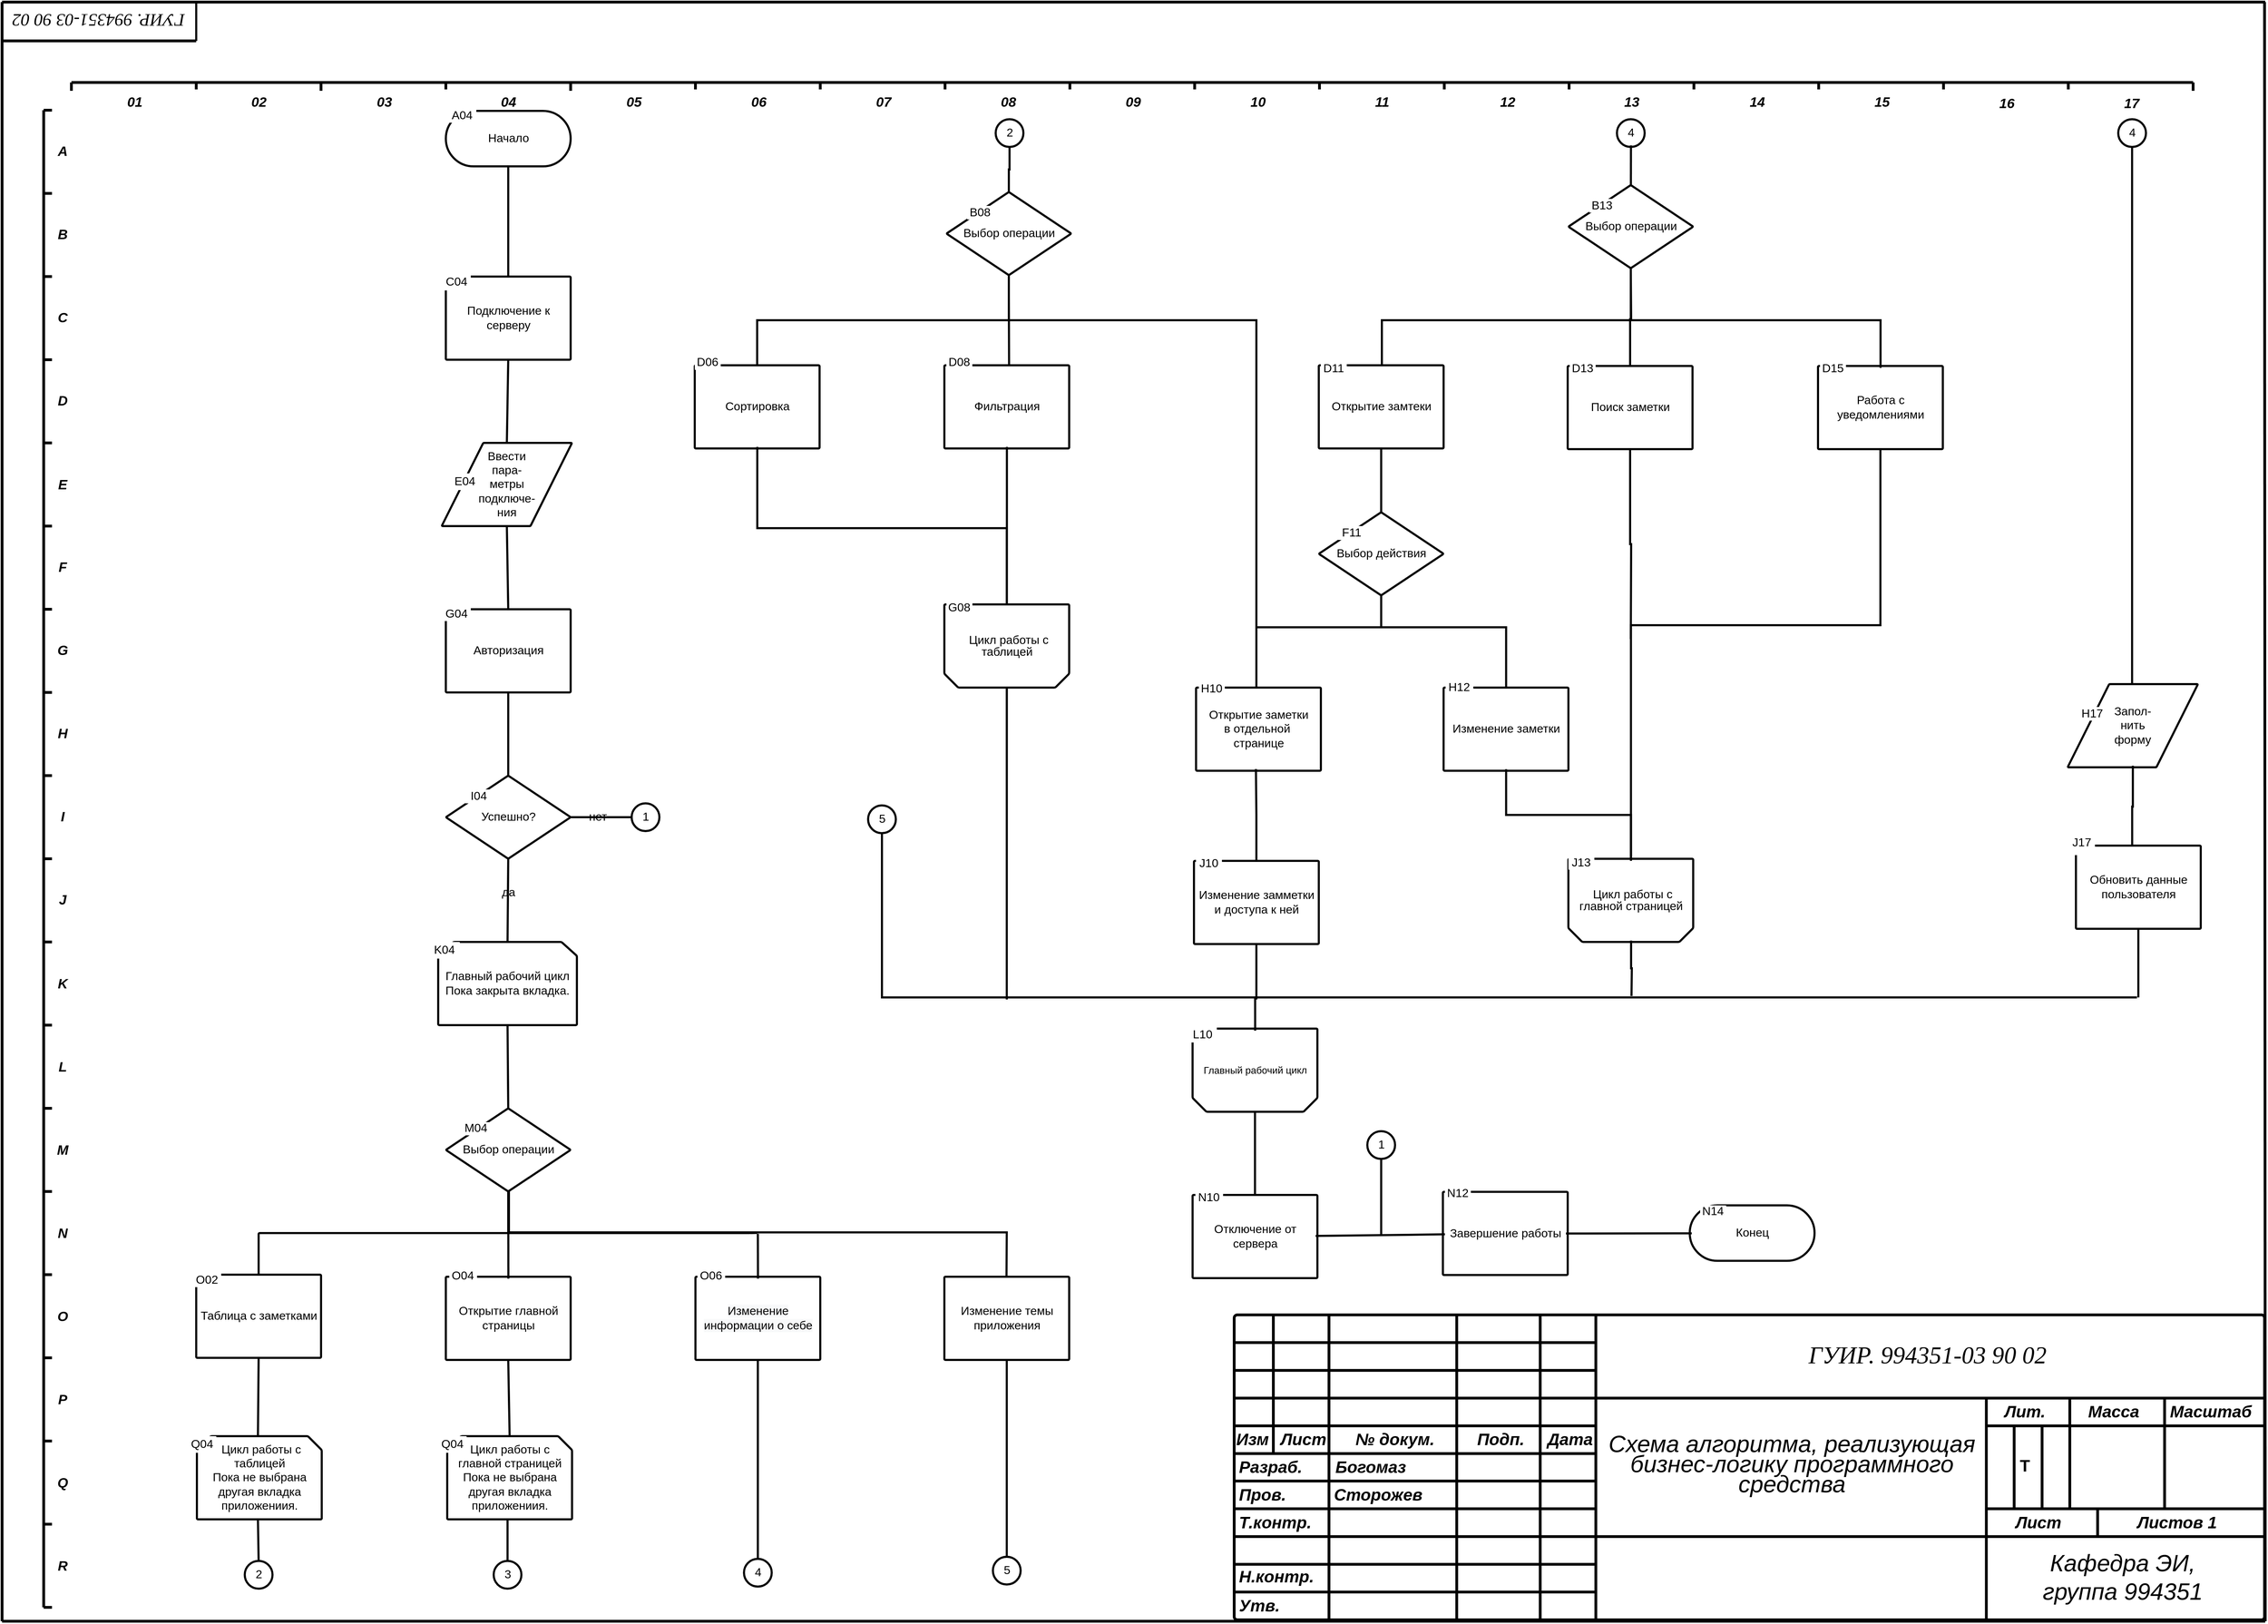 <mxfile version="18.0.1" type="device"><diagram name="Page-1" id="Page-1"><mxGraphModel dx="4740" dy="2857" grid="1" gridSize="10" guides="1" tooltips="1" connect="1" arrows="1" fold="1" page="1" pageScale="1" pageWidth="827" pageHeight="1169" math="0" shadow="0"><root><mxCell id="0"/><mxCell id="C7nCu2AznuJSO4Db1PQB-432" parent="0"/><UserObject label="" Row_1="0.0" Row_2="0.0" Row_3="" id="0vVNY9elurI_b-boQIya-0"><mxCell style="vsdxID=1;fillColor=none;gradientColor=none;strokeColor=none;strokeWidth=3;spacingTop=-3;spacingBottom=-3;spacingLeft=-3;spacingRight=-3;labelBackgroundColor=none;rounded=1;html=1;whiteSpace=wrap;" parent="C7nCu2AznuJSO4Db1PQB-432" vertex="1"><mxGeometry x="921" y="1627" width="180" height="120" as="geometry"/></mxCell></UserObject><mxCell id="0vVNY9elurI_b-boQIya-1" style="vsdxID=2;fillColor=#ffffff;gradientColor=none;shape=stencil(hVPRUsMgEPwaXjtwZxrz6NT2B/yCTIOGMSYdmmrj1ws5QqEQyxMsu7B7cAx357Y+SQb8POrhU/6oZmwZvjIA1bdSq9HMGO4Z7t4HLT/0cOkbWp9qwwQ+I7IhjbBs4LU+vqlfSRjfoCgL2iDl1/Btb7wu+6WTTQQUBpmBA9GPF0184Q8EJxBegciD4a67QqJwyFO12VaOhIkP9CSnm53wF2OmU33g3TDgOTLPl3NXzNuLt1UwijiKrVaYBDCOYqPGUVYV6BVL1AlzJjO5KpM8fpS7WqTBqltFJ5EWGVIWPHg8TL1g7odk/IeZ/Snw768KCntLVMbuVx8PEgWmHwSzTjLuH3aEmczdR32puo6aN9y/71YDUafj/g8=);strokeColor=#000000;strokeWidth=3;spacingTop=-3;spacingBottom=-3;spacingLeft=-3;spacingRight=-3;labelBackgroundColor=none;rounded=1;html=1;whiteSpace=wrap;" parent="0vVNY9elurI_b-boQIya-0" vertex="1"><mxGeometry width="180" height="120" as="geometry"/></mxCell><mxCell id="0vVNY9elurI_b-boQIya-2" value="&lt;div style=&quot;font-size: 1px&quot;&gt;&lt;p style=&quot;align:center;margin-left:0;margin-right:0;margin-top:0px;margin-bottom:0px;text-indent:0;valign:middle;direction:ltr;&quot;&gt;&lt;font style=&quot;font-size:16.93px;font-family:Arial;color:#000000;direction:ltr;letter-spacing:0px;line-height:120%;opacity:1&quot;&gt;Успешно?&lt;/font&gt;&lt;/p&gt;&lt;/div&gt;" style="text;vsdxID=1;fillColor=none;gradientColor=none;strokeColor=none;strokeWidth=3;spacingTop=-3;spacingBottom=-3;spacingLeft=-3;spacingRight=-3;labelBackgroundColor=none;rounded=1;html=1;whiteSpace=wrap;verticalAlign=middle;align=center;;html=1;" parent="0vVNY9elurI_b-boQIya-0" vertex="1"><mxGeometry x="17.82" y="17.75" width="144.78" height="84.46" as="geometry"/></mxCell><UserObject label="" Row_1="0.0" Row_2="0.0" Row_3="" id="0vVNY9elurI_b-boQIya-3"><mxCell style="vsdxID=3;fillColor=none;gradientColor=none;strokeColor=none;strokeWidth=3;spacingTop=-3;spacingBottom=-3;spacingLeft=-3;spacingRight=-3;labelBackgroundColor=none;rounded=1;html=1;whiteSpace=wrap;" parent="C7nCu2AznuJSO4Db1PQB-432" vertex="1"><mxGeometry x="921" y="907" width="180" height="120" as="geometry"/></mxCell></UserObject><mxCell id="0vVNY9elurI_b-boQIya-4" style="vsdxID=4;fillColor=#ffffff;gradientColor=none;shape=stencil(fZPdkoIwDIWfpredtlF+Lh11X2CfgJHu0hHBqbiLPr2VFKaBIlc0OWf6JWkY7G9VcdVMiVtn27P+N2VXMTgwpUxTaWs698fgyGD/01r9a9t7U+L5WjilEkNEl+iRb7UShT19m6fGmOAg0y0m0Hlp/9439j6PqQee8oynmyHyheLT3aJaUrk/5jnfAIZ6NV2Y5eRLvMcLpBBceNQeRlPmGR+wUA0oYudoatME6O5ymRD8uWnJ7zyJojUQngjjyB3WuoScwGctjHATlw9xlX7CJpZxFHybhm3OZoMIS1VkeiN+2EAIFWvkwZgW8shbWX0J9DH1lG6CXasPqBxiLYzBf37p7mfYKdw2U9e4kmF+voMuhPsLxxc=);strokeColor=#000000;strokeWidth=3;spacingTop=-3;spacingBottom=-3;spacingLeft=-3;spacingRight=-3;labelBackgroundColor=none;rounded=1;html=1;whiteSpace=wrap;" parent="0vVNY9elurI_b-boQIya-3" vertex="1"><mxGeometry width="180" height="120" as="geometry"/></mxCell><mxCell id="0vVNY9elurI_b-boQIya-5" value="&lt;div style=&quot;font-size: 1px&quot;&gt;&lt;p style=&quot;align:center;margin-left:0;margin-right:0;margin-top:0px;margin-bottom:0px;text-indent:0;valign:middle;direction:ltr;&quot;&gt;&lt;font style=&quot;font-size:16.93px;font-family:Arial;color:#000000;direction:ltr;letter-spacing:0px;line-height:120%;opacity:1&quot;&gt;Подключение к серверу&lt;/font&gt;&lt;/p&gt;&lt;/div&gt;" style="text;vsdxID=3;fillColor=none;gradientColor=none;strokeColor=none;strokeWidth=3;spacingTop=-3;spacingBottom=-3;spacingLeft=-3;spacingRight=-3;labelBackgroundColor=none;rounded=1;html=1;whiteSpace=wrap;verticalAlign=middle;align=center;;html=1;" parent="0vVNY9elurI_b-boQIya-3" vertex="1"><mxGeometry x="2.88" y="2.75" width="174.63" height="114.94" as="geometry"/></mxCell><mxCell id="0vVNY9elurI_b-boQIya-34" style="vsdxID=33;edgeStyle=none;startArrow=none;endArrow=none;startSize=5;endSize=5;strokeWidth=4;strokeColor=#000000;spacingTop=-3;spacingBottom=-3;spacingLeft=-3;spacingRight=-3;verticalAlign=middle;html=1;labelBackgroundColor=none;rounded=1;" parent="C7nCu2AznuJSO4Db1PQB-432" edge="1"><mxGeometry relative="1" as="geometry"><mxPoint x="12" y="-1" as="offset"/><Array as="points"/><mxPoint x="281" y="2847" as="sourcePoint"/><mxPoint x="281" y="511" as="targetPoint"/></mxGeometry></mxCell><mxCell id="0vVNY9elurI_b-boQIya-35" style="vsdxID=34;edgeStyle=none;startArrow=none;endArrow=none;startSize=5;endSize=5;strokeWidth=4;strokeColor=#000000;spacingTop=-3;spacingBottom=-3;spacingLeft=-3;spacingRight=-3;verticalAlign=middle;html=1;labelBackgroundColor=none;rounded=1;" parent="C7nCu2AznuJSO4Db1PQB-432" edge="1"><mxGeometry relative="1" as="geometry"><mxPoint as="offset"/><Array as="points"/><mxPoint x="281" y="2847" as="sourcePoint"/><mxPoint x="3545" y="2847" as="targetPoint"/></mxGeometry></mxCell><mxCell id="0vVNY9elurI_b-boQIya-36" style="vsdxID=35;edgeStyle=none;startArrow=none;endArrow=none;startSize=5;endSize=5;strokeWidth=4;strokeColor=#000000;spacingTop=-3;spacingBottom=-3;spacingLeft=-3;spacingRight=-3;verticalAlign=middle;html=1;labelBackgroundColor=none;rounded=1;" parent="C7nCu2AznuJSO4Db1PQB-432" edge="1"><mxGeometry relative="1" as="geometry"><mxPoint as="offset"/><Array as="points"/><mxPoint x="281" y="511" as="sourcePoint"/><mxPoint x="3545" y="511" as="targetPoint"/></mxGeometry></mxCell><mxCell id="0vVNY9elurI_b-boQIya-37" style="vsdxID=36;edgeStyle=none;startArrow=none;endArrow=none;startSize=5;endSize=5;strokeWidth=4;strokeColor=#000000;spacingTop=-3;spacingBottom=-3;spacingLeft=-3;spacingRight=-3;verticalAlign=middle;html=1;labelBackgroundColor=none;rounded=1;" parent="C7nCu2AznuJSO4Db1PQB-432" edge="1"><mxGeometry relative="1" as="geometry"><mxPoint x="-13" y="-1" as="offset"/><Array as="points"/><mxPoint x="3545" y="2847" as="sourcePoint"/><mxPoint x="3544" y="511" as="targetPoint"/></mxGeometry></mxCell><mxCell id="0vVNY9elurI_b-boQIya-89" style="vsdxID=71;rotation=180;fillColor=none;gradientColor=none;fillOpacity=0;strokeOpacity=0;strokeWidth=3;spacingTop=-3;spacingBottom=-3;spacingLeft=-3;spacingRight=-3;labelBackgroundColor=none;rounded=0;strokeColor=none;html=1;whiteSpace=wrap;" parent="C7nCu2AznuJSO4Db1PQB-432" vertex="1"><mxGeometry x="280" y="510" width="280" height="56" as="geometry"/></mxCell><mxCell id="0vVNY9elurI_b-boQIya-90" style="vsdxID=72;rotation=180;fillColor=#000000;gradientColor=none;fillOpacity=0;strokeOpacity=0;shape=stencil(pZFLDgIhEERPw5Y0tMawHscLeAIiKESECYPf08tMu0ATN7rrrnoVOgXDbnR6sEzCWHI62qs3xTFcMyl9dDb7UieGPcNun7I95HSOhvZBV1LCrFhDGTHREnTebf3DkgYcxWpJBiVP6TK9eHv5ZN3bbUNg8LEBleJK/Q4LAA6L7wn4g347pA5zN9SaD4Gqbf3PLqtE/4D9Ew==);strokeWidth=3;spacingTop=-3;spacingBottom=-3;spacingLeft=-3;spacingRight=-3;labelBackgroundColor=none;rounded=1;html=1;whiteSpace=wrap;" parent="0vVNY9elurI_b-boQIya-89" vertex="1"><mxGeometry width="280" height="56" as="geometry"/></mxCell><mxCell id="0vVNY9elurI_b-boQIya-91" value="&lt;div style=&quot;font-size: 1px&quot;&gt;&lt;p style=&quot;margin-left: 0 ; margin-right: 0 ; margin-top: 0px ; margin-bottom: 0px ; text-indent: 0 ; direction: ltr&quot;&gt;&lt;i style=&quot;font-family: &amp;quot;times new roman&amp;quot;; font-size: 25.4px;&quot;&gt;ГУИР. 994351-03 90 02&lt;/i&gt;&lt;br&gt;&lt;/p&gt;&lt;/div&gt;" style="text;vsdxID=71;rotation=180;fillColor=none;gradientColor=none;fillOpacity=0;strokeOpacity=0;strokeWidth=3;spacingTop=-3;spacingBottom=-3;spacingLeft=-3;spacingRight=-3;labelBackgroundColor=none;rounded=0;strokeColor=none;html=1;whiteSpace=wrap;verticalAlign=middle;align=center;;html=1;" parent="0vVNY9elurI_b-boQIya-89" vertex="1"><mxGeometry y="-1" width="280.04" height="56.52" as="geometry"/></mxCell><mxCell id="0vVNY9elurI_b-boQIya-92" style="vsdxID=73;edgeStyle=none;startArrow=none;endArrow=none;startSize=5;endSize=5;strokeWidth=3;strokeColor=#000000;spacingTop=-3;spacingBottom=-3;spacingLeft=-3;spacingRight=-3;verticalAlign=middle;html=1;labelBackgroundColor=none;rounded=1;" parent="C7nCu2AznuJSO4Db1PQB-432" edge="1"><mxGeometry relative="1" as="geometry"><mxPoint x="12" as="offset"/><Array as="points"/><mxPoint x="561" y="511" as="sourcePoint"/><mxPoint x="561" y="567" as="targetPoint"/></mxGeometry></mxCell><mxCell id="0vVNY9elurI_b-boQIya-93" style="vsdxID=74;edgeStyle=none;startArrow=none;endArrow=none;startSize=5;endSize=5;strokeWidth=4;strokeColor=#000000;spacingTop=-3;spacingBottom=-3;spacingLeft=-3;spacingRight=-3;verticalAlign=middle;html=1;labelBackgroundColor=none;rounded=1;" parent="C7nCu2AznuJSO4Db1PQB-432" edge="1"><mxGeometry relative="1" as="geometry"><mxPoint as="offset"/><Array as="points"/><mxPoint x="281" y="567" as="sourcePoint"/><mxPoint x="561" y="567" as="targetPoint"/></mxGeometry></mxCell><mxCell id="0vVNY9elurI_b-boQIya-97" style="vsdxID=77;fillColor=none;gradientColor=none;strokeColor=none;spacingTop=-3;spacingBottom=-3;spacingLeft=-3;spacingRight=-3;labelBackgroundColor=none;rounded=0;html=1;whiteSpace=wrap;" parent="C7nCu2AznuJSO4Db1PQB-432" vertex="1"><mxGeometry x="341" y="667" width="48" height="2160" as="geometry"/></mxCell><mxCell id="0vVNY9elurI_b-boQIya-98" style="vsdxID=78;fillColor=none;gradientColor=none;fillOpacity=0;strokeOpacity=0;strokeWidth=4;spacingTop=-3;spacingBottom=-3;spacingLeft=-3;spacingRight=-3;labelBackgroundColor=none;rounded=0;strokeColor=none;html=1;whiteSpace=wrap;" parent="0vVNY9elurI_b-boQIya-97" vertex="1"><mxGeometry x="8" y="39" width="40" height="40" as="geometry"/></mxCell><mxCell id="0vVNY9elurI_b-boQIya-99" style="vsdxID=79;fillColor=#000000;gradientColor=none;fillOpacity=0;strokeOpacity=0;shape=stencil(pZFLDsIwDERP423lxkIcoJQLcIKIGBIRkioN5XN60ppFQOy6s2feKNYEqButHhgUjjnFC9+dyRZoB0q5YDm5XCagHqg7xcTnFG/ByD7oQipcFDaSaWdaoU7Hg3uxaNhQu92IIclrnOYXHx9frGe97QX0LlRgi9ggraAr6W8EV9Bfl5RhaUd6c95LubX/22aR5CeofwM=);strokeWidth=4;spacingTop=-3;spacingBottom=-3;spacingLeft=-3;spacingRight=-3;labelBackgroundColor=none;rounded=1;html=1;whiteSpace=wrap;" parent="0vVNY9elurI_b-boQIya-98" vertex="1"><mxGeometry width="40" height="40" as="geometry"/></mxCell><mxCell id="0vVNY9elurI_b-boQIya-100" value="&lt;div style=&quot;font-size: 1px&quot;&gt;&lt;p style=&quot;align:center;margin-left:0;margin-right:0;margin-top:0px;margin-bottom:0px;text-indent:0;valign:middle;direction:ltr;&quot;&gt;&lt;font style=&quot;font-size:19.76px;font-family:Arial;color:#000000;direction:ltr;letter-spacing:0px;line-height:120%;opacity:1&quot;&gt;&lt;i&gt;&lt;b&gt;A&lt;/b&gt;&lt;/i&gt;&lt;/font&gt;&lt;/p&gt;&lt;/div&gt;" style="text;vsdxID=78;fillColor=none;gradientColor=none;fillOpacity=0;strokeOpacity=0;strokeWidth=4;spacingTop=-3;spacingBottom=-3;spacingLeft=-3;spacingRight=-3;labelBackgroundColor=none;rounded=0;strokeColor=none;html=1;whiteSpace=wrap;verticalAlign=middle;align=center;;html=1;" parent="0vVNY9elurI_b-boQIya-98" vertex="1"><mxGeometry x="1.4" y="1.4" width="37.47" height="37.47" as="geometry"/></mxCell><mxCell id="0vVNY9elurI_b-boQIya-101" style="vsdxID=80;fillColor=none;gradientColor=none;fillOpacity=0;strokeOpacity=0;strokeWidth=4;spacingTop=-3;spacingBottom=-3;spacingLeft=-3;spacingRight=-3;labelBackgroundColor=none;rounded=0;strokeColor=none;html=1;whiteSpace=wrap;" parent="0vVNY9elurI_b-boQIya-97" vertex="1"><mxGeometry x="8" y="159" width="40" height="40" as="geometry"/></mxCell><mxCell id="0vVNY9elurI_b-boQIya-102" style="vsdxID=81;fillColor=#000000;gradientColor=none;fillOpacity=0;strokeOpacity=0;shape=stencil(pZFLDsIwDERP423lxkIcoJQLcIKIGBIRkioN5XN60ppFQOy6s2feKNYEqButHhgUjjnFC9+dyRZoB0q5YDm5XCagHqg7xcTnFG/ByD7oQipcFDaSaWdaoU7Hg3uxaNhQu92IIclrnOYXHx9frGe97QX0LlRgi9ggraAr6W8EV9Bfl5RhaUd6c95LubX/22aR5CeofwM=);strokeWidth=4;spacingTop=-3;spacingBottom=-3;spacingLeft=-3;spacingRight=-3;labelBackgroundColor=none;rounded=1;html=1;whiteSpace=wrap;" parent="0vVNY9elurI_b-boQIya-101" vertex="1"><mxGeometry width="40" height="40" as="geometry"/></mxCell><mxCell id="0vVNY9elurI_b-boQIya-103" value="&lt;div style=&quot;font-size: 1px&quot;&gt;&lt;p style=&quot;align:center;margin-left:0;margin-right:0;margin-top:0px;margin-bottom:0px;text-indent:0;valign:middle;direction:ltr;&quot;&gt;&lt;font style=&quot;font-size:19.76px;font-family:Arial;color:#000000;direction:ltr;letter-spacing:0px;line-height:120%;opacity:1&quot;&gt;&lt;i&gt;&lt;b&gt;B&lt;/b&gt;&lt;/i&gt;&lt;/font&gt;&lt;/p&gt;&lt;/div&gt;" style="text;vsdxID=80;fillColor=none;gradientColor=none;fillOpacity=0;strokeOpacity=0;strokeWidth=4;spacingTop=-3;spacingBottom=-3;spacingLeft=-3;spacingRight=-3;labelBackgroundColor=none;rounded=0;strokeColor=none;html=1;whiteSpace=wrap;verticalAlign=middle;align=center;;html=1;" parent="0vVNY9elurI_b-boQIya-101" vertex="1"><mxGeometry x="1.4" y="1.4" width="37.47" height="37.47" as="geometry"/></mxCell><mxCell id="0vVNY9elurI_b-boQIya-104" style="vsdxID=82;fillColor=none;gradientColor=none;fillOpacity=0;strokeOpacity=0;strokeWidth=4;spacingTop=-3;spacingBottom=-3;spacingLeft=-3;spacingRight=-3;labelBackgroundColor=none;rounded=0;strokeColor=none;html=1;whiteSpace=wrap;" parent="0vVNY9elurI_b-boQIya-97" vertex="1"><mxGeometry x="8" y="279" width="40" height="40" as="geometry"/></mxCell><mxCell id="0vVNY9elurI_b-boQIya-105" style="vsdxID=83;fillColor=#000000;gradientColor=none;fillOpacity=0;strokeOpacity=0;shape=stencil(pZFLDsIwDERP423lxkIcoJQLcIKIGBIRkioN5XN60ppFQOy6s2feKNYEqButHhgUjjnFC9+dyRZoB0q5YDm5XCagHqg7xcTnFG/ByD7oQipcFDaSaWdaoU7Hg3uxaNhQu92IIclrnOYXHx9frGe97QX0LlRgi9ggraAr6W8EV9Bfl5RhaUd6c95LubX/22aR5CeofwM=);strokeWidth=4;spacingTop=-3;spacingBottom=-3;spacingLeft=-3;spacingRight=-3;labelBackgroundColor=none;rounded=1;html=1;whiteSpace=wrap;" parent="0vVNY9elurI_b-boQIya-104" vertex="1"><mxGeometry width="40" height="40" as="geometry"/></mxCell><mxCell id="0vVNY9elurI_b-boQIya-106" value="&lt;div style=&quot;font-size: 1px&quot;&gt;&lt;p style=&quot;align:center;margin-left:0;margin-right:0;margin-top:0px;margin-bottom:0px;text-indent:0;valign:middle;direction:ltr;&quot;&gt;&lt;font style=&quot;font-size:19.76px;font-family:Arial;color:#000000;direction:ltr;letter-spacing:0px;line-height:120%;opacity:1&quot;&gt;&lt;i&gt;&lt;b&gt;C&lt;/b&gt;&lt;/i&gt;&lt;/font&gt;&lt;/p&gt;&lt;/div&gt;" style="text;vsdxID=82;fillColor=none;gradientColor=none;fillOpacity=0;strokeOpacity=0;strokeWidth=4;spacingTop=-3;spacingBottom=-3;spacingLeft=-3;spacingRight=-3;labelBackgroundColor=none;rounded=0;strokeColor=none;html=1;whiteSpace=wrap;verticalAlign=middle;align=center;;html=1;" parent="0vVNY9elurI_b-boQIya-104" vertex="1"><mxGeometry x="1.4" y="1.4" width="37.47" height="37.47" as="geometry"/></mxCell><mxCell id="0vVNY9elurI_b-boQIya-107" style="vsdxID=84;fillColor=none;gradientColor=none;fillOpacity=0;strokeOpacity=0;strokeWidth=4;spacingTop=-3;spacingBottom=-3;spacingLeft=-3;spacingRight=-3;labelBackgroundColor=none;rounded=0;strokeColor=none;html=1;whiteSpace=wrap;" parent="0vVNY9elurI_b-boQIya-97" vertex="1"><mxGeometry x="8" y="399" width="40" height="40" as="geometry"/></mxCell><mxCell id="0vVNY9elurI_b-boQIya-108" style="vsdxID=85;fillColor=#000000;gradientColor=none;fillOpacity=0;strokeOpacity=0;shape=stencil(pZFLDsIwDERP423lxkIcoJQLcIKIGBIRkioN5XN60ppFQOy6s2feKNYEqButHhgUjjnFC9+dyRZoB0q5YDm5XCagHqg7xcTnFG/ByD7oQipcFDaSaWdaoU7Hg3uxaNhQu92IIclrnOYXHx9frGe97QX0LlRgi9ggraAr6W8EV9Bfl5RhaUd6c95LubX/22aR5CeofwM=);strokeWidth=4;spacingTop=-3;spacingBottom=-3;spacingLeft=-3;spacingRight=-3;labelBackgroundColor=none;rounded=1;html=1;whiteSpace=wrap;" parent="0vVNY9elurI_b-boQIya-107" vertex="1"><mxGeometry width="40" height="40" as="geometry"/></mxCell><mxCell id="0vVNY9elurI_b-boQIya-109" value="&lt;div style=&quot;font-size: 1px&quot;&gt;&lt;p style=&quot;align:center;margin-left:0;margin-right:0;margin-top:0px;margin-bottom:0px;text-indent:0;valign:middle;direction:ltr;&quot;&gt;&lt;font style=&quot;font-size:19.76px;font-family:Arial;color:#000000;direction:ltr;letter-spacing:0px;line-height:120%;opacity:1&quot;&gt;&lt;i&gt;&lt;b&gt;D&lt;/b&gt;&lt;/i&gt;&lt;/font&gt;&lt;/p&gt;&lt;/div&gt;" style="text;vsdxID=84;fillColor=none;gradientColor=none;fillOpacity=0;strokeOpacity=0;strokeWidth=4;spacingTop=-3;spacingBottom=-3;spacingLeft=-3;spacingRight=-3;labelBackgroundColor=none;rounded=0;strokeColor=none;html=1;whiteSpace=wrap;verticalAlign=middle;align=center;;html=1;" parent="0vVNY9elurI_b-boQIya-107" vertex="1"><mxGeometry x="1.4" y="1.4" width="37.47" height="37.47" as="geometry"/></mxCell><mxCell id="0vVNY9elurI_b-boQIya-110" style="vsdxID=86;fillColor=none;gradientColor=none;fillOpacity=0;strokeOpacity=0;strokeWidth=4;spacingTop=-3;spacingBottom=-3;spacingLeft=-3;spacingRight=-3;labelBackgroundColor=none;rounded=0;strokeColor=none;html=1;whiteSpace=wrap;" parent="0vVNY9elurI_b-boQIya-97" vertex="1"><mxGeometry x="8" y="520" width="40" height="40" as="geometry"/></mxCell><mxCell id="0vVNY9elurI_b-boQIya-111" style="vsdxID=87;fillColor=#000000;gradientColor=none;fillOpacity=0;strokeOpacity=0;shape=stencil(pZFLDsIwDERP423lxkIcoJQLcIKIGBIRkioN5XN60ppFQOy6s2feKNYEqButHhgUjjnFC9+dyRZoB0q5YDm5XCagHqg7xcTnFG/ByD7oQipcFDaSaWdaoU7Hg3uxaNhQu92IIclrnOYXHx9frGe97QX0LlRgi9ggraAr6W8EV9Bfl5RhaUd6c95LubX/22aR5CeofwM=);strokeWidth=4;spacingTop=-3;spacingBottom=-3;spacingLeft=-3;spacingRight=-3;labelBackgroundColor=none;rounded=1;html=1;whiteSpace=wrap;" parent="0vVNY9elurI_b-boQIya-110" vertex="1"><mxGeometry width="40" height="40" as="geometry"/></mxCell><mxCell id="0vVNY9elurI_b-boQIya-112" value="&lt;div style=&quot;font-size: 1px&quot;&gt;&lt;p style=&quot;align:center;margin-left:0;margin-right:0;margin-top:0px;margin-bottom:0px;text-indent:0;valign:middle;direction:ltr;&quot;&gt;&lt;font style=&quot;font-size:19.76px;font-family:Arial;color:#000000;direction:ltr;letter-spacing:0px;line-height:120%;opacity:1&quot;&gt;&lt;i&gt;&lt;b&gt;E&lt;/b&gt;&lt;/i&gt;&lt;/font&gt;&lt;/p&gt;&lt;/div&gt;" style="text;vsdxID=86;fillColor=none;gradientColor=none;fillOpacity=0;strokeOpacity=0;strokeWidth=4;spacingTop=-3;spacingBottom=-3;spacingLeft=-3;spacingRight=-3;labelBackgroundColor=none;rounded=0;strokeColor=none;html=1;whiteSpace=wrap;verticalAlign=middle;align=center;;html=1;" parent="0vVNY9elurI_b-boQIya-110" vertex="1"><mxGeometry x="1.4" y="1.4" width="37.47" height="37.47" as="geometry"/></mxCell><mxCell id="0vVNY9elurI_b-boQIya-113" style="vsdxID=88;fillColor=none;gradientColor=none;fillOpacity=0;strokeOpacity=0;strokeWidth=4;spacingTop=-3;spacingBottom=-3;spacingLeft=-3;spacingRight=-3;labelBackgroundColor=none;rounded=0;strokeColor=none;html=1;whiteSpace=wrap;" parent="0vVNY9elurI_b-boQIya-97" vertex="1"><mxGeometry x="8" y="639" width="40" height="40" as="geometry"/></mxCell><mxCell id="0vVNY9elurI_b-boQIya-114" style="vsdxID=89;fillColor=#000000;gradientColor=none;fillOpacity=0;strokeOpacity=0;shape=stencil(pZFLDsIwDERP423lxkIcoJQLcIKIGBIRkioN5XN60ppFQOy6s2feKNYEqButHhgUjjnFC9+dyRZoB0q5YDm5XCagHqg7xcTnFG/ByD7oQipcFDaSaWdaoU7Hg3uxaNhQu92IIclrnOYXHx9frGe97QX0LlRgi9ggraAr6W8EV9Bfl5RhaUd6c95LubX/22aR5CeofwM=);strokeWidth=4;spacingTop=-3;spacingBottom=-3;spacingLeft=-3;spacingRight=-3;labelBackgroundColor=none;rounded=1;html=1;whiteSpace=wrap;" parent="0vVNY9elurI_b-boQIya-113" vertex="1"><mxGeometry width="40" height="40" as="geometry"/></mxCell><mxCell id="0vVNY9elurI_b-boQIya-115" value="&lt;div style=&quot;font-size: 1px&quot;&gt;&lt;p style=&quot;align:center;margin-left:0;margin-right:0;margin-top:0px;margin-bottom:0px;text-indent:0;valign:middle;direction:ltr;&quot;&gt;&lt;font style=&quot;font-size:19.76px;font-family:Arial;color:#000000;direction:ltr;letter-spacing:0px;line-height:120%;opacity:1&quot;&gt;&lt;i&gt;&lt;b&gt;F&lt;/b&gt;&lt;/i&gt;&lt;/font&gt;&lt;/p&gt;&lt;/div&gt;" style="text;vsdxID=88;fillColor=none;gradientColor=none;fillOpacity=0;strokeOpacity=0;strokeWidth=4;spacingTop=-3;spacingBottom=-3;spacingLeft=-3;spacingRight=-3;labelBackgroundColor=none;rounded=0;strokeColor=none;html=1;whiteSpace=wrap;verticalAlign=middle;align=center;;html=1;" parent="0vVNY9elurI_b-boQIya-113" vertex="1"><mxGeometry x="1.4" y="1.4" width="37.47" height="37.47" as="geometry"/></mxCell><mxCell id="0vVNY9elurI_b-boQIya-116" style="vsdxID=90;fillColor=none;gradientColor=none;fillOpacity=0;strokeOpacity=0;strokeWidth=4;spacingTop=-3;spacingBottom=-3;spacingLeft=-3;spacingRight=-3;labelBackgroundColor=none;rounded=0;strokeColor=none;html=1;whiteSpace=wrap;" parent="0vVNY9elurI_b-boQIya-97" vertex="1"><mxGeometry x="8" y="759" width="40" height="40" as="geometry"/></mxCell><mxCell id="0vVNY9elurI_b-boQIya-117" style="vsdxID=91;fillColor=#000000;gradientColor=none;fillOpacity=0;strokeOpacity=0;shape=stencil(pZFLDsIwDERP423lxkIcoJQLcIKIGBIRkioN5XN60ppFQOy6s2feKNYEqButHhgUjjnFC9+dyRZoB0q5YDm5XCagHqg7xcTnFG/ByD7oQipcFDaSaWdaoU7Hg3uxaNhQu92IIclrnOYXHx9frGe97QX0LlRgi9ggraAr6W8EV9Bfl5RhaUd6c95LubX/22aR5CeofwM=);strokeWidth=4;spacingTop=-3;spacingBottom=-3;spacingLeft=-3;spacingRight=-3;labelBackgroundColor=none;rounded=1;html=1;whiteSpace=wrap;" parent="0vVNY9elurI_b-boQIya-116" vertex="1"><mxGeometry width="40" height="40" as="geometry"/></mxCell><mxCell id="0vVNY9elurI_b-boQIya-118" value="&lt;div style=&quot;font-size: 1px&quot;&gt;&lt;p style=&quot;align:center;margin-left:0;margin-right:0;margin-top:0px;margin-bottom:0px;text-indent:0;valign:middle;direction:ltr;&quot;&gt;&lt;font style=&quot;font-size:19.76px;font-family:Arial;color:#000000;direction:ltr;letter-spacing:0px;line-height:120%;opacity:1&quot;&gt;&lt;i&gt;&lt;b&gt;G&lt;/b&gt;&lt;/i&gt;&lt;/font&gt;&lt;/p&gt;&lt;/div&gt;" style="text;vsdxID=90;fillColor=none;gradientColor=none;fillOpacity=0;strokeOpacity=0;strokeWidth=4;spacingTop=-3;spacingBottom=-3;spacingLeft=-3;spacingRight=-3;labelBackgroundColor=none;rounded=0;strokeColor=none;html=1;whiteSpace=wrap;verticalAlign=middle;align=center;;html=1;" parent="0vVNY9elurI_b-boQIya-116" vertex="1"><mxGeometry x="1.4" y="1.4" width="37.47" height="37.47" as="geometry"/></mxCell><mxCell id="0vVNY9elurI_b-boQIya-119" style="vsdxID=92;fillColor=none;gradientColor=none;fillOpacity=0;strokeOpacity=0;strokeWidth=4;spacingTop=-3;spacingBottom=-3;spacingLeft=-3;spacingRight=-3;labelBackgroundColor=none;rounded=0;strokeColor=none;html=1;whiteSpace=wrap;" parent="0vVNY9elurI_b-boQIya-97" vertex="1"><mxGeometry x="8" y="879" width="40" height="40" as="geometry"/></mxCell><mxCell id="0vVNY9elurI_b-boQIya-120" style="vsdxID=93;fillColor=#000000;gradientColor=none;fillOpacity=0;strokeOpacity=0;shape=stencil(pZFLDsIwDERP423lxkIcoJQLcIKIGBIRkioN5XN60ppFQOy6s2feKNYEqButHhgUjjnFC9+dyRZoB0q5YDm5XCagHqg7xcTnFG/ByD7oQipcFDaSaWdaoU7Hg3uxaNhQu92IIclrnOYXHx9frGe97QX0LlRgi9ggraAr6W8EV9Bfl5RhaUd6c95LubX/22aR5CeofwM=);strokeWidth=4;spacingTop=-3;spacingBottom=-3;spacingLeft=-3;spacingRight=-3;labelBackgroundColor=none;rounded=1;html=1;whiteSpace=wrap;" parent="0vVNY9elurI_b-boQIya-119" vertex="1"><mxGeometry width="40" height="40" as="geometry"/></mxCell><mxCell id="0vVNY9elurI_b-boQIya-121" value="&lt;div style=&quot;font-size: 1px&quot;&gt;&lt;p style=&quot;align:center;margin-left:0;margin-right:0;margin-top:0px;margin-bottom:0px;text-indent:0;valign:middle;direction:ltr;&quot;&gt;&lt;font style=&quot;font-size:19.76px;font-family:Arial;color:#000000;direction:ltr;letter-spacing:0px;line-height:120%;opacity:1&quot;&gt;&lt;i&gt;&lt;b&gt;H&lt;/b&gt;&lt;/i&gt;&lt;/font&gt;&lt;/p&gt;&lt;/div&gt;" style="text;vsdxID=92;fillColor=none;gradientColor=none;fillOpacity=0;strokeOpacity=0;strokeWidth=4;spacingTop=-3;spacingBottom=-3;spacingLeft=-3;spacingRight=-3;labelBackgroundColor=none;rounded=0;strokeColor=none;html=1;whiteSpace=wrap;verticalAlign=middle;align=center;;html=1;" parent="0vVNY9elurI_b-boQIya-119" vertex="1"><mxGeometry x="1.4" y="1.4" width="37.47" height="37.47" as="geometry"/></mxCell><mxCell id="0vVNY9elurI_b-boQIya-122" style="vsdxID=94;fillColor=none;gradientColor=none;fillOpacity=0;strokeOpacity=0;strokeWidth=4;spacingTop=-3;spacingBottom=-3;spacingLeft=-3;spacingRight=-3;labelBackgroundColor=none;rounded=0;strokeColor=none;html=1;whiteSpace=wrap;" parent="0vVNY9elurI_b-boQIya-97" vertex="1"><mxGeometry x="8" y="999" width="40" height="40" as="geometry"/></mxCell><mxCell id="0vVNY9elurI_b-boQIya-123" style="vsdxID=95;fillColor=#000000;gradientColor=none;fillOpacity=0;strokeOpacity=0;shape=stencil(pZFLDsIwDERP423lxkIcoJQLcIKIGBIRkioN5XN60ppFQOy6s2feKNYEqButHhgUjjnFC9+dyRZoB0q5YDm5XCagHqg7xcTnFG/ByD7oQipcFDaSaWdaoU7Hg3uxaNhQu92IIclrnOYXHx9frGe97QX0LlRgi9ggraAr6W8EV9Bfl5RhaUd6c95LubX/22aR5CeofwM=);strokeWidth=4;spacingTop=-3;spacingBottom=-3;spacingLeft=-3;spacingRight=-3;labelBackgroundColor=none;rounded=1;html=1;whiteSpace=wrap;" parent="0vVNY9elurI_b-boQIya-122" vertex="1"><mxGeometry width="40" height="40" as="geometry"/></mxCell><mxCell id="0vVNY9elurI_b-boQIya-124" value="&lt;div style=&quot;font-size: 1px&quot;&gt;&lt;p style=&quot;align:center;margin-left:0;margin-right:0;margin-top:0px;margin-bottom:0px;text-indent:0;valign:middle;direction:ltr;&quot;&gt;&lt;font style=&quot;font-size:19.76px;font-family:Arial;color:#000000;direction:ltr;letter-spacing:0px;line-height:120%;opacity:1&quot;&gt;&lt;i&gt;&lt;b&gt;I&lt;/b&gt;&lt;/i&gt;&lt;/font&gt;&lt;/p&gt;&lt;/div&gt;" style="text;vsdxID=94;fillColor=none;gradientColor=none;fillOpacity=0;strokeOpacity=0;strokeWidth=4;spacingTop=-3;spacingBottom=-3;spacingLeft=-3;spacingRight=-3;labelBackgroundColor=none;rounded=0;strokeColor=none;html=1;whiteSpace=wrap;verticalAlign=middle;align=center;;html=1;" parent="0vVNY9elurI_b-boQIya-122" vertex="1"><mxGeometry x="1.4" y="1.4" width="37.47" height="37.47" as="geometry"/></mxCell><mxCell id="0vVNY9elurI_b-boQIya-125" style="vsdxID=96;fillColor=none;gradientColor=none;fillOpacity=0;strokeOpacity=0;strokeWidth=4;spacingTop=-3;spacingBottom=-3;spacingLeft=-3;spacingRight=-3;labelBackgroundColor=none;rounded=0;strokeColor=none;html=1;whiteSpace=wrap;" parent="0vVNY9elurI_b-boQIya-97" vertex="1"><mxGeometry x="8" y="1119" width="40" height="40" as="geometry"/></mxCell><mxCell id="0vVNY9elurI_b-boQIya-126" style="vsdxID=97;fillColor=#000000;gradientColor=none;fillOpacity=0;strokeOpacity=0;shape=stencil(pZFLDsIwDERP423lxkIcoJQLcIKIGBIRkioN5XN60ppFQOy6s2feKNYEqButHhgUjjnFC9+dyRZoB0q5YDm5XCagHqg7xcTnFG/ByD7oQipcFDaSaWdaoU7Hg3uxaNhQu92IIclrnOYXHx9frGe97QX0LlRgi9ggraAr6W8EV9Bfl5RhaUd6c95LubX/22aR5CeofwM=);strokeWidth=4;spacingTop=-3;spacingBottom=-3;spacingLeft=-3;spacingRight=-3;labelBackgroundColor=none;rounded=1;html=1;whiteSpace=wrap;" parent="0vVNY9elurI_b-boQIya-125" vertex="1"><mxGeometry width="40" height="40" as="geometry"/></mxCell><mxCell id="0vVNY9elurI_b-boQIya-127" value="&lt;div style=&quot;font-size: 1px&quot;&gt;&lt;p style=&quot;align:center;margin-left:0;margin-right:0;margin-top:0px;margin-bottom:0px;text-indent:0;valign:middle;direction:ltr;&quot;&gt;&lt;font style=&quot;font-size:19.76px;font-family:Arial;color:#000000;direction:ltr;letter-spacing:0px;line-height:120%;opacity:1&quot;&gt;&lt;i&gt;&lt;b&gt;J&lt;/b&gt;&lt;/i&gt;&lt;/font&gt;&lt;/p&gt;&lt;/div&gt;" style="text;vsdxID=96;fillColor=none;gradientColor=none;fillOpacity=0;strokeOpacity=0;strokeWidth=4;spacingTop=-3;spacingBottom=-3;spacingLeft=-3;spacingRight=-3;labelBackgroundColor=none;rounded=0;strokeColor=none;html=1;whiteSpace=wrap;verticalAlign=middle;align=center;;html=1;" parent="0vVNY9elurI_b-boQIya-125" vertex="1"><mxGeometry x="1.4" y="1.4" width="37.47" height="37.47" as="geometry"/></mxCell><mxCell id="0vVNY9elurI_b-boQIya-128" style="vsdxID=98;fillColor=none;gradientColor=none;fillOpacity=0;strokeOpacity=0;strokeWidth=4;spacingTop=-3;spacingBottom=-3;spacingLeft=-3;spacingRight=-3;labelBackgroundColor=none;rounded=0;strokeColor=none;html=1;whiteSpace=wrap;" parent="0vVNY9elurI_b-boQIya-97" vertex="1"><mxGeometry x="8" y="1240" width="40" height="40" as="geometry"/></mxCell><mxCell id="0vVNY9elurI_b-boQIya-129" style="vsdxID=99;fillColor=#000000;gradientColor=none;fillOpacity=0;strokeOpacity=0;shape=stencil(pZFLDsIwDERP423lxkIcoJQLcIKIGBIRkioN5XN60ppFQOy6s2feKNYEqButHhgUjjnFC9+dyRZoB0q5YDm5XCagHqg7xcTnFG/ByD7oQipcFDaSaWdaoU7Hg3uxaNhQu92IIclrnOYXHx9frGe97QX0LlRgi9ggraAr6W8EV9Bfl5RhaUd6c95LubX/22aR5CeofwM=);strokeWidth=4;spacingTop=-3;spacingBottom=-3;spacingLeft=-3;spacingRight=-3;labelBackgroundColor=none;rounded=1;html=1;whiteSpace=wrap;" parent="0vVNY9elurI_b-boQIya-128" vertex="1"><mxGeometry width="40" height="40" as="geometry"/></mxCell><mxCell id="0vVNY9elurI_b-boQIya-130" value="&lt;div style=&quot;font-size: 1px&quot;&gt;&lt;p style=&quot;align:center;margin-left:0;margin-right:0;margin-top:0px;margin-bottom:0px;text-indent:0;valign:middle;direction:ltr;&quot;&gt;&lt;font style=&quot;font-size:19.76px;font-family:Arial;color:#000000;direction:ltr;letter-spacing:0px;line-height:120%;opacity:1&quot;&gt;&lt;i&gt;&lt;b&gt;K&lt;/b&gt;&lt;/i&gt;&lt;/font&gt;&lt;/p&gt;&lt;/div&gt;" style="text;vsdxID=98;fillColor=none;gradientColor=none;fillOpacity=0;strokeOpacity=0;strokeWidth=4;spacingTop=-3;spacingBottom=-3;spacingLeft=-3;spacingRight=-3;labelBackgroundColor=none;rounded=0;strokeColor=none;html=1;whiteSpace=wrap;verticalAlign=middle;align=center;;html=1;" parent="0vVNY9elurI_b-boQIya-128" vertex="1"><mxGeometry x="1.4" y="1.4" width="37.47" height="37.47" as="geometry"/></mxCell><mxCell id="0vVNY9elurI_b-boQIya-131" style="vsdxID=100;fillColor=none;gradientColor=none;fillOpacity=0;strokeOpacity=0;strokeWidth=4;spacingTop=-3;spacingBottom=-3;spacingLeft=-3;spacingRight=-3;labelBackgroundColor=none;rounded=0;strokeColor=none;html=1;whiteSpace=wrap;" parent="0vVNY9elurI_b-boQIya-97" vertex="1"><mxGeometry x="8" y="1360" width="40" height="40" as="geometry"/></mxCell><mxCell id="0vVNY9elurI_b-boQIya-132" style="vsdxID=101;fillColor=#000000;gradientColor=none;fillOpacity=0;strokeOpacity=0;shape=stencil(pZFLDsIwDERP423lxkIcoJQLcIKIGBIRkioN5XN60ppFQOy6s2feKNYEqButHhgUjjnFC9+dyRZoB0q5YDm5XCagHqg7xcTnFG/ByD7oQipcFDaSaWdaoU7Hg3uxaNhQu92IIclrnOYXHx9frGe97QX0LlRgi9ggraAr6W8EV9Bfl5RhaUd6c95LubX/22aR5CeofwM=);strokeWidth=4;spacingTop=-3;spacingBottom=-3;spacingLeft=-3;spacingRight=-3;labelBackgroundColor=none;rounded=1;html=1;whiteSpace=wrap;" parent="0vVNY9elurI_b-boQIya-131" vertex="1"><mxGeometry width="40" height="40" as="geometry"/></mxCell><mxCell id="0vVNY9elurI_b-boQIya-133" value="&lt;div style=&quot;font-size: 1px&quot;&gt;&lt;p style=&quot;align:center;margin-left:0;margin-right:0;margin-top:0px;margin-bottom:0px;text-indent:0;valign:middle;direction:ltr;&quot;&gt;&lt;font style=&quot;font-size:19.76px;font-family:Arial;color:#000000;direction:ltr;letter-spacing:0px;line-height:120%;opacity:1&quot;&gt;&lt;i&gt;&lt;b&gt;L&lt;/b&gt;&lt;/i&gt;&lt;/font&gt;&lt;/p&gt;&lt;/div&gt;" style="text;vsdxID=100;fillColor=none;gradientColor=none;fillOpacity=0;strokeOpacity=0;strokeWidth=4;spacingTop=-3;spacingBottom=-3;spacingLeft=-3;spacingRight=-3;labelBackgroundColor=none;rounded=0;strokeColor=none;html=1;whiteSpace=wrap;verticalAlign=middle;align=center;;html=1;" parent="0vVNY9elurI_b-boQIya-131" vertex="1"><mxGeometry x="1.4" y="1.4" width="37.47" height="37.47" as="geometry"/></mxCell><mxCell id="0vVNY9elurI_b-boQIya-134" style="vsdxID=102;fillColor=none;gradientColor=none;fillOpacity=0;strokeOpacity=0;strokeWidth=4;spacingTop=-3;spacingBottom=-3;spacingLeft=-3;spacingRight=-3;labelBackgroundColor=none;rounded=0;strokeColor=none;html=1;whiteSpace=wrap;" parent="0vVNY9elurI_b-boQIya-97" vertex="1"><mxGeometry x="8" y="1480" width="40" height="40" as="geometry"/></mxCell><mxCell id="0vVNY9elurI_b-boQIya-135" style="vsdxID=103;fillColor=#000000;gradientColor=none;fillOpacity=0;strokeOpacity=0;shape=stencil(pZFLDsIwDERP423lxkIcoJQLcIKIGBIRkioN5XN60ppFQOy6s2feKNYEqButHhgUjjnFC9+dyRZoB0q5YDm5XCagHqg7xcTnFG/ByD7oQipcFDaSaWdaoU7Hg3uxaNhQu92IIclrnOYXHx9frGe97QX0LlRgi9ggraAr6W8EV9Bfl5RhaUd6c95LubX/22aR5CeofwM=);strokeWidth=4;spacingTop=-3;spacingBottom=-3;spacingLeft=-3;spacingRight=-3;labelBackgroundColor=none;rounded=1;html=1;whiteSpace=wrap;" parent="0vVNY9elurI_b-boQIya-134" vertex="1"><mxGeometry width="40" height="40" as="geometry"/></mxCell><mxCell id="0vVNY9elurI_b-boQIya-136" value="&lt;div style=&quot;font-size: 1px&quot;&gt;&lt;p style=&quot;align:center;margin-left:0;margin-right:0;margin-top:0px;margin-bottom:0px;text-indent:0;valign:middle;direction:ltr;&quot;&gt;&lt;font style=&quot;font-size:19.76px;font-family:Arial;color:#000000;direction:ltr;letter-spacing:0px;line-height:120%;opacity:1&quot;&gt;&lt;i&gt;&lt;b&gt;M&lt;/b&gt;&lt;/i&gt;&lt;/font&gt;&lt;/p&gt;&lt;/div&gt;" style="text;vsdxID=102;fillColor=none;gradientColor=none;fillOpacity=0;strokeOpacity=0;strokeWidth=4;spacingTop=-3;spacingBottom=-3;spacingLeft=-3;spacingRight=-3;labelBackgroundColor=none;rounded=0;strokeColor=none;html=1;whiteSpace=wrap;verticalAlign=middle;align=center;;html=1;" parent="0vVNY9elurI_b-boQIya-134" vertex="1"><mxGeometry x="1.4" y="1.4" width="37.47" height="37.47" as="geometry"/></mxCell><mxCell id="0vVNY9elurI_b-boQIya-137" style="vsdxID=118;fillColor=none;gradientColor=none;fillOpacity=0;strokeOpacity=0;strokeWidth=4;spacingTop=-3;spacingBottom=-3;spacingLeft=-3;spacingRight=-3;labelBackgroundColor=none;rounded=0;strokeColor=none;html=1;whiteSpace=wrap;" parent="0vVNY9elurI_b-boQIya-97" vertex="1"><mxGeometry x="8" y="1600" width="40" height="40" as="geometry"/></mxCell><mxCell id="0vVNY9elurI_b-boQIya-138" style="vsdxID=119;fillColor=#000000;gradientColor=none;fillOpacity=0;strokeOpacity=0;shape=stencil(pZFLDsIwDERP423lxkIcoJQLcIKIGBIRkioN5XN60ppFQOy6s2feKNYEqButHhgUjjnFC9+dyRZoB0q5YDm5XCagHqg7xcTnFG/ByD7oQipcFDaSaWdaoU7Hg3uxaNhQu92IIclrnOYXHx9frGe97QX0LlRgi9ggraAr6W8EV9Bfl5RhaUd6c95LubX/22aR5CeofwM=);strokeWidth=4;spacingTop=-3;spacingBottom=-3;spacingLeft=-3;spacingRight=-3;labelBackgroundColor=none;rounded=1;html=1;whiteSpace=wrap;" parent="0vVNY9elurI_b-boQIya-137" vertex="1"><mxGeometry width="40" height="40" as="geometry"/></mxCell><mxCell id="0vVNY9elurI_b-boQIya-139" value="&lt;div style=&quot;font-size: 1px&quot;&gt;&lt;p style=&quot;align:center;margin-left:0;margin-right:0;margin-top:0px;margin-bottom:0px;text-indent:0;valign:middle;direction:ltr;&quot;&gt;&lt;font style=&quot;font-size:19.76px;font-family:Arial;color:#000000;direction:ltr;letter-spacing:0px;line-height:120%;opacity:1&quot;&gt;&lt;i&gt;&lt;b&gt;N&lt;/b&gt;&lt;/i&gt;&lt;/font&gt;&lt;/p&gt;&lt;/div&gt;" style="text;vsdxID=118;fillColor=none;gradientColor=none;fillOpacity=0;strokeOpacity=0;strokeWidth=4;spacingTop=-3;spacingBottom=-3;spacingLeft=-3;spacingRight=-3;labelBackgroundColor=none;rounded=0;strokeColor=none;html=1;whiteSpace=wrap;verticalAlign=middle;align=center;;html=1;" parent="0vVNY9elurI_b-boQIya-137" vertex="1"><mxGeometry x="1.4" y="1.4" width="37.47" height="37.47" as="geometry"/></mxCell><mxCell id="0vVNY9elurI_b-boQIya-140" style="vsdxID=120;fillColor=none;gradientColor=none;fillOpacity=0;strokeOpacity=0;strokeWidth=4;spacingTop=-3;spacingBottom=-3;spacingLeft=-3;spacingRight=-3;labelBackgroundColor=none;rounded=0;strokeColor=none;html=1;whiteSpace=wrap;" parent="0vVNY9elurI_b-boQIya-97" vertex="1"><mxGeometry x="8" y="1720" width="40" height="40" as="geometry"/></mxCell><mxCell id="0vVNY9elurI_b-boQIya-141" style="vsdxID=121;fillColor=#000000;gradientColor=none;fillOpacity=0;strokeOpacity=0;shape=stencil(pZFLDsIwDERP423lxkIcoJQLcIKIGBIRkioN5XN60ppFQOy6s2feKNYEqButHhgUjjnFC9+dyRZoB0q5YDm5XCagHqg7xcTnFG/ByD7oQipcFDaSaWdaoU7Hg3uxaNhQu92IIclrnOYXHx9frGe97QX0LlRgi9ggraAr6W8EV9Bfl5RhaUd6c95LubX/22aR5CeofwM=);strokeWidth=4;spacingTop=-3;spacingBottom=-3;spacingLeft=-3;spacingRight=-3;labelBackgroundColor=none;rounded=1;html=1;whiteSpace=wrap;" parent="0vVNY9elurI_b-boQIya-140" vertex="1"><mxGeometry width="40" height="40" as="geometry"/></mxCell><mxCell id="0vVNY9elurI_b-boQIya-142" value="&lt;div style=&quot;font-size: 1px&quot;&gt;&lt;p style=&quot;align:center;margin-left:0;margin-right:0;margin-top:0px;margin-bottom:0px;text-indent:0;valign:middle;direction:ltr;&quot;&gt;&lt;font style=&quot;font-size:19.76px;font-family:Arial;color:#000000;direction:ltr;letter-spacing:0px;line-height:120%;opacity:1&quot;&gt;&lt;i&gt;&lt;b&gt;O&lt;/b&gt;&lt;/i&gt;&lt;/font&gt;&lt;/p&gt;&lt;/div&gt;" style="text;vsdxID=120;fillColor=none;gradientColor=none;fillOpacity=0;strokeOpacity=0;strokeWidth=4;spacingTop=-3;spacingBottom=-3;spacingLeft=-3;spacingRight=-3;labelBackgroundColor=none;rounded=0;strokeColor=none;html=1;whiteSpace=wrap;verticalAlign=middle;align=center;;html=1;" parent="0vVNY9elurI_b-boQIya-140" vertex="1"><mxGeometry x="1.4" y="1.4" width="37.47" height="37.47" as="geometry"/></mxCell><mxCell id="0vVNY9elurI_b-boQIya-143" style="vsdxID=122;fillColor=none;gradientColor=none;fillOpacity=0;strokeOpacity=0;strokeWidth=4;spacingTop=-3;spacingBottom=-3;spacingLeft=-3;spacingRight=-3;labelBackgroundColor=none;rounded=0;strokeColor=none;html=1;whiteSpace=wrap;" parent="0vVNY9elurI_b-boQIya-97" vertex="1"><mxGeometry x="8" y="1840" width="40" height="40" as="geometry"/></mxCell><mxCell id="0vVNY9elurI_b-boQIya-144" style="vsdxID=123;fillColor=#000000;gradientColor=none;fillOpacity=0;strokeOpacity=0;shape=stencil(pZFLDsIwDERP423lxkIcoJQLcIKIGBIRkioN5XN60ppFQOy6s2feKNYEqButHhgUjjnFC9+dyRZoB0q5YDm5XCagHqg7xcTnFG/ByD7oQipcFDaSaWdaoU7Hg3uxaNhQu92IIclrnOYXHx9frGe97QX0LlRgi9ggraAr6W8EV9Bfl5RhaUd6c95LubX/22aR5CeofwM=);strokeWidth=4;spacingTop=-3;spacingBottom=-3;spacingLeft=-3;spacingRight=-3;labelBackgroundColor=none;rounded=1;html=1;whiteSpace=wrap;" parent="0vVNY9elurI_b-boQIya-143" vertex="1"><mxGeometry width="40" height="40" as="geometry"/></mxCell><mxCell id="0vVNY9elurI_b-boQIya-145" value="&lt;div style=&quot;font-size: 1px&quot;&gt;&lt;p style=&quot;align:center;margin-left:0;margin-right:0;margin-top:0px;margin-bottom:0px;text-indent:0;valign:middle;direction:ltr;&quot;&gt;&lt;font style=&quot;font-size:19.76px;font-family:Arial;color:#000000;direction:ltr;letter-spacing:0px;line-height:120%;opacity:1&quot;&gt;&lt;i&gt;&lt;b&gt;P&lt;/b&gt;&lt;/i&gt;&lt;/font&gt;&lt;/p&gt;&lt;/div&gt;" style="text;vsdxID=122;fillColor=none;gradientColor=none;fillOpacity=0;strokeOpacity=0;strokeWidth=4;spacingTop=-3;spacingBottom=-3;spacingLeft=-3;spacingRight=-3;labelBackgroundColor=none;rounded=0;strokeColor=none;html=1;whiteSpace=wrap;verticalAlign=middle;align=center;;html=1;" parent="0vVNY9elurI_b-boQIya-143" vertex="1"><mxGeometry x="1.4" y="1.4" width="37.47" height="37.47" as="geometry"/></mxCell><mxCell id="0vVNY9elurI_b-boQIya-146" style="vsdxID=124;fillColor=none;gradientColor=none;fillOpacity=0;strokeOpacity=0;strokeWidth=4;spacingTop=-3;spacingBottom=-3;spacingLeft=-3;spacingRight=-3;labelBackgroundColor=none;rounded=0;strokeColor=none;html=1;whiteSpace=wrap;" parent="0vVNY9elurI_b-boQIya-97" vertex="1"><mxGeometry x="8" y="1960" width="40" height="40" as="geometry"/></mxCell><mxCell id="0vVNY9elurI_b-boQIya-147" style="vsdxID=125;fillColor=#000000;gradientColor=none;fillOpacity=0;strokeOpacity=0;shape=stencil(pZFLDsIwDERP423lxkIcoJQLcIKIGBIRkioN5XN60ppFQOy6s2feKNYEqButHhgUjjnFC9+dyRZoB0q5YDm5XCagHqg7xcTnFG/ByD7oQipcFDaSaWdaoU7Hg3uxaNhQu92IIclrnOYXHx9frGe97QX0LlRgi9ggraAr6W8EV9Bfl5RhaUd6c95LubX/22aR5CeofwM=);strokeWidth=4;spacingTop=-3;spacingBottom=-3;spacingLeft=-3;spacingRight=-3;labelBackgroundColor=none;rounded=1;html=1;whiteSpace=wrap;" parent="0vVNY9elurI_b-boQIya-146" vertex="1"><mxGeometry width="40" height="40" as="geometry"/></mxCell><mxCell id="0vVNY9elurI_b-boQIya-148" value="&lt;div style=&quot;font-size: 1px&quot;&gt;&lt;p style=&quot;align:center;margin-left:0;margin-right:0;margin-top:0px;margin-bottom:0px;text-indent:0;valign:middle;direction:ltr;&quot;&gt;&lt;font style=&quot;font-size:19.76px;font-family:Arial;color:#000000;direction:ltr;letter-spacing:0px;line-height:120%;opacity:1&quot;&gt;&lt;i&gt;&lt;b&gt;Q&lt;/b&gt;&lt;/i&gt;&lt;/font&gt;&lt;/p&gt;&lt;/div&gt;" style="text;vsdxID=124;fillColor=none;gradientColor=none;fillOpacity=0;strokeOpacity=0;strokeWidth=4;spacingTop=-3;spacingBottom=-3;spacingLeft=-3;spacingRight=-3;labelBackgroundColor=none;rounded=0;strokeColor=none;html=1;whiteSpace=wrap;verticalAlign=middle;align=center;;html=1;" parent="0vVNY9elurI_b-boQIya-146" vertex="1"><mxGeometry x="1.4" y="1.4" width="37.47" height="37.47" as="geometry"/></mxCell><mxCell id="0vVNY9elurI_b-boQIya-149" style="vsdxID=131;fillColor=none;gradientColor=none;fillOpacity=0;strokeOpacity=0;strokeWidth=4;spacingTop=-3;spacingBottom=-3;spacingLeft=-3;spacingRight=-3;labelBackgroundColor=none;rounded=0;strokeColor=none;html=1;whiteSpace=wrap;" parent="0vVNY9elurI_b-boQIya-97" vertex="1"><mxGeometry x="8" y="2080" width="40" height="40" as="geometry"/></mxCell><mxCell id="0vVNY9elurI_b-boQIya-150" style="vsdxID=132;fillColor=#000000;gradientColor=none;fillOpacity=0;strokeOpacity=0;shape=stencil(pZFLDsIwDERP423lxkIcoJQLcIKIGBIRkioN5XN60ppFQOy6s2feKNYEqButHhgUjjnFC9+dyRZoB0q5YDm5XCagHqg7xcTnFG/ByD7oQipcFDaSaWdaoU7Hg3uxaNhQu92IIclrnOYXHx9frGe97QX0LlRgi9ggraAr6W8EV9Bfl5RhaUd6c95LubX/22aR5CeofwM=);strokeWidth=4;spacingTop=-3;spacingBottom=-3;spacingLeft=-3;spacingRight=-3;labelBackgroundColor=none;rounded=1;html=1;whiteSpace=wrap;" parent="0vVNY9elurI_b-boQIya-149" vertex="1"><mxGeometry width="40" height="40" as="geometry"/></mxCell><mxCell id="0vVNY9elurI_b-boQIya-151" value="&lt;div style=&quot;font-size: 1px&quot;&gt;&lt;p style=&quot;align:center;margin-left:0;margin-right:0;margin-top:0px;margin-bottom:0px;text-indent:0;valign:middle;direction:ltr;&quot;&gt;&lt;font style=&quot;font-size:19.76px;font-family:Arial;color:#000000;direction:ltr;letter-spacing:0px;line-height:120%;opacity:1&quot;&gt;&lt;i&gt;&lt;b&gt;R&lt;/b&gt;&lt;/i&gt;&lt;/font&gt;&lt;/p&gt;&lt;/div&gt;" style="text;vsdxID=131;fillColor=none;gradientColor=none;fillOpacity=0;strokeOpacity=0;strokeWidth=4;spacingTop=-3;spacingBottom=-3;spacingLeft=-3;spacingRight=-3;labelBackgroundColor=none;rounded=0;strokeColor=none;html=1;whiteSpace=wrap;verticalAlign=middle;align=center;;html=1;" parent="0vVNY9elurI_b-boQIya-149" vertex="1"><mxGeometry x="1.4" y="1.4" width="37.47" height="37.47" as="geometry"/></mxCell><mxCell id="0vVNY9elurI_b-boQIya-152" style="vsdxID=104;edgeStyle=none;startArrow=none;endArrow=none;startSize=5;endSize=5;strokeWidth=4;strokeColor=#000000;spacingTop=-3;spacingBottom=-3;spacingLeft=-3;spacingRight=-3;verticalAlign=middle;html=1;labelBackgroundColor=none;rounded=1;" parent="0vVNY9elurI_b-boQIya-97" edge="1"><mxGeometry relative="1" as="geometry"><mxPoint x="-1" as="offset"/><Array as="points"/><mxPoint as="sourcePoint"/><mxPoint y="2160" as="targetPoint"/></mxGeometry></mxCell><mxCell id="0vVNY9elurI_b-boQIya-153" style="vsdxID=105;edgeStyle=none;startArrow=none;endArrow=none;startSize=5;endSize=5;strokeWidth=4;strokeColor=#000000;spacingTop=-3;spacingBottom=-3;spacingLeft=-3;spacingRight=-3;verticalAlign=middle;html=1;labelBackgroundColor=none;rounded=1;" parent="0vVNY9elurI_b-boQIya-97" edge="1"><mxGeometry relative="1" as="geometry"><mxPoint as="offset"/><Array as="points"/><mxPoint y="840" as="sourcePoint"/><mxPoint x="12" y="840" as="targetPoint"/></mxGeometry></mxCell><mxCell id="0vVNY9elurI_b-boQIya-154" style="vsdxID=106;edgeStyle=none;startArrow=none;endArrow=none;startSize=5;endSize=5;strokeWidth=4;strokeColor=#000000;spacingTop=-3;spacingBottom=-3;spacingLeft=-3;spacingRight=-3;verticalAlign=middle;html=1;labelBackgroundColor=none;rounded=1;" parent="0vVNY9elurI_b-boQIya-97" edge="1"><mxGeometry relative="1" as="geometry"><mxPoint as="offset"/><Array as="points"/><mxPoint y="960" as="sourcePoint"/><mxPoint x="12" y="960" as="targetPoint"/></mxGeometry></mxCell><mxCell id="0vVNY9elurI_b-boQIya-155" style="vsdxID=107;edgeStyle=none;startArrow=none;endArrow=none;startSize=5;endSize=5;strokeWidth=4;strokeColor=#000000;spacingTop=-3;spacingBottom=-3;spacingLeft=-3;spacingRight=-3;verticalAlign=middle;html=1;labelBackgroundColor=none;rounded=1;" parent="0vVNY9elurI_b-boQIya-97" edge="1"><mxGeometry relative="1" as="geometry"><mxPoint as="offset"/><Array as="points"/><mxPoint y="1080" as="sourcePoint"/><mxPoint x="12" y="1080" as="targetPoint"/></mxGeometry></mxCell><mxCell id="0vVNY9elurI_b-boQIya-156" style="vsdxID=108;edgeStyle=none;startArrow=none;endArrow=none;startSize=5;endSize=5;strokeWidth=4;strokeColor=#000000;spacingTop=-3;spacingBottom=-3;spacingLeft=-3;spacingRight=-3;verticalAlign=middle;html=1;labelBackgroundColor=none;rounded=1;" parent="0vVNY9elurI_b-boQIya-97" edge="1"><mxGeometry relative="1" as="geometry"><mxPoint as="offset"/><Array as="points"/><mxPoint y="1200" as="sourcePoint"/><mxPoint x="12" y="1200" as="targetPoint"/></mxGeometry></mxCell><mxCell id="0vVNY9elurI_b-boQIya-157" style="vsdxID=109;edgeStyle=none;startArrow=none;endArrow=none;startSize=5;endSize=5;strokeWidth=4;strokeColor=#000000;spacingTop=-3;spacingBottom=-3;spacingLeft=-3;spacingRight=-3;verticalAlign=middle;html=1;labelBackgroundColor=none;rounded=1;" parent="0vVNY9elurI_b-boQIya-97" edge="1"><mxGeometry relative="1" as="geometry"><mxPoint as="offset"/><Array as="points"/><mxPoint y="1440" as="sourcePoint"/><mxPoint x="12" y="1440" as="targetPoint"/></mxGeometry></mxCell><mxCell id="0vVNY9elurI_b-boQIya-158" style="vsdxID=110;edgeStyle=none;startArrow=none;endArrow=none;startSize=5;endSize=5;strokeWidth=4;strokeColor=#000000;spacingTop=-3;spacingBottom=-3;spacingLeft=-3;spacingRight=-3;verticalAlign=middle;html=1;labelBackgroundColor=none;rounded=1;" parent="0vVNY9elurI_b-boQIya-97" edge="1"><mxGeometry relative="1" as="geometry"><mxPoint as="offset"/><Array as="points"/><mxPoint y="1560" as="sourcePoint"/><mxPoint x="12" y="1560" as="targetPoint"/></mxGeometry></mxCell><mxCell id="0vVNY9elurI_b-boQIya-159" style="vsdxID=111;edgeStyle=none;startArrow=none;endArrow=none;startSize=5;endSize=5;strokeWidth=4;strokeColor=#000000;spacingTop=-3;spacingBottom=-3;spacingLeft=-3;spacingRight=-3;verticalAlign=middle;html=1;labelBackgroundColor=none;rounded=1;" parent="0vVNY9elurI_b-boQIya-97" edge="1"><mxGeometry relative="1" as="geometry"><mxPoint as="offset"/><Array as="points"/><mxPoint y="1680" as="sourcePoint"/><mxPoint x="12" y="1680" as="targetPoint"/></mxGeometry></mxCell><mxCell id="0vVNY9elurI_b-boQIya-160" style="vsdxID=112;edgeStyle=none;startArrow=none;endArrow=none;startSize=5;endSize=5;strokeWidth=4;strokeColor=#000000;spacingTop=-3;spacingBottom=-3;spacingLeft=-3;spacingRight=-3;verticalAlign=middle;html=1;labelBackgroundColor=none;rounded=1;" parent="0vVNY9elurI_b-boQIya-97" edge="1"><mxGeometry relative="1" as="geometry"><mxPoint as="offset"/><Array as="points"/><mxPoint y="1920" as="sourcePoint"/><mxPoint x="12" y="1920" as="targetPoint"/></mxGeometry></mxCell><mxCell id="0vVNY9elurI_b-boQIya-161" style="vsdxID=113;edgeStyle=none;startArrow=none;endArrow=none;startSize=5;endSize=5;strokeWidth=4;strokeColor=#000000;spacingTop=-3;spacingBottom=-3;spacingLeft=-3;spacingRight=-3;verticalAlign=middle;html=1;labelBackgroundColor=none;rounded=1;" parent="0vVNY9elurI_b-boQIya-97" edge="1"><mxGeometry relative="1" as="geometry"><mxPoint as="offset"/><Array as="points"/><mxPoint y="2040" as="sourcePoint"/><mxPoint x="12" y="2040" as="targetPoint"/></mxGeometry></mxCell><mxCell id="0vVNY9elurI_b-boQIya-162" style="vsdxID=114;edgeStyle=none;startArrow=none;endArrow=none;startSize=5;endSize=5;strokeWidth=4;strokeColor=#000000;spacingTop=-3;spacingBottom=-3;spacingLeft=-3;spacingRight=-3;verticalAlign=middle;html=1;labelBackgroundColor=none;rounded=1;" parent="0vVNY9elurI_b-boQIya-97" edge="1"><mxGeometry relative="1" as="geometry"><mxPoint as="offset"/><Array as="points"/><mxPoint y="600" as="sourcePoint"/><mxPoint x="12" y="600" as="targetPoint"/></mxGeometry></mxCell><mxCell id="0vVNY9elurI_b-boQIya-163" style="vsdxID=115;edgeStyle=none;startArrow=none;endArrow=none;startSize=5;endSize=5;strokeWidth=4;strokeColor=#000000;spacingTop=-3;spacingBottom=-3;spacingLeft=-3;spacingRight=-3;verticalAlign=middle;html=1;labelBackgroundColor=none;rounded=1;" parent="0vVNY9elurI_b-boQIya-97" edge="1"><mxGeometry relative="1" as="geometry"><mxPoint as="offset"/><Array as="points"/><mxPoint y="720" as="sourcePoint"/><mxPoint x="12" y="720" as="targetPoint"/></mxGeometry></mxCell><mxCell id="0vVNY9elurI_b-boQIya-164" style="vsdxID=116;edgeStyle=none;startArrow=none;endArrow=none;startSize=5;endSize=5;strokeWidth=4;strokeColor=#000000;spacingTop=-3;spacingBottom=-3;spacingLeft=-3;spacingRight=-3;verticalAlign=middle;html=1;labelBackgroundColor=none;rounded=1;" parent="0vVNY9elurI_b-boQIya-97" edge="1"><mxGeometry relative="1" as="geometry"><mxPoint as="offset"/><Array as="points"/><mxPoint y="1320" as="sourcePoint"/><mxPoint x="12" y="1320" as="targetPoint"/></mxGeometry></mxCell><mxCell id="0vVNY9elurI_b-boQIya-165" style="vsdxID=117;edgeStyle=none;startArrow=none;endArrow=none;startSize=5;endSize=5;strokeWidth=4;strokeColor=#000000;spacingTop=-3;spacingBottom=-3;spacingLeft=-3;spacingRight=-3;verticalAlign=middle;html=1;labelBackgroundColor=none;rounded=1;" parent="0vVNY9elurI_b-boQIya-97" edge="1"><mxGeometry relative="1" as="geometry"><mxPoint as="offset"/><Array as="points"/><mxPoint y="1800" as="sourcePoint"/><mxPoint x="12" y="1800" as="targetPoint"/></mxGeometry></mxCell><mxCell id="0vVNY9elurI_b-boQIya-166" style="vsdxID=126;edgeStyle=none;startArrow=none;endArrow=none;startSize=5;endSize=5;strokeWidth=4;strokeColor=#000000;spacingTop=-3;spacingBottom=-3;spacingLeft=-3;spacingRight=-3;verticalAlign=middle;html=1;labelBackgroundColor=none;rounded=1;" parent="0vVNY9elurI_b-boQIya-97" edge="1"><mxGeometry relative="1" as="geometry"><mxPoint as="offset"/><Array as="points"/><mxPoint y="120" as="sourcePoint"/><mxPoint x="12" y="120" as="targetPoint"/></mxGeometry></mxCell><mxCell id="0vVNY9elurI_b-boQIya-167" style="vsdxID=127;edgeStyle=none;startArrow=none;endArrow=none;startSize=5;endSize=5;strokeWidth=4;strokeColor=#000000;spacingTop=-3;spacingBottom=-3;spacingLeft=-3;spacingRight=-3;verticalAlign=middle;html=1;labelBackgroundColor=none;rounded=1;" parent="0vVNY9elurI_b-boQIya-97" edge="1"><mxGeometry relative="1" as="geometry"><mxPoint as="offset"/><Array as="points"/><mxPoint y="240" as="sourcePoint"/><mxPoint x="12" y="240" as="targetPoint"/></mxGeometry></mxCell><mxCell id="0vVNY9elurI_b-boQIya-168" style="vsdxID=128;edgeStyle=none;startArrow=none;endArrow=none;startSize=5;endSize=5;strokeWidth=4;strokeColor=#000000;spacingTop=-3;spacingBottom=-3;spacingLeft=-3;spacingRight=-3;verticalAlign=middle;html=1;labelBackgroundColor=none;rounded=1;" parent="0vVNY9elurI_b-boQIya-97" edge="1"><mxGeometry relative="1" as="geometry"><mxPoint as="offset"/><Array as="points"/><mxPoint y="360" as="sourcePoint"/><mxPoint x="12" y="360" as="targetPoint"/></mxGeometry></mxCell><mxCell id="0vVNY9elurI_b-boQIya-169" style="vsdxID=129;edgeStyle=none;startArrow=none;endArrow=none;startSize=5;endSize=5;strokeWidth=4;strokeColor=#000000;spacingTop=-3;spacingBottom=-3;spacingLeft=-3;spacingRight=-3;verticalAlign=middle;html=1;labelBackgroundColor=none;rounded=1;" parent="0vVNY9elurI_b-boQIya-97" edge="1"><mxGeometry relative="1" as="geometry"><mxPoint as="offset"/><Array as="points"/><mxPoint y="480" as="sourcePoint"/><mxPoint x="12" y="480" as="targetPoint"/></mxGeometry></mxCell><mxCell id="0vVNY9elurI_b-boQIya-170" style="vsdxID=130;edgeStyle=none;startArrow=none;endArrow=none;startSize=5;endSize=5;strokeWidth=4;strokeColor=#000000;spacingTop=-3;spacingBottom=-3;spacingLeft=-3;spacingRight=-3;verticalAlign=middle;html=1;labelBackgroundColor=none;rounded=1;" parent="0vVNY9elurI_b-boQIya-97" edge="1"><mxGeometry relative="1" as="geometry"><mxPoint as="offset"/><Array as="points"/><mxPoint y="2160" as="sourcePoint"/><mxPoint x="12" y="2160" as="targetPoint"/></mxGeometry></mxCell><mxCell id="0vVNY9elurI_b-boQIya-171" style="vsdxID=133;edgeStyle=none;startArrow=none;endArrow=none;startSize=5;endSize=5;strokeWidth=4;strokeColor=#000000;spacingTop=-3;spacingBottom=-3;spacingLeft=-3;spacingRight=-3;verticalAlign=middle;html=1;labelBackgroundColor=none;rounded=1;" parent="0vVNY9elurI_b-boQIya-97" edge="1"><mxGeometry relative="1" as="geometry"><mxPoint as="offset"/><Array as="points"/><mxPoint as="sourcePoint"/><mxPoint x="12" as="targetPoint"/></mxGeometry></mxCell><mxCell id="0vVNY9elurI_b-boQIya-172" style="vsdxID=134;fillColor=none;gradientColor=none;fillOpacity=0;strokeOpacity=0;spacingTop=-3;spacingBottom=-3;spacingLeft=-3;spacingRight=-3;labelBackgroundColor=none;rounded=0;strokeColor=none;html=1;whiteSpace=wrap;" parent="C7nCu2AznuJSO4Db1PQB-432" vertex="1"><mxGeometry x="413" y="641" width="120" height="28" as="geometry"/></mxCell><mxCell id="0vVNY9elurI_b-boQIya-173" style="vsdxID=135;fillColor=#000000;gradientColor=none;fillOpacity=0;strokeOpacity=0;shape=stencil(pZFLDsIwDERP423l2EIcoJQLcIKIBBIRkiot5XN60ppFQGIDO8/MsyyNgdvB6d4C4TDmdLJXb0YHvAEiH53NfiwTcAfcHlK2x5wu0YjudSEJF8ca2VEzTajzfucfVjxsWK1XEsjmOU3zxdsrl+heq62AwccKVIgN0h90sb7z+Cv6BpZh6UUa8yFIrXX+2WOx5AfcPQE=);spacingTop=-3;spacingBottom=-3;spacingLeft=-3;spacingRight=-3;labelBackgroundColor=none;rounded=1;html=1;whiteSpace=wrap;" parent="0vVNY9elurI_b-boQIya-172" vertex="1"><mxGeometry width="120" height="28" as="geometry"/></mxCell><mxCell id="0vVNY9elurI_b-boQIya-174" value="&lt;div style=&quot;font-size: 1px&quot;&gt;&lt;p style=&quot;align:center;margin-left:0;margin-right:0;margin-top:0px;margin-bottom:0px;text-indent:0;valign:middle;direction:ltr;&quot;&gt;&lt;font style=&quot;font-size:19.76px;font-family:Arial;color:#000000;direction:ltr;letter-spacing:0px;line-height:120%;opacity:1&quot;&gt;&lt;i&gt;&lt;b&gt;01&lt;/b&gt;&lt;/i&gt;&lt;/font&gt;&lt;/p&gt;&lt;/div&gt;" style="text;vsdxID=134;fillColor=none;gradientColor=none;fillOpacity=0;strokeOpacity=0;spacingTop=-3;spacingBottom=-3;spacingLeft=-3;spacingRight=-3;labelBackgroundColor=none;rounded=0;strokeColor=none;html=1;whiteSpace=wrap;verticalAlign=middle;align=center;;html=1;" parent="0vVNY9elurI_b-boQIya-172" vertex="1"><mxGeometry x="1.44" y="1.4" width="117.48" height="25.4" as="geometry"/></mxCell><mxCell id="0vVNY9elurI_b-boQIya-175" style="vsdxID=136;fillColor=none;gradientColor=none;fillOpacity=0;strokeOpacity=0;spacingTop=-3;spacingBottom=-3;spacingLeft=-3;spacingRight=-3;labelBackgroundColor=none;rounded=0;strokeColor=none;html=1;whiteSpace=wrap;" parent="C7nCu2AznuJSO4Db1PQB-432" vertex="1"><mxGeometry x="592" y="641" width="120" height="28" as="geometry"/></mxCell><mxCell id="0vVNY9elurI_b-boQIya-176" style="vsdxID=137;fillColor=#000000;gradientColor=none;fillOpacity=0;strokeOpacity=0;shape=stencil(pZFLDsIwDERP423l2EIcoJQLcIKIBBIRkiot5XN60ppFQGIDO8/MsyyNgdvB6d4C4TDmdLJXb0YHvAEiH53NfiwTcAfcHlK2x5wu0YjudSEJF8ca2VEzTajzfucfVjxsWK1XEsjmOU3zxdsrl+heq62AwccKVIgN0h90sb7z+Cv6BpZh6UUa8yFIrXX+2WOx5AfcPQE=);spacingTop=-3;spacingBottom=-3;spacingLeft=-3;spacingRight=-3;labelBackgroundColor=none;rounded=1;html=1;whiteSpace=wrap;" parent="0vVNY9elurI_b-boQIya-175" vertex="1"><mxGeometry width="120" height="28" as="geometry"/></mxCell><mxCell id="0vVNY9elurI_b-boQIya-177" value="&lt;div style=&quot;font-size: 1px&quot;&gt;&lt;p style=&quot;align:center;margin-left:0;margin-right:0;margin-top:0px;margin-bottom:0px;text-indent:0;valign:middle;direction:ltr;&quot;&gt;&lt;font style=&quot;font-size:19.76px;font-family:Arial;color:#000000;direction:ltr;letter-spacing:0px;line-height:120%;opacity:1&quot;&gt;&lt;i&gt;&lt;b&gt;02&lt;/b&gt;&lt;/i&gt;&lt;/font&gt;&lt;/p&gt;&lt;/div&gt;" style="text;vsdxID=136;fillColor=none;gradientColor=none;fillOpacity=0;strokeOpacity=0;spacingTop=-3;spacingBottom=-3;spacingLeft=-3;spacingRight=-3;labelBackgroundColor=none;rounded=0;strokeColor=none;html=1;whiteSpace=wrap;verticalAlign=middle;align=center;;html=1;" parent="0vVNY9elurI_b-boQIya-175" vertex="1"><mxGeometry x="1.44" y="1.4" width="117.48" height="25.4" as="geometry"/></mxCell><mxCell id="0vVNY9elurI_b-boQIya-178" style="vsdxID=138;fillColor=none;gradientColor=none;fillOpacity=0;strokeOpacity=0;spacingTop=-3;spacingBottom=-3;spacingLeft=-3;spacingRight=-3;labelBackgroundColor=none;rounded=0;strokeColor=none;html=1;whiteSpace=wrap;" parent="C7nCu2AznuJSO4Db1PQB-432" vertex="1"><mxGeometry x="773" y="641" width="120" height="28" as="geometry"/></mxCell><mxCell id="0vVNY9elurI_b-boQIya-179" style="vsdxID=139;fillColor=#000000;gradientColor=none;fillOpacity=0;strokeOpacity=0;shape=stencil(pZFLDsIwDERP423l2EIcoJQLcIKIBBIRkiot5XN60ppFQGIDO8/MsyyNgdvB6d4C4TDmdLJXb0YHvAEiH53NfiwTcAfcHlK2x5wu0YjudSEJF8ca2VEzTajzfucfVjxsWK1XEsjmOU3zxdsrl+heq62AwccKVIgN0h90sb7z+Cv6BpZh6UUa8yFIrXX+2WOx5AfcPQE=);spacingTop=-3;spacingBottom=-3;spacingLeft=-3;spacingRight=-3;labelBackgroundColor=none;rounded=1;html=1;whiteSpace=wrap;" parent="0vVNY9elurI_b-boQIya-178" vertex="1"><mxGeometry width="120" height="28" as="geometry"/></mxCell><mxCell id="0vVNY9elurI_b-boQIya-180" value="&lt;div style=&quot;font-size: 1px&quot;&gt;&lt;p style=&quot;align:center;margin-left:0;margin-right:0;margin-top:0px;margin-bottom:0px;text-indent:0;valign:middle;direction:ltr;&quot;&gt;&lt;font style=&quot;font-size:19.76px;font-family:Arial;color:#000000;direction:ltr;letter-spacing:0px;line-height:120%;opacity:1&quot;&gt;&lt;i&gt;&lt;b&gt;03&lt;/b&gt;&lt;/i&gt;&lt;/font&gt;&lt;/p&gt;&lt;/div&gt;" style="text;vsdxID=138;fillColor=none;gradientColor=none;fillOpacity=0;strokeOpacity=0;spacingTop=-3;spacingBottom=-3;spacingLeft=-3;spacingRight=-3;labelBackgroundColor=none;rounded=0;strokeColor=none;html=1;whiteSpace=wrap;verticalAlign=middle;align=center;;html=1;" parent="0vVNY9elurI_b-boQIya-178" vertex="1"><mxGeometry x="1.44" y="1.4" width="117.48" height="25.4" as="geometry"/></mxCell><mxCell id="0vVNY9elurI_b-boQIya-181" style="vsdxID=140;fillColor=none;gradientColor=none;fillOpacity=0;strokeOpacity=0;spacingTop=-3;spacingBottom=-3;spacingLeft=-3;spacingRight=-3;labelBackgroundColor=none;rounded=0;strokeColor=none;html=1;whiteSpace=wrap;" parent="C7nCu2AznuJSO4Db1PQB-432" vertex="1"><mxGeometry x="952" y="641" width="120" height="28" as="geometry"/></mxCell><mxCell id="0vVNY9elurI_b-boQIya-182" style="vsdxID=141;fillColor=#000000;gradientColor=none;fillOpacity=0;strokeOpacity=0;shape=stencil(pZFLDsIwDERP423l2EIcoJQLcIKIBBIRkiot5XN60ppFQGIDO8/MsyyNgdvB6d4C4TDmdLJXb0YHvAEiH53NfiwTcAfcHlK2x5wu0YjudSEJF8ca2VEzTajzfucfVjxsWK1XEsjmOU3zxdsrl+heq62AwccKVIgN0h90sb7z+Cv6BpZh6UUa8yFIrXX+2WOx5AfcPQE=);spacingTop=-3;spacingBottom=-3;spacingLeft=-3;spacingRight=-3;labelBackgroundColor=none;rounded=1;html=1;whiteSpace=wrap;" parent="0vVNY9elurI_b-boQIya-181" vertex="1"><mxGeometry width="120" height="28" as="geometry"/></mxCell><mxCell id="0vVNY9elurI_b-boQIya-183" value="&lt;div style=&quot;font-size: 1px&quot;&gt;&lt;p style=&quot;align:center;margin-left:0;margin-right:0;margin-top:0px;margin-bottom:0px;text-indent:0;valign:middle;direction:ltr;&quot;&gt;&lt;font style=&quot;font-size:19.76px;font-family:Arial;color:#000000;direction:ltr;letter-spacing:0px;line-height:120%;opacity:1&quot;&gt;&lt;i&gt;&lt;b&gt;04&lt;/b&gt;&lt;/i&gt;&lt;/font&gt;&lt;/p&gt;&lt;/div&gt;" style="text;vsdxID=140;fillColor=none;gradientColor=none;fillOpacity=0;strokeOpacity=0;spacingTop=-3;spacingBottom=-3;spacingLeft=-3;spacingRight=-3;labelBackgroundColor=none;rounded=0;strokeColor=none;html=1;whiteSpace=wrap;verticalAlign=middle;align=center;;html=1;" parent="0vVNY9elurI_b-boQIya-181" vertex="1"><mxGeometry x="1.44" y="1.4" width="117.48" height="25.4" as="geometry"/></mxCell><mxCell id="0vVNY9elurI_b-boQIya-184" style="vsdxID=142;fillColor=none;gradientColor=none;fillOpacity=0;strokeOpacity=0;spacingTop=-3;spacingBottom=-3;spacingLeft=-3;spacingRight=-3;labelBackgroundColor=none;rounded=0;strokeColor=none;html=1;whiteSpace=wrap;" parent="C7nCu2AznuJSO4Db1PQB-432" vertex="1"><mxGeometry x="1133" y="641" width="120" height="28" as="geometry"/></mxCell><mxCell id="0vVNY9elurI_b-boQIya-185" style="vsdxID=143;fillColor=#000000;gradientColor=none;fillOpacity=0;strokeOpacity=0;shape=stencil(pZFLDsIwDERP423l2EIcoJQLcIKIBBIRkiot5XN60ppFQGIDO8/MsyyNgdvB6d4C4TDmdLJXb0YHvAEiH53NfiwTcAfcHlK2x5wu0YjudSEJF8ca2VEzTajzfucfVjxsWK1XEsjmOU3zxdsrl+heq62AwccKVIgN0h90sb7z+Cv6BpZh6UUa8yFIrXX+2WOx5AfcPQE=);spacingTop=-3;spacingBottom=-3;spacingLeft=-3;spacingRight=-3;labelBackgroundColor=none;rounded=1;html=1;whiteSpace=wrap;" parent="0vVNY9elurI_b-boQIya-184" vertex="1"><mxGeometry width="120" height="28" as="geometry"/></mxCell><mxCell id="0vVNY9elurI_b-boQIya-186" value="&lt;div style=&quot;font-size: 1px&quot;&gt;&lt;p style=&quot;align:center;margin-left:0;margin-right:0;margin-top:0px;margin-bottom:0px;text-indent:0;valign:middle;direction:ltr;&quot;&gt;&lt;font style=&quot;font-size:19.76px;font-family:Arial;color:#000000;direction:ltr;letter-spacing:0px;line-height:120%;opacity:1&quot;&gt;&lt;i&gt;&lt;b&gt;05&lt;/b&gt;&lt;/i&gt;&lt;/font&gt;&lt;/p&gt;&lt;/div&gt;" style="text;vsdxID=142;fillColor=none;gradientColor=none;fillOpacity=0;strokeOpacity=0;spacingTop=-3;spacingBottom=-3;spacingLeft=-3;spacingRight=-3;labelBackgroundColor=none;rounded=0;strokeColor=none;html=1;whiteSpace=wrap;verticalAlign=middle;align=center;;html=1;" parent="0vVNY9elurI_b-boQIya-184" vertex="1"><mxGeometry x="1.44" y="1.4" width="117.48" height="25.4" as="geometry"/></mxCell><mxCell id="0vVNY9elurI_b-boQIya-187" style="vsdxID=144;fillColor=none;gradientColor=none;fillOpacity=0;strokeOpacity=0;spacingTop=-3;spacingBottom=-3;spacingLeft=-3;spacingRight=-3;labelBackgroundColor=none;rounded=0;strokeColor=none;html=1;whiteSpace=wrap;" parent="C7nCu2AznuJSO4Db1PQB-432" vertex="1"><mxGeometry x="1313" y="641" width="120" height="28" as="geometry"/></mxCell><mxCell id="0vVNY9elurI_b-boQIya-188" style="vsdxID=145;fillColor=#000000;gradientColor=none;fillOpacity=0;strokeOpacity=0;shape=stencil(pZFLDsIwDERP423l2EIcoJQLcIKIBBIRkiot5XN60ppFQGIDO8/MsyyNgdvB6d4C4TDmdLJXb0YHvAEiH53NfiwTcAfcHlK2x5wu0YjudSEJF8ca2VEzTajzfucfVjxsWK1XEsjmOU3zxdsrl+heq62AwccKVIgN0h90sb7z+Cv6BpZh6UUa8yFIrXX+2WOx5AfcPQE=);spacingTop=-3;spacingBottom=-3;spacingLeft=-3;spacingRight=-3;labelBackgroundColor=none;rounded=1;html=1;whiteSpace=wrap;" parent="0vVNY9elurI_b-boQIya-187" vertex="1"><mxGeometry width="120" height="28" as="geometry"/></mxCell><mxCell id="0vVNY9elurI_b-boQIya-189" value="&lt;div style=&quot;font-size: 1px&quot;&gt;&lt;p style=&quot;align:center;margin-left:0;margin-right:0;margin-top:0px;margin-bottom:0px;text-indent:0;valign:middle;direction:ltr;&quot;&gt;&lt;font style=&quot;font-size:19.76px;font-family:Arial;color:#000000;direction:ltr;letter-spacing:0px;line-height:120%;opacity:1&quot;&gt;&lt;i&gt;&lt;b&gt;06&lt;/b&gt;&lt;/i&gt;&lt;/font&gt;&lt;/p&gt;&lt;/div&gt;" style="text;vsdxID=144;fillColor=none;gradientColor=none;fillOpacity=0;strokeOpacity=0;spacingTop=-3;spacingBottom=-3;spacingLeft=-3;spacingRight=-3;labelBackgroundColor=none;rounded=0;strokeColor=none;html=1;whiteSpace=wrap;verticalAlign=middle;align=center;;html=1;" parent="0vVNY9elurI_b-boQIya-187" vertex="1"><mxGeometry x="1.44" y="1.4" width="117.48" height="25.4" as="geometry"/></mxCell><mxCell id="0vVNY9elurI_b-boQIya-190" style="vsdxID=146;fillColor=none;gradientColor=none;fillOpacity=0;strokeOpacity=0;spacingTop=-3;spacingBottom=-3;spacingLeft=-3;spacingRight=-3;labelBackgroundColor=none;rounded=0;strokeColor=none;html=1;whiteSpace=wrap;" parent="C7nCu2AznuJSO4Db1PQB-432" vertex="1"><mxGeometry x="1493" y="641" width="120" height="28" as="geometry"/></mxCell><mxCell id="0vVNY9elurI_b-boQIya-191" style="vsdxID=147;fillColor=#000000;gradientColor=none;fillOpacity=0;strokeOpacity=0;shape=stencil(pZFLDsIwDERP423l2EIcoJQLcIKIBBIRkiot5XN60ppFQGIDO8/MsyyNgdvB6d4C4TDmdLJXb0YHvAEiH53NfiwTcAfcHlK2x5wu0YjudSEJF8ca2VEzTajzfucfVjxsWK1XEsjmOU3zxdsrl+heq62AwccKVIgN0h90sb7z+Cv6BpZh6UUa8yFIrXX+2WOx5AfcPQE=);spacingTop=-3;spacingBottom=-3;spacingLeft=-3;spacingRight=-3;labelBackgroundColor=none;rounded=1;html=1;whiteSpace=wrap;" parent="0vVNY9elurI_b-boQIya-190" vertex="1"><mxGeometry width="120" height="28" as="geometry"/></mxCell><mxCell id="0vVNY9elurI_b-boQIya-192" value="&lt;div style=&quot;font-size: 1px&quot;&gt;&lt;p style=&quot;align:center;margin-left:0;margin-right:0;margin-top:0px;margin-bottom:0px;text-indent:0;valign:middle;direction:ltr;&quot;&gt;&lt;font style=&quot;font-size:19.76px;font-family:Arial;color:#000000;direction:ltr;letter-spacing:0px;line-height:120%;opacity:1&quot;&gt;&lt;i&gt;&lt;b&gt;07&lt;/b&gt;&lt;/i&gt;&lt;/font&gt;&lt;/p&gt;&lt;/div&gt;" style="text;vsdxID=146;fillColor=none;gradientColor=none;fillOpacity=0;strokeOpacity=0;spacingTop=-3;spacingBottom=-3;spacingLeft=-3;spacingRight=-3;labelBackgroundColor=none;rounded=0;strokeColor=none;html=1;whiteSpace=wrap;verticalAlign=middle;align=center;;html=1;" parent="0vVNY9elurI_b-boQIya-190" vertex="1"><mxGeometry x="1.44" y="1.4" width="117.48" height="25.4" as="geometry"/></mxCell><mxCell id="0vVNY9elurI_b-boQIya-193" style="vsdxID=148;fillColor=none;gradientColor=none;fillOpacity=0;strokeOpacity=0;spacingTop=-3;spacingBottom=-3;spacingLeft=-3;spacingRight=-3;labelBackgroundColor=none;rounded=0;strokeColor=none;html=1;whiteSpace=wrap;" parent="C7nCu2AznuJSO4Db1PQB-432" vertex="1"><mxGeometry x="1673" y="641" width="120" height="28" as="geometry"/></mxCell><mxCell id="0vVNY9elurI_b-boQIya-194" style="vsdxID=149;fillColor=#000000;gradientColor=none;fillOpacity=0;strokeOpacity=0;shape=stencil(pZFLDsIwDERP423l2EIcoJQLcIKIBBIRkiot5XN60ppFQGIDO8/MsyyNgdvB6d4C4TDmdLJXb0YHvAEiH53NfiwTcAfcHlK2x5wu0YjudSEJF8ca2VEzTajzfucfVjxsWK1XEsjmOU3zxdsrl+heq62AwccKVIgN0h90sb7z+Cv6BpZh6UUa8yFIrXX+2WOx5AfcPQE=);spacingTop=-3;spacingBottom=-3;spacingLeft=-3;spacingRight=-3;labelBackgroundColor=none;rounded=1;html=1;whiteSpace=wrap;" parent="0vVNY9elurI_b-boQIya-193" vertex="1"><mxGeometry width="120" height="28" as="geometry"/></mxCell><mxCell id="0vVNY9elurI_b-boQIya-195" value="&lt;div style=&quot;font-size: 1px&quot;&gt;&lt;p style=&quot;align:center;margin-left:0;margin-right:0;margin-top:0px;margin-bottom:0px;text-indent:0;valign:middle;direction:ltr;&quot;&gt;&lt;font style=&quot;font-size:19.76px;font-family:Arial;color:#000000;direction:ltr;letter-spacing:0px;line-height:120%;opacity:1&quot;&gt;&lt;i&gt;&lt;b&gt;08&lt;/b&gt;&lt;/i&gt;&lt;/font&gt;&lt;/p&gt;&lt;/div&gt;" style="text;vsdxID=148;fillColor=none;gradientColor=none;fillOpacity=0;strokeOpacity=0;spacingTop=-3;spacingBottom=-3;spacingLeft=-3;spacingRight=-3;labelBackgroundColor=none;rounded=0;strokeColor=none;html=1;whiteSpace=wrap;verticalAlign=middle;align=center;;html=1;" parent="0vVNY9elurI_b-boQIya-193" vertex="1"><mxGeometry x="1.44" y="1.4" width="117.48" height="25.4" as="geometry"/></mxCell><mxCell id="0vVNY9elurI_b-boQIya-196" style="vsdxID=150;fillColor=none;gradientColor=none;fillOpacity=0;strokeOpacity=0;spacingTop=-3;spacingBottom=-3;spacingLeft=-3;spacingRight=-3;labelBackgroundColor=none;rounded=0;strokeColor=none;html=1;whiteSpace=wrap;" parent="C7nCu2AznuJSO4Db1PQB-432" vertex="1"><mxGeometry x="1853" y="641" width="120" height="28" as="geometry"/></mxCell><mxCell id="0vVNY9elurI_b-boQIya-197" style="vsdxID=151;fillColor=#000000;gradientColor=none;fillOpacity=0;strokeOpacity=0;shape=stencil(pZFLDsIwDERP423l2EIcoJQLcIKIBBIRkiot5XN60ppFQGIDO8/MsyyNgdvB6d4C4TDmdLJXb0YHvAEiH53NfiwTcAfcHlK2x5wu0YjudSEJF8ca2VEzTajzfucfVjxsWK1XEsjmOU3zxdsrl+heq62AwccKVIgN0h90sb7z+Cv6BpZh6UUa8yFIrXX+2WOx5AfcPQE=);spacingTop=-3;spacingBottom=-3;spacingLeft=-3;spacingRight=-3;labelBackgroundColor=none;rounded=1;html=1;whiteSpace=wrap;" parent="0vVNY9elurI_b-boQIya-196" vertex="1"><mxGeometry width="120" height="28" as="geometry"/></mxCell><mxCell id="0vVNY9elurI_b-boQIya-198" value="&lt;div style=&quot;font-size: 1px&quot;&gt;&lt;p style=&quot;align:center;margin-left:0;margin-right:0;margin-top:0px;margin-bottom:0px;text-indent:0;valign:middle;direction:ltr;&quot;&gt;&lt;font style=&quot;font-size:19.76px;font-family:Arial;color:#000000;direction:ltr;letter-spacing:0px;line-height:120%;opacity:1&quot;&gt;&lt;i&gt;&lt;b&gt;09&lt;/b&gt;&lt;/i&gt;&lt;/font&gt;&lt;/p&gt;&lt;/div&gt;" style="text;vsdxID=150;fillColor=none;gradientColor=none;fillOpacity=0;strokeOpacity=0;spacingTop=-3;spacingBottom=-3;spacingLeft=-3;spacingRight=-3;labelBackgroundColor=none;rounded=0;strokeColor=none;html=1;whiteSpace=wrap;verticalAlign=middle;align=center;;html=1;" parent="0vVNY9elurI_b-boQIya-196" vertex="1"><mxGeometry x="1.44" y="1.4" width="117.48" height="25.4" as="geometry"/></mxCell><mxCell id="0vVNY9elurI_b-boQIya-199" style="vsdxID=152;fillColor=none;gradientColor=none;fillOpacity=0;strokeOpacity=0;spacingTop=-3;spacingBottom=-3;spacingLeft=-3;spacingRight=-3;labelBackgroundColor=none;rounded=0;strokeColor=none;html=1;whiteSpace=wrap;" parent="C7nCu2AznuJSO4Db1PQB-432" vertex="1"><mxGeometry x="2033" y="641" width="120" height="28" as="geometry"/></mxCell><mxCell id="0vVNY9elurI_b-boQIya-200" style="vsdxID=153;fillColor=#000000;gradientColor=none;fillOpacity=0;strokeOpacity=0;shape=stencil(pZFLDsIwDERP423l2EIcoJQLcIKIBBIRkiot5XN60ppFQGIDO8/MsyyNgdvB6d4C4TDmdLJXb0YHvAEiH53NfiwTcAfcHlK2x5wu0YjudSEJF8ca2VEzTajzfucfVjxsWK1XEsjmOU3zxdsrl+heq62AwccKVIgN0h90sb7z+Cv6BpZh6UUa8yFIrXX+2WOx5AfcPQE=);spacingTop=-3;spacingBottom=-3;spacingLeft=-3;spacingRight=-3;labelBackgroundColor=none;rounded=1;html=1;whiteSpace=wrap;" parent="0vVNY9elurI_b-boQIya-199" vertex="1"><mxGeometry width="120" height="28" as="geometry"/></mxCell><mxCell id="0vVNY9elurI_b-boQIya-201" value="&lt;div style=&quot;font-size: 1px&quot;&gt;&lt;p style=&quot;align:center;margin-left:0;margin-right:0;margin-top:0px;margin-bottom:0px;text-indent:0;valign:middle;direction:ltr;&quot;&gt;&lt;font style=&quot;font-size:19.76px;font-family:Arial;color:#000000;direction:ltr;letter-spacing:0px;line-height:120%;opacity:1&quot;&gt;&lt;i&gt;&lt;b&gt;10&lt;/b&gt;&lt;/i&gt;&lt;/font&gt;&lt;/p&gt;&lt;/div&gt;" style="text;vsdxID=152;fillColor=none;gradientColor=none;fillOpacity=0;strokeOpacity=0;spacingTop=-3;spacingBottom=-3;spacingLeft=-3;spacingRight=-3;labelBackgroundColor=none;rounded=0;strokeColor=none;html=1;whiteSpace=wrap;verticalAlign=middle;align=center;;html=1;" parent="0vVNY9elurI_b-boQIya-199" vertex="1"><mxGeometry x="1.44" y="1.4" width="117.48" height="25.4" as="geometry"/></mxCell><mxCell id="0vVNY9elurI_b-boQIya-202" style="vsdxID=154;fillColor=none;gradientColor=none;fillOpacity=0;strokeOpacity=0;spacingTop=-3;spacingBottom=-3;spacingLeft=-3;spacingRight=-3;labelBackgroundColor=none;rounded=0;strokeColor=none;html=1;whiteSpace=wrap;" parent="C7nCu2AznuJSO4Db1PQB-432" vertex="1"><mxGeometry x="2933" y="641" width="120" height="28" as="geometry"/></mxCell><mxCell id="0vVNY9elurI_b-boQIya-203" style="vsdxID=155;fillColor=#000000;gradientColor=none;fillOpacity=0;strokeOpacity=0;shape=stencil(pZFLDsIwDERP423l2EIcoJQLcIKIBBIRkiot5XN60ppFQGIDO8/MsyyNgdvB6d4C4TDmdLJXb0YHvAEiH53NfiwTcAfcHlK2x5wu0YjudSEJF8ca2VEzTajzfucfVjxsWK1XEsjmOU3zxdsrl+heq62AwccKVIgN0h90sb7z+Cv6BpZh6UUa8yFIrXX+2WOx5AfcPQE=);spacingTop=-3;spacingBottom=-3;spacingLeft=-3;spacingRight=-3;labelBackgroundColor=none;rounded=1;html=1;whiteSpace=wrap;" parent="0vVNY9elurI_b-boQIya-202" vertex="1"><mxGeometry width="120" height="28" as="geometry"/></mxCell><mxCell id="0vVNY9elurI_b-boQIya-204" value="&lt;div style=&quot;font-size: 1px&quot;&gt;&lt;p style=&quot;align:center;margin-left:0;margin-right:0;margin-top:0px;margin-bottom:0px;text-indent:0;valign:middle;direction:ltr;&quot;&gt;&lt;font style=&quot;font-size:19.76px;font-family:Arial;color:#000000;direction:ltr;letter-spacing:0px;line-height:120%;opacity:1&quot;&gt;&lt;i&gt;&lt;b&gt;15&lt;/b&gt;&lt;/i&gt;&lt;/font&gt;&lt;/p&gt;&lt;/div&gt;" style="text;vsdxID=154;fillColor=none;gradientColor=none;fillOpacity=0;strokeOpacity=0;spacingTop=-3;spacingBottom=-3;spacingLeft=-3;spacingRight=-3;labelBackgroundColor=none;rounded=0;strokeColor=none;html=1;whiteSpace=wrap;verticalAlign=middle;align=center;;html=1;" parent="0vVNY9elurI_b-boQIya-202" vertex="1"><mxGeometry x="1.44" y="1.4" width="117.48" height="25.4" as="geometry"/></mxCell><mxCell id="0vVNY9elurI_b-boQIya-205" style="vsdxID=156;fillColor=none;gradientColor=none;fillOpacity=0;strokeOpacity=0;spacingTop=-3;spacingBottom=-3;spacingLeft=-3;spacingRight=-3;labelBackgroundColor=none;rounded=0;strokeColor=none;html=1;whiteSpace=wrap;" parent="C7nCu2AznuJSO4Db1PQB-432" vertex="1"><mxGeometry x="3113" y="643" width="120" height="28" as="geometry"/></mxCell><mxCell id="0vVNY9elurI_b-boQIya-206" style="vsdxID=157;fillColor=#000000;gradientColor=none;fillOpacity=0;strokeOpacity=0;shape=stencil(pZFLDsIwDERP423l2EIcoJQLcIKIBBIRkiot5XN60ppFQGIDO8/MsyyNgdvB6d4C4TDmdLJXb0YHvAEiH53NfiwTcAfcHlK2x5wu0YjudSEJF8ca2VEzTajzfucfVjxsWK1XEsjmOU3zxdsrl+heq62AwccKVIgN0h90sb7z+Cv6BpZh6UUa8yFIrXX+2WOx5AfcPQE=);spacingTop=-3;spacingBottom=-3;spacingLeft=-3;spacingRight=-3;labelBackgroundColor=none;rounded=1;html=1;whiteSpace=wrap;" parent="0vVNY9elurI_b-boQIya-205" vertex="1"><mxGeometry width="120" height="28" as="geometry"/></mxCell><mxCell id="0vVNY9elurI_b-boQIya-207" value="&lt;div style=&quot;font-size: 1px&quot;&gt;&lt;p style=&quot;align:center;margin-left:0;margin-right:0;margin-top:0px;margin-bottom:0px;text-indent:0;valign:middle;direction:ltr;&quot;&gt;&lt;font style=&quot;font-size:19.76px;font-family:Arial;color:#000000;direction:ltr;letter-spacing:0px;line-height:120%;opacity:1&quot;&gt;&lt;i&gt;&lt;b&gt;16&lt;/b&gt;&lt;/i&gt;&lt;/font&gt;&lt;/p&gt;&lt;/div&gt;" style="text;vsdxID=156;fillColor=none;gradientColor=none;fillOpacity=0;strokeOpacity=0;spacingTop=-3;spacingBottom=-3;spacingLeft=-3;spacingRight=-3;labelBackgroundColor=none;rounded=0;strokeColor=none;html=1;whiteSpace=wrap;verticalAlign=middle;align=center;;html=1;" parent="0vVNY9elurI_b-boQIya-205" vertex="1"><mxGeometry x="1.44" y="1.4" width="117.48" height="25.4" as="geometry"/></mxCell><mxCell id="0vVNY9elurI_b-boQIya-208" style="vsdxID=158;edgeStyle=none;startArrow=none;endArrow=none;startSize=5;endSize=5;strokeWidth=4;strokeColor=#000000;spacingTop=-3;spacingBottom=-3;spacingLeft=-3;spacingRight=-3;verticalAlign=middle;html=1;labelBackgroundColor=none;rounded=1;" parent="C7nCu2AznuJSO4Db1PQB-432" edge="1"><mxGeometry relative="1" as="geometry"><mxPoint as="offset"/><Array as="points"/><mxPoint x="381" y="627" as="sourcePoint"/><mxPoint x="3441" y="627" as="targetPoint"/></mxGeometry></mxCell><mxCell id="0vVNY9elurI_b-boQIya-209" style="vsdxID=159;edgeStyle=none;startArrow=none;endArrow=none;startSize=5;endSize=5;strokeWidth=4;strokeColor=#000000;spacingTop=-3;spacingBottom=-3;spacingLeft=-3;spacingRight=-3;verticalAlign=middle;html=1;labelBackgroundColor=none;rounded=1;" parent="C7nCu2AznuJSO4Db1PQB-432" edge="1"><mxGeometry relative="1" as="geometry"><mxPoint as="offset"/><Array as="points"/><mxPoint x="381" y="627" as="sourcePoint"/><mxPoint x="381" y="639" as="targetPoint"/></mxGeometry></mxCell><mxCell id="0vVNY9elurI_b-boQIya-210" style="vsdxID=160;edgeStyle=none;startArrow=none;endArrow=none;startSize=5;endSize=5;strokeWidth=4;strokeColor=#000000;spacingTop=-3;spacingBottom=-3;spacingLeft=-3;spacingRight=-3;verticalAlign=middle;html=1;labelBackgroundColor=none;rounded=1;" parent="C7nCu2AznuJSO4Db1PQB-432" edge="1"><mxGeometry relative="1" as="geometry"><mxPoint as="offset"/><Array as="points"/><mxPoint x="741" y="627" as="sourcePoint"/><mxPoint x="741" y="639" as="targetPoint"/></mxGeometry></mxCell><mxCell id="0vVNY9elurI_b-boQIya-211" style="vsdxID=161;edgeStyle=none;startArrow=none;endArrow=none;startSize=5;endSize=5;strokeWidth=4;strokeColor=#000000;spacingTop=-3;spacingBottom=-3;spacingLeft=-3;spacingRight=-3;verticalAlign=middle;html=1;labelBackgroundColor=none;rounded=1;" parent="C7nCu2AznuJSO4Db1PQB-432" edge="1"><mxGeometry relative="1" as="geometry"><mxPoint as="offset"/><Array as="points"/><mxPoint x="921" y="627" as="sourcePoint"/><mxPoint x="921" y="637" as="targetPoint"/></mxGeometry></mxCell><mxCell id="0vVNY9elurI_b-boQIya-212" style="vsdxID=162;edgeStyle=none;startArrow=none;endArrow=none;startSize=5;endSize=5;strokeWidth=4;strokeColor=#000000;spacingTop=-3;spacingBottom=-3;spacingLeft=-3;spacingRight=-3;verticalAlign=middle;html=1;labelBackgroundColor=none;rounded=1;" parent="C7nCu2AznuJSO4Db1PQB-432" edge="1"><mxGeometry relative="1" as="geometry"><mxPoint as="offset"/><Array as="points"/><mxPoint x="1281" y="627" as="sourcePoint"/><mxPoint x="1281" y="637" as="targetPoint"/></mxGeometry></mxCell><mxCell id="0vVNY9elurI_b-boQIya-213" style="vsdxID=163;edgeStyle=none;startArrow=none;endArrow=none;startSize=5;endSize=5;strokeWidth=4;strokeColor=#000000;spacingTop=-3;spacingBottom=-3;spacingLeft=-3;spacingRight=-3;verticalAlign=middle;html=1;labelBackgroundColor=none;rounded=1;" parent="C7nCu2AznuJSO4Db1PQB-432" edge="1"><mxGeometry relative="1" as="geometry"><mxPoint as="offset"/><Array as="points"/><mxPoint x="1461" y="627" as="sourcePoint"/><mxPoint x="1461" y="637" as="targetPoint"/></mxGeometry></mxCell><mxCell id="0vVNY9elurI_b-boQIya-214" style="vsdxID=164;edgeStyle=none;startArrow=none;endArrow=none;startSize=5;endSize=5;strokeWidth=4;strokeColor=#000000;spacingTop=-3;spacingBottom=-3;spacingLeft=-3;spacingRight=-3;verticalAlign=middle;html=1;labelBackgroundColor=none;rounded=1;" parent="C7nCu2AznuJSO4Db1PQB-432" edge="1"><mxGeometry relative="1" as="geometry"><mxPoint as="offset"/><Array as="points"/><mxPoint x="1641" y="627" as="sourcePoint"/><mxPoint x="1641" y="637" as="targetPoint"/></mxGeometry></mxCell><mxCell id="0vVNY9elurI_b-boQIya-215" style="vsdxID=165;edgeStyle=none;startArrow=none;endArrow=none;startSize=5;endSize=5;strokeWidth=4;strokeColor=#000000;spacingTop=-3;spacingBottom=-3;spacingLeft=-3;spacingRight=-3;verticalAlign=middle;html=1;labelBackgroundColor=none;rounded=1;" parent="C7nCu2AznuJSO4Db1PQB-432" edge="1"><mxGeometry relative="1" as="geometry"><mxPoint as="offset"/><Array as="points"/><mxPoint x="1821" y="627" as="sourcePoint"/><mxPoint x="1821" y="637" as="targetPoint"/></mxGeometry></mxCell><mxCell id="0vVNY9elurI_b-boQIya-216" style="vsdxID=166;edgeStyle=none;startArrow=none;endArrow=none;startSize=5;endSize=5;strokeWidth=4;strokeColor=#000000;spacingTop=-3;spacingBottom=-3;spacingLeft=-3;spacingRight=-3;verticalAlign=middle;html=1;labelBackgroundColor=none;rounded=1;" parent="C7nCu2AznuJSO4Db1PQB-432" edge="1"><mxGeometry relative="1" as="geometry"><mxPoint as="offset"/><Array as="points"/><mxPoint x="2541" y="627" as="sourcePoint"/><mxPoint x="2541" y="637" as="targetPoint"/></mxGeometry></mxCell><mxCell id="0vVNY9elurI_b-boQIya-217" style="vsdxID=167;edgeStyle=none;startArrow=none;endArrow=none;startSize=5;endSize=5;strokeWidth=4;strokeColor=#000000;spacingTop=-3;spacingBottom=-3;spacingLeft=-3;spacingRight=-3;verticalAlign=middle;html=1;labelBackgroundColor=none;rounded=1;" parent="C7nCu2AznuJSO4Db1PQB-432" edge="1"><mxGeometry relative="1" as="geometry"><mxPoint as="offset"/><Array as="points"/><mxPoint x="2901" y="627" as="sourcePoint"/><mxPoint x="2901" y="637" as="targetPoint"/></mxGeometry></mxCell><mxCell id="0vVNY9elurI_b-boQIya-218" style="vsdxID=168;edgeStyle=none;startArrow=none;endArrow=none;startSize=5;endSize=5;strokeWidth=4;strokeColor=#000000;spacingTop=-3;spacingBottom=-3;spacingLeft=-3;spacingRight=-3;verticalAlign=middle;html=1;labelBackgroundColor=none;rounded=1;" parent="C7nCu2AznuJSO4Db1PQB-432" edge="1"><mxGeometry relative="1" as="geometry"><mxPoint as="offset"/><Array as="points"/><mxPoint x="3081" y="627" as="sourcePoint"/><mxPoint x="3081" y="637" as="targetPoint"/></mxGeometry></mxCell><mxCell id="0vVNY9elurI_b-boQIya-219" style="vsdxID=169;edgeStyle=none;startArrow=none;endArrow=none;startSize=5;endSize=5;strokeWidth=4;strokeColor=#000000;spacingTop=-3;spacingBottom=-3;spacingLeft=-3;spacingRight=-3;verticalAlign=middle;html=1;labelBackgroundColor=none;rounded=1;" parent="C7nCu2AznuJSO4Db1PQB-432" edge="1"><mxGeometry relative="1" as="geometry"><mxPoint as="offset"/><Array as="points"/><mxPoint x="3261" y="627" as="sourcePoint"/><mxPoint x="3261" y="637" as="targetPoint"/></mxGeometry></mxCell><mxCell id="0vVNY9elurI_b-boQIya-220" style="vsdxID=170;edgeStyle=none;startArrow=none;endArrow=none;startSize=5;endSize=5;strokeWidth=4;strokeColor=#000000;spacingTop=-3;spacingBottom=-3;spacingLeft=-3;spacingRight=-3;verticalAlign=middle;html=1;labelBackgroundColor=none;rounded=1;" parent="C7nCu2AznuJSO4Db1PQB-432" edge="1"><mxGeometry relative="1" as="geometry"><mxPoint as="offset"/><Array as="points"/><mxPoint x="2181" y="627" as="sourcePoint"/><mxPoint x="2181" y="637" as="targetPoint"/></mxGeometry></mxCell><mxCell id="0vVNY9elurI_b-boQIya-221" style="vsdxID=171;edgeStyle=none;startArrow=none;endArrow=none;startSize=5;endSize=5;strokeWidth=4;strokeColor=#000000;spacingTop=-3;spacingBottom=-3;spacingLeft=-3;spacingRight=-3;verticalAlign=middle;html=1;labelBackgroundColor=none;rounded=1;" parent="C7nCu2AznuJSO4Db1PQB-432" edge="1"><mxGeometry relative="1" as="geometry"><mxPoint as="offset"/><Array as="points"/><mxPoint x="2361" y="627" as="sourcePoint"/><mxPoint x="2361" y="637" as="targetPoint"/></mxGeometry></mxCell><mxCell id="0vVNY9elurI_b-boQIya-222" style="vsdxID=172;edgeStyle=none;startArrow=none;endArrow=none;startSize=5;endSize=5;strokeWidth=4;strokeColor=#000000;spacingTop=-3;spacingBottom=-3;spacingLeft=-3;spacingRight=-3;verticalAlign=middle;html=1;labelBackgroundColor=none;rounded=1;" parent="C7nCu2AznuJSO4Db1PQB-432" edge="1"><mxGeometry relative="1" as="geometry"><mxPoint as="offset"/><Array as="points"/><mxPoint x="2721" y="627" as="sourcePoint"/><mxPoint x="2721" y="637" as="targetPoint"/></mxGeometry></mxCell><mxCell id="0vVNY9elurI_b-boQIya-223" style="vsdxID=173;fillColor=none;gradientColor=none;fillOpacity=0;strokeOpacity=0;spacingTop=-3;spacingBottom=-3;spacingLeft=-3;spacingRight=-3;labelBackgroundColor=none;rounded=0;strokeColor=none;html=1;whiteSpace=wrap;" parent="C7nCu2AznuJSO4Db1PQB-432" vertex="1"><mxGeometry x="2212" y="641" width="120" height="28" as="geometry"/></mxCell><mxCell id="0vVNY9elurI_b-boQIya-224" style="vsdxID=174;fillColor=#000000;gradientColor=none;fillOpacity=0;strokeOpacity=0;shape=stencil(pZFLDsIwDERP423l2EIcoJQLcIKIBBIRkiot5XN60ppFQGIDO8/MsyyNgdvB6d4C4TDmdLJXb0YHvAEiH53NfiwTcAfcHlK2x5wu0YjudSEJF8ca2VEzTajzfucfVjxsWK1XEsjmOU3zxdsrl+heq62AwccKVIgN0h90sb7z+Cv6BpZh6UUa8yFIrXX+2WOx5AfcPQE=);spacingTop=-3;spacingBottom=-3;spacingLeft=-3;spacingRight=-3;labelBackgroundColor=none;rounded=1;html=1;whiteSpace=wrap;" parent="0vVNY9elurI_b-boQIya-223" vertex="1"><mxGeometry width="120" height="28" as="geometry"/></mxCell><mxCell id="0vVNY9elurI_b-boQIya-225" value="&lt;div style=&quot;font-size: 1px&quot;&gt;&lt;p style=&quot;align:center;margin-left:0;margin-right:0;margin-top:0px;margin-bottom:0px;text-indent:0;valign:middle;direction:ltr;&quot;&gt;&lt;font style=&quot;font-size:19.76px;font-family:Arial;color:#000000;direction:ltr;letter-spacing:0px;line-height:120%;opacity:1&quot;&gt;&lt;i&gt;&lt;b&gt;11&lt;/b&gt;&lt;/i&gt;&lt;/font&gt;&lt;/p&gt;&lt;/div&gt;" style="text;vsdxID=173;fillColor=none;gradientColor=none;fillOpacity=0;strokeOpacity=0;spacingTop=-3;spacingBottom=-3;spacingLeft=-3;spacingRight=-3;labelBackgroundColor=none;rounded=0;strokeColor=none;html=1;whiteSpace=wrap;verticalAlign=middle;align=center;;html=1;" parent="0vVNY9elurI_b-boQIya-223" vertex="1"><mxGeometry x="1.44" y="1.4" width="117.48" height="25.4" as="geometry"/></mxCell><mxCell id="0vVNY9elurI_b-boQIya-226" style="vsdxID=175;fillColor=none;gradientColor=none;fillOpacity=0;strokeOpacity=0;spacingTop=-3;spacingBottom=-3;spacingLeft=-3;spacingRight=-3;labelBackgroundColor=none;rounded=0;strokeColor=none;html=1;whiteSpace=wrap;" parent="C7nCu2AznuJSO4Db1PQB-432" vertex="1"><mxGeometry x="2393" y="641" width="120" height="28" as="geometry"/></mxCell><mxCell id="0vVNY9elurI_b-boQIya-227" style="vsdxID=176;fillColor=#000000;gradientColor=none;fillOpacity=0;strokeOpacity=0;shape=stencil(pZFLDsIwDERP423l2EIcoJQLcIKIBBIRkiot5XN60ppFQGIDO8/MsyyNgdvB6d4C4TDmdLJXb0YHvAEiH53NfiwTcAfcHlK2x5wu0YjudSEJF8ca2VEzTajzfucfVjxsWK1XEsjmOU3zxdsrl+heq62AwccKVIgN0h90sb7z+Cv6BpZh6UUa8yFIrXX+2WOx5AfcPQE=);spacingTop=-3;spacingBottom=-3;spacingLeft=-3;spacingRight=-3;labelBackgroundColor=none;rounded=1;html=1;whiteSpace=wrap;" parent="0vVNY9elurI_b-boQIya-226" vertex="1"><mxGeometry width="120" height="28" as="geometry"/></mxCell><mxCell id="0vVNY9elurI_b-boQIya-228" value="&lt;div style=&quot;font-size: 1px&quot;&gt;&lt;p style=&quot;align:center;margin-left:0;margin-right:0;margin-top:0px;margin-bottom:0px;text-indent:0;valign:middle;direction:ltr;&quot;&gt;&lt;font style=&quot;font-size:19.76px;font-family:Arial;color:#000000;direction:ltr;letter-spacing:0px;line-height:120%;opacity:1&quot;&gt;&lt;i&gt;&lt;b&gt;12&lt;/b&gt;&lt;/i&gt;&lt;/font&gt;&lt;/p&gt;&lt;/div&gt;" style="text;vsdxID=175;fillColor=none;gradientColor=none;fillOpacity=0;strokeOpacity=0;spacingTop=-3;spacingBottom=-3;spacingLeft=-3;spacingRight=-3;labelBackgroundColor=none;rounded=0;strokeColor=none;html=1;whiteSpace=wrap;verticalAlign=middle;align=center;;html=1;" parent="0vVNY9elurI_b-boQIya-226" vertex="1"><mxGeometry x="1.44" y="1.4" width="117.48" height="25.4" as="geometry"/></mxCell><mxCell id="0vVNY9elurI_b-boQIya-229" style="vsdxID=177;fillColor=none;gradientColor=none;fillOpacity=0;strokeOpacity=0;spacingTop=-3;spacingBottom=-3;spacingLeft=-3;spacingRight=-3;labelBackgroundColor=none;rounded=0;strokeColor=none;html=1;whiteSpace=wrap;" parent="C7nCu2AznuJSO4Db1PQB-432" vertex="1"><mxGeometry x="2572" y="641" width="120" height="28" as="geometry"/></mxCell><mxCell id="0vVNY9elurI_b-boQIya-230" style="vsdxID=178;fillColor=#000000;gradientColor=none;fillOpacity=0;strokeOpacity=0;shape=stencil(pZFLDsIwDERP423l2EIcoJQLcIKIBBIRkiot5XN60ppFQGIDO8/MsyyNgdvB6d4C4TDmdLJXb0YHvAEiH53NfiwTcAfcHlK2x5wu0YjudSEJF8ca2VEzTajzfucfVjxsWK1XEsjmOU3zxdsrl+heq62AwccKVIgN0h90sb7z+Cv6BpZh6UUa8yFIrXX+2WOx5AfcPQE=);spacingTop=-3;spacingBottom=-3;spacingLeft=-3;spacingRight=-3;labelBackgroundColor=none;rounded=1;html=1;whiteSpace=wrap;" parent="0vVNY9elurI_b-boQIya-229" vertex="1"><mxGeometry width="120" height="28" as="geometry"/></mxCell><mxCell id="0vVNY9elurI_b-boQIya-231" value="&lt;div style=&quot;font-size: 1px&quot;&gt;&lt;p style=&quot;align:center;margin-left:0;margin-right:0;margin-top:0px;margin-bottom:0px;text-indent:0;valign:middle;direction:ltr;&quot;&gt;&lt;font style=&quot;font-size:19.76px;font-family:Arial;color:#000000;direction:ltr;letter-spacing:0px;line-height:120%;opacity:1&quot;&gt;&lt;i&gt;&lt;b&gt;13&lt;/b&gt;&lt;/i&gt;&lt;/font&gt;&lt;/p&gt;&lt;/div&gt;" style="text;vsdxID=177;fillColor=none;gradientColor=none;fillOpacity=0;strokeOpacity=0;spacingTop=-3;spacingBottom=-3;spacingLeft=-3;spacingRight=-3;labelBackgroundColor=none;rounded=0;strokeColor=none;html=1;whiteSpace=wrap;verticalAlign=middle;align=center;;html=1;" parent="0vVNY9elurI_b-boQIya-229" vertex="1"><mxGeometry x="1.44" y="1.4" width="117.48" height="25.4" as="geometry"/></mxCell><mxCell id="0vVNY9elurI_b-boQIya-232" style="vsdxID=179;fillColor=none;gradientColor=none;fillOpacity=0;strokeOpacity=0;spacingTop=-3;spacingBottom=-3;spacingLeft=-3;spacingRight=-3;labelBackgroundColor=none;rounded=0;strokeColor=none;html=1;whiteSpace=wrap;" parent="C7nCu2AznuJSO4Db1PQB-432" vertex="1"><mxGeometry x="2753" y="641" width="120" height="28" as="geometry"/></mxCell><mxCell id="0vVNY9elurI_b-boQIya-233" style="vsdxID=180;fillColor=#000000;gradientColor=none;fillOpacity=0;strokeOpacity=0;shape=stencil(pZFLDsIwDERP423l2EIcoJQLcIKIBBIRkiot5XN60ppFQGIDO8/MsyyNgdvB6d4C4TDmdLJXb0YHvAEiH53NfiwTcAfcHlK2x5wu0YjudSEJF8ca2VEzTajzfucfVjxsWK1XEsjmOU3zxdsrl+heq62AwccKVIgN0h90sb7z+Cv6BpZh6UUa8yFIrXX+2WOx5AfcPQE=);spacingTop=-3;spacingBottom=-3;spacingLeft=-3;spacingRight=-3;labelBackgroundColor=none;rounded=1;html=1;whiteSpace=wrap;" parent="0vVNY9elurI_b-boQIya-232" vertex="1"><mxGeometry width="120" height="28" as="geometry"/></mxCell><mxCell id="0vVNY9elurI_b-boQIya-234" value="&lt;div style=&quot;font-size: 1px&quot;&gt;&lt;p style=&quot;align:center;margin-left:0;margin-right:0;margin-top:0px;margin-bottom:0px;text-indent:0;valign:middle;direction:ltr;&quot;&gt;&lt;font style=&quot;font-size:19.76px;font-family:Arial;color:#000000;direction:ltr;letter-spacing:0px;line-height:120%;opacity:1&quot;&gt;&lt;i&gt;&lt;b&gt;14&lt;/b&gt;&lt;/i&gt;&lt;/font&gt;&lt;/p&gt;&lt;/div&gt;" style="text;vsdxID=179;fillColor=none;gradientColor=none;fillOpacity=0;strokeOpacity=0;spacingTop=-3;spacingBottom=-3;spacingLeft=-3;spacingRight=-3;labelBackgroundColor=none;rounded=0;strokeColor=none;html=1;whiteSpace=wrap;verticalAlign=middle;align=center;;html=1;" parent="0vVNY9elurI_b-boQIya-232" vertex="1"><mxGeometry x="1.44" y="1.4" width="117.48" height="25.4" as="geometry"/></mxCell><mxCell id="0vVNY9elurI_b-boQIya-235" style="vsdxID=181;edgeStyle=none;startArrow=none;endArrow=none;startSize=5;endSize=5;strokeWidth=4;strokeColor=#000000;spacingTop=-3;spacingBottom=-3;spacingLeft=-3;spacingRight=-3;verticalAlign=middle;html=1;labelBackgroundColor=none;rounded=1;" parent="C7nCu2AznuJSO4Db1PQB-432" edge="1"><mxGeometry relative="1" as="geometry"><mxPoint as="offset"/><Array as="points"/><mxPoint x="561" y="627" as="sourcePoint"/><mxPoint x="561" y="637" as="targetPoint"/></mxGeometry></mxCell><mxCell id="0vVNY9elurI_b-boQIya-236" style="vsdxID=182;edgeStyle=none;startArrow=none;endArrow=none;startSize=5;endSize=5;strokeWidth=4;strokeColor=#000000;spacingTop=-3;spacingBottom=-3;spacingLeft=-3;spacingRight=-3;verticalAlign=middle;html=1;labelBackgroundColor=none;rounded=1;" parent="C7nCu2AznuJSO4Db1PQB-432" edge="1"><mxGeometry relative="1" as="geometry"><mxPoint as="offset"/><Array as="points"/><mxPoint x="3441" y="627" as="sourcePoint"/><mxPoint x="3441" y="639" as="targetPoint"/></mxGeometry></mxCell><mxCell id="0vVNY9elurI_b-boQIya-237" style="vsdxID=183;fillColor=none;gradientColor=none;fillOpacity=0;strokeOpacity=0;spacingTop=-3;spacingBottom=-3;spacingLeft=-3;spacingRight=-3;labelBackgroundColor=none;rounded=0;strokeColor=none;html=1;whiteSpace=wrap;" parent="C7nCu2AznuJSO4Db1PQB-432" vertex="1"><mxGeometry x="3293" y="643" width="120" height="28" as="geometry"/></mxCell><mxCell id="0vVNY9elurI_b-boQIya-238" style="vsdxID=184;fillColor=#000000;gradientColor=none;fillOpacity=0;strokeOpacity=0;shape=stencil(pZFLDsIwDERP423l2EIcoJQLcIKIBBIRkiot5XN60ppFQGIDO8/MsyyNgdvB6d4C4TDmdLJXb0YHvAEiH53NfiwTcAfcHlK2x5wu0YjudSEJF8ca2VEzTajzfucfVjxsWK1XEsjmOU3zxdsrl+heq62AwccKVIgN0h90sb7z+Cv6BpZh6UUa8yFIrXX+2WOx5AfcPQE=);spacingTop=-3;spacingBottom=-3;spacingLeft=-3;spacingRight=-3;labelBackgroundColor=none;rounded=1;html=1;whiteSpace=wrap;" parent="0vVNY9elurI_b-boQIya-237" vertex="1"><mxGeometry width="120" height="28" as="geometry"/></mxCell><mxCell id="0vVNY9elurI_b-boQIya-239" value="&lt;div style=&quot;font-size: 1px&quot;&gt;&lt;p style=&quot;align:center;margin-left:0;margin-right:0;margin-top:0px;margin-bottom:0px;text-indent:0;valign:middle;direction:ltr;&quot;&gt;&lt;font style=&quot;font-size:19.76px;font-family:Arial;color:#000000;direction:ltr;letter-spacing:0px;line-height:120%;opacity:1&quot;&gt;&lt;i&gt;&lt;b&gt;17&lt;/b&gt;&lt;/i&gt;&lt;/font&gt;&lt;/p&gt;&lt;/div&gt;" style="text;vsdxID=183;fillColor=none;gradientColor=none;fillOpacity=0;strokeOpacity=0;spacingTop=-3;spacingBottom=-3;spacingLeft=-3;spacingRight=-3;labelBackgroundColor=none;rounded=0;strokeColor=none;html=1;whiteSpace=wrap;verticalAlign=middle;align=center;;html=1;" parent="0vVNY9elurI_b-boQIya-237" vertex="1"><mxGeometry x="1.44" y="1.4" width="117.48" height="25.4" as="geometry"/></mxCell><mxCell id="0vVNY9elurI_b-boQIya-240" style="vsdxID=185;edgeStyle=none;startArrow=none;endArrow=none;startSize=5;endSize=5;strokeWidth=4;strokeColor=#000000;spacingTop=-3;spacingBottom=-3;spacingLeft=-3;spacingRight=-3;verticalAlign=middle;html=1;labelBackgroundColor=none;rounded=1;" parent="C7nCu2AznuJSO4Db1PQB-432" edge="1"><mxGeometry relative="1" as="geometry"><mxPoint as="offset"/><Array as="points"/><mxPoint x="1101" y="627" as="sourcePoint"/><mxPoint x="1101" y="639" as="targetPoint"/></mxGeometry></mxCell><UserObject label="" Row_1="0.0" Row_2="0.0" Row_3="" id="0vVNY9elurI_b-boQIya-241"><mxCell style="vsdxID=186;fillColor=none;gradientColor=none;strokeColor=none;strokeWidth=3;spacingTop=-3;spacingBottom=-3;spacingLeft=-3;spacingRight=-3;labelBackgroundColor=none;rounded=1;html=1;whiteSpace=wrap;" parent="C7nCu2AznuJSO4Db1PQB-432" vertex="1"><mxGeometry x="921" y="668" width="180" height="80" as="geometry"/></mxCell></UserObject><mxCell id="0vVNY9elurI_b-boQIya-242" style="vsdxID=187;fillColor=#ffffff;gradientColor=none;shape=stencil(rVNRTsMwDD1NfiPHVkn7ica4ACeo1kAjSjtlHds4PdlcaNyuDCTyldp+9nuvsaLVri63TiHs+tC9uoOv+lrRg0L0be2C7+NN0VrR6rkL7iV0+7bi720ZKxEuEVcxxpyrEcqwefIfjmOgydiME4x8697PE4+cR9Sm4PRp6AKggVs9MmKzDwwxIyYvkpMPDcysAxzxBgavYGjOja6Tg/vIr/FtoshabfM/KipAx6LxmNuC0tiXiDj6DqUGUTbEMpgImNIRoNF0sqmBmeSzJGFIg6SVmkRpxZKr83cCPxqqiwl/kHRB0ltUR7L8tw6CHJ7+GJwx/IcnGO+XjeRd9U3DC/3tT7xMNziGePtp/Qk=);strokeColor=#000000;strokeWidth=3;spacingTop=-3;spacingBottom=-3;spacingLeft=-3;spacingRight=-3;labelBackgroundColor=none;rounded=1;html=1;whiteSpace=wrap;" parent="0vVNY9elurI_b-boQIya-241" vertex="1"><mxGeometry width="180" height="80" as="geometry"/></mxCell><mxCell id="0vVNY9elurI_b-boQIya-243" value="&lt;div style=&quot;font-size: 1px&quot;&gt;&lt;p style=&quot;align:center;margin-left:0;margin-right:0;margin-top:0px;margin-bottom:0px;text-indent:0;valign:middle;direction:ltr;&quot;&gt;&lt;font style=&quot;font-size:16.93px;font-family:Arial;color:#000000;direction:ltr;letter-spacing:0px;line-height:120%;opacity:1&quot;&gt;Начало&lt;/font&gt;&lt;/p&gt;&lt;/div&gt;" style="text;vsdxID=186;fillColor=none;gradientColor=none;strokeColor=none;strokeWidth=3;spacingTop=-3;spacingBottom=-3;spacingLeft=-3;spacingRight=-3;labelBackgroundColor=none;rounded=1;html=1;whiteSpace=wrap;verticalAlign=middle;align=center;;html=1;" parent="0vVNY9elurI_b-boQIya-241" vertex="1"><mxGeometry x="2.88" y="2.8" width="174.63" height="74.93" as="geometry"/></mxCell><UserObject label="" Row_1="0.0" Row_2="0.0" Row_3="" id="0vVNY9elurI_b-boQIya-244"><mxCell style="vsdxID=188;fillColor=none;gradientColor=none;strokeColor=none;strokeWidth=3;spacingTop=-3;spacingBottom=-3;spacingLeft=-3;spacingRight=-3;labelBackgroundColor=none;rounded=1;html=1;whiteSpace=wrap;" parent="C7nCu2AznuJSO4Db1PQB-432" vertex="1"><mxGeometry x="921" y="1387" width="180" height="120" as="geometry"/></mxCell></UserObject><mxCell id="0vVNY9elurI_b-boQIya-245" style="vsdxID=189;fillColor=#ffffff;gradientColor=none;shape=stencil(fZPdkoIwDIWfpredtlF+Lh11X2CfgJHu0hHBqbiLPr2VFKaBIlc0OWf6JWkY7G9VcdVMiVtn27P+N2VXMTgwpUxTaWs698fgyGD/01r9a9t7U+L5WjilEkNEl+iRb7UShT19m6fGmOAg0y0m0Hlp/9439j6PqQee8oynmyHyheLT3aJaUrk/5jnfAIZ6NV2Y5eRLvMcLpBBceNQeRlPmGR+wUA0oYudoatME6O5ymRD8uWnJ7zyJojUQngjjyB3WuoScwGctjHATlw9xlX7CJpZxFHybhm3OZoMIS1VkeiN+2EAIFWvkwZgW8shbWX0J9DH1lG6CXasPqBxiLYzBf37p7mfYKdw2U9e4kmF+voMuhPsLxxc=);strokeColor=#000000;strokeWidth=3;spacingTop=-3;spacingBottom=-3;spacingLeft=-3;spacingRight=-3;labelBackgroundColor=none;rounded=1;html=1;whiteSpace=wrap;" parent="0vVNY9elurI_b-boQIya-244" vertex="1"><mxGeometry width="180" height="120" as="geometry"/></mxCell><mxCell id="0vVNY9elurI_b-boQIya-246" value="&lt;div style=&quot;font-size: 1px&quot;&gt;&lt;p style=&quot;align:center;margin-left:0;margin-right:0;margin-top:0px;margin-bottom:0px;text-indent:0;valign:middle;direction:ltr;&quot;&gt;&lt;font style=&quot;font-size:16.93px;font-family:Arial;color:#000000;direction:ltr;letter-spacing:0px;line-height:120%;opacity:1&quot;&gt;Авторизация&lt;/font&gt;&lt;/p&gt;&lt;/div&gt;" style="text;vsdxID=188;fillColor=none;gradientColor=none;strokeColor=none;strokeWidth=3;spacingTop=-3;spacingBottom=-3;spacingLeft=-3;spacingRight=-3;labelBackgroundColor=none;rounded=1;html=1;whiteSpace=wrap;verticalAlign=middle;align=center;;html=1;" parent="0vVNY9elurI_b-boQIya-244" vertex="1"><mxGeometry x="2.88" y="2.75" width="174.63" height="114.94" as="geometry"/></mxCell><UserObject label="" Row_1="0.0" Row_2="0.0" Row_3="" id="0vVNY9elurI_b-boQIya-250"><mxCell style="vsdxID=194;fillColor=none;gradientColor=none;strokeColor=none;strokeWidth=3;spacingTop=-3;spacingBottom=-3;spacingLeft=-3;spacingRight=-3;labelBackgroundColor=none;rounded=1;html=1;whiteSpace=wrap;" parent="C7nCu2AznuJSO4Db1PQB-432" vertex="1"><mxGeometry x="921" y="2107" width="180" height="120" as="geometry"/></mxCell></UserObject><mxCell id="0vVNY9elurI_b-boQIya-251" style="vsdxID=195;fillColor=#ffffff;gradientColor=none;shape=stencil(hVPRUsMgEPwaXjtwZxrz6NT2B/yCTIOGMSYdmmrj1ws5QqEQyxMsu7B7cAx357Y+SQb8POrhU/6oZmwZvjIA1bdSq9HMGO4Z7t4HLT/0cOkbWp9qwwQ+I7IhjbBs4LU+vqlfSRjfoCgL2iDl1/Btb7wu+6WTTQQUBpmBA9GPF0184Q8EJxBegciD4a67QqJwyFO12VaOhIkP9CSnm53wF2OmU33g3TDgOTLPl3NXzNuLt1UwijiKrVaYBDCOYqPGUVYV6BVL1AlzJjO5KpM8fpS7WqTBqltFJ5EWGVIWPHg8TL1g7odk/IeZ/Snw768KCntLVMbuVx8PEgWmHwSzTjLuH3aEmczdR32puo6aN9y/71YDUafj/g8=);strokeColor=#000000;strokeWidth=3;spacingTop=-3;spacingBottom=-3;spacingLeft=-3;spacingRight=-3;labelBackgroundColor=none;rounded=1;html=1;whiteSpace=wrap;" parent="0vVNY9elurI_b-boQIya-250" vertex="1"><mxGeometry width="180" height="120" as="geometry"/></mxCell><mxCell id="0vVNY9elurI_b-boQIya-252" value="&lt;div style=&quot;font-size: 1px&quot;&gt;&lt;p style=&quot;align:center;margin-left:0;margin-right:0;margin-top:0px;margin-bottom:0px;text-indent:0;valign:middle;direction:ltr;&quot;&gt;&lt;font style=&quot;font-size:16.93px;font-family:Arial;color:#000000;direction:ltr;letter-spacing:0px;line-height:120%;opacity:1&quot;&gt;Выбор операции&lt;/font&gt;&lt;/p&gt;&lt;/div&gt;" style="text;vsdxID=194;fillColor=none;gradientColor=none;strokeColor=none;strokeWidth=3;spacingTop=-3;spacingBottom=-3;spacingLeft=-3;spacingRight=-3;labelBackgroundColor=none;rounded=1;html=1;whiteSpace=wrap;verticalAlign=middle;align=center;;html=1;" parent="0vVNY9elurI_b-boQIya-250" vertex="1"><mxGeometry x="17.82" y="17.75" width="144.78" height="84.46" as="geometry"/></mxCell><UserObject label="" Row_1="0.0" Row_2="0.0" Row_3="" id="0vVNY9elurI_b-boQIya-253"><mxCell style="vsdxID=196;fillColor=none;gradientColor=none;strokeColor=none;strokeWidth=3;spacingTop=-3;spacingBottom=-3;spacingLeft=-3;spacingRight=-3;labelBackgroundColor=none;rounded=1;html=1;whiteSpace=wrap;" parent="C7nCu2AznuJSO4Db1PQB-432" vertex="1"><mxGeometry x="910" y="1867" width="200" height="120" as="geometry"/></mxCell></UserObject><mxCell id="0vVNY9elurI_b-boQIya-254" style="vsdxID=197;fillColor=#ffffff;gradientColor=none;shape=stencil(fVRBcsIwDHxNrhrZIrF97FD6gb6AAbdkSgljoIW+vga5aeQ4ycmWVuNdaaOKlqfd+ugrjadz6D78d7s97yp6rrRuDzsf2nM8VbSqaPnWBf8eusthy/fjOiI1PiJ+yzXqjta4DpvX9sdzDIGUqTnBlZ/d1/3Fa8pz6sY3ZyGBXxi8uQRGKwlPV+dgQRy66v5B68TXpJoEUIiAOhXRX5FNHG80Qj2o4FNks28PA+rxcdUI+nnRmH+sabTUIPgMOSrJe6iVCjAqtrDAW1SlkAHn5niLGtUX6XrYaKkh8jV6nO7H0IDIOiO13eVm0lQNdn4k1kEthCHMyop4ZaUqhIXGwaeMlGUt1NlkUDKPCMzchPMDUeCkkXB2FgoWou8uU5B7CSxlhKc09r7610iFRhY0IGS/gpxV4U8GbVzJAL29pgwiu977acKNJNFUNHxJ0PxiiofHCuTl2O73vEGH+XxlxhCvW1r9Ag==);strokeColor=#000000;strokeWidth=3;spacingTop=-3;spacingBottom=-3;spacingLeft=-3;spacingRight=-3;labelBackgroundColor=none;rounded=1;html=1;whiteSpace=wrap;" parent="0vVNY9elurI_b-boQIya-253" vertex="1"><mxGeometry width="200" height="120" as="geometry"/></mxCell><mxCell id="0vVNY9elurI_b-boQIya-255" value="&lt;div style=&quot;font-size: 1px&quot;&gt;&lt;p style=&quot;margin-left: 0 ; margin-right: 0 ; margin-top: 0px ; margin-bottom: 0px ; text-indent: 0 ; direction: ltr&quot;&gt;&lt;font style=&quot;font-size: 16.93px ; font-family: &amp;#34;arial&amp;#34; ; color: #000000 ; direction: ltr ; letter-spacing: 0px ; line-height: 120% ; opacity: 1&quot;&gt;Главный рабочий цикл &lt;br&gt;&lt;/font&gt;&lt;/p&gt;&lt;p style=&quot;margin-left: 0 ; margin-right: 0 ; margin-top: 0px ; margin-bottom: 0px ; text-indent: 0 ; direction: ltr&quot;&gt;&lt;font style=&quot;font-size: 16.93px ; font-family: &amp;#34;arial&amp;#34; ; color: #000000 ; direction: ltr ; letter-spacing: 0px ; line-height: 120% ; opacity: 1&quot;&gt;Пока закрыта вкладка.&lt;/font&gt;&lt;/p&gt;&lt;/div&gt;" style="text;vsdxID=196;fillColor=none;gradientColor=none;strokeColor=none;strokeWidth=3;spacingTop=-3;spacingBottom=-3;spacingLeft=-3;spacingRight=-3;labelBackgroundColor=none;rounded=1;html=1;whiteSpace=wrap;verticalAlign=middle;align=center;;html=1;" parent="0vVNY9elurI_b-boQIya-253" vertex="1"><mxGeometry x="3.2" y="2.75" width="194.033" height="114.94" as="geometry"/></mxCell><mxCell id="0vVNY9elurI_b-boQIya-294" style="vsdxID=230;fillColor=none;gradientColor=none;strokeOpacity=0;spacingTop=-3;spacingBottom=-3;spacingLeft=-3;spacingRight=-3;labelBackgroundColor=none;rounded=0;strokeColor=none;html=1;whiteSpace=wrap;" parent="0vVNY9elurI_b-boQIya-253" vertex="1"><mxGeometry x="-13.333" width="44.444" height="24" as="geometry"/></mxCell><mxCell id="0vVNY9elurI_b-boQIya-295" style="vsdxID=231;fillColor=#ffffff;gradientColor=none;strokeOpacity=0;shape=stencil(pZFLDsIwDERP423lxkIcoJQLcIKIGGIRkiot39OT1l1UXbCAnT3z7ERjoKb3tmMw2A85XfghbvBAOzBGoucsQ6mAWqDmlDKfc7pFp31nC2lwUtjpTD3SBm0+HuTNqmFF9Xajhk5e03188Tn7ar3mDaj9XtEgcYEWs0L6i/9C42/g6gelmJLRzCQEDXbpr5Mskl6B2g8=);spacingTop=-3;spacingBottom=-3;spacingLeft=-3;spacingRight=-3;labelBackgroundColor=none;rounded=1;html=1;whiteSpace=wrap;" parent="0vVNY9elurI_b-boQIya-294" vertex="1"><mxGeometry width="44.444" height="24" as="geometry"/></mxCell><mxCell id="0vVNY9elurI_b-boQIya-296" value="&lt;div style=&quot;font-size: 1px&quot;&gt;&lt;p style=&quot;align:center;margin-left:0;margin-right:0;margin-top:0px;margin-bottom:0px;text-indent:0;valign:middle;direction:ltr;&quot;&gt;&lt;font style=&quot;font-size:16.93px;font-family:Arial;color:#000000;direction:ltr;letter-spacing:0px;line-height:120%;opacity:1&quot;&gt;K04&lt;/font&gt;&lt;/p&gt;&lt;/div&gt;" style="text;vsdxID=230;fillColor=none;gradientColor=none;strokeOpacity=0;spacingTop=-3;spacingBottom=-3;spacingLeft=-3;spacingRight=-3;labelBackgroundColor=none;rounded=0;strokeColor=none;html=1;whiteSpace=wrap;verticalAlign=middle;align=center;;html=1;" parent="0vVNY9elurI_b-boQIya-294" vertex="1"><mxGeometry x="1.556" y="1.42" width="41.633" height="21.59" as="geometry"/></mxCell><mxCell id="0vVNY9elurI_b-boQIya-256" style="vsdxID=202;edgeStyle=none;startArrow=none;endArrow=none;startSize=5;endSize=5;strokeWidth=4;strokeColor=#000000;spacingTop=-3;spacingBottom=-3;spacingLeft=-3;spacingRight=-3;verticalAlign=middle;html=1;labelBackgroundColor=none;rounded=1;" parent="C7nCu2AznuJSO4Db1PQB-432" edge="1"><mxGeometry relative="1" as="geometry"><mxPoint as="offset"/><Array as="points"/><mxPoint x="2001" y="627" as="sourcePoint"/><mxPoint x="2001" y="637" as="targetPoint"/></mxGeometry></mxCell><UserObject label="" Row_1="0.0" Row_2="0.0" Row_3="" id="0vVNY9elurI_b-boQIya-257"><mxCell style="vsdxID=203;fillColor=none;gradientColor=none;strokeColor=none;strokeWidth=3;spacingTop=-3;spacingBottom=-3;spacingLeft=-3;spacingRight=-3;labelBackgroundColor=none;rounded=1;html=1;whiteSpace=wrap;" parent="C7nCu2AznuJSO4Db1PQB-432" vertex="1"><mxGeometry x="915" y="1147" width="188" height="120" as="geometry"/></mxCell></UserObject><mxCell id="0vVNY9elurI_b-boQIya-258" style="vsdxID=204;fillColor=#ffffff;gradientColor=none;shape=stencil(hZNBcoMwDEVP463HloIxy06aXqAnYIJbPKWQcUib9PR1kGEQpJQVSF/W+8ISuD/X5ckJUOc+dB/u21d9LfBZAPi2dsH38U3gQeD+rQvuPXSXtqLvUxmVoIaIq6hG39WgynB89T+OYkqizjNKUOVn93XveJ3yOWVvFCistKR/If3xEqhAjxXaFOyx6YAkKAq5S6ErrLqkiFZKKkgqHFU2WbjhSjXQqKcI1Ph2ZsDkEixzsCxaW4g1OXBoxpMYjZVgOPbcG06qXc6xFzN8QB3PMTtOLbXeYo4VFudT5/xKZnqeNdzKvN/4T7iNqADuQm06QJD84qgt+qieRql5/4SDWo73dCL8wxNOFVnGkfkQH1D/f93jy7BbtHW+aWg15/nlLsYQ7TEefgE=);strokeColor=#000000;strokeWidth=3;spacingTop=-3;spacingBottom=-3;spacingLeft=-3;spacingRight=-3;labelBackgroundColor=none;rounded=1;html=1;whiteSpace=wrap;" parent="0vVNY9elurI_b-boQIya-257" vertex="1"><mxGeometry width="188" height="120" as="geometry"/></mxCell><mxCell id="0vVNY9elurI_b-boQIya-259" value="&lt;div style=&quot;font-size: 1px&quot;&gt;&lt;p style=&quot;align:center;margin-left:0;margin-right:0;margin-top:0px;margin-bottom:0px;text-indent:0;valign:middle;direction:ltr;&quot;&gt;&lt;font style=&quot;font-size:16.93px;font-family:Arial;color:#000000;direction:ltr;letter-spacing:0px;line-height:120%;opacity:1&quot;&gt;Ввести пара-метры подключе-ния&lt;/font&gt;&lt;/p&gt;&lt;/div&gt;" style="text;vsdxID=203;fillColor=none;gradientColor=none;strokeColor=none;strokeWidth=3;spacingTop=-3;spacingBottom=-3;spacingLeft=-3;spacingRight=-3;labelBackgroundColor=none;rounded=1;html=1;whiteSpace=wrap;verticalAlign=middle;align=center;;html=1;" parent="0vVNY9elurI_b-boQIya-257" vertex="1"><mxGeometry x="54.14" y="2.75" width="80.01" height="114.94" as="geometry"/></mxCell><mxCell id="0vVNY9elurI_b-boQIya-260" style="vsdxID=205;fillColor=none;gradientColor=none;strokeOpacity=0;spacingTop=-3;spacingBottom=-3;spacingLeft=-3;spacingRight=-3;labelBackgroundColor=none;rounded=0;strokeColor=none;html=1;whiteSpace=wrap;" parent="C7nCu2AznuJSO4Db1PQB-432" vertex="1"><mxGeometry x="925" y="666" width="40" height="19" as="geometry"/></mxCell><mxCell id="0vVNY9elurI_b-boQIya-261" style="vsdxID=206;fillColor=#ffffff;gradientColor=none;strokeOpacity=0;shape=stencil(pZFLDsIwDERP423lxkIcoJQLcIKIGGIRkiot39OT1l1UXbCAnT3z7ERjoKb3tmMw2A85XfghbvBAOzBGoucsQ6mAWqDmlDKfc7pFp31nC2lwUtjpTD3SBm0+HuTNqmFF9Xajhk5e03188Tn7ar3mDaj9XtEgcYEWs0L6i/9C42/g6gelmJLRzCQEDXbpr5Mskl6B2g8=);spacingTop=-3;spacingBottom=-3;spacingLeft=-3;spacingRight=-3;labelBackgroundColor=none;rounded=1;html=1;whiteSpace=wrap;" parent="0vVNY9elurI_b-boQIya-260" vertex="1"><mxGeometry width="40" height="19" as="geometry"/></mxCell><mxCell id="0vVNY9elurI_b-boQIya-262" value="&lt;div style=&quot;font-size: 1px&quot;&gt;&lt;p style=&quot;align:center;margin-left:0;margin-right:0;margin-top:0px;margin-bottom:0px;text-indent:0;valign:middle;direction:ltr;&quot;&gt;&lt;font style=&quot;font-size:16.93px;font-family:Arial;color:#000000;direction:ltr;letter-spacing:0px;line-height:120%;opacity:1&quot;&gt;A04&lt;/font&gt;&lt;/p&gt;&lt;/div&gt;" style="text;vsdxID=205;fillColor=none;gradientColor=none;strokeOpacity=0;spacingTop=-3;spacingBottom=-3;spacingLeft=-3;spacingRight=-3;labelBackgroundColor=none;rounded=0;strokeColor=none;html=1;whiteSpace=wrap;verticalAlign=middle;align=center;;html=1;" parent="0vVNY9elurI_b-boQIya-260" vertex="1"><mxGeometry x="1.4" y="0.4" width="37.47" height="17.78" as="geometry"/></mxCell><mxCell id="BDIMoxg9-4ErALLiayZP-13" style="edgeStyle=none;rounded=0;orthogonalLoop=1;jettySize=auto;html=1;exitX=1;exitY=0;exitDx=0;exitDy=0;endArrow=none;endFill=0;strokeWidth=3;" parent="C7nCu2AznuJSO4Db1PQB-432" source="0vVNY9elurI_b-boQIya-263" edge="1"><mxGeometry relative="1" as="geometry"><mxPoint x="1370.0" y="2286.706" as="targetPoint"/></mxGeometry></mxCell><mxCell id="0vVNY9elurI_b-boQIya-263" style="vsdxID=207;fillColor=none;gradientColor=none;strokeColor=none;strokeWidth=3;spacingTop=-3;spacingBottom=-3;spacingLeft=-3;spacingRight=-3;labelBackgroundColor=none;rounded=1;html=1;whiteSpace=wrap;" parent="C7nCu2AznuJSO4Db1PQB-432" vertex="1"><mxGeometry x="653" y="2287" width="707" height="1" as="geometry"/></mxCell><mxCell id="0vVNY9elurI_b-boQIya-264" style="vsdxID=208;fillColor=#ffffff;gradientColor=none;shape=stencil(jZLRDoIwDEW/Zq9L16rIo1H8Ab+AwJRFBDJA0a93UGKmGOWt7T3NvVknaFtncaUFQt3Y8qxvJm0yQTuBaIpMW9O4SlAkaHssrT7Zsi1S7qvYkQjDRKe8o3oaIbbJwTw0z0CSCpYs8OalvPaOHethKIMVy/dxY+j2DCetZVq98HU44srnocMpge8ETS1p4gkbZ5ubwssIEhfzI4JU6mdCD/ge0POble/PG7piuBbf0eQ5H9vXP6/rRvwzKHoC);strokeColor=#000000;strokeWidth=3;spacingTop=-3;spacingBottom=-3;spacingLeft=-3;spacingRight=-3;labelBackgroundColor=none;rounded=1;html=1;whiteSpace=wrap;" parent="0vVNY9elurI_b-boQIya-263" vertex="1"><mxGeometry width="707" height="1" as="geometry"/></mxCell><UserObject label="" Row_1="0.0" Row_2="0.0" Row_3="" id="0vVNY9elurI_b-boQIya-265"><mxCell style="vsdxID=209;fillColor=none;gradientColor=none;strokeColor=none;strokeWidth=3;spacingTop=-3;spacingBottom=-3;spacingLeft=-3;spacingRight=-3;labelBackgroundColor=none;rounded=1;html=1;whiteSpace=wrap;" parent="C7nCu2AznuJSO4Db1PQB-432" vertex="1"><mxGeometry x="561" y="2347" width="180" height="120" as="geometry"/></mxCell></UserObject><mxCell id="0vVNY9elurI_b-boQIya-266" style="vsdxID=210;fillColor=#ffffff;gradientColor=none;shape=stencil(fZPdkoIwDIWfpredtlF+Lh11X2CfgJHu0hHBqbiLPr2VFKaBIlc0OWf6JWkY7G9VcdVMiVtn27P+N2VXMTgwpUxTaWs698fgyGD/01r9a9t7U+L5WjilEkNEl+iRb7UShT19m6fGmOAg0y0m0Hlp/9439j6PqQee8oynmyHyheLT3aJaUrk/5jnfAIZ6NV2Y5eRLvMcLpBBceNQeRlPmGR+wUA0oYudoatME6O5ymRD8uWnJ7zyJojUQngjjyB3WuoScwGctjHATlw9xlX7CJpZxFHybhm3OZoMIS1VkeiN+2EAIFWvkwZgW8shbWX0J9DH1lG6CXasPqBxiLYzBf37p7mfYKdw2U9e4kmF+voMuhPsLxxc=);strokeColor=#000000;strokeWidth=3;spacingTop=-3;spacingBottom=-3;spacingLeft=-3;spacingRight=-3;labelBackgroundColor=none;rounded=1;html=1;whiteSpace=wrap;" parent="0vVNY9elurI_b-boQIya-265" vertex="1"><mxGeometry width="180" height="120" as="geometry"/></mxCell><mxCell id="0vVNY9elurI_b-boQIya-267" value="&lt;span style=&quot;font-family: &amp;#34;arial&amp;#34; ; font-size: 16.93px&quot;&gt;Таблица с заметками&lt;/span&gt;" style="text;vsdxID=209;fillColor=none;gradientColor=none;strokeColor=none;strokeWidth=3;spacingTop=-3;spacingBottom=-3;spacingLeft=-3;spacingRight=-3;labelBackgroundColor=none;rounded=1;html=1;whiteSpace=wrap;verticalAlign=middle;align=center;;html=1;" parent="0vVNY9elurI_b-boQIya-265" vertex="1"><mxGeometry x="2.88" y="2.75" width="174.63" height="114.94" as="geometry"/></mxCell><UserObject label="&#10;&#10;&lt;span style=&quot;color: rgb(0, 0, 0); font-family: arial; font-size: 16.93px; font-style: normal; font-weight: 400; letter-spacing: normal; text-align: center; text-indent: 0px; text-transform: none; word-spacing: 0px; background-color: rgb(248, 249, 250); display: inline; float: none;&quot;&gt;Изменение информации о себе&lt;/span&gt;&#10;&#10;" Row_1="0.0" Row_2="0.0" Row_3="" id="0vVNY9elurI_b-boQIya-268"><mxCell style="vsdxID=211;fillColor=none;gradientColor=none;strokeColor=none;strokeWidth=3;spacingTop=-3;spacingBottom=-3;spacingLeft=-3;spacingRight=-3;labelBackgroundColor=none;rounded=1;html=1;whiteSpace=wrap;" parent="C7nCu2AznuJSO4Db1PQB-432" vertex="1"><mxGeometry x="1281" y="2350" width="180" height="120" as="geometry"/></mxCell></UserObject><mxCell id="0vVNY9elurI_b-boQIya-269" style="vsdxID=212;fillColor=#ffffff;gradientColor=none;shape=stencil(fZPdkoIwDIWfpredtlF+Lh11X2CfgJHu0hHBqbiLPr2VFKaBIlc0OWf6JWkY7G9VcdVMiVtn27P+N2VXMTgwpUxTaWs698fgyGD/01r9a9t7U+L5WjilEkNEl+iRb7UShT19m6fGmOAg0y0m0Hlp/9439j6PqQee8oynmyHyheLT3aJaUrk/5jnfAIZ6NV2Y5eRLvMcLpBBceNQeRlPmGR+wUA0oYudoatME6O5ymRD8uWnJ7zyJojUQngjjyB3WuoScwGctjHATlw9xlX7CJpZxFHybhm3OZoMIS1VkeiN+2EAIFWvkwZgW8shbWX0J9DH1lG6CXasPqBxiLYzBf37p7mfYKdw2U9e4kmF+voMuhPsLxxc=);strokeColor=#000000;strokeWidth=3;spacingTop=-3;spacingBottom=-3;spacingLeft=-3;spacingRight=-3;labelBackgroundColor=none;rounded=1;html=1;whiteSpace=wrap;" parent="0vVNY9elurI_b-boQIya-268" vertex="1"><mxGeometry width="180" height="120" as="geometry"/></mxCell><mxCell id="0vVNY9elurI_b-boQIya-270" value="&#10;&#10;&lt;span style=&quot;color: rgb(0, 0, 0); font-family: arial; font-size: 16.93px; font-style: normal; font-weight: 400; letter-spacing: normal; text-align: center; text-indent: 0px; text-transform: none; word-spacing: 0px; background-color: rgb(248, 249, 250); display: inline; float: none;&quot;&gt;Изменение информации о себе&lt;/span&gt;&#10;&#10;" style="text;vsdxID=211;fillColor=none;gradientColor=none;strokeColor=none;strokeWidth=3;spacingTop=-3;spacingBottom=-3;spacingLeft=-3;spacingRight=-3;labelBackgroundColor=none;rounded=1;html=1;whiteSpace=wrap;verticalAlign=middle;align=center;;html=1;" parent="0vVNY9elurI_b-boQIya-268" vertex="1"><mxGeometry x="2.88" y="2.75" width="174.63" height="114.94" as="geometry"/></mxCell><mxCell id="juQ3_i7IyphoHJAgULk1-0" style="vsdxID=352;fillColor=none;gradientColor=none;strokeOpacity=0;strokeWidth=3;spacingTop=-3;spacingBottom=-3;spacingLeft=-3;spacingRight=-3;labelBackgroundColor=none;rounded=0;strokeColor=none;html=1;whiteSpace=wrap;" parent="0vVNY9elurI_b-boQIya-268" vertex="1"><mxGeometry x="2.88" y="-12" width="40" height="22" as="geometry"/></mxCell><mxCell id="juQ3_i7IyphoHJAgULk1-1" style="vsdxID=353;fillColor=#ffffff;gradientColor=none;strokeOpacity=0;shape=stencil(pZFNDsIgEIVPw5YMTPzputYL9AREUIgIDcXf00sZF43Gje5m3vtemDwYtqNVg2ESxpzi0VydzpbhhknpgjXJ5TIx7Bi2+5jMIcVz0LQPqpASqmI0ZcRES1Bp17uHIQ04itWCDEqe4mV68fbyybrT1jR8vazKlmDvwgwWABzwzwR8p+E38OOGMtR+qDnnPdU799/7LBL9BXZP);strokeWidth=3;spacingTop=-3;spacingBottom=-3;spacingLeft=-3;spacingRight=-3;labelBackgroundColor=none;rounded=1;html=1;whiteSpace=wrap;" parent="juQ3_i7IyphoHJAgULk1-0" vertex="1"><mxGeometry width="40" height="22" as="geometry"/></mxCell><mxCell id="juQ3_i7IyphoHJAgULk1-2" value="&lt;div style=&quot;font-size: 1px&quot;&gt;&lt;p style=&quot;margin-left: 0 ; margin-right: 0 ; margin-top: 0px ; margin-bottom: 0px ; text-indent: 0 ; direction: ltr&quot;&gt;&lt;font style=&quot;font-size: 16.93px ; font-family: &amp;#34;arial&amp;#34; ; color: #000000 ; direction: ltr ; letter-spacing: 0px ; line-height: 120% ; opacity: 1&quot;&gt;O06&lt;/font&gt;&lt;/p&gt;&lt;/div&gt;" style="text;vsdxID=352;fillColor=none;gradientColor=none;strokeOpacity=0;strokeWidth=3;spacingTop=-3;spacingBottom=-3;spacingLeft=-3;spacingRight=-3;labelBackgroundColor=none;rounded=0;strokeColor=none;html=1;whiteSpace=wrap;verticalAlign=middle;align=center;;html=1;" parent="juQ3_i7IyphoHJAgULk1-0" vertex="1"><mxGeometry x="1.4" y="1.41" width="37.47" height="19.69" as="geometry"/></mxCell><UserObject label="" Row_1="0.0" Row_2="0.0" Row_3="" id="0vVNY9elurI_b-boQIya-271"><mxCell style="vsdxID=213;fillColor=none;gradientColor=none;strokeColor=none;strokeWidth=3;spacingTop=-3;spacingBottom=-3;spacingLeft=-3;spacingRight=-3;labelBackgroundColor=none;rounded=1;html=1;whiteSpace=wrap;" parent="C7nCu2AznuJSO4Db1PQB-432" vertex="1"><mxGeometry x="921" y="2350" width="180" height="120" as="geometry"/></mxCell></UserObject><mxCell id="0vVNY9elurI_b-boQIya-272" style="vsdxID=214;fillColor=#ffffff;gradientColor=none;shape=stencil(fZPdkoIwDIWfpredtlF+Lh11X2CfgJHu0hHBqbiLPr2VFKaBIlc0OWf6JWkY7G9VcdVMiVtn27P+N2VXMTgwpUxTaWs698fgyGD/01r9a9t7U+L5WjilEkNEl+iRb7UShT19m6fGmOAg0y0m0Hlp/9439j6PqQee8oynmyHyheLT3aJaUrk/5jnfAIZ6NV2Y5eRLvMcLpBBceNQeRlPmGR+wUA0oYudoatME6O5ymRD8uWnJ7zyJojUQngjjyB3WuoScwGctjHATlw9xlX7CJpZxFHybhm3OZoMIS1VkeiN+2EAIFWvkwZgW8shbWX0J9DH1lG6CXasPqBxiLYzBf37p7mfYKdw2U9e4kmF+voMuhPsLxxc=);strokeColor=#000000;strokeWidth=3;spacingTop=-3;spacingBottom=-3;spacingLeft=-3;spacingRight=-3;labelBackgroundColor=none;rounded=1;html=1;whiteSpace=wrap;" parent="0vVNY9elurI_b-boQIya-271" vertex="1"><mxGeometry width="180" height="120" as="geometry"/></mxCell><mxCell id="0vVNY9elurI_b-boQIya-273" value="&lt;div style=&quot;font-size: 1px&quot;&gt;&lt;p style=&quot;margin-left: 0 ; margin-right: 0 ; margin-top: 0px ; margin-bottom: 0px ; text-indent: 0 ; direction: ltr&quot;&gt;&lt;font style=&quot;font-size: 16.93px ; font-family: &amp;#34;arial&amp;#34; ; color: #000000 ; direction: ltr ; letter-spacing: 0px ; line-height: 120% ; opacity: 1&quot;&gt;Открытие главной страницы&lt;/font&gt;&lt;/p&gt;&lt;/div&gt;" style="text;vsdxID=213;fillColor=none;gradientColor=none;strokeColor=none;strokeWidth=3;spacingTop=-3;spacingBottom=-3;spacingLeft=-3;spacingRight=-3;labelBackgroundColor=none;rounded=1;html=1;whiteSpace=wrap;verticalAlign=middle;align=center;;html=1;" parent="0vVNY9elurI_b-boQIya-271" vertex="1"><mxGeometry x="2.88" y="2.75" width="174.63" height="114.94" as="geometry"/></mxCell><mxCell id="0vVNY9elurI_b-boQIya-274" style="vsdxID=216;fillColor=none;gradientColor=none;fillOpacity=0;strokeColor=none;strokeWidth=3;spacingTop=-3;spacingBottom=-3;spacingLeft=-3;spacingRight=-3;labelBackgroundColor=none;rounded=1;html=1;whiteSpace=wrap;" parent="C7nCu2AznuJSO4Db1PQB-432" vertex="1"><mxGeometry x="651" y="2287" width="230" height="59" as="geometry"/></mxCell><mxCell id="0vVNY9elurI_b-boQIya-275" style="vsdxID=217;fillColor=#000000;gradientColor=none;fillOpacity=0;shape=stencil(dVFdDoIwDD7NXpeuBYyPBvUCnoDAlEUFMkDR0zvWaYbGPa3fT/utE5T3ddFpgdAPtj3ru6mGWtBWIJqm1tYM7iZoJyg/tlafbDs2Fddd4ZQIHtEVe9SsRihseTBPzRhIUquUCXZe29s8cQo8U4/QAUACemjP6otp/qpRpkmsLUfLrdVSHUolVbKOjgqxJvxEDQZc+Cd681kWBBQL/HTY/IR1j1nEhTiru/gV+oK3H3Pf63YQfxXtXg==);strokeColor=#000000;strokeWidth=3;spacingTop=-3;spacingBottom=-3;spacingLeft=-3;spacingRight=-3;labelBackgroundColor=none;rounded=1;html=1;whiteSpace=wrap;" parent="0vVNY9elurI_b-boQIya-274" vertex="1"><mxGeometry width="230" height="59" as="geometry"/></mxCell><mxCell id="0vVNY9elurI_b-boQIya-276" style="vsdxID=218;fillColor=none;gradientColor=none;strokeColor=none;strokeWidth=3;spacingTop=-3;spacingBottom=-3;spacingLeft=-3;spacingRight=-3;labelBackgroundColor=none;rounded=1;html=1;whiteSpace=wrap;" parent="C7nCu2AznuJSO4Db1PQB-432" vertex="1"><mxGeometry x="990" y="2760" width="40" height="40" as="geometry"/></mxCell><mxCell id="0vVNY9elurI_b-boQIya-277" style="vsdxID=219;fillColor=#ffffff;gradientColor=none;shape=stencil(hVJbEoIwDDxNf5k0GUQ/HdQLeAJGqnRUcAoqeHoLAaEg2q88NtltZgWFeRLdlEDIC5Od1VPHRSJoIxB1miijCxsJ2goKj5lRJ5Pd05jzW2SRCE1FxTwjazRCZA57/VJcA49k4HODJ6/Zo2Ys2z63Ks588IC37Bh8uBtGSxfepogeBavBa5lK7PvLdgSdDSWNGaGiIaIRAOsvGoLAW6CrA1xaCXYrubyzUunLzETcvBpnbqqwkzQU3av8e4sOM88/PLEcL3ZvXk21lOQifnzcxo3p2I76cmHPfqxig7FJbYkNTts3);strokeColor=#000000;strokeWidth=3;spacingTop=-3;spacingBottom=-3;spacingLeft=-3;spacingRight=-3;labelBackgroundColor=none;rounded=1;html=1;whiteSpace=wrap;" parent="0vVNY9elurI_b-boQIya-276" vertex="1"><mxGeometry width="40" height="40" as="geometry"/></mxCell><mxCell id="0vVNY9elurI_b-boQIya-278" value="&lt;div style=&quot;font-size: 1px&quot;&gt;&lt;p style=&quot;margin-left: 0 ; margin-right: 0 ; margin-top: 0px ; margin-bottom: 0px ; text-indent: 0 ; direction: ltr&quot;&gt;&lt;font style=&quot;font-size: 16.93px ; font-family: &amp;#34;arial&amp;#34; ; color: #000000 ; direction: ltr ; letter-spacing: 0px ; line-height: 120% ; opacity: 1&quot;&gt;3&lt;/font&gt;&lt;/p&gt;&lt;/div&gt;" style="text;vsdxID=218;fillColor=none;gradientColor=none;strokeColor=none;strokeWidth=3;spacingTop=-3;spacingBottom=-3;spacingLeft=-3;spacingRight=-3;labelBackgroundColor=none;rounded=1;html=1;whiteSpace=wrap;verticalAlign=middle;align=center;;html=1;" parent="0vVNY9elurI_b-boQIya-276" vertex="1"><mxGeometry x="2.79" y="2.79" width="34.93" height="34.93" as="geometry"/></mxCell><UserObject label="" Row_1="0.0" Row_2="0.0" Row_3="" id="0vVNY9elurI_b-boQIya-279"><mxCell style="vsdxID=220;fillColor=none;gradientColor=none;strokeColor=none;strokeWidth=3;spacingTop=-3;spacingBottom=-3;spacingLeft=-3;spacingRight=-3;labelBackgroundColor=none;rounded=1;html=1;whiteSpace=wrap;" parent="C7nCu2AznuJSO4Db1PQB-432" vertex="1"><mxGeometry x="1998" y="2232" width="180" height="120" as="geometry"/></mxCell></UserObject><mxCell id="0vVNY9elurI_b-boQIya-280" style="vsdxID=221;fillColor=#ffffff;gradientColor=none;shape=stencil(fZPdkoIwDIWfpredtlF+Lh11X2CfgJHu0hHBqbiLPr2VFKaBIlc0OWf6JWkY7G9VcdVMiVtn27P+N2VXMTgwpUxTaWs698fgyGD/01r9a9t7U+L5WjilEkNEl+iRb7UShT19m6fGmOAg0y0m0Hlp/9439j6PqQee8oynmyHyheLT3aJaUrk/5jnfAIZ6NV2Y5eRLvMcLpBBceNQeRlPmGR+wUA0oYudoatME6O5ymRD8uWnJ7zyJojUQngjjyB3WuoScwGctjHATlw9xlX7CJpZxFHybhm3OZoMIS1VkeiN+2EAIFWvkwZgW8shbWX0J9DH1lG6CXasPqBxiLYzBf37p7mfYKdw2U9e4kmF+voMuhPsLxxc=);strokeColor=#000000;strokeWidth=3;spacingTop=-3;spacingBottom=-3;spacingLeft=-3;spacingRight=-3;labelBackgroundColor=none;rounded=1;html=1;whiteSpace=wrap;" parent="0vVNY9elurI_b-boQIya-279" vertex="1"><mxGeometry width="180" height="120" as="geometry"/></mxCell><mxCell id="0vVNY9elurI_b-boQIya-281" value="&lt;div style=&quot;font-size: 1px&quot;&gt;&lt;p style=&quot;align:center;margin-left:0;margin-right:0;margin-top:0px;margin-bottom:0px;text-indent:0;valign:middle;direction:ltr;&quot;&gt;&lt;font style=&quot;font-size:16.93px;font-family:Arial;color:#000000;direction:ltr;letter-spacing:0px;line-height:120%;opacity:1&quot;&gt;Отключение от сервера&lt;/font&gt;&lt;/p&gt;&lt;/div&gt;" style="text;vsdxID=220;fillColor=none;gradientColor=none;strokeColor=none;strokeWidth=3;spacingTop=-3;spacingBottom=-3;spacingLeft=-3;spacingRight=-3;labelBackgroundColor=none;rounded=1;html=1;whiteSpace=wrap;verticalAlign=middle;align=center;;html=1;" parent="0vVNY9elurI_b-boQIya-279" vertex="1"><mxGeometry x="2.88" y="2.75" width="174.63" height="114.94" as="geometry"/></mxCell><mxCell id="0vVNY9elurI_b-boQIya-282" style="vsdxID=222;fillColor=none;gradientColor=none;strokeOpacity=0;spacingTop=-3;spacingBottom=-3;spacingLeft=-3;spacingRight=-3;labelBackgroundColor=none;rounded=0;strokeColor=none;html=1;whiteSpace=wrap;" parent="C7nCu2AznuJSO4Db1PQB-432" vertex="1"><mxGeometry x="917" y="903" width="40" height="24" as="geometry"/></mxCell><mxCell id="0vVNY9elurI_b-boQIya-283" style="vsdxID=223;fillColor=#ffffff;gradientColor=none;strokeOpacity=0;shape=stencil(pZFLDsIwDERP423lxkIcoJQLcIKIGGIRkiot39OT1l1UXbCAnT3z7ERjoKb3tmMw2A85XfghbvBAOzBGoucsQ6mAWqDmlDKfc7pFp31nC2lwUtjpTD3SBm0+HuTNqmFF9Xajhk5e03188Tn7ar3mDaj9XtEgcYEWs0L6i/9C42/g6gelmJLRzCQEDXbpr5Mskl6B2g8=);spacingTop=-3;spacingBottom=-3;spacingLeft=-3;spacingRight=-3;labelBackgroundColor=none;rounded=1;html=1;whiteSpace=wrap;" parent="0vVNY9elurI_b-boQIya-282" vertex="1"><mxGeometry width="40" height="24" as="geometry"/></mxCell><mxCell id="0vVNY9elurI_b-boQIya-284" value="&lt;div style=&quot;font-size: 1px&quot;&gt;&lt;p style=&quot;align:center;margin-left:0;margin-right:0;margin-top:0px;margin-bottom:0px;text-indent:0;valign:middle;direction:ltr;&quot;&gt;&lt;font style=&quot;font-size:16.93px;font-family:Arial;color:#000000;direction:ltr;letter-spacing:0px;line-height:120%;opacity:1&quot;&gt;C04&lt;/font&gt;&lt;/p&gt;&lt;/div&gt;" style="text;vsdxID=222;fillColor=none;gradientColor=none;strokeOpacity=0;spacingTop=-3;spacingBottom=-3;spacingLeft=-3;spacingRight=-3;labelBackgroundColor=none;rounded=0;strokeColor=none;html=1;whiteSpace=wrap;verticalAlign=middle;align=center;;html=1;" parent="0vVNY9elurI_b-boQIya-282" vertex="1"><mxGeometry x="1.4" y="1.42" width="37.47" height="21.59" as="geometry"/></mxCell><mxCell id="0vVNY9elurI_b-boQIya-285" style="vsdxID=224;fillColor=none;gradientColor=none;strokeOpacity=0;spacingTop=-3;spacingBottom=-3;spacingLeft=-3;spacingRight=-3;labelBackgroundColor=none;rounded=0;strokeColor=none;html=1;whiteSpace=wrap;" parent="C7nCu2AznuJSO4Db1PQB-432" vertex="1"><mxGeometry x="929" y="1191" width="40" height="24" as="geometry"/></mxCell><mxCell id="0vVNY9elurI_b-boQIya-286" style="vsdxID=225;fillColor=#ffffff;gradientColor=none;strokeOpacity=0;shape=stencil(pZFLDsIwDERP423lxkIcoJQLcIKIGGIRkiot39OT1l1UXbCAnT3z7ERjoKb3tmMw2A85XfghbvBAOzBGoucsQ6mAWqDmlDKfc7pFp31nC2lwUtjpTD3SBm0+HuTNqmFF9Xajhk5e03188Tn7ar3mDaj9XtEgcYEWs0L6i/9C42/g6gelmJLRzCQEDXbpr5Mskl6B2g8=);spacingTop=-3;spacingBottom=-3;spacingLeft=-3;spacingRight=-3;labelBackgroundColor=none;rounded=1;html=1;whiteSpace=wrap;" parent="0vVNY9elurI_b-boQIya-285" vertex="1"><mxGeometry width="40" height="24" as="geometry"/></mxCell><mxCell id="0vVNY9elurI_b-boQIya-287" value="&lt;div style=&quot;font-size: 1px&quot;&gt;&lt;p style=&quot;align:center;margin-left:0;margin-right:0;margin-top:0px;margin-bottom:0px;text-indent:0;valign:middle;direction:ltr;&quot;&gt;&lt;font style=&quot;font-size:16.93px;font-family:Arial;color:#000000;direction:ltr;letter-spacing:0px;line-height:120%;opacity:1&quot;&gt;E04&lt;/font&gt;&lt;/p&gt;&lt;/div&gt;" style="text;vsdxID=224;fillColor=none;gradientColor=none;strokeOpacity=0;spacingTop=-3;spacingBottom=-3;spacingLeft=-3;spacingRight=-3;labelBackgroundColor=none;rounded=0;strokeColor=none;html=1;whiteSpace=wrap;verticalAlign=middle;align=center;;html=1;" parent="0vVNY9elurI_b-boQIya-285" vertex="1"><mxGeometry x="1.4" y="1.42" width="37.47" height="21.59" as="geometry"/></mxCell><mxCell id="0vVNY9elurI_b-boQIya-288" style="vsdxID=226;fillColor=none;gradientColor=none;strokeOpacity=0;spacingTop=-3;spacingBottom=-3;spacingLeft=-3;spacingRight=-3;labelBackgroundColor=none;rounded=0;strokeColor=none;html=1;whiteSpace=wrap;" parent="C7nCu2AznuJSO4Db1PQB-432" vertex="1"><mxGeometry x="917" y="1385" width="40" height="19" as="geometry"/></mxCell><mxCell id="0vVNY9elurI_b-boQIya-289" style="vsdxID=227;fillColor=#ffffff;gradientColor=none;strokeOpacity=0;shape=stencil(pZFLDsIwDERP423lxkIcoJQLcIKIGGIRkiot39OT1l1UXbCAnT3z7ERjoKb3tmMw2A85XfghbvBAOzBGoucsQ6mAWqDmlDKfc7pFp31nC2lwUtjpTD3SBm0+HuTNqmFF9Xajhk5e03188Tn7ar3mDaj9XtEgcYEWs0L6i/9C42/g6gelmJLRzCQEDXbpr5Mskl6B2g8=);spacingTop=-3;spacingBottom=-3;spacingLeft=-3;spacingRight=-3;labelBackgroundColor=none;rounded=1;html=1;whiteSpace=wrap;" parent="0vVNY9elurI_b-boQIya-288" vertex="1"><mxGeometry width="40" height="19" as="geometry"/></mxCell><mxCell id="0vVNY9elurI_b-boQIya-290" value="&lt;div style=&quot;font-size: 1px&quot;&gt;&lt;p style=&quot;align:center;margin-left:0;margin-right:0;margin-top:0px;margin-bottom:0px;text-indent:0;valign:middle;direction:ltr;&quot;&gt;&lt;font style=&quot;font-size:16.93px;font-family:Arial;color:#000000;direction:ltr;letter-spacing:0px;line-height:120%;opacity:1&quot;&gt;G04&lt;/font&gt;&lt;/p&gt;&lt;/div&gt;" style="text;vsdxID=226;fillColor=none;gradientColor=none;strokeOpacity=0;spacingTop=-3;spacingBottom=-3;spacingLeft=-3;spacingRight=-3;labelBackgroundColor=none;rounded=0;strokeColor=none;html=1;whiteSpace=wrap;verticalAlign=middle;align=center;;html=1;" parent="0vVNY9elurI_b-boQIya-288" vertex="1"><mxGeometry x="1.4" y="0.4" width="37.47" height="17.78" as="geometry"/></mxCell><mxCell id="0vVNY9elurI_b-boQIya-291" style="vsdxID=228;fillColor=none;gradientColor=none;strokeOpacity=0;spacingTop=-3;spacingBottom=-3;spacingLeft=-3;spacingRight=-3;labelBackgroundColor=none;rounded=0;strokeColor=none;html=1;whiteSpace=wrap;" parent="C7nCu2AznuJSO4Db1PQB-432" vertex="1"><mxGeometry x="949" y="1647" width="40" height="20" as="geometry"/></mxCell><mxCell id="0vVNY9elurI_b-boQIya-292" style="vsdxID=229;fillColor=#ffffff;gradientColor=none;strokeOpacity=0;shape=stencil(pZFLDsIwDERP423lxkIcoJQLcIKIGGIRkiot39OT1l1UXbCAnT3z7ERjoKb3tmMw2A85XfghbvBAOzBGoucsQ6mAWqDmlDKfc7pFp31nC2lwUtjpTD3SBm0+HuTNqmFF9Xajhk5e03188Tn7ar3mDaj9XtEgcYEWs0L6i/9C42/g6gelmJLRzCQEDXbpr5Mskl6B2g8=);spacingTop=-3;spacingBottom=-3;spacingLeft=-3;spacingRight=-3;labelBackgroundColor=none;rounded=1;html=1;whiteSpace=wrap;" parent="0vVNY9elurI_b-boQIya-291" vertex="1"><mxGeometry width="40" height="20" as="geometry"/></mxCell><mxCell id="0vVNY9elurI_b-boQIya-293" value="&lt;div style=&quot;font-size: 1px&quot;&gt;&lt;p style=&quot;align:center;margin-left:0;margin-right:0;margin-top:0px;margin-bottom:0px;text-indent:0;valign:middle;direction:ltr;&quot;&gt;&lt;font style=&quot;font-size:16.93px;font-family:Arial;color:#000000;direction:ltr;letter-spacing:0px;line-height:120%;opacity:1&quot;&gt;I04&lt;/font&gt;&lt;/p&gt;&lt;/div&gt;" style="text;vsdxID=228;fillColor=none;gradientColor=none;strokeOpacity=0;spacingTop=-3;spacingBottom=-3;spacingLeft=-3;spacingRight=-3;labelBackgroundColor=none;rounded=0;strokeColor=none;html=1;whiteSpace=wrap;verticalAlign=middle;align=center;;html=1;" parent="0vVNY9elurI_b-boQIya-291" vertex="1"><mxGeometry x="1.4" y="1.4" width="37.47" height="17.78" as="geometry"/></mxCell><mxCell id="0vVNY9elurI_b-boQIya-297" style="vsdxID=232;fillColor=none;gradientColor=none;strokeOpacity=0;spacingTop=-3;spacingBottom=-3;spacingLeft=-3;spacingRight=-3;labelBackgroundColor=none;rounded=0;strokeColor=none;html=1;whiteSpace=wrap;" parent="C7nCu2AznuJSO4Db1PQB-432" vertex="1"><mxGeometry x="945" y="2127" width="40" height="19" as="geometry"/></mxCell><mxCell id="0vVNY9elurI_b-boQIya-298" style="vsdxID=233;fillColor=#ffffff;gradientColor=none;strokeOpacity=0;shape=stencil(pZFLDsIwDERP423lxkIcoJQLcIKIGGIRkiot39OT1l1UXbCAnT3z7ERjoKb3tmMw2A85XfghbvBAOzBGoucsQ6mAWqDmlDKfc7pFp31nC2lwUtjpTD3SBm0+HuTNqmFF9Xajhk5e03188Tn7ar3mDaj9XtEgcYEWs0L6i/9C42/g6gelmJLRzCQEDXbpr5Mskl6B2g8=);spacingTop=-3;spacingBottom=-3;spacingLeft=-3;spacingRight=-3;labelBackgroundColor=none;rounded=1;html=1;whiteSpace=wrap;" parent="0vVNY9elurI_b-boQIya-297" vertex="1"><mxGeometry width="40" height="19" as="geometry"/></mxCell><mxCell id="0vVNY9elurI_b-boQIya-299" value="&lt;div style=&quot;font-size: 1px&quot;&gt;&lt;p style=&quot;align:center;margin-left:0;margin-right:0;margin-top:0px;margin-bottom:0px;text-indent:0;valign:middle;direction:ltr;&quot;&gt;&lt;font style=&quot;font-size:16.93px;font-family:Arial;color:#000000;direction:ltr;letter-spacing:0px;line-height:120%;opacity:1&quot;&gt;M04&lt;/font&gt;&lt;/p&gt;&lt;/div&gt;" style="text;vsdxID=232;fillColor=none;gradientColor=none;strokeOpacity=0;spacingTop=-3;spacingBottom=-3;spacingLeft=-3;spacingRight=-3;labelBackgroundColor=none;rounded=0;strokeColor=none;html=1;whiteSpace=wrap;verticalAlign=middle;align=center;;html=1;" parent="0vVNY9elurI_b-boQIya-297" vertex="1"><mxGeometry x="1.4" y="0.4" width="37.47" height="17.78" as="geometry"/></mxCell><mxCell id="0vVNY9elurI_b-boQIya-300" style="vsdxID=234;fillColor=none;gradientColor=none;strokeOpacity=0;spacingTop=-3;spacingBottom=-3;spacingLeft=-3;spacingRight=-3;labelBackgroundColor=none;rounded=0;strokeColor=none;html=1;whiteSpace=wrap;" parent="C7nCu2AznuJSO4Db1PQB-432" vertex="1"><mxGeometry x="557" y="2345" width="40" height="20" as="geometry"/></mxCell><mxCell id="0vVNY9elurI_b-boQIya-301" style="vsdxID=235;fillColor=#ffffff;gradientColor=none;strokeOpacity=0;shape=stencil(pZFLDsIwDERP423lxkIcoJQLcIKIGGIRkiot39OT1l1UXbCAnT3z7ERjoKb3tmMw2A85XfghbvBAOzBGoucsQ6mAWqDmlDKfc7pFp31nC2lwUtjpTD3SBm0+HuTNqmFF9Xajhk5e03188Tn7ar3mDaj9XtEgcYEWs0L6i/9C42/g6gelmJLRzCQEDXbpr5Mskl6B2g8=);spacingTop=-3;spacingBottom=-3;spacingLeft=-3;spacingRight=-3;labelBackgroundColor=none;rounded=1;html=1;whiteSpace=wrap;" parent="0vVNY9elurI_b-boQIya-300" vertex="1"><mxGeometry width="40" height="20" as="geometry"/></mxCell><mxCell id="0vVNY9elurI_b-boQIya-302" value="&lt;div style=&quot;font-size: 1px&quot;&gt;&lt;p style=&quot;align:center;margin-left:0;margin-right:0;margin-top:0px;margin-bottom:0px;text-indent:0;valign:middle;direction:ltr;&quot;&gt;&lt;font style=&quot;font-size:16.93px;font-family:Arial;color:#000000;direction:ltr;letter-spacing:0px;line-height:120%;opacity:1&quot;&gt;O02&lt;/font&gt;&lt;/p&gt;&lt;/div&gt;" style="text;vsdxID=234;fillColor=none;gradientColor=none;strokeOpacity=0;spacingTop=-3;spacingBottom=-3;spacingLeft=-3;spacingRight=-3;labelBackgroundColor=none;rounded=0;strokeColor=none;html=1;whiteSpace=wrap;verticalAlign=middle;align=center;;html=1;" parent="0vVNY9elurI_b-boQIya-300" vertex="1"><mxGeometry x="1.4" y="1.4" width="37.47" height="17.78" as="geometry"/></mxCell><mxCell id="0vVNY9elurI_b-boQIya-303" style="vsdxID=236;fillColor=none;gradientColor=none;strokeOpacity=0;spacingTop=-3;spacingBottom=-3;spacingLeft=-3;spacingRight=-3;labelBackgroundColor=none;rounded=0;strokeColor=none;html=1;whiteSpace=wrap;" parent="C7nCu2AznuJSO4Db1PQB-432" vertex="1"><mxGeometry x="1520" y="2280" width="40" height="20" as="geometry"/></mxCell><mxCell id="0vVNY9elurI_b-boQIya-304" style="vsdxID=237;fillColor=#ffffff;gradientColor=none;strokeOpacity=0;shape=stencil(pZFLDsIwDERP423lxkIcoJQLcIKIGGIRkiot39OT1l1UXbCAnT3z7ERjoKb3tmMw2A85XfghbvBAOzBGoucsQ6mAWqDmlDKfc7pFp31nC2lwUtjpTD3SBm0+HuTNqmFF9Xajhk5e03188Tn7ar3mDaj9XtEgcYEWs0L6i/9C42/g6gelmJLRzCQEDXbpr5Mskl6B2g8=);spacingTop=-3;spacingBottom=-3;spacingLeft=-3;spacingRight=-3;labelBackgroundColor=none;rounded=1;html=1;whiteSpace=wrap;" parent="0vVNY9elurI_b-boQIya-303" vertex="1"><mxGeometry width="40" height="20" as="geometry"/></mxCell><mxCell id="0vVNY9elurI_b-boQIya-317" style="vsdxID=248;fillColor=none;gradientColor=none;strokeColor=none;strokeWidth=3;spacingTop=-3;spacingBottom=-3;spacingLeft=-3;spacingRight=-3;labelBackgroundColor=none;rounded=1;html=1;whiteSpace=wrap;" parent="C7nCu2AznuJSO4Db1PQB-432" vertex="1"><mxGeometry x="631" y="2760" width="40" height="40" as="geometry"/></mxCell><mxCell id="0vVNY9elurI_b-boQIya-318" style="vsdxID=249;fillColor=#ffffff;gradientColor=none;shape=stencil(hVJbEoIwDDxNf5k0GUQ/HdQLeAJGqnRUcAoqeHoLAaEg2q88NtltZgWFeRLdlEDIC5Od1VPHRSJoIxB1miijCxsJ2goKj5lRJ5Pd05jzW2SRCE1FxTwjazRCZA57/VJcA49k4HODJ6/Zo2Ys2z63Ks588IC37Bh8uBtGSxfepogeBavBa5lK7PvLdgSdDSWNGaGiIaIRAOsvGoLAW6CrA1xaCXYrubyzUunLzETcvBpnbqqwkzQU3av8e4sOM88/PLEcL3ZvXk21lOQifnzcxo3p2I76cmHPfqxig7FJbYkNTts3);strokeColor=#000000;strokeWidth=3;spacingTop=-3;spacingBottom=-3;spacingLeft=-3;spacingRight=-3;labelBackgroundColor=none;rounded=1;html=1;whiteSpace=wrap;" parent="0vVNY9elurI_b-boQIya-317" vertex="1"><mxGeometry width="40" height="40" as="geometry"/></mxCell><mxCell id="0vVNY9elurI_b-boQIya-319" value="&lt;div&gt;&lt;p style=&quot;margin: 0px ; text-indent: 0px ; direction: ltr&quot;&gt;&lt;font face=&quot;arial&quot;&gt;&lt;span style=&quot;font-size: 16.93px&quot;&gt;2&lt;/span&gt;&lt;/font&gt;&lt;/p&gt;&lt;/div&gt;" style="text;vsdxID=248;fillColor=none;gradientColor=none;strokeColor=none;strokeWidth=3;spacingTop=-3;spacingBottom=-3;spacingLeft=-3;spacingRight=-3;labelBackgroundColor=none;rounded=1;html=1;whiteSpace=wrap;verticalAlign=middle;align=center;;html=1;" parent="0vVNY9elurI_b-boQIya-317" vertex="1"><mxGeometry x="2.79" y="2.79" width="34.93" height="34.93" as="geometry"/></mxCell><UserObject label="" Row_1="0.0" Row_2="0.0" Row_3="" id="0vVNY9elurI_b-boQIya-389"><mxCell style="vsdxID=322;fillColor=none;gradientColor=none;strokeColor=none;strokeWidth=3;spacingTop=-3;spacingBottom=-3;spacingLeft=-3;spacingRight=-3;labelBackgroundColor=none;rounded=1;html=1;whiteSpace=wrap;" parent="C7nCu2AznuJSO4Db1PQB-432" vertex="1"><mxGeometry x="2359" y="2227.5" width="180" height="120" as="geometry"/></mxCell></UserObject><mxCell id="0vVNY9elurI_b-boQIya-390" style="vsdxID=323;fillColor=#ffffff;gradientColor=none;shape=stencil(fZPdkoIwDIWfpredtlF+Lh11X2CfgJHu0hHBqbiLPr2VFKaBIlc0OWf6JWkY7G9VcdVMiVtn27P+N2VXMTgwpUxTaWs698fgyGD/01r9a9t7U+L5WjilEkNEl+iRb7UShT19m6fGmOAg0y0m0Hlp/9439j6PqQee8oynmyHyheLT3aJaUrk/5jnfAIZ6NV2Y5eRLvMcLpBBceNQeRlPmGR+wUA0oYudoatME6O5ymRD8uWnJ7zyJojUQngjjyB3WuoScwGctjHATlw9xlX7CJpZxFHybhm3OZoMIS1VkeiN+2EAIFWvkwZgW8shbWX0J9DH1lG6CXasPqBxiLYzBf37p7mfYKdw2U9e4kmF+voMuhPsLxxc=);strokeColor=#000000;strokeWidth=3;spacingTop=-3;spacingBottom=-3;spacingLeft=-3;spacingRight=-3;labelBackgroundColor=none;rounded=1;html=1;whiteSpace=wrap;" parent="0vVNY9elurI_b-boQIya-389" vertex="1"><mxGeometry width="180" height="120" as="geometry"/></mxCell><mxCell id="0vVNY9elurI_b-boQIya-391" value="&lt;div style=&quot;font-size: 1px&quot;&gt;&lt;p style=&quot;align:center;margin-left:0;margin-right:0;margin-top:0px;margin-bottom:0px;text-indent:0;valign:middle;direction:ltr;&quot;&gt;&lt;font style=&quot;font-size:16.93px;font-family:Arial;color:#000000;direction:ltr;letter-spacing:0px;line-height:120%;opacity:1&quot;&gt;Завершение работы&lt;br/&gt;&lt;/font&gt;&lt;/p&gt;&lt;/div&gt;" style="text;vsdxID=322;fillColor=none;gradientColor=none;strokeColor=none;strokeWidth=3;spacingTop=-3;spacingBottom=-3;spacingLeft=-3;spacingRight=-3;labelBackgroundColor=none;rounded=1;html=1;whiteSpace=wrap;verticalAlign=middle;align=center;;html=1;" parent="0vVNY9elurI_b-boQIya-389" vertex="1"><mxGeometry x="2.88" y="2.75" width="174.63" height="114.94" as="geometry"/></mxCell><UserObject label="" Row_1="0.0" Row_2="0.0" Row_3="" id="0vVNY9elurI_b-boQIya-392"><mxCell style="vsdxID=324;fillColor=none;gradientColor=none;strokeColor=none;strokeWidth=3;spacingTop=-3;spacingBottom=-3;spacingLeft=-3;spacingRight=-3;labelBackgroundColor=none;rounded=1;html=1;whiteSpace=wrap;" parent="C7nCu2AznuJSO4Db1PQB-432" vertex="1"><mxGeometry x="2715" y="2247" width="180" height="80" as="geometry"/></mxCell></UserObject><mxCell id="0vVNY9elurI_b-boQIya-393" style="vsdxID=325;fillColor=#ffffff;gradientColor=none;shape=stencil(rVNRTsMwDD1NfiPHVkn7ica4ACeo1kAjSjtlHds4PdlcaNyuDCTyldp+9nuvsaLVri63TiHs+tC9uoOv+lrRg0L0be2C7+NN0VrR6rkL7iV0+7bi720ZKxEuEVcxxpyrEcqwefIfjmOgydiME4x8697PE4+cR9Sm4PRp6AKggVs9MmKzDwwxIyYvkpMPDcysAxzxBgavYGjOja6Tg/vIr/FtoshabfM/KipAx6LxmNuC0tiXiDj6DqUGUTbEMpgImNIRoNF0sqmBmeSzJGFIg6SVmkRpxZKr83cCPxqqiwl/kHRB0ltUR7L8tw6CHJ7+GJwx/IcnGO+XjeRd9U3DC/3tT7xMNziGePtp/Qk=);strokeColor=#000000;strokeWidth=3;spacingTop=-3;spacingBottom=-3;spacingLeft=-3;spacingRight=-3;labelBackgroundColor=none;rounded=1;html=1;whiteSpace=wrap;" parent="0vVNY9elurI_b-boQIya-392" vertex="1"><mxGeometry width="180" height="80" as="geometry"/></mxCell><mxCell id="0vVNY9elurI_b-boQIya-394" value="&lt;div style=&quot;font-size: 1px&quot;&gt;&lt;p style=&quot;align:center;margin-left:0;margin-right:0;margin-top:0px;margin-bottom:0px;text-indent:0;valign:middle;direction:ltr;&quot;&gt;&lt;font style=&quot;font-size:16.93px;font-family:Arial;color:#000000;direction:ltr;letter-spacing:0px;line-height:120%;opacity:1&quot;&gt;Конец&lt;/font&gt;&lt;/p&gt;&lt;/div&gt;" style="text;vsdxID=324;fillColor=none;gradientColor=none;strokeColor=none;strokeWidth=3;spacingTop=-3;spacingBottom=-3;spacingLeft=-3;spacingRight=-3;labelBackgroundColor=none;rounded=1;html=1;whiteSpace=wrap;verticalAlign=middle;align=center;;html=1;" parent="0vVNY9elurI_b-boQIya-392" vertex="1"><mxGeometry x="2.88" y="2.8" width="174.63" height="74.93" as="geometry"/></mxCell><mxCell id="0vVNY9elurI_b-boQIya-476" value="&lt;div style=&quot;font-size: 1px&quot;&gt;&lt;p style=&quot;align:center;margin-left:0;margin-right:0;margin-top:0px;margin-bottom:0px;text-indent:0;valign:middle;direction:ltr;&quot;&gt;&lt;font style=&quot;font-size:16.93px;font-family:Arial;color:#000000;direction:ltr;letter-spacing:0px;line-height:120%;opacity:1&quot;&gt;N14&lt;/font&gt;&lt;/p&gt;&lt;/div&gt;" style="text;vsdxID=384;fillColor=default;gradientColor=none;strokeOpacity=0;spacingTop=-3;spacingBottom=-3;spacingLeft=-3;spacingRight=-3;labelBackgroundColor=none;rounded=0;strokeColor=none;html=1;whiteSpace=wrap;verticalAlign=middle;align=center;;html=1;" parent="0vVNY9elurI_b-boQIya-392" vertex="1"><mxGeometry x="15" width="37.47" height="17.78" as="geometry"/></mxCell><mxCell id="0vVNY9elurI_b-boQIya-422" style="vsdxID=346;fillColor=none;gradientColor=none;strokeOpacity=0;strokeWidth=3;spacingTop=-3;spacingBottom=-3;spacingLeft=-3;spacingRight=-3;labelBackgroundColor=none;rounded=0;strokeColor=none;html=1;whiteSpace=wrap;" parent="C7nCu2AznuJSO4Db1PQB-432" vertex="1"><mxGeometry x="1993" y="1990" width="40" height="22" as="geometry"/></mxCell><mxCell id="0vVNY9elurI_b-boQIya-423" style="vsdxID=347;fillColor=#ffffff;gradientColor=none;strokeOpacity=0;shape=stencil(pZFNDsIgEIVPw5YMTPzputYL9AREUIgIDcXf00sZF43Gje5m3vtemDwYtqNVg2ESxpzi0VydzpbhhknpgjXJ5TIx7Bi2+5jMIcVz0LQPqpASqmI0ZcRES1Bp17uHIQ04itWCDEqe4mV68fbyybrT1jR8vazKlmDvwgwWABzwzwR8p+E38OOGMtR+qDnnPdU799/7LBL9BXZP);strokeWidth=3;spacingTop=-3;spacingBottom=-3;spacingLeft=-3;spacingRight=-3;labelBackgroundColor=none;rounded=1;html=1;whiteSpace=wrap;" parent="0vVNY9elurI_b-boQIya-422" vertex="1"><mxGeometry width="40" height="22" as="geometry"/></mxCell><mxCell id="0vVNY9elurI_b-boQIya-424" value="&lt;div style=&quot;font-size: 1px&quot;&gt;&lt;p style=&quot;align:center;margin-left:0;margin-right:0;margin-top:0px;margin-bottom:0px;text-indent:0;valign:middle;direction:ltr;&quot;&gt;&lt;font style=&quot;font-size:16.93px;font-family:Arial;color:#000000;direction:ltr;letter-spacing:0px;line-height:120%;opacity:1&quot;&gt;L12&lt;/font&gt;&lt;/p&gt;&lt;/div&gt;" style="text;vsdxID=346;fillColor=none;gradientColor=none;strokeOpacity=0;strokeWidth=3;spacingTop=-3;spacingBottom=-3;spacingLeft=-3;spacingRight=-3;labelBackgroundColor=none;rounded=0;strokeColor=none;html=1;whiteSpace=wrap;verticalAlign=middle;align=center;;html=1;" parent="0vVNY9elurI_b-boQIya-422" vertex="1"><mxGeometry x="1.4" y="1.41" width="37.47" height="19.69" as="geometry"/></mxCell><mxCell id="0vVNY9elurI_b-boQIya-425" style="vsdxID=348;fillColor=none;gradientColor=none;strokeOpacity=0;strokeWidth=3;spacingTop=-3;spacingBottom=-3;spacingLeft=-3;spacingRight=-3;labelBackgroundColor=none;rounded=0;strokeColor=none;html=1;whiteSpace=wrap;" parent="C7nCu2AznuJSO4Db1PQB-432" vertex="1"><mxGeometry x="2002" y="2225" width="40" height="22" as="geometry"/></mxCell><mxCell id="0vVNY9elurI_b-boQIya-426" style="vsdxID=349;fillColor=#ffffff;gradientColor=none;strokeOpacity=0;shape=stencil(pZFNDsIgEIVPw5YMTPzputYL9AREUIgIDcXf00sZF43Gje5m3vtemDwYtqNVg2ESxpzi0VydzpbhhknpgjXJ5TIx7Bi2+5jMIcVz0LQPqpASqmI0ZcRES1Bp17uHIQ04itWCDEqe4mV68fbyybrT1jR8vazKlmDvwgwWABzwzwR8p+E38OOGMtR+qDnnPdU799/7LBL9BXZP);strokeWidth=3;spacingTop=-3;spacingBottom=-3;spacingLeft=-3;spacingRight=-3;labelBackgroundColor=none;rounded=1;html=1;whiteSpace=wrap;" parent="0vVNY9elurI_b-boQIya-425" vertex="1"><mxGeometry width="40" height="22" as="geometry"/></mxCell><mxCell id="0vVNY9elurI_b-boQIya-427" value="&lt;div style=&quot;font-size: 1px&quot;&gt;&lt;p style=&quot;align:center;margin-left:0;margin-right:0;margin-top:0px;margin-bottom:0px;text-indent:0;valign:middle;direction:ltr;&quot;&gt;&lt;font style=&quot;font-size:16.93px;font-family:Arial;color:#000000;direction:ltr;letter-spacing:0px;line-height:120%;opacity:1&quot;&gt;N10&lt;/font&gt;&lt;/p&gt;&lt;/div&gt;" style="text;vsdxID=348;fillColor=none;gradientColor=none;strokeOpacity=0;strokeWidth=3;spacingTop=-3;spacingBottom=-3;spacingLeft=-3;spacingRight=-3;labelBackgroundColor=none;rounded=0;strokeColor=none;html=1;whiteSpace=wrap;verticalAlign=middle;align=center;;html=1;" parent="0vVNY9elurI_b-boQIya-425" vertex="1"><mxGeometry x="1.4" y="1.41" width="37.47" height="19.69" as="geometry"/></mxCell><mxCell id="0vVNY9elurI_b-boQIya-428" style="vsdxID=350;fillColor=none;gradientColor=none;strokeOpacity=0;strokeWidth=3;spacingTop=-3;spacingBottom=-3;spacingLeft=-3;spacingRight=-3;labelBackgroundColor=none;rounded=0;strokeColor=none;html=1;whiteSpace=wrap;" parent="C7nCu2AznuJSO4Db1PQB-432" vertex="1"><mxGeometry x="1994" y="2470" width="40" height="22" as="geometry"/></mxCell><mxCell id="0vVNY9elurI_b-boQIya-429" style="vsdxID=351;fillColor=#ffffff;gradientColor=none;strokeOpacity=0;shape=stencil(pZFNDsIgEIVPw5YMTPzputYL9AREUIgIDcXf00sZF43Gje5m3vtemDwYtqNVg2ESxpzi0VydzpbhhknpgjXJ5TIx7Bi2+5jMIcVz0LQPqpASqmI0ZcRES1Bp17uHIQ04itWCDEqe4mV68fbyybrT1jR8vazKlmDvwgwWABzwzwR8p+E38OOGMtR+qDnnPdU799/7LBL9BXZP);strokeWidth=3;spacingTop=-3;spacingBottom=-3;spacingLeft=-3;spacingRight=-3;labelBackgroundColor=none;rounded=1;html=1;whiteSpace=wrap;" parent="0vVNY9elurI_b-boQIya-428" vertex="1"><mxGeometry width="40" height="22" as="geometry"/></mxCell><mxCell id="0vVNY9elurI_b-boQIya-431" style="vsdxID=352;fillColor=none;gradientColor=none;strokeOpacity=0;strokeWidth=3;spacingTop=-3;spacingBottom=-3;spacingLeft=-3;spacingRight=-3;labelBackgroundColor=none;rounded=0;strokeColor=none;html=1;whiteSpace=wrap;" parent="C7nCu2AznuJSO4Db1PQB-432" vertex="1"><mxGeometry x="926" y="2338" width="40" height="22" as="geometry"/></mxCell><mxCell id="0vVNY9elurI_b-boQIya-432" style="vsdxID=353;fillColor=#ffffff;gradientColor=none;strokeOpacity=0;shape=stencil(pZFNDsIgEIVPw5YMTPzputYL9AREUIgIDcXf00sZF43Gje5m3vtemDwYtqNVg2ESxpzi0VydzpbhhknpgjXJ5TIx7Bi2+5jMIcVz0LQPqpASqmI0ZcRES1Bp17uHIQ04itWCDEqe4mV68fbyybrT1jR8vazKlmDvwgwWABzwzwR8p+E38OOGMtR+qDnnPdU799/7LBL9BXZP);strokeWidth=3;spacingTop=-3;spacingBottom=-3;spacingLeft=-3;spacingRight=-3;labelBackgroundColor=none;rounded=1;html=1;whiteSpace=wrap;" parent="0vVNY9elurI_b-boQIya-431" vertex="1"><mxGeometry width="40" height="22" as="geometry"/></mxCell><mxCell id="0vVNY9elurI_b-boQIya-433" value="&lt;div style=&quot;font-size: 1px&quot;&gt;&lt;p style=&quot;margin-left: 0 ; margin-right: 0 ; margin-top: 0px ; margin-bottom: 0px ; text-indent: 0 ; direction: ltr&quot;&gt;&lt;font style=&quot;font-size: 16.93px ; font-family: &amp;#34;arial&amp;#34; ; color: #000000 ; direction: ltr ; letter-spacing: 0px ; line-height: 120% ; opacity: 1&quot;&gt;O04&lt;/font&gt;&lt;/p&gt;&lt;/div&gt;" style="text;vsdxID=352;fillColor=none;gradientColor=none;strokeOpacity=0;strokeWidth=3;spacingTop=-3;spacingBottom=-3;spacingLeft=-3;spacingRight=-3;labelBackgroundColor=none;rounded=0;strokeColor=none;html=1;whiteSpace=wrap;verticalAlign=middle;align=center;;html=1;" parent="0vVNY9elurI_b-boQIya-431" vertex="1"><mxGeometry x="1.4" y="1.41" width="37.47" height="19.69" as="geometry"/></mxCell><mxCell id="0vVNY9elurI_b-boQIya-567" style="edgeStyle=orthogonalEdgeStyle;rounded=0;orthogonalLoop=1;jettySize=auto;html=1;endArrow=none;endFill=0;strokeWidth=3;endSize=5;startSize=5;" parent="C7nCu2AznuJSO4Db1PQB-432" source="0vVNY9elurI_b-boQIya-435" edge="1"><mxGeometry relative="1" as="geometry"><mxPoint x="3365" y="1508" as="targetPoint"/><Array as="points"><mxPoint x="3353" y="1508"/></Array></mxGeometry></mxCell><mxCell id="0vVNY9elurI_b-boQIya-435" style="vsdxID=356;fillColor=none;gradientColor=none;strokeColor=none;strokeWidth=3;spacingTop=-3;spacingBottom=-3;spacingLeft=-3;spacingRight=-3;labelBackgroundColor=none;rounded=1;html=1;whiteSpace=wrap;" parent="C7nCu2AznuJSO4Db1PQB-432" vertex="1"><mxGeometry x="3333" y="680" width="40" height="40" as="geometry"/></mxCell><mxCell id="0vVNY9elurI_b-boQIya-436" style="vsdxID=357;fillColor=#ffffff;gradientColor=none;shape=stencil(hVJbEoIwDDxNf5k0GUQ/HdQLeAJGqnRUcAoqeHoLAaEg2q88NtltZgWFeRLdlEDIC5Od1VPHRSJoIxB1miijCxsJ2goKj5lRJ5Pd05jzW2SRCE1FxTwjazRCZA57/VJcA49k4HODJ6/Zo2Ys2z63Ks588IC37Bh8uBtGSxfepogeBavBa5lK7PvLdgSdDSWNGaGiIaIRAOsvGoLAW6CrA1xaCXYrubyzUunLzETcvBpnbqqwkzQU3av8e4sOM88/PLEcL3ZvXk21lOQifnzcxo3p2I76cmHPfqxig7FJbYkNTts3);strokeColor=#000000;strokeWidth=3;spacingTop=-3;spacingBottom=-3;spacingLeft=-3;spacingRight=-3;labelBackgroundColor=none;rounded=1;html=1;whiteSpace=wrap;" parent="0vVNY9elurI_b-boQIya-435" vertex="1"><mxGeometry width="40" height="40" as="geometry"/></mxCell><mxCell id="0vVNY9elurI_b-boQIya-437" value="&lt;div style=&quot;font-size: 1px&quot;&gt;&lt;p style=&quot;align:center;margin-left:0;margin-right:0;margin-top:0px;margin-bottom:0px;text-indent:0;valign:middle;direction:ltr;&quot;&gt;&lt;font style=&quot;font-size:16.93px;font-family:Arial;color:#000000;direction:ltr;letter-spacing:0px;line-height:120%;opacity:1&quot;&gt;4&lt;/font&gt;&lt;/p&gt;&lt;/div&gt;" style="text;vsdxID=356;fillColor=none;gradientColor=none;strokeColor=none;strokeWidth=3;spacingTop=-3;spacingBottom=-3;spacingLeft=-3;spacingRight=-3;labelBackgroundColor=none;rounded=1;html=1;whiteSpace=wrap;verticalAlign=middle;align=center;;html=1;" parent="0vVNY9elurI_b-boQIya-435" vertex="1"><mxGeometry x="2.79" y="2.79" width="34.93" height="34.93" as="geometry"/></mxCell><UserObject label="" Row_1="0.0" Row_2="0.0" Row_3="" id="0vVNY9elurI_b-boQIya-438"><mxCell style="vsdxID=358;rotation=180;fillColor=none;gradientColor=none;strokeColor=none;strokeWidth=3;spacingTop=-3;spacingBottom=-3;spacingLeft=-3;spacingRight=-3;labelBackgroundColor=none;rounded=1;html=1;whiteSpace=wrap;" parent="C7nCu2AznuJSO4Db1PQB-432" vertex="1"><mxGeometry x="1998" y="1992" width="180" height="120" as="geometry"/></mxCell></UserObject><mxCell id="0vVNY9elurI_b-boQIya-439" style="vsdxID=359;rotation=180;fillColor=#ffffff;gradientColor=none;shape=stencil(hZRBcoMwDEVPw1YjSxjby06aXKAnyATaME1DhpA27elrMEORcQkrIutP3hffynhzPe4vVUZ47drmvfqqy+6Y8XNGVJ+PVVt3/i3jbcab16at3trmdi7D78vedxIOlaoMGtV3E+7bw0v9U4UaAiujw0FQfjSf/T/eRw0i4Cj8DiVnweRDZRcUh1sbJCqhGWvOQc6hdKepVNDYRUvlnac2VYxtvGgbEPDJU5zq84wbwWpBHWuW2H4U1omnkB4E3UiM0sDcJssOTk4vhS65DTi3ih1BGiAdMQIZacxEYy+AUueTBYg/gAZLqyYUgiZhBGHVhhdYllYQcsLZo4z0pRTkWnBLWyhd+HYX+cBVD9YCyhDhmgPfrqPUowS2Pso2YvzPI08SHTHP55ig7iMoL2z0tZbkXmIoMUf1IB6JWztFahbD5a39C5JMdzJIjxeQfxn2XdiE9ekU1uX8PN6PvhR2K29/AQ==);strokeColor=#000000;strokeWidth=3;spacingTop=-3;spacingBottom=-3;spacingLeft=-3;spacingRight=-3;labelBackgroundColor=none;rounded=1;html=1;whiteSpace=wrap;" parent="0vVNY9elurI_b-boQIya-438" vertex="1"><mxGeometry width="180" height="120" as="geometry"/></mxCell><mxCell id="0vVNY9elurI_b-boQIya-440" value="&lt;div style=&quot;font-size: 1px&quot;&gt;&lt;p style=&quot;align:center;margin-left:0;margin-right:0;margin-top:0px;margin-bottom:0px;text-indent:0;valign:middle;direction:ltr;&quot;&gt;&lt;font style=&quot;font-size:14.11px;font-family:Arial;color:#000000;direction:ltr;letter-spacing:0px;line-height:120%;opacity:1&quot;&gt;Главный рабочий цикл &lt;br/&gt;&lt;/font&gt;&lt;/p&gt;&lt;/div&gt;" style="text;vsdxID=358;rotation=359.91;fillColor=none;gradientColor=none;strokeColor=none;strokeWidth=3;spacingTop=-3;spacingBottom=-3;spacingLeft=-3;spacingRight=-3;labelBackgroundColor=none;rounded=1;html=1;whiteSpace=wrap;verticalAlign=middle;align=center;;html=1;" parent="0vVNY9elurI_b-boQIya-438" vertex="1"><mxGeometry x="3" y="3" width="174.63" height="114.94" as="geometry"/></mxCell><mxCell id="0vVNY9elurI_b-boQIya-441" value="L" style="vsdxID=361;fillColor=none;gradientColor=none;strokeOpacity=0;strokeWidth=3;spacingTop=-3;spacingBottom=-3;spacingLeft=-3;spacingRight=-3;labelBackgroundColor=none;rounded=0;strokeColor=none;html=1;whiteSpace=wrap;" parent="C7nCu2AznuJSO4Db1PQB-432" vertex="1"><mxGeometry x="1993" y="1990" width="40" height="22" as="geometry"/></mxCell><mxCell id="0vVNY9elurI_b-boQIya-442" style="vsdxID=362;fillColor=#ffffff;gradientColor=none;strokeOpacity=0;shape=stencil(pZFNDsIgEIVPw5YMTPzputYL9AREUIgIDcXf00sZF43Gje5m3vtemDwYtqNVg2ESxpzi0VydzpbhhknpgjXJ5TIx7Bi2+5jMIcVz0LQPqpASqmI0ZcRES1Bp17uHIQ04itWCDEqe4mV68fbyybrT1jR8vazKlmDvwgwWABzwzwR8p+E38OOGMtR+qDnnPdU799/7LBL9BXZP);strokeWidth=3;spacingTop=-3;spacingBottom=-3;spacingLeft=-3;spacingRight=-3;labelBackgroundColor=none;rounded=1;html=1;whiteSpace=wrap;" parent="0vVNY9elurI_b-boQIya-441" vertex="1"><mxGeometry width="40" height="22" as="geometry"/></mxCell><mxCell id="0vVNY9elurI_b-boQIya-443" value="&lt;div style=&quot;font-size: 1px&quot;&gt;&lt;p style=&quot;align:center;margin-left:0;margin-right:0;margin-top:0px;margin-bottom:0px;text-indent:0;valign:middle;direction:ltr;&quot;&gt;&lt;font style=&quot;font-size:16.93px;font-family:Arial;color:#000000;direction:ltr;letter-spacing:0px;line-height:120%;opacity:1&quot;&gt;L10&lt;/font&gt;&lt;/p&gt;&lt;/div&gt;" style="text;vsdxID=361;fillColor=none;gradientColor=none;strokeOpacity=0;strokeWidth=3;spacingTop=-3;spacingBottom=-3;spacingLeft=-3;spacingRight=-3;labelBackgroundColor=none;rounded=0;strokeColor=none;html=1;whiteSpace=wrap;verticalAlign=middle;align=center;;html=1;" parent="0vVNY9elurI_b-boQIya-441" vertex="1"><mxGeometry x="1.4" y="1.41" width="37.47" height="19.69" as="geometry"/></mxCell><mxCell id="0vVNY9elurI_b-boQIya-444" style="vsdxID=363;fillColor=none;gradientColor=none;strokeColor=none;strokeWidth=3;spacingTop=-3;spacingBottom=-3;spacingLeft=-3;spacingRight=-3;labelBackgroundColor=none;rounded=1;html=1;whiteSpace=wrap;" parent="C7nCu2AznuJSO4Db1PQB-432" vertex="1"><mxGeometry x="1351" y="2757" width="40" height="40" as="geometry"/></mxCell><mxCell id="0vVNY9elurI_b-boQIya-445" style="vsdxID=364;fillColor=#ffffff;gradientColor=none;shape=stencil(hVJbEoIwDDxNf5k0GUQ/HdQLeAJGqnRUcAoqeHoLAaEg2q88NtltZgWFeRLdlEDIC5Od1VPHRSJoIxB1miijCxsJ2goKj5lRJ5Pd05jzW2SRCE1FxTwjazRCZA57/VJcA49k4HODJ6/Zo2Ys2z63Ks588IC37Bh8uBtGSxfepogeBavBa5lK7PvLdgSdDSWNGaGiIaIRAOsvGoLAW6CrA1xaCXYrubyzUunLzETcvBpnbqqwkzQU3av8e4sOM88/PLEcL3ZvXk21lOQifnzcxo3p2I76cmHPfqxig7FJbYkNTts3);strokeColor=#000000;strokeWidth=3;spacingTop=-3;spacingBottom=-3;spacingLeft=-3;spacingRight=-3;labelBackgroundColor=none;rounded=1;html=1;whiteSpace=wrap;" parent="0vVNY9elurI_b-boQIya-444" vertex="1"><mxGeometry width="40" height="40" as="geometry"/></mxCell><mxCell id="0vVNY9elurI_b-boQIya-446" value="&lt;div style=&quot;font-size: 1px&quot;&gt;&lt;p style=&quot;align:center;margin-left:0;margin-right:0;margin-top:0px;margin-bottom:0px;text-indent:0;valign:middle;direction:ltr;&quot;&gt;&lt;font style=&quot;font-size:16.93px;font-family:Arial;color:#000000;direction:ltr;letter-spacing:0px;line-height:120%;opacity:1&quot;&gt;4&lt;/font&gt;&lt;/p&gt;&lt;/div&gt;" style="text;vsdxID=363;fillColor=none;gradientColor=none;strokeColor=none;strokeWidth=3;spacingTop=-3;spacingBottom=-3;spacingLeft=-3;spacingRight=-3;labelBackgroundColor=none;rounded=1;html=1;whiteSpace=wrap;verticalAlign=middle;align=center;;html=1;" parent="0vVNY9elurI_b-boQIya-444" vertex="1"><mxGeometry x="2.79" y="2.79" width="34.93" height="34.93" as="geometry"/></mxCell><mxCell id="0vVNY9elurI_b-boQIya-468" style="vsdxID=380;fillColor=none;gradientColor=none;strokeOpacity=0;spacingTop=-3;spacingBottom=-3;spacingLeft=-3;spacingRight=-3;labelBackgroundColor=none;rounded=0;strokeColor=none;html=1;whiteSpace=wrap;" parent="C7nCu2AznuJSO4Db1PQB-432" vertex="1"><mxGeometry x="589" y="2607" width="40" height="20" as="geometry"/></mxCell><mxCell id="0vVNY9elurI_b-boQIya-469" style="vsdxID=381;fillColor=#ffffff;gradientColor=none;strokeOpacity=0;shape=stencil(pZFLDsIwDERP423lxkIcoJQLcIKIGGIRkiot39OT1l1UXbCAnT3z7ERjoKb3tmMw2A85XfghbvBAOzBGoucsQ6mAWqDmlDKfc7pFp31nC2lwUtjpTD3SBm0+HuTNqmFF9Xajhk5e03188Tn7ar3mDaj9XtEgcYEWs0L6i/9C42/g6gelmJLRzCQEDXbpr5Mskl6B2g8=);spacingTop=-3;spacingBottom=-3;spacingLeft=-3;spacingRight=-3;labelBackgroundColor=none;rounded=1;html=1;whiteSpace=wrap;" parent="0vVNY9elurI_b-boQIya-468" vertex="1"><mxGeometry width="40" height="20" as="geometry"/></mxCell><mxCell id="0vVNY9elurI_b-boQIya-471" style="vsdxID=382;fillColor=none;gradientColor=none;strokeOpacity=0;spacingTop=-3;spacingBottom=-3;spacingLeft=-3;spacingRight=-3;labelBackgroundColor=none;rounded=0;strokeColor=none;html=1;whiteSpace=wrap;" parent="C7nCu2AznuJSO4Db1PQB-432" vertex="1"><mxGeometry x="958" y="2600" width="40" height="20" as="geometry"/></mxCell><mxCell id="0vVNY9elurI_b-boQIya-472" style="vsdxID=383;fillColor=#ffffff;gradientColor=none;strokeOpacity=0;shape=stencil(pZFLDsIwDERP423lxkIcoJQLcIKIGGIRkiot39OT1l1UXbCAnT3z7ERjoKb3tmMw2A85XfghbvBAOzBGoucsQ6mAWqDmlDKfc7pFp31nC2lwUtjpTD3SBm0+HuTNqmFF9Xajhk5e03188Tn7ar3mDaj9XtEgcYEWs0L6i/9C42/g6gelmJLRzCQEDXbpr5Mskl6B2g8=);spacingTop=-3;spacingBottom=-3;spacingLeft=-3;spacingRight=-3;labelBackgroundColor=none;rounded=1;html=1;whiteSpace=wrap;" parent="0vVNY9elurI_b-boQIya-471" vertex="1"><mxGeometry width="40" height="20" as="geometry"/></mxCell><mxCell id="0vVNY9elurI_b-boQIya-474" style="vsdxID=384;fillColor=none;gradientColor=none;strokeOpacity=0;spacingTop=-3;spacingBottom=-3;spacingLeft=-3;spacingRight=-3;labelBackgroundColor=none;rounded=0;strokeColor=none;html=1;whiteSpace=wrap;" parent="C7nCu2AznuJSO4Db1PQB-432" vertex="1"><mxGeometry x="2002" y="2750" width="40" height="20" as="geometry"/></mxCell><mxCell id="0vVNY9elurI_b-boQIya-475" style="vsdxID=385;fillColor=#ffffff;gradientColor=none;strokeOpacity=0;shape=stencil(pZFLDsIwDERP423lxkIcoJQLcIKIGGIRkiot39OT1l1UXbCAnT3z7ERjoKb3tmMw2A85XfghbvBAOzBGoucsQ6mAWqDmlDKfc7pFp31nC2lwUtjpTD3SBm0+HuTNqmFF9Xajhk5e03188Tn7ar3mDaj9XtEgcYEWs0L6i/9C42/g6gelmJLRzCQEDXbpr5Mskl6B2g8=);spacingTop=-3;spacingBottom=-3;spacingLeft=-3;spacingRight=-3;labelBackgroundColor=none;rounded=1;html=1;whiteSpace=wrap;" parent="0vVNY9elurI_b-boQIya-474" vertex="1"><mxGeometry width="40" height="20" as="geometry"/></mxCell><mxCell id="0vVNY9elurI_b-boQIya-477" style="vsdxID=387;fillColor=none;gradientColor=none;strokeColor=none;strokeWidth=3;spacingTop=-3;spacingBottom=-3;spacingLeft=-3;spacingRight=-3;labelBackgroundColor=none;rounded=1;html=1;whiteSpace=wrap;" parent="C7nCu2AznuJSO4Db1PQB-432" vertex="1"><mxGeometry x="1189" y="1667" width="40" height="40" as="geometry"/></mxCell><mxCell id="0vVNY9elurI_b-boQIya-478" style="vsdxID=388;fillColor=#ffffff;gradientColor=none;shape=stencil(hVJbEoIwDDxNf5k0GUQ/HdQLeAJGqnRUcAoqeHoLAaEg2q88NtltZgWFeRLdlEDIC5Od1VPHRSJoIxB1miijCxsJ2goKj5lRJ5Pd05jzW2SRCE1FxTwjazRCZA57/VJcA49k4HODJ6/Zo2Ys2z63Ks588IC37Bh8uBtGSxfepogeBavBa5lK7PvLdgSdDSWNGaGiIaIRAOsvGoLAW6CrA1xaCXYrubyzUunLzETcvBpnbqqwkzQU3av8e4sOM88/PLEcL3ZvXk21lOQifnzcxo3p2I76cmHPfqxig7FJbYkNTts3);strokeColor=#000000;strokeWidth=3;spacingTop=-3;spacingBottom=-3;spacingLeft=-3;spacingRight=-3;labelBackgroundColor=none;rounded=1;html=1;whiteSpace=wrap;" parent="0vVNY9elurI_b-boQIya-477" vertex="1"><mxGeometry width="40" height="40" as="geometry"/></mxCell><mxCell id="0vVNY9elurI_b-boQIya-479" value="&lt;div style=&quot;font-size: 1px&quot;&gt;&lt;p style=&quot;align:center;margin-left:0;margin-right:0;margin-top:0px;margin-bottom:0px;text-indent:0;valign:middle;direction:ltr;&quot;&gt;&lt;font style=&quot;font-size:16.93px;font-family:Arial;color:#000000;direction:ltr;letter-spacing:0px;line-height:120%;opacity:1&quot;&gt;1&lt;/font&gt;&lt;/p&gt;&lt;/div&gt;" style="text;vsdxID=387;fillColor=none;gradientColor=none;strokeColor=none;strokeWidth=3;spacingTop=-3;spacingBottom=-3;spacingLeft=-3;spacingRight=-3;labelBackgroundColor=none;rounded=1;html=1;whiteSpace=wrap;verticalAlign=middle;align=center;;html=1;" parent="0vVNY9elurI_b-boQIya-477" vertex="1"><mxGeometry x="2.79" y="2.79" width="34.93" height="34.93" as="geometry"/></mxCell><mxCell id="0vVNY9elurI_b-boQIya-484" style="vsdxID=393;edgeStyle=none;startArrow=none;endArrow=none;startSize=5;endSize=5;strokeWidth=3;strokeColor=#000000;spacingTop=-3;spacingBottom=-3;spacingLeft=-3;spacingRight=-3;verticalAlign=middle;html=1;labelBackgroundColor=none;rounded=1;exitX=0.5;exitY=1;exitDx=0;exitDy=0;" parent="C7nCu2AznuJSO4Db1PQB-432" source="0vVNY9elurI_b-boQIya-571" edge="1"><mxGeometry relative="1" as="geometry"><mxPoint as="offset"/><Array as="points"/><mxPoint x="3001" y="1907" as="sourcePoint"/><mxPoint x="3362" y="1947" as="targetPoint"/></mxGeometry></mxCell><mxCell id="0vVNY9elurI_b-boQIya-486" style="vsdxID=395;edgeStyle=none;startArrow=none;endArrow=none;startSize=5;endSize=5;strokeWidth=3;strokeColor=#000000;spacingTop=-3;spacingBottom=-3;spacingLeft=-3;spacingRight=-3;verticalAlign=middle;html=1;labelBackgroundColor=none;rounded=1;" parent="C7nCu2AznuJSO4Db1PQB-432" edge="1"><mxGeometry relative="1" as="geometry"><mxPoint as="offset"/><Array as="points"/><mxPoint x="1730" y="1947" as="sourcePoint"/><mxPoint x="3360" y="1947" as="targetPoint"/></mxGeometry></mxCell><mxCell id="0vVNY9elurI_b-boQIya-487" style="vsdxID=398;fillColor=none;gradientColor=none;strokeColor=none;strokeWidth=3;spacingTop=-3;spacingBottom=-3;spacingLeft=-3;spacingRight=-3;labelBackgroundColor=none;rounded=1;html=1;whiteSpace=wrap;" parent="C7nCu2AznuJSO4Db1PQB-432" vertex="1"><mxGeometry x="2250" y="2140" width="40" height="40" as="geometry"/></mxCell><mxCell id="0vVNY9elurI_b-boQIya-488" style="vsdxID=399;fillColor=#ffffff;gradientColor=none;shape=stencil(hVJbEoIwDDxNf5k0GUQ/HdQLeAJGqnRUcAoqeHoLAaEg2q88NtltZgWFeRLdlEDIC5Od1VPHRSJoIxB1miijCxsJ2goKj5lRJ5Pd05jzW2SRCE1FxTwjazRCZA57/VJcA49k4HODJ6/Zo2Ys2z63Ks588IC37Bh8uBtGSxfepogeBavBa5lK7PvLdgSdDSWNGaGiIaIRAOsvGoLAW6CrA1xaCXYrubyzUunLzETcvBpnbqqwkzQU3av8e4sOM88/PLEcL3ZvXk21lOQifnzcxo3p2I76cmHPfqxig7FJbYkNTts3);strokeColor=#000000;strokeWidth=3;spacingTop=-3;spacingBottom=-3;spacingLeft=-3;spacingRight=-3;labelBackgroundColor=none;rounded=1;html=1;whiteSpace=wrap;" parent="0vVNY9elurI_b-boQIya-487" vertex="1"><mxGeometry width="40" height="40" as="geometry"/></mxCell><mxCell id="0vVNY9elurI_b-boQIya-489" value="&lt;div style=&quot;font-size: 1px&quot;&gt;&lt;p style=&quot;align:center;margin-left:0;margin-right:0;margin-top:0px;margin-bottom:0px;text-indent:0;valign:middle;direction:ltr;&quot;&gt;&lt;font style=&quot;font-size:16.93px;font-family:Arial;color:#000000;direction:ltr;letter-spacing:0px;line-height:120%;opacity:1&quot;&gt;1&lt;/font&gt;&lt;/p&gt;&lt;/div&gt;" style="text;vsdxID=398;fillColor=none;gradientColor=none;strokeColor=none;strokeWidth=3;spacingTop=-3;spacingBottom=-3;spacingLeft=-3;spacingRight=-3;labelBackgroundColor=none;rounded=1;html=1;whiteSpace=wrap;verticalAlign=middle;align=center;;html=1;arcSize=50;" parent="0vVNY9elurI_b-boQIya-487" vertex="1"><mxGeometry x="2.79" y="2.79" width="34.93" height="34.93" as="geometry"/></mxCell><mxCell id="0vVNY9elurI_b-boQIya-490" style="vsdxID=400;fillColor=none;gradientColor=none;strokeOpacity=0;spacingTop=-3;spacingBottom=-3;spacingLeft=-3;spacingRight=-3;labelBackgroundColor=none;rounded=0;strokeColor=none;html=1;whiteSpace=wrap;" parent="C7nCu2AznuJSO4Db1PQB-432" vertex="1"><mxGeometry x="992" y="1787" width="40" height="19" as="geometry"/></mxCell><mxCell id="0vVNY9elurI_b-boQIya-491" style="vsdxID=401;fillColor=#ffffff;gradientColor=none;strokeOpacity=0;shape=stencil(pZFLDsIwDERP423lxkIcoJQLcIKIGGIRkiot39OT1l1UXbCAnT3z7ERjoKb3tmMw2A85XfghbvBAOzBGoucsQ6mAWqDmlDKfc7pFp31nC2lwUtjpTD3SBm0+HuTNqmFF9Xajhk5e03188Tn7ar3mDaj9XtEgcYEWs0L6i/9C42/g6gelmJLRzCQEDXbpr5Mskl6B2g8=);spacingTop=-3;spacingBottom=-3;spacingLeft=-3;spacingRight=-3;labelBackgroundColor=none;rounded=1;html=1;whiteSpace=wrap;" parent="0vVNY9elurI_b-boQIya-490" vertex="1"><mxGeometry width="40" height="19" as="geometry"/></mxCell><mxCell id="0vVNY9elurI_b-boQIya-492" value="&lt;div style=&quot;font-size: 1px&quot;&gt;&lt;p style=&quot;align:center;margin-left:0;margin-right:0;margin-top:0px;margin-bottom:0px;text-indent:0;valign:middle;direction:ltr;&quot;&gt;&lt;font style=&quot;font-size:16.93px;font-family:Arial;color:#000000;direction:ltr;letter-spacing:0px;line-height:120%;opacity:1&quot;&gt;да&lt;/font&gt;&lt;/p&gt;&lt;/div&gt;" style="text;vsdxID=400;fillColor=none;gradientColor=none;strokeOpacity=0;spacingTop=-3;spacingBottom=-3;spacingLeft=-3;spacingRight=-3;labelBackgroundColor=none;rounded=0;strokeColor=none;html=1;whiteSpace=wrap;verticalAlign=middle;align=center;;html=1;" parent="0vVNY9elurI_b-boQIya-490" vertex="1"><mxGeometry x="1.4" y="0.4" width="37.47" height="17.78" as="geometry"/></mxCell><mxCell id="0vVNY9elurI_b-boQIya-493" style="vsdxID=402;fillColor=none;gradientColor=none;strokeOpacity=0;spacingTop=-3;spacingBottom=-3;spacingLeft=-3;spacingRight=-3;labelBackgroundColor=none;rounded=0;strokeColor=none;html=1;whiteSpace=wrap;" parent="C7nCu2AznuJSO4Db1PQB-432" vertex="1"><mxGeometry x="1121" y="1677" width="40" height="20" as="geometry"/></mxCell><mxCell id="0vVNY9elurI_b-boQIya-494" style="vsdxID=403;fillColor=#ffffff;gradientColor=none;strokeOpacity=0;shape=stencil(pZFLDsIwDERP423lxkIcoJQLcIKIGGIRkiot39OT1l1UXbCAnT3z7ERjoKb3tmMw2A85XfghbvBAOzBGoucsQ6mAWqDmlDKfc7pFp31nC2lwUtjpTD3SBm0+HuTNqmFF9Xajhk5e03188Tn7ar3mDaj9XtEgcYEWs0L6i/9C42/g6gelmJLRzCQEDXbpr5Mskl6B2g8=);spacingTop=-3;spacingBottom=-3;spacingLeft=-3;spacingRight=-3;labelBackgroundColor=none;rounded=1;html=1;whiteSpace=wrap;" parent="0vVNY9elurI_b-boQIya-493" vertex="1"><mxGeometry width="40" height="20" as="geometry"/></mxCell><mxCell id="0vVNY9elurI_b-boQIya-495" value="&lt;div style=&quot;font-size: 1px&quot;&gt;&lt;p style=&quot;align:center;margin-left:0;margin-right:0;margin-top:0px;margin-bottom:0px;text-indent:0;valign:middle;direction:ltr;&quot;&gt;&lt;font style=&quot;font-size:16.93px;font-family:Arial;color:#000000;direction:ltr;letter-spacing:0px;line-height:120%;opacity:1&quot;&gt;нет&lt;/font&gt;&lt;/p&gt;&lt;/div&gt;" style="text;vsdxID=402;fillColor=none;gradientColor=none;strokeOpacity=0;spacingTop=-3;spacingBottom=-3;spacingLeft=-3;spacingRight=-3;labelBackgroundColor=none;rounded=0;strokeColor=none;html=1;whiteSpace=wrap;verticalAlign=middle;align=center;;html=1;" parent="0vVNY9elurI_b-boQIya-493" vertex="1"><mxGeometry x="1.4" y="1.4" width="37.47" height="17.78" as="geometry"/></mxCell><mxCell id="0vVNY9elurI_b-boQIya-505" parent="C7nCu2AznuJSO4Db1PQB-432" vertex="1"><mxGeometry x="2416" y="2162" as="geometry"/></mxCell><mxCell id="0vVNY9elurI_b-boQIya-506" style="vsdxID=397;edgeStyle=none;startArrow=none;endArrow=none;startSize=5;endSize=5;strokeWidth=3;strokeColor=#000000;spacingTop=-3;spacingBottom=-3;spacingLeft=-3;spacingRight=-3;verticalAlign=middle;html=1;labelBackgroundColor=none;rounded=1;" parent="C7nCu2AznuJSO4Db1PQB-432" edge="1"><mxGeometry relative="1" as="geometry"><mxPoint as="offset"/><Array as="points"/><mxPoint x="2270" y="2180" as="sourcePoint"/><mxPoint x="2270" y="2290" as="targetPoint"/></mxGeometry></mxCell><mxCell id="0vVNY9elurI_b-boQIya-507" parent="C7nCu2AznuJSO4Db1PQB-432" vertex="1"><mxGeometry x="2451" y="1947" as="geometry"/></mxCell><mxCell id="0vVNY9elurI_b-boQIya-509" style="vsdxID=386;edgeStyle=none;startArrow=none;endArrow=none;startSize=5;endSize=5;strokeWidth=3;strokeColor=#000000;spacingTop=-3;spacingBottom=-3;spacingLeft=-3;spacingRight=-3;verticalAlign=middle;html=1;labelBackgroundColor=none;rounded=1;exitX=1;exitY=0.5;exitDx=0;exitDy=0;exitPerimeter=0;entryX=0;entryY=0.5;entryDx=0;entryDy=0;entryPerimeter=0;" parent="C7nCu2AznuJSO4Db1PQB-432" source="0vVNY9elurI_b-boQIya-0" target="0vVNY9elurI_b-boQIya-477" edge="1"><mxGeometry relative="1" as="geometry"><mxPoint as="offset"/><Array as="points"/></mxGeometry></mxCell><mxCell id="0vVNY9elurI_b-boQIya-510" parent="C7nCu2AznuJSO4Db1PQB-432" vertex="1"><mxGeometry x="1011" y="2287" as="geometry"/></mxCell><mxCell id="0vVNY9elurI_b-boQIya-512" style="vsdxID=360;edgeStyle=none;startArrow=none;endArrow=none;startSize=5;endSize=5;strokeWidth=3;strokeColor=#000000;spacingTop=-3;spacingBottom=-3;spacingLeft=-3;spacingRight=-3;verticalAlign=middle;html=1;labelBackgroundColor=none;rounded=1;entryX=0.5;entryY=0;entryDx=0;entryDy=0;entryPerimeter=0;" parent="C7nCu2AznuJSO4Db1PQB-432" source="0vVNY9elurI_b-boQIya-438" target="0vVNY9elurI_b-boQIya-279" edge="1"><mxGeometry relative="1" as="geometry"><mxPoint y="-1" as="offset"/><Array as="points"><mxPoint x="2088" y="2112"/><mxPoint x="2088" y="2171.94"/><mxPoint x="2088" y="2171.94"/></Array></mxGeometry></mxCell><mxCell id="0vVNY9elurI_b-boQIya-513" style="vsdxID=199;edgeStyle=none;startArrow=none;endArrow=none;startSize=5;endSize=5;strokeWidth=3;strokeColor=#000000;spacingTop=-3;spacingBottom=-3;spacingLeft=-3;spacingRight=-3;verticalAlign=middle;html=1;labelBackgroundColor=none;rounded=1;exitX=0.5;exitY=1;exitDx=0;exitDy=0;exitPerimeter=0;entryX=0.5;entryY=0;entryDx=0;entryDy=0;entryPerimeter=0;" parent="C7nCu2AznuJSO4Db1PQB-432" source="0vVNY9elurI_b-boQIya-0" target="0vVNY9elurI_b-boQIya-253" edge="1"><mxGeometry relative="1" as="geometry"><mxPoint as="offset"/><Array as="points"/></mxGeometry></mxCell><mxCell id="0vVNY9elurI_b-boQIya-514" style="vsdxID=198;edgeStyle=none;startArrow=none;endArrow=none;startSize=5;endSize=5;strokeWidth=3;strokeColor=#000000;spacingTop=-3;spacingBottom=-3;spacingLeft=-3;spacingRight=-3;verticalAlign=middle;html=1;labelBackgroundColor=none;rounded=1;exitX=0.5;exitY=1;exitDx=0;exitDy=0;exitPerimeter=0;entryX=0.5;entryY=0;entryDx=0;entryDy=0;entryPerimeter=0;" parent="C7nCu2AznuJSO4Db1PQB-432" source="0vVNY9elurI_b-boQIya-241" target="0vVNY9elurI_b-boQIya-3" edge="1"><mxGeometry relative="1" as="geometry"><mxPoint y="-1" as="offset"/><Array as="points"/></mxGeometry></mxCell><mxCell id="0vVNY9elurI_b-boQIya-515" style="vsdxID=191;edgeStyle=none;startArrow=none;endArrow=none;startSize=5;endSize=5;strokeWidth=3;strokeColor=#000000;spacingTop=-3;spacingBottom=-3;spacingLeft=-3;spacingRight=-3;verticalAlign=middle;html=1;labelBackgroundColor=none;rounded=1;exitX=0.5;exitY=1;exitDx=0;exitDy=0;exitPerimeter=0;entryX=0.5;entryY=0;entryDx=0;entryDy=0;entryPerimeter=0;" parent="C7nCu2AznuJSO4Db1PQB-432" source="0vVNY9elurI_b-boQIya-257" target="0vVNY9elurI_b-boQIya-244" edge="1"><mxGeometry relative="1" as="geometry"><mxPoint x="11" as="offset"/><Array as="points"/></mxGeometry></mxCell><mxCell id="0vVNY9elurI_b-boQIya-516" style="vsdxID=190;edgeStyle=none;startArrow=none;endArrow=none;startSize=5;endSize=5;strokeWidth=3;strokeColor=#000000;spacingTop=-3;spacingBottom=-3;spacingLeft=-3;spacingRight=-3;verticalAlign=middle;html=1;labelBackgroundColor=none;rounded=1;exitX=0.5;exitY=1;exitDx=0;exitDy=0;exitPerimeter=0;entryX=0.5;entryY=0;entryDx=0;entryDy=0;entryPerimeter=0;" parent="C7nCu2AznuJSO4Db1PQB-432" source="0vVNY9elurI_b-boQIya-244" target="0vVNY9elurI_b-boQIya-0" edge="1"><mxGeometry relative="1" as="geometry"><mxPoint y="-1" as="offset"/><Array as="points"/></mxGeometry></mxCell><mxCell id="0vVNY9elurI_b-boQIya-517" style="vsdxID=200;edgeStyle=none;startArrow=none;endArrow=none;startSize=5;endSize=5;strokeWidth=3;strokeColor=#000000;spacingTop=-3;spacingBottom=-3;spacingLeft=-3;spacingRight=-3;verticalAlign=middle;html=1;labelBackgroundColor=none;rounded=1;exitX=0.5;exitY=1;exitDx=0;exitDy=0;exitPerimeter=0;entryX=0.5;entryY=0;entryDx=0;entryDy=0;entryPerimeter=0;" parent="C7nCu2AznuJSO4Db1PQB-432" source="0vVNY9elurI_b-boQIya-253" target="0vVNY9elurI_b-boQIya-250" edge="1"><mxGeometry relative="1" as="geometry"><mxPoint as="offset"/><Array as="points"/></mxGeometry></mxCell><mxCell id="0vVNY9elurI_b-boQIya-518" style="vsdxID=201;edgeStyle=none;startArrow=none;endArrow=none;startSize=5;endSize=5;strokeWidth=3;strokeColor=#000000;spacingTop=-3;spacingBottom=-3;spacingLeft=-3;spacingRight=-3;verticalAlign=middle;html=1;labelBackgroundColor=none;rounded=1;exitX=0.5;exitY=1;exitDx=0;exitDy=0;exitPerimeter=0;entryX=0.5;entryY=0;entryDx=0;entryDy=0;entryPerimeter=0;" parent="C7nCu2AznuJSO4Db1PQB-432" source="0vVNY9elurI_b-boQIya-3" target="0vVNY9elurI_b-boQIya-257" edge="1"><mxGeometry relative="1" as="geometry"><mxPoint x="-12" as="offset"/><Array as="points"/></mxGeometry></mxCell><mxCell id="0vVNY9elurI_b-boQIya-519" parent="C7nCu2AznuJSO4Db1PQB-432" vertex="1"><mxGeometry x="1011" y="2287" as="geometry"/></mxCell><mxCell id="0vVNY9elurI_b-boQIya-520" style="vsdxID=215;edgeStyle=none;startArrow=none;endArrow=none;startSize=5;endSize=5;strokeWidth=3;strokeColor=#000000;spacingTop=-3;spacingBottom=-3;spacingLeft=-3;spacingRight=-3;verticalAlign=middle;html=1;labelBackgroundColor=none;rounded=1;entryX=0.5;entryY=1;entryDx=0;entryDy=0;entryPerimeter=0;" parent="C7nCu2AznuJSO4Db1PQB-432" source="0vVNY9elurI_b-boQIya-519" target="0vVNY9elurI_b-boQIya-250" edge="1"><mxGeometry relative="1" as="geometry"><mxPoint y="-1" as="offset"/><Array as="points"/></mxGeometry></mxCell><mxCell id="0vVNY9elurI_b-boQIya-521" style="vsdxID=242;edgeStyle=none;startArrow=none;endArrow=none;startSize=5;endSize=5;strokeWidth=3;strokeColor=#000000;spacingTop=-3;spacingBottom=-3;spacingLeft=-3;spacingRight=-3;verticalAlign=middle;html=1;labelBackgroundColor=none;rounded=1;exitX=0.5;exitY=1;exitDx=0;exitDy=0;exitPerimeter=0;entryX=0.5;entryY=0;entryDx=0;entryDy=0;entryPerimeter=0;" parent="C7nCu2AznuJSO4Db1PQB-432" source="0vVNY9elurI_b-boQIya-265" edge="1"><mxGeometry relative="1" as="geometry"><mxPoint as="offset"/><Array as="points"/><mxPoint x="650" y="2580" as="targetPoint"/></mxGeometry></mxCell><mxCell id="0vVNY9elurI_b-boQIya-522" style="vsdxID=245;edgeStyle=none;startArrow=none;endArrow=none;startSize=5;endSize=5;strokeWidth=3;strokeColor=#000000;spacingTop=-3;spacingBottom=-3;spacingLeft=-3;spacingRight=-3;verticalAlign=middle;html=1;labelBackgroundColor=none;rounded=1;exitX=0.5;exitY=1;exitDx=0;exitDy=0;exitPerimeter=0;entryX=0.5;entryY=0;entryDx=0;entryDy=0;entryPerimeter=0;" parent="C7nCu2AznuJSO4Db1PQB-432" target="0vVNY9elurI_b-boQIya-317" edge="1"><mxGeometry relative="1" as="geometry"><mxPoint x="11" as="offset"/><Array as="points"/><mxPoint x="650" y="2700" as="sourcePoint"/></mxGeometry></mxCell><mxCell id="0vVNY9elurI_b-boQIya-523" parent="C7nCu2AznuJSO4Db1PQB-432" vertex="1"><mxGeometry x="1371" y="2287" as="geometry"/></mxCell><mxCell id="0vVNY9elurI_b-boQIya-525" style="vsdxID=258;edgeStyle=none;startArrow=none;endArrow=none;startSize=5;endSize=5;strokeWidth=3;strokeColor=#000000;spacingTop=-3;spacingBottom=-3;spacingLeft=-3;spacingRight=-3;verticalAlign=middle;html=1;labelBackgroundColor=none;rounded=1;entryX=0.5;entryY=0;entryDx=0;entryDy=0;entryPerimeter=0;" parent="C7nCu2AznuJSO4Db1PQB-432" target="0vVNY9elurI_b-boQIya-276" edge="1"><mxGeometry relative="1" as="geometry"><mxPoint x="11" as="offset"/><Array as="points"/><mxPoint x="1010" y="2693" as="sourcePoint"/></mxGeometry></mxCell><mxCell id="0vVNY9elurI_b-boQIya-526" style="vsdxID=259;edgeStyle=none;startArrow=none;endArrow=none;startSize=5;endSize=5;strokeWidth=3;strokeColor=#000000;spacingTop=-3;spacingBottom=-3;spacingLeft=-3;spacingRight=-3;verticalAlign=middle;html=1;labelBackgroundColor=none;rounded=1;exitX=0.5;exitY=1;exitDx=0;exitDy=0;exitPerimeter=0;" parent="C7nCu2AznuJSO4Db1PQB-432" source="0vVNY9elurI_b-boQIya-271" edge="1"><mxGeometry relative="1" as="geometry"><mxPoint as="offset"/><Array as="points"/><mxPoint x="1013" y="2580" as="targetPoint"/></mxGeometry></mxCell><mxCell id="0vVNY9elurI_b-boQIya-558" style="vsdxID=326;edgeStyle=none;startArrow=none;endArrow=none;startSize=5;endSize=5;strokeWidth=3;strokeColor=#000000;spacingTop=-3;spacingBottom=-3;spacingLeft=-3;spacingRight=-3;verticalAlign=middle;html=1;labelBackgroundColor=none;rounded=1;" parent="C7nCu2AznuJSO4Db1PQB-432" source="0vVNY9elurI_b-boQIya-281" target="0vVNY9elurI_b-boQIya-391" edge="1"><mxGeometry relative="1" as="geometry"><mxPoint as="offset"/><Array as="points"/></mxGeometry></mxCell><mxCell id="0vVNY9elurI_b-boQIya-559" style="vsdxID=327;edgeStyle=none;startArrow=none;endArrow=none;startSize=5;endSize=5;strokeWidth=3;strokeColor=#000000;spacingTop=-3;spacingBottom=-3;spacingLeft=-3;spacingRight=-3;verticalAlign=middle;html=1;labelBackgroundColor=none;rounded=1;" parent="C7nCu2AznuJSO4Db1PQB-432" source="0vVNY9elurI_b-boQIya-391" target="0vVNY9elurI_b-boQIya-394" edge="1"><mxGeometry relative="1" as="geometry"><mxPoint x="12" y="-1" as="offset"/><Array as="points"/></mxGeometry></mxCell><mxCell id="0vVNY9elurI_b-boQIya-560" style="vsdxID=354;edgeStyle=none;startArrow=none;endArrow=none;startSize=5;endSize=5;strokeWidth=3;strokeColor=#000000;spacingTop=-3;spacingBottom=-3;spacingLeft=-3;spacingRight=-3;verticalAlign=middle;html=1;labelBackgroundColor=none;rounded=1;exitX=0.5;exitY=1;exitDx=0;exitDy=0;exitPerimeter=0;entryX=0.5;entryY=0;entryDx=0;entryDy=0;entryPerimeter=0;" parent="C7nCu2AznuJSO4Db1PQB-432" source="0vVNY9elurI_b-boQIya-268" target="0vVNY9elurI_b-boQIya-444" edge="1"><mxGeometry relative="1" as="geometry"><mxPoint x="-13" as="offset"/><Array as="points"/></mxGeometry></mxCell><UserObject label="" Row_1="0.0" Row_2="0.0" Row_3="" id="0vVNY9elurI_b-boQIya-563"><mxCell style="vsdxID=270;fillColor=none;gradientColor=none;strokeColor=none;strokeWidth=3;spacingTop=-3;spacingBottom=-3;spacingLeft=-3;spacingRight=-3;labelBackgroundColor=none;rounded=1;html=1;whiteSpace=wrap;" parent="C7nCu2AznuJSO4Db1PQB-432" vertex="1"><mxGeometry x="3260" y="1495" width="188" height="120" as="geometry"/></mxCell></UserObject><mxCell id="0vVNY9elurI_b-boQIya-564" style="vsdxID=271;fillColor=#ffffff;gradientColor=none;shape=stencil(hZNBcoMwDEVP463HloIxy06aXqAnYIJbPKWQcUib9PR1kGEQpJQVSF/W+8ISuD/X5ckJUOc+dB/u21d9LfBZAPi2dsH38U3gQeD+rQvuPXSXtqLvUxmVoIaIq6hG39WgynB89T+OYkqizjNKUOVn93XveJ3yOWVvFCistKR/If3xEqhAjxXaFOyx6YAkKAq5S6ErrLqkiFZKKkgqHFU2WbjhSjXQqKcI1Ph2ZsDkEixzsCxaW4g1OXBoxpMYjZVgOPbcG06qXc6xFzN8QB3PMTtOLbXeYo4VFudT5/xKZnqeNdzKvN/4T7iNqADuQm06QJD84qgt+qieRql5/4SDWo73dCL8wxNOFVnGkfkQH1D/f93jy7BbtHW+aWg15/nlLsYQ7TEefgE=);strokeColor=#000000;strokeWidth=3;spacingTop=-3;spacingBottom=-3;spacingLeft=-3;spacingRight=-3;labelBackgroundColor=none;rounded=1;html=1;whiteSpace=wrap;" parent="0vVNY9elurI_b-boQIya-563" vertex="1"><mxGeometry width="188" height="120" as="geometry"/></mxCell><mxCell id="0vVNY9elurI_b-boQIya-565" value="&lt;div style=&quot;font-size: 1px&quot;&gt;&lt;p style=&quot;align:center;margin-left:0;margin-right:0;margin-top:0px;margin-bottom:0px;text-indent:0;valign:middle;direction:ltr;&quot;&gt;&lt;font style=&quot;font-size:16.93px;font-family:Arial;color:#000000;direction:ltr;letter-spacing:0px;line-height:120%;opacity:1&quot;&gt;Запол-нить форму&lt;/font&gt;&lt;/p&gt;&lt;/div&gt;" style="text;vsdxID=270;fillColor=none;gradientColor=none;strokeColor=none;strokeWidth=3;spacingTop=-3;spacingBottom=-3;spacingLeft=-3;spacingRight=-3;labelBackgroundColor=none;rounded=1;html=1;whiteSpace=wrap;verticalAlign=middle;align=center;;html=1;" parent="0vVNY9elurI_b-boQIya-563" vertex="1"><mxGeometry x="54.14" y="2.75" width="80.01" height="114.94" as="geometry"/></mxCell><mxCell id="0vVNY9elurI_b-boQIya-568" value="&lt;div style=&quot;font-size: 1px&quot;&gt;&lt;p style=&quot;margin-left: 0 ; margin-right: 0 ; margin-top: 0px ; margin-bottom: 0px ; text-indent: 0 ; direction: ltr&quot;&gt;&lt;font style=&quot;font-size: 16.93px ; font-family: &amp;#34;arial&amp;#34; ; color: #000000 ; direction: ltr ; letter-spacing: 0px ; line-height: 120% ; opacity: 1&quot;&gt;H17&lt;/font&gt;&lt;/p&gt;&lt;/div&gt;" style="text;vsdxID=334;fillColor=default;gradientColor=none;strokeOpacity=0;strokeWidth=3;spacingTop=-3;spacingBottom=-3;spacingLeft=-3;spacingRight=-3;labelBackgroundColor=none;rounded=0;strokeColor=none;html=1;whiteSpace=wrap;verticalAlign=middle;align=center;;html=1;" parent="0vVNY9elurI_b-boQIya-563" vertex="1"><mxGeometry x="16.67" y="33" width="37.47" height="19.69" as="geometry"/></mxCell><UserObject label="" Row_1="0.0" Row_2="0.0" Row_3="" id="0vVNY9elurI_b-boQIya-571"><mxCell style="vsdxID=288;fillColor=none;gradientColor=none;strokeColor=none;strokeWidth=3;spacingTop=-3;spacingBottom=-3;spacingLeft=-3;spacingRight=-3;labelBackgroundColor=none;rounded=1;html=1;whiteSpace=wrap;" parent="C7nCu2AznuJSO4Db1PQB-432" vertex="1"><mxGeometry x="3272" y="1728" width="180" height="120" as="geometry"/></mxCell></UserObject><mxCell id="0vVNY9elurI_b-boQIya-572" style="vsdxID=289;fillColor=#ffffff;gradientColor=none;shape=stencil(fZPdkoIwDIWfpredtlF+Lh11X2CfgJHu0hHBqbiLPr2VFKaBIlc0OWf6JWkY7G9VcdVMiVtn27P+N2VXMTgwpUxTaWs698fgyGD/01r9a9t7U+L5WjilEkNEl+iRb7UShT19m6fGmOAg0y0m0Hlp/9439j6PqQee8oynmyHyheLT3aJaUrk/5jnfAIZ6NV2Y5eRLvMcLpBBceNQeRlPmGR+wUA0oYudoatME6O5ymRD8uWnJ7zyJojUQngjjyB3WuoScwGctjHATlw9xlX7CJpZxFHybhm3OZoMIS1VkeiN+2EAIFWvkwZgW8shbWX0J9DH1lG6CXasPqBxiLYzBf37p7mfYKdw2U9e4kmF+voMuhPsLxxc=);strokeColor=#000000;strokeWidth=3;spacingTop=-3;spacingBottom=-3;spacingLeft=-3;spacingRight=-3;labelBackgroundColor=none;rounded=1;html=1;whiteSpace=wrap;" parent="0vVNY9elurI_b-boQIya-571" vertex="1"><mxGeometry width="180" height="120" as="geometry"/></mxCell><mxCell id="0vVNY9elurI_b-boQIya-573" value="&lt;div style=&quot;font-size: 1px&quot;&gt;&lt;p style=&quot;margin-left: 0 ; margin-right: 0 ; margin-top: 0px ; margin-bottom: 0px ; text-indent: 0 ; direction: ltr&quot;&gt;&lt;font style=&quot;font-size: 16.93px ; font-family: &amp;#34;arial&amp;#34; ; color: #000000 ; direction: ltr ; letter-spacing: 0px ; line-height: 120% ; opacity: 1&quot;&gt;Обновить данные пользователя&lt;/font&gt;&lt;/p&gt;&lt;/div&gt;" style="text;vsdxID=288;fillColor=none;gradientColor=none;strokeColor=none;strokeWidth=3;spacingTop=-3;spacingBottom=-3;spacingLeft=-3;spacingRight=-3;labelBackgroundColor=none;rounded=1;html=1;whiteSpace=wrap;verticalAlign=middle;align=center;;html=1;" parent="0vVNY9elurI_b-boQIya-571" vertex="1"><mxGeometry x="2.88" y="2.75" width="174.63" height="114.94" as="geometry"/></mxCell><mxCell id="0vVNY9elurI_b-boQIya-574" value="&lt;div style=&quot;font-size: 1px&quot;&gt;&lt;p style=&quot;margin-left: 0 ; margin-right: 0 ; margin-top: 0px ; margin-bottom: 0px ; text-indent: 0 ; direction: ltr&quot;&gt;&lt;font style=&quot;font-size: 16.93px ; font-family: &amp;#34;arial&amp;#34; ; color: #000000 ; direction: ltr ; letter-spacing: 0px ; line-height: 120% ; opacity: 1&quot;&gt;J17&lt;/font&gt;&lt;/p&gt;&lt;/div&gt;" style="text;vsdxID=336;fillColor=#FFFFFF;gradientColor=none;strokeOpacity=0;strokeWidth=3;spacingTop=-3;spacingBottom=-3;spacingLeft=-3;spacingRight=-3;labelBackgroundColor=none;rounded=0;strokeColor=none;html=1;whiteSpace=wrap;verticalAlign=middle;align=center;;html=1;" parent="0vVNY9elurI_b-boQIya-571" vertex="1"><mxGeometry x="-10" y="-21" width="37.47" height="34.73" as="geometry"/></mxCell><mxCell id="0vVNY9elurI_b-boQIya-576" value="" style="edgeStyle=orthogonalEdgeStyle;rounded=0;orthogonalLoop=1;jettySize=auto;html=1;endArrow=none;endFill=0;startSize=5;endSize=5;strokeWidth=3;entryX=0.448;entryY=-0.021;entryDx=0;entryDy=0;entryPerimeter=0;" parent="C7nCu2AznuJSO4Db1PQB-432" source="0vVNY9elurI_b-boQIya-565" target="0vVNY9elurI_b-boQIya-573" edge="1"><mxGeometry relative="1" as="geometry"><mxPoint x="3354.125" y="1612.69" as="sourcePoint"/><mxPoint x="3352" y="1728" as="targetPoint"/></mxGeometry></mxCell><mxCell id="0vVNY9elurI_b-boQIya-602" style="edgeStyle=orthogonalEdgeStyle;rounded=0;orthogonalLoop=1;jettySize=auto;html=1;exitX=0.5;exitY=1;exitDx=0;exitDy=0;endArrow=none;endFill=0;startSize=5;endSize=5;strokeWidth=3;" parent="C7nCu2AznuJSO4Db1PQB-432" source="0vVNY9elurI_b-boQIya-587" target="0vVNY9elurI_b-boQIya-599" edge="1"><mxGeometry relative="1" as="geometry"/></mxCell><mxCell id="0vVNY9elurI_b-boQIya-587" style="vsdxID=356;fillColor=none;gradientColor=none;strokeColor=none;strokeWidth=3;spacingTop=-3;spacingBottom=-3;spacingLeft=-3;spacingRight=-3;labelBackgroundColor=none;rounded=1;html=1;whiteSpace=wrap;" parent="C7nCu2AznuJSO4Db1PQB-432" vertex="1"><mxGeometry x="1714" y="680" width="40" height="40" as="geometry"/></mxCell><mxCell id="0vVNY9elurI_b-boQIya-588" style="vsdxID=357;fillColor=#ffffff;gradientColor=none;shape=stencil(hVJbEoIwDDxNf5k0GUQ/HdQLeAJGqnRUcAoqeHoLAaEg2q88NtltZgWFeRLdlEDIC5Od1VPHRSJoIxB1miijCxsJ2goKj5lRJ5Pd05jzW2SRCE1FxTwjazRCZA57/VJcA49k4HODJ6/Zo2Ys2z63Ks588IC37Bh8uBtGSxfepogeBavBa5lK7PvLdgSdDSWNGaGiIaIRAOsvGoLAW6CrA1xaCXYrubyzUunLzETcvBpnbqqwkzQU3av8e4sOM88/PLEcL3ZvXk21lOQifnzcxo3p2I76cmHPfqxig7FJbYkNTts3);strokeColor=#000000;strokeWidth=3;spacingTop=-3;spacingBottom=-3;spacingLeft=-3;spacingRight=-3;labelBackgroundColor=none;rounded=1;html=1;whiteSpace=wrap;" parent="0vVNY9elurI_b-boQIya-587" vertex="1"><mxGeometry width="40" height="40" as="geometry"/></mxCell><mxCell id="0vVNY9elurI_b-boQIya-589" value="&lt;div style=&quot;font-size: 1px&quot;&gt;&lt;p style=&quot;margin-left: 0 ; margin-right: 0 ; margin-top: 0px ; margin-bottom: 0px ; text-indent: 0 ; direction: ltr&quot;&gt;&lt;font style=&quot;font-size: 16.93px ; font-family: &amp;#34;arial&amp;#34; ; color: #000000 ; direction: ltr ; letter-spacing: 0px ; line-height: 120% ; opacity: 1&quot;&gt;2&lt;/font&gt;&lt;/p&gt;&lt;/div&gt;" style="text;vsdxID=356;fillColor=none;gradientColor=none;strokeColor=none;strokeWidth=3;spacingTop=-3;spacingBottom=-3;spacingLeft=-3;spacingRight=-3;labelBackgroundColor=none;rounded=1;html=1;whiteSpace=wrap;verticalAlign=middle;align=center;;html=1;" parent="0vVNY9elurI_b-boQIya-587" vertex="1"><mxGeometry x="2.79" y="2.79" width="34.93" height="34.93" as="geometry"/></mxCell><UserObject label="" Row_1="0.0" Row_2="0.0" Row_3="" id="0vVNY9elurI_b-boQIya-590"><mxCell style="vsdxID=196;fillColor=none;gradientColor=none;strokeColor=none;strokeWidth=3;spacingTop=-3;spacingBottom=-3;spacingLeft=-3;spacingRight=-3;labelBackgroundColor=none;rounded=1;html=1;whiteSpace=wrap;" parent="C7nCu2AznuJSO4Db1PQB-432" vertex="1"><mxGeometry x="562" y="2580" width="180" height="120" as="geometry"/></mxCell></UserObject><mxCell id="0vVNY9elurI_b-boQIya-591" style="vsdxID=197;fillColor=#ffffff;gradientColor=none;shape=stencil(fVRBcsIwDHxNrhrZIrF97FD6gb6AAbdkSgljoIW+vga5aeQ4ycmWVuNdaaOKlqfd+ugrjadz6D78d7s97yp6rrRuDzsf2nM8VbSqaPnWBf8eusthy/fjOiI1PiJ+yzXqjta4DpvX9sdzDIGUqTnBlZ/d1/3Fa8pz6sY3ZyGBXxi8uQRGKwlPV+dgQRy66v5B68TXpJoEUIiAOhXRX5FNHG80Qj2o4FNks28PA+rxcdUI+nnRmH+sabTUIPgMOSrJe6iVCjAqtrDAW1SlkAHn5niLGtUX6XrYaKkh8jV6nO7H0IDIOiO13eVm0lQNdn4k1kEthCHMyop4ZaUqhIXGwaeMlGUt1NlkUDKPCMzchPMDUeCkkXB2FgoWou8uU5B7CSxlhKc09r7610iFRhY0IGS/gpxV4U8GbVzJAL29pgwiu977acKNJNFUNHxJ0PxiiofHCuTl2O73vEGH+XxlxhCvW1r9Ag==);strokeColor=#000000;strokeWidth=3;spacingTop=-3;spacingBottom=-3;spacingLeft=-3;spacingRight=-3;labelBackgroundColor=none;rounded=1;html=1;whiteSpace=wrap;" parent="0vVNY9elurI_b-boQIya-590" vertex="1"><mxGeometry width="180" height="120" as="geometry"/></mxCell><mxCell id="0vVNY9elurI_b-boQIya-592" value="&lt;div style=&quot;font-size: 1px&quot;&gt;&lt;p style=&quot;margin-left: 0 ; margin-right: 0 ; margin-top: 0px ; margin-bottom: 0px ; text-indent: 0 ; direction: ltr&quot;&gt;&lt;font style=&quot;font-size: 16.93px ; font-family: &amp;#34;arial&amp;#34; ; color: #000000 ; direction: ltr ; letter-spacing: 0px ; line-height: 120% ; opacity: 1&quot;&gt;&amp;nbsp;Цикл работы с таблицей&lt;br&gt;&lt;/font&gt;&lt;/p&gt;&lt;p style=&quot;margin-left: 0 ; margin-right: 0 ; margin-top: 0px ; margin-bottom: 0px ; text-indent: 0 ; direction: ltr&quot;&gt;&lt;font style=&quot;font-size: 16.93px ; font-family: &amp;#34;arial&amp;#34; ; color: #000000 ; direction: ltr ; letter-spacing: 0px ; line-height: 120% ; opacity: 1&quot;&gt;Пока не выбрана другая вкладка приложениия.&lt;/font&gt;&lt;/p&gt;&lt;/div&gt;" style="text;vsdxID=196;fillColor=none;gradientColor=none;strokeColor=none;strokeWidth=3;spacingTop=-3;spacingBottom=-3;spacingLeft=-3;spacingRight=-3;labelBackgroundColor=none;rounded=1;html=1;whiteSpace=wrap;verticalAlign=middle;align=center;;html=1;" parent="0vVNY9elurI_b-boQIya-590" vertex="1"><mxGeometry x="2.88" y="2.75" width="174.63" height="114.94" as="geometry"/></mxCell><mxCell id="0vVNY9elurI_b-boQIya-593" style="vsdxID=230;fillColor=none;gradientColor=none;strokeOpacity=0;spacingTop=-3;spacingBottom=-3;spacingLeft=-3;spacingRight=-3;labelBackgroundColor=none;rounded=0;strokeColor=none;html=1;whiteSpace=wrap;" parent="0vVNY9elurI_b-boQIya-590" vertex="1"><mxGeometry x="-12" width="40" height="24" as="geometry"/></mxCell><mxCell id="0vVNY9elurI_b-boQIya-594" style="vsdxID=231;fillColor=#ffffff;gradientColor=none;strokeOpacity=0;shape=stencil(pZFLDsIwDERP423lxkIcoJQLcIKIGGIRkiot39OT1l1UXbCAnT3z7ERjoKb3tmMw2A85XfghbvBAOzBGoucsQ6mAWqDmlDKfc7pFp31nC2lwUtjpTD3SBm0+HuTNqmFF9Xajhk5e03188Tn7ar3mDaj9XtEgcYEWs0L6i/9C42/g6gelmJLRzCQEDXbpr5Mskl6B2g8=);spacingTop=-3;spacingBottom=-3;spacingLeft=-3;spacingRight=-3;labelBackgroundColor=none;rounded=1;html=1;whiteSpace=wrap;" parent="0vVNY9elurI_b-boQIya-593" vertex="1"><mxGeometry width="40" height="24" as="geometry"/></mxCell><mxCell id="0vVNY9elurI_b-boQIya-595" value="&lt;div style=&quot;font-size: 1px&quot;&gt;&lt;p style=&quot;margin-left: 0 ; margin-right: 0 ; margin-top: 0px ; margin-bottom: 0px ; text-indent: 0 ; direction: ltr&quot;&gt;&lt;font style=&quot;font-size: 16.93px ; font-family: &amp;#34;arial&amp;#34; ; color: #000000 ; direction: ltr ; letter-spacing: 0px ; line-height: 120% ; opacity: 1&quot;&gt;Q&lt;/font&gt;&lt;span style=&quot;font-family: &amp;#34;arial&amp;#34; ; font-size: 16.93px ; letter-spacing: 0px&quot;&gt;04&lt;/span&gt;&lt;/p&gt;&lt;/div&gt;" style="text;vsdxID=230;fillColor=none;gradientColor=none;strokeOpacity=0;spacingTop=-3;spacingBottom=-3;spacingLeft=-3;spacingRight=-3;labelBackgroundColor=none;rounded=0;strokeColor=none;html=1;whiteSpace=wrap;verticalAlign=middle;align=center;;html=1;" parent="0vVNY9elurI_b-boQIya-593" vertex="1"><mxGeometry x="1.4" y="1.42" width="37.47" height="21.59" as="geometry"/></mxCell><mxCell id="0vVNY9elurI_b-boQIya-603" style="edgeStyle=orthogonalEdgeStyle;rounded=0;orthogonalLoop=1;jettySize=auto;html=1;exitX=0.5;exitY=1;exitDx=0;exitDy=0;endArrow=none;endFill=0;startSize=5;endSize=5;strokeWidth=3;entryX=0.5;entryY=0;entryDx=0;entryDy=0;" parent="C7nCu2AznuJSO4Db1PQB-432" source="0vVNY9elurI_b-boQIya-598" target="0vVNY9elurI_b-boQIya-604" edge="1"><mxGeometry relative="1" as="geometry"><mxPoint x="1550" y="975" as="targetPoint"/></mxGeometry></mxCell><mxCell id="0vVNY9elurI_b-boQIya-611" style="edgeStyle=orthogonalEdgeStyle;rounded=0;orthogonalLoop=1;jettySize=auto;html=1;exitX=0.5;exitY=1;exitDx=0;exitDy=0;endArrow=none;endFill=0;startSize=5;endSize=5;strokeWidth=3;entryX=0.5;entryY=0;entryDx=0;entryDy=0;" parent="C7nCu2AznuJSO4Db1PQB-432" source="0vVNY9elurI_b-boQIya-598" target="0vVNY9elurI_b-boQIya-613" edge="1"><mxGeometry relative="1" as="geometry"><mxPoint x="2090" y="1035" as="targetPoint"/><Array as="points"><mxPoint x="1733" y="970"/><mxPoint x="2090" y="970"/></Array></mxGeometry></mxCell><UserObject label="" Row_1="0.0" Row_2="0.0" Row_3="" id="0vVNY9elurI_b-boQIya-598"><mxCell style="vsdxID=1;fillColor=none;gradientColor=none;strokeColor=none;strokeWidth=3;spacingTop=-3;spacingBottom=-3;spacingLeft=-3;spacingRight=-3;labelBackgroundColor=none;rounded=1;html=1;whiteSpace=wrap;" parent="C7nCu2AznuJSO4Db1PQB-432" vertex="1"><mxGeometry x="1643" y="785" width="180" height="120" as="geometry"/></mxCell></UserObject><mxCell id="0vVNY9elurI_b-boQIya-599" style="vsdxID=2;fillColor=#ffffff;gradientColor=none;shape=stencil(hVPRUsMgEPwaXjtwZxrz6NT2B/yCTIOGMSYdmmrj1ws5QqEQyxMsu7B7cAx357Y+SQb8POrhU/6oZmwZvjIA1bdSq9HMGO4Z7t4HLT/0cOkbWp9qwwQ+I7IhjbBs4LU+vqlfSRjfoCgL2iDl1/Btb7wu+6WTTQQUBpmBA9GPF0184Q8EJxBegciD4a67QqJwyFO12VaOhIkP9CSnm53wF2OmU33g3TDgOTLPl3NXzNuLt1UwijiKrVaYBDCOYqPGUVYV6BVL1AlzJjO5KpM8fpS7WqTBqltFJ5EWGVIWPHg8TL1g7odk/IeZ/Snw768KCntLVMbuVx8PEgWmHwSzTjLuH3aEmczdR32puo6aN9y/71YDUafj/g8=);strokeColor=#000000;strokeWidth=3;spacingTop=-3;spacingBottom=-3;spacingLeft=-3;spacingRight=-3;labelBackgroundColor=none;rounded=1;html=1;whiteSpace=wrap;" parent="0vVNY9elurI_b-boQIya-598" vertex="1"><mxGeometry width="180" height="120" as="geometry"/></mxCell><mxCell id="0vVNY9elurI_b-boQIya-600" value="&lt;div style=&quot;font-size: 1px&quot;&gt;&lt;p style=&quot;margin-left: 0 ; margin-right: 0 ; margin-top: 0px ; margin-bottom: 0px ; text-indent: 0 ; direction: ltr&quot;&gt;&lt;font style=&quot;font-size: 16.93px ; font-family: &amp;#34;arial&amp;#34; ; color: #000000 ; direction: ltr ; letter-spacing: 0px ; line-height: 120% ; opacity: 1&quot;&gt;Выбор операции&lt;/font&gt;&lt;/p&gt;&lt;/div&gt;" style="text;vsdxID=1;fillColor=none;gradientColor=none;strokeColor=none;strokeWidth=3;spacingTop=-3;spacingBottom=-3;spacingLeft=-3;spacingRight=-3;labelBackgroundColor=none;rounded=1;html=1;whiteSpace=wrap;verticalAlign=middle;align=center;;html=1;" parent="0vVNY9elurI_b-boQIya-598" vertex="1"><mxGeometry x="17.82" y="17.75" width="144.78" height="84.46" as="geometry"/></mxCell><mxCell id="0vVNY9elurI_b-boQIya-601" value="&lt;div&gt;&lt;p style=&quot;margin: 0px ; text-indent: 0px ; direction: ltr&quot;&gt;&lt;font face=&quot;arial&quot;&gt;&lt;span style=&quot;font-size: 16.93px&quot;&gt;B08&lt;/span&gt;&lt;/font&gt;&lt;/p&gt;&lt;/div&gt;" style="text;vsdxID=365;fillColor=default;gradientColor=none;strokeOpacity=0;strokeWidth=3;spacingTop=-3;spacingBottom=-3;spacingLeft=-3;spacingRight=-3;labelBackgroundColor=none;rounded=0;strokeColor=none;html=1;whiteSpace=wrap;verticalAlign=middle;align=center;;html=1;" parent="0vVNY9elurI_b-boQIya-598" vertex="1"><mxGeometry x="30" y="20" width="37.47" height="19.69" as="geometry"/></mxCell><UserObject label="" Row_1="0.0" Row_2="0.0" Row_3="" id="0vVNY9elurI_b-boQIya-604"><mxCell style="vsdxID=188;fillColor=none;gradientColor=none;strokeColor=none;strokeWidth=3;spacingTop=-3;spacingBottom=-3;spacingLeft=-3;spacingRight=-3;labelBackgroundColor=none;rounded=1;html=1;whiteSpace=wrap;" parent="C7nCu2AznuJSO4Db1PQB-432" vertex="1"><mxGeometry x="1280" y="1035" width="180" height="120" as="geometry"/></mxCell></UserObject><mxCell id="0vVNY9elurI_b-boQIya-605" style="vsdxID=189;fillColor=#ffffff;gradientColor=none;shape=stencil(fZPdkoIwDIWfpredtlF+Lh11X2CfgJHu0hHBqbiLPr2VFKaBIlc0OWf6JWkY7G9VcdVMiVtn27P+N2VXMTgwpUxTaWs698fgyGD/01r9a9t7U+L5WjilEkNEl+iRb7UShT19m6fGmOAg0y0m0Hlp/9439j6PqQee8oynmyHyheLT3aJaUrk/5jnfAIZ6NV2Y5eRLvMcLpBBceNQeRlPmGR+wUA0oYudoatME6O5ymRD8uWnJ7zyJojUQngjjyB3WuoScwGctjHATlw9xlX7CJpZxFHybhm3OZoMIS1VkeiN+2EAIFWvkwZgW8shbWX0J9DH1lG6CXasPqBxiLYzBf37p7mfYKdw2U9e4kmF+voMuhPsLxxc=);strokeColor=#000000;strokeWidth=3;spacingTop=-3;spacingBottom=-3;spacingLeft=-3;spacingRight=-3;labelBackgroundColor=none;rounded=1;html=1;whiteSpace=wrap;" parent="0vVNY9elurI_b-boQIya-604" vertex="1"><mxGeometry width="180" height="120" as="geometry"/></mxCell><mxCell id="0vVNY9elurI_b-boQIya-606" value="&lt;div style=&quot;font-size: 1px&quot;&gt;&lt;p style=&quot;margin-left: 0 ; margin-right: 0 ; margin-top: 0px ; margin-bottom: 0px ; text-indent: 0 ; direction: ltr&quot;&gt;&lt;font style=&quot;font-size: 16.93px ; font-family: &amp;#34;arial&amp;#34; ; color: #000000 ; direction: ltr ; letter-spacing: 0px ; line-height: 120% ; opacity: 1&quot;&gt;Сортировка&lt;/font&gt;&lt;/p&gt;&lt;/div&gt;" style="text;vsdxID=188;fillColor=none;gradientColor=none;strokeColor=none;strokeWidth=3;spacingTop=-3;spacingBottom=-3;spacingLeft=-3;spacingRight=-3;labelBackgroundColor=none;rounded=1;html=1;whiteSpace=wrap;verticalAlign=middle;align=center;;html=1;" parent="0vVNY9elurI_b-boQIya-604" vertex="1"><mxGeometry x="2.88" y="2.75" width="174.63" height="114.94" as="geometry"/></mxCell><mxCell id="juQ3_i7IyphoHJAgULk1-7" value="&lt;div style=&quot;font-size: 1px&quot;&gt;&lt;p style=&quot;margin-left: 0 ; margin-right: 0 ; margin-top: 0px ; margin-bottom: 0px ; text-indent: 0 ; direction: ltr&quot;&gt;&lt;font style=&quot;font-size: 16.93px ; font-family: &amp;#34;arial&amp;#34; ; color: #000000 ; direction: ltr ; letter-spacing: 0px ; line-height: 120% ; opacity: 1&quot;&gt;D06&lt;/font&gt;&lt;/p&gt;&lt;/div&gt;" style="text;vsdxID=222;fillColor=#FFFFFF;gradientColor=none;strokeOpacity=0;spacingTop=-3;spacingBottom=-3;spacingLeft=-3;spacingRight=-3;labelBackgroundColor=none;rounded=0;strokeColor=none;html=1;whiteSpace=wrap;verticalAlign=middle;align=center;;html=1;" parent="0vVNY9elurI_b-boQIya-604" vertex="1"><mxGeometry y="-15" width="37.47" height="21.59" as="geometry"/></mxCell><mxCell id="0vVNY9elurI_b-boQIya-607" style="edgeStyle=orthogonalEdgeStyle;rounded=0;orthogonalLoop=1;jettySize=auto;html=1;endArrow=none;endFill=0;startSize=5;endSize=5;strokeWidth=3;" parent="C7nCu2AznuJSO4Db1PQB-432" edge="1"><mxGeometry relative="1" as="geometry"><mxPoint x="1733.333" y="1035" as="targetPoint"/><mxPoint x="1733" y="905" as="sourcePoint"/><Array as="points"><mxPoint x="1733" y="935"/><mxPoint x="1733" y="935"/></Array></mxGeometry></mxCell><UserObject label="" Row_1="0.0" Row_2="0.0" Row_3="" id="0vVNY9elurI_b-boQIya-608"><mxCell style="vsdxID=188;fillColor=none;gradientColor=none;strokeColor=none;strokeWidth=3;spacingTop=-3;spacingBottom=-3;spacingLeft=-3;spacingRight=-3;labelBackgroundColor=none;rounded=1;html=1;whiteSpace=wrap;" parent="C7nCu2AznuJSO4Db1PQB-432" vertex="1"><mxGeometry x="1640" y="1035" width="180" height="120" as="geometry"/></mxCell></UserObject><mxCell id="0vVNY9elurI_b-boQIya-609" style="vsdxID=189;fillColor=#ffffff;gradientColor=none;shape=stencil(fZPdkoIwDIWfpredtlF+Lh11X2CfgJHu0hHBqbiLPr2VFKaBIlc0OWf6JWkY7G9VcdVMiVtn27P+N2VXMTgwpUxTaWs698fgyGD/01r9a9t7U+L5WjilEkNEl+iRb7UShT19m6fGmOAg0y0m0Hlp/9439j6PqQee8oynmyHyheLT3aJaUrk/5jnfAIZ6NV2Y5eRLvMcLpBBceNQeRlPmGR+wUA0oYudoatME6O5ymRD8uWnJ7zyJojUQngjjyB3WuoScwGctjHATlw9xlX7CJpZxFHybhm3OZoMIS1VkeiN+2EAIFWvkwZgW8shbWX0J9DH1lG6CXasPqBxiLYzBf37p7mfYKdw2U9e4kmF+voMuhPsLxxc=);strokeColor=#000000;strokeWidth=3;spacingTop=-3;spacingBottom=-3;spacingLeft=-3;spacingRight=-3;labelBackgroundColor=none;rounded=1;html=1;whiteSpace=wrap;" parent="0vVNY9elurI_b-boQIya-608" vertex="1"><mxGeometry width="180" height="120" as="geometry"/></mxCell><mxCell id="0vVNY9elurI_b-boQIya-610" value="&lt;div style=&quot;font-size: 1px&quot;&gt;&lt;p style=&quot;margin-left: 0 ; margin-right: 0 ; margin-top: 0px ; margin-bottom: 0px ; text-indent: 0 ; direction: ltr&quot;&gt;&lt;font style=&quot;font-size: 16.93px ; font-family: &amp;#34;arial&amp;#34; ; color: #000000 ; direction: ltr ; letter-spacing: 0px ; line-height: 120% ; opacity: 1&quot;&gt;Фильтрация&lt;/font&gt;&lt;/p&gt;&lt;/div&gt;" style="text;vsdxID=188;fillColor=none;gradientColor=none;strokeColor=none;strokeWidth=3;spacingTop=-3;spacingBottom=-3;spacingLeft=-3;spacingRight=-3;labelBackgroundColor=none;rounded=1;html=1;whiteSpace=wrap;verticalAlign=middle;align=center;;html=1;" parent="0vVNY9elurI_b-boQIya-608" vertex="1"><mxGeometry x="2.88" y="2.75" width="174.63" height="114.94" as="geometry"/></mxCell><mxCell id="juQ3_i7IyphoHJAgULk1-8" value="&lt;div style=&quot;font-size: 1px&quot;&gt;&lt;p style=&quot;margin-left: 0 ; margin-right: 0 ; margin-top: 0px ; margin-bottom: 0px ; text-indent: 0 ; direction: ltr&quot;&gt;&lt;font style=&quot;font-size: 16.93px ; font-family: &amp;#34;arial&amp;#34; ; color: #000000 ; direction: ltr ; letter-spacing: 0px ; line-height: 120% ; opacity: 1&quot;&gt;D08&lt;/font&gt;&lt;/p&gt;&lt;/div&gt;" style="text;vsdxID=222;fillColor=#FFFFFF;gradientColor=none;strokeOpacity=0;spacingTop=-3;spacingBottom=-3;spacingLeft=-3;spacingRight=-3;labelBackgroundColor=none;rounded=0;strokeColor=none;html=1;whiteSpace=wrap;verticalAlign=middle;align=center;;html=1;" parent="0vVNY9elurI_b-boQIya-608" vertex="1"><mxGeometry x="2.88" y="-15" width="37.47" height="21.59" as="geometry"/></mxCell><UserObject label="" Row_1="0.0" Row_2="0.0" Row_3="" id="0vVNY9elurI_b-boQIya-613"><mxCell style="vsdxID=188;fillColor=none;gradientColor=none;strokeColor=none;strokeWidth=3;spacingTop=-3;spacingBottom=-3;spacingLeft=-3;spacingRight=-3;labelBackgroundColor=none;rounded=1;html=1;whiteSpace=wrap;" parent="C7nCu2AznuJSO4Db1PQB-432" vertex="1"><mxGeometry x="2003" y="1500" width="180" height="120" as="geometry"/></mxCell></UserObject><mxCell id="0vVNY9elurI_b-boQIya-614" style="vsdxID=189;fillColor=#ffffff;gradientColor=none;shape=stencil(fZPdkoIwDIWfpredtlF+Lh11X2CfgJHu0hHBqbiLPr2VFKaBIlc0OWf6JWkY7G9VcdVMiVtn27P+N2VXMTgwpUxTaWs698fgyGD/01r9a9t7U+L5WjilEkNEl+iRb7UShT19m6fGmOAg0y0m0Hlp/9439j6PqQee8oynmyHyheLT3aJaUrk/5jnfAIZ6NV2Y5eRLvMcLpBBceNQeRlPmGR+wUA0oYudoatME6O5ymRD8uWnJ7zyJojUQngjjyB3WuoScwGctjHATlw9xlX7CJpZxFHybhm3OZoMIS1VkeiN+2EAIFWvkwZgW8shbWX0J9DH1lG6CXasPqBxiLYzBf37p7mfYKdw2U9e4kmF+voMuhPsLxxc=);strokeColor=#000000;strokeWidth=3;spacingTop=-3;spacingBottom=-3;spacingLeft=-3;spacingRight=-3;labelBackgroundColor=none;rounded=1;html=1;whiteSpace=wrap;" parent="0vVNY9elurI_b-boQIya-613" vertex="1"><mxGeometry width="180" height="120" as="geometry"/></mxCell><mxCell id="0vVNY9elurI_b-boQIya-615" value="&lt;div style=&quot;font-size: 1px&quot;&gt;&lt;p style=&quot;margin-left: 0 ; margin-right: 0 ; margin-top: 0px ; margin-bottom: 0px ; text-indent: 0 ; direction: ltr&quot;&gt;&lt;font style=&quot;font-size: 16.93px ; font-family: &amp;#34;arial&amp;#34; ; color: #000000 ; direction: ltr ; letter-spacing: 0px ; line-height: 120% ; opacity: 1&quot;&gt;Открытие заметки&lt;/font&gt;&lt;/p&gt;&lt;p style=&quot;margin-left: 0 ; margin-right: 0 ; margin-top: 0px ; margin-bottom: 0px ; text-indent: 0 ; direction: ltr&quot;&gt;&lt;font style=&quot;font-size: 16.93px ; font-family: &amp;#34;arial&amp;#34; ; color: #000000 ; direction: ltr ; letter-spacing: 0px ; line-height: 120% ; opacity: 1&quot;&gt;в отдельной&amp;nbsp;&lt;/font&gt;&lt;/p&gt;&lt;p style=&quot;margin-left: 0 ; margin-right: 0 ; margin-top: 0px ; margin-bottom: 0px ; text-indent: 0 ; direction: ltr&quot;&gt;&lt;font style=&quot;font-size: 16.93px ; font-family: &amp;#34;arial&amp;#34; ; color: #000000 ; direction: ltr ; letter-spacing: 0px ; line-height: 120% ; opacity: 1&quot;&gt;странице&lt;/font&gt;&lt;/p&gt;&lt;/div&gt;" style="text;vsdxID=188;fillColor=none;gradientColor=none;strokeColor=none;strokeWidth=3;spacingTop=-3;spacingBottom=-3;spacingLeft=-3;spacingRight=-3;labelBackgroundColor=none;rounded=1;html=1;whiteSpace=wrap;verticalAlign=middle;align=center;;html=1;" parent="0vVNY9elurI_b-boQIya-613" vertex="1"><mxGeometry x="2.88" y="2.75" width="174.63" height="114.94" as="geometry"/></mxCell><mxCell id="juQ3_i7IyphoHJAgULk1-22" value="&lt;div style=&quot;font-size: 1px&quot;&gt;&lt;p style=&quot;margin-left: 0 ; margin-right: 0 ; margin-top: 0px ; margin-bottom: 0px ; text-indent: 0 ; direction: ltr&quot;&gt;&lt;font style=&quot;font-size: 16.93px ; font-family: &amp;#34;arial&amp;#34; ; color: #000000 ; direction: ltr ; letter-spacing: 0px ; line-height: 120% ; opacity: 1&quot;&gt;H10&lt;/font&gt;&lt;/p&gt;&lt;/div&gt;" style="text;vsdxID=228;fillColor=#FFFFFF;gradientColor=none;strokeOpacity=0;spacingTop=-3;spacingBottom=-3;spacingLeft=-3;spacingRight=-3;labelBackgroundColor=none;rounded=0;strokeColor=none;html=1;whiteSpace=wrap;verticalAlign=middle;align=center;;html=1;" parent="0vVNY9elurI_b-boQIya-613" vertex="1"><mxGeometry x="4.0" y="-7" width="37.47" height="17.78" as="geometry"/></mxCell><mxCell id="0vVNY9elurI_b-boQIya-616" style="edgeStyle=orthogonalEdgeStyle;rounded=0;orthogonalLoop=1;jettySize=auto;html=1;exitX=0.5;exitY=1;exitDx=0;exitDy=0;endArrow=none;endFill=0;startSize=5;endSize=5;strokeWidth=3;" parent="C7nCu2AznuJSO4Db1PQB-432" source="0vVNY9elurI_b-boQIya-610" edge="1"><mxGeometry relative="1" as="geometry"><mxPoint x="1730" y="1950" as="targetPoint"/><Array as="points"><mxPoint x="1730" y="1210"/><mxPoint x="1730" y="1210"/></Array></mxGeometry></mxCell><mxCell id="0vVNY9elurI_b-boQIya-617" style="edgeStyle=orthogonalEdgeStyle;rounded=0;orthogonalLoop=1;jettySize=auto;html=1;exitX=0.5;exitY=1;exitDx=0;exitDy=0;endArrow=none;endFill=0;startSize=5;endSize=5;strokeWidth=3;" parent="C7nCu2AznuJSO4Db1PQB-432" source="0vVNY9elurI_b-boQIya-606" edge="1"><mxGeometry relative="1" as="geometry"><mxPoint x="1730" y="1950" as="targetPoint"/><Array as="points"><mxPoint x="1370" y="1270"/><mxPoint x="1730" y="1270"/></Array></mxGeometry></mxCell><UserObject label="" Row_1="0.0" Row_2="0.0" Row_3="" id="BDIMoxg9-4ErALLiayZP-0"><mxCell style="vsdxID=196;fillColor=none;gradientColor=none;strokeColor=none;strokeWidth=3;spacingTop=-3;spacingBottom=-3;spacingLeft=-3;spacingRight=-3;labelBackgroundColor=none;rounded=1;html=1;whiteSpace=wrap;" parent="C7nCu2AznuJSO4Db1PQB-432" vertex="1"><mxGeometry x="923" y="2580" width="180" height="120" as="geometry"/></mxCell></UserObject><mxCell id="BDIMoxg9-4ErALLiayZP-1" style="vsdxID=197;fillColor=#ffffff;gradientColor=none;shape=stencil(fVRBcsIwDHxNrhrZIrF97FD6gb6AAbdkSgljoIW+vga5aeQ4ycmWVuNdaaOKlqfd+ugrjadz6D78d7s97yp6rrRuDzsf2nM8VbSqaPnWBf8eusthy/fjOiI1PiJ+yzXqjta4DpvX9sdzDIGUqTnBlZ/d1/3Fa8pz6sY3ZyGBXxi8uQRGKwlPV+dgQRy66v5B68TXpJoEUIiAOhXRX5FNHG80Qj2o4FNks28PA+rxcdUI+nnRmH+sabTUIPgMOSrJe6iVCjAqtrDAW1SlkAHn5niLGtUX6XrYaKkh8jV6nO7H0IDIOiO13eVm0lQNdn4k1kEthCHMyop4ZaUqhIXGwaeMlGUt1NlkUDKPCMzchPMDUeCkkXB2FgoWou8uU5B7CSxlhKc09r7610iFRhY0IGS/gpxV4U8GbVzJAL29pgwiu977acKNJNFUNHxJ0PxiiofHCuTl2O73vEGH+XxlxhCvW1r9Ag==);strokeColor=#000000;strokeWidth=3;spacingTop=-3;spacingBottom=-3;spacingLeft=-3;spacingRight=-3;labelBackgroundColor=none;rounded=1;html=1;whiteSpace=wrap;" parent="BDIMoxg9-4ErALLiayZP-0" vertex="1"><mxGeometry width="180" height="120" as="geometry"/></mxCell><mxCell id="BDIMoxg9-4ErALLiayZP-2" value="&lt;div style=&quot;font-size: 1px&quot;&gt;&lt;p style=&quot;margin-left: 0 ; margin-right: 0 ; margin-top: 0px ; margin-bottom: 0px ; text-indent: 0 ; direction: ltr&quot;&gt;&lt;font style=&quot;font-size: 16.93px ; font-family: &amp;#34;arial&amp;#34; ; color: #000000 ; direction: ltr ; letter-spacing: 0px ; line-height: 120% ; opacity: 1&quot;&gt;&amp;nbsp;Цикл работы с&amp;nbsp; главной страницей&lt;br&gt;&lt;/font&gt;&lt;/p&gt;&lt;p style=&quot;margin-left: 0 ; margin-right: 0 ; margin-top: 0px ; margin-bottom: 0px ; text-indent: 0 ; direction: ltr&quot;&gt;&lt;font style=&quot;font-size: 16.93px ; font-family: &amp;#34;arial&amp;#34; ; color: #000000 ; direction: ltr ; letter-spacing: 0px ; line-height: 120% ; opacity: 1&quot;&gt;Пока не выбрана другая вкладка приложениия.&lt;/font&gt;&lt;/p&gt;&lt;/div&gt;" style="text;vsdxID=196;fillColor=none;gradientColor=none;strokeColor=none;strokeWidth=3;spacingTop=-3;spacingBottom=-3;spacingLeft=-3;spacingRight=-3;labelBackgroundColor=none;rounded=1;html=1;whiteSpace=wrap;verticalAlign=middle;align=center;;html=1;" parent="BDIMoxg9-4ErALLiayZP-0" vertex="1"><mxGeometry x="2.88" y="2.75" width="174.63" height="114.94" as="geometry"/></mxCell><mxCell id="BDIMoxg9-4ErALLiayZP-3" style="vsdxID=230;fillColor=none;gradientColor=none;strokeOpacity=0;spacingTop=-3;spacingBottom=-3;spacingLeft=-3;spacingRight=-3;labelBackgroundColor=none;rounded=0;strokeColor=none;html=1;whiteSpace=wrap;" parent="BDIMoxg9-4ErALLiayZP-0" vertex="1"><mxGeometry x="-12" width="40" height="24" as="geometry"/></mxCell><mxCell id="BDIMoxg9-4ErALLiayZP-4" style="vsdxID=231;fillColor=#ffffff;gradientColor=none;strokeOpacity=0;shape=stencil(pZFLDsIwDERP423lxkIcoJQLcIKIGGIRkiot39OT1l1UXbCAnT3z7ERjoKb3tmMw2A85XfghbvBAOzBGoucsQ6mAWqDmlDKfc7pFp31nC2lwUtjpTD3SBm0+HuTNqmFF9Xajhk5e03188Tn7ar3mDaj9XtEgcYEWs0L6i/9C42/g6gelmJLRzCQEDXbpr5Mskl6B2g8=);spacingTop=-3;spacingBottom=-3;spacingLeft=-3;spacingRight=-3;labelBackgroundColor=none;rounded=1;html=1;whiteSpace=wrap;" parent="BDIMoxg9-4ErALLiayZP-3" vertex="1"><mxGeometry width="40" height="24" as="geometry"/></mxCell><mxCell id="BDIMoxg9-4ErALLiayZP-5" value="&lt;div style=&quot;font-size: 1px&quot;&gt;&lt;p style=&quot;margin-left: 0 ; margin-right: 0 ; margin-top: 0px ; margin-bottom: 0px ; text-indent: 0 ; direction: ltr&quot;&gt;&lt;font style=&quot;font-size: 16.93px ; font-family: &amp;#34;arial&amp;#34; ; color: #000000 ; direction: ltr ; letter-spacing: 0px ; line-height: 120% ; opacity: 1&quot;&gt;Q&lt;/font&gt;&lt;span style=&quot;font-family: &amp;#34;arial&amp;#34; ; font-size: 16.93px ; letter-spacing: 0px&quot;&gt;04&lt;/span&gt;&lt;/p&gt;&lt;/div&gt;" style="text;vsdxID=230;fillColor=none;gradientColor=none;strokeOpacity=0;spacingTop=-3;spacingBottom=-3;spacingLeft=-3;spacingRight=-3;labelBackgroundColor=none;rounded=0;strokeColor=none;html=1;whiteSpace=wrap;verticalAlign=middle;align=center;;html=1;" parent="BDIMoxg9-4ErALLiayZP-3" vertex="1"><mxGeometry x="1.4" y="1.42" width="37.47" height="21.59" as="geometry"/></mxCell><mxCell id="BDIMoxg9-4ErALLiayZP-9" style="rounded=0;orthogonalLoop=1;jettySize=auto;html=1;entryX=0.5;entryY=0;entryDx=0;entryDy=0;strokeWidth=3;endArrow=none;endFill=0;" parent="C7nCu2AznuJSO4Db1PQB-432" source="0vVNY9elurI_b-boQIya-251" target="0vVNY9elurI_b-boQIya-273" edge="1"><mxGeometry relative="1" as="geometry"><mxPoint x="1011" y="2330.0" as="targetPoint"/></mxGeometry></mxCell><mxCell id="BDIMoxg9-4ErALLiayZP-14" value="" style="endArrow=none;html=1;rounded=0;strokeWidth=3;entryX=0.5;entryY=0;entryDx=0;entryDy=0;" parent="C7nCu2AznuJSO4Db1PQB-432" target="0vVNY9elurI_b-boQIya-270" edge="1"><mxGeometry width="50" height="50" relative="1" as="geometry"><mxPoint x="1371" y="2288" as="sourcePoint"/><mxPoint x="1590" y="2250" as="targetPoint"/></mxGeometry></mxCell><mxCell id="BDIMoxg9-4ErALLiayZP-20" style="vsdxID=356;fillColor=none;gradientColor=none;strokeColor=none;strokeWidth=3;spacingTop=-3;spacingBottom=-3;spacingLeft=-3;spacingRight=-3;labelBackgroundColor=none;rounded=1;html=1;whiteSpace=wrap;" parent="C7nCu2AznuJSO4Db1PQB-432" vertex="1"><mxGeometry x="2610" y="680" width="40" height="40" as="geometry"/></mxCell><mxCell id="BDIMoxg9-4ErALLiayZP-21" style="vsdxID=357;fillColor=#ffffff;gradientColor=none;shape=stencil(hVJbEoIwDDxNf5k0GUQ/HdQLeAJGqnRUcAoqeHoLAaEg2q88NtltZgWFeRLdlEDIC5Od1VPHRSJoIxB1miijCxsJ2goKj5lRJ5Pd05jzW2SRCE1FxTwjazRCZA57/VJcA49k4HODJ6/Zo2Ys2z63Ks588IC37Bh8uBtGSxfepogeBavBa5lK7PvLdgSdDSWNGaGiIaIRAOsvGoLAW6CrA1xaCXYrubyzUunLzETcvBpnbqqwkzQU3av8e4sOM88/PLEcL3ZvXk21lOQifnzcxo3p2I76cmHPfqxig7FJbYkNTts3);strokeColor=#000000;strokeWidth=3;spacingTop=-3;spacingBottom=-3;spacingLeft=-3;spacingRight=-3;labelBackgroundColor=none;rounded=1;html=1;whiteSpace=wrap;" parent="BDIMoxg9-4ErALLiayZP-20" vertex="1"><mxGeometry width="40" height="40" as="geometry"/></mxCell><mxCell id="BDIMoxg9-4ErALLiayZP-22" value="&lt;div style=&quot;font-size: 1px&quot;&gt;&lt;p style=&quot;align:center;margin-left:0;margin-right:0;margin-top:0px;margin-bottom:0px;text-indent:0;valign:middle;direction:ltr;&quot;&gt;&lt;font style=&quot;font-size:16.93px;font-family:Arial;color:#000000;direction:ltr;letter-spacing:0px;line-height:120%;opacity:1&quot;&gt;4&lt;/font&gt;&lt;/p&gt;&lt;/div&gt;" style="text;vsdxID=356;fillColor=none;gradientColor=none;strokeColor=none;strokeWidth=3;spacingTop=-3;spacingBottom=-3;spacingLeft=-3;spacingRight=-3;labelBackgroundColor=none;rounded=1;html=1;whiteSpace=wrap;verticalAlign=middle;align=center;;html=1;" parent="BDIMoxg9-4ErALLiayZP-20" vertex="1"><mxGeometry x="2.79" y="2.79" width="34.93" height="34.93" as="geometry"/></mxCell><mxCell id="BDIMoxg9-4ErALLiayZP-29" value="" style="edgeStyle=none;rounded=0;orthogonalLoop=1;jettySize=auto;html=1;endArrow=none;endFill=0;strokeWidth=3;" parent="C7nCu2AznuJSO4Db1PQB-432" source="BDIMoxg9-4ErALLiayZP-23" target="BDIMoxg9-4ErALLiayZP-22" edge="1"><mxGeometry relative="1" as="geometry"/></mxCell><UserObject label="" Row_1="0.0" Row_2="0.0" Row_3="" id="BDIMoxg9-4ErALLiayZP-23"><mxCell style="vsdxID=1;fillColor=none;gradientColor=none;strokeColor=none;strokeWidth=3;spacingTop=-3;spacingBottom=-3;spacingLeft=-3;spacingRight=-3;labelBackgroundColor=none;rounded=1;html=1;whiteSpace=wrap;" parent="C7nCu2AznuJSO4Db1PQB-432" vertex="1"><mxGeometry x="2540" y="775" width="180" height="120" as="geometry"/></mxCell></UserObject><mxCell id="BDIMoxg9-4ErALLiayZP-24" style="vsdxID=2;fillColor=#ffffff;gradientColor=none;shape=stencil(hVPRUsMgEPwaXjtwZxrz6NT2B/yCTIOGMSYdmmrj1ws5QqEQyxMsu7B7cAx357Y+SQb8POrhU/6oZmwZvjIA1bdSq9HMGO4Z7t4HLT/0cOkbWp9qwwQ+I7IhjbBs4LU+vqlfSRjfoCgL2iDl1/Btb7wu+6WTTQQUBpmBA9GPF0184Q8EJxBegciD4a67QqJwyFO12VaOhIkP9CSnm53wF2OmU33g3TDgOTLPl3NXzNuLt1UwijiKrVaYBDCOYqPGUVYV6BVL1AlzJjO5KpM8fpS7WqTBqltFJ5EWGVIWPHg8TL1g7odk/IeZ/Snw768KCntLVMbuVx8PEgWmHwSzTjLuH3aEmczdR32puo6aN9y/71YDUafj/g8=);strokeColor=#000000;strokeWidth=3;spacingTop=-3;spacingBottom=-3;spacingLeft=-3;spacingRight=-3;labelBackgroundColor=none;rounded=1;html=1;whiteSpace=wrap;" parent="BDIMoxg9-4ErALLiayZP-23" vertex="1"><mxGeometry width="180" height="120" as="geometry"/></mxCell><mxCell id="BDIMoxg9-4ErALLiayZP-25" value="&lt;div style=&quot;font-size: 1px&quot;&gt;&lt;p style=&quot;margin-left: 0 ; margin-right: 0 ; margin-top: 0px ; margin-bottom: 0px ; text-indent: 0 ; direction: ltr&quot;&gt;&lt;font style=&quot;font-size: 16.93px ; font-family: &amp;#34;arial&amp;#34; ; color: #000000 ; direction: ltr ; letter-spacing: 0px ; line-height: 120% ; opacity: 1&quot;&gt;Выбор операции&lt;/font&gt;&lt;/p&gt;&lt;/div&gt;" style="text;vsdxID=1;fillColor=none;gradientColor=none;strokeColor=none;strokeWidth=3;spacingTop=-3;spacingBottom=-3;spacingLeft=-3;spacingRight=-3;labelBackgroundColor=none;rounded=1;html=1;whiteSpace=wrap;verticalAlign=middle;align=center;;html=1;" parent="BDIMoxg9-4ErALLiayZP-23" vertex="1"><mxGeometry x="17.82" y="17.75" width="144.78" height="84.46" as="geometry"/></mxCell><mxCell id="BDIMoxg9-4ErALLiayZP-26" value="&lt;div&gt;&lt;p style=&quot;margin: 0px ; text-indent: 0px ; direction: ltr&quot;&gt;&lt;font face=&quot;arial&quot;&gt;&lt;span style=&quot;font-size: 16.93px&quot;&gt;B13&lt;/span&gt;&lt;/font&gt;&lt;/p&gt;&lt;/div&gt;" style="text;vsdxID=365;fillColor=default;gradientColor=none;strokeOpacity=0;strokeWidth=3;spacingTop=-3;spacingBottom=-3;spacingLeft=-3;spacingRight=-3;labelBackgroundColor=none;rounded=0;strokeColor=none;html=1;whiteSpace=wrap;verticalAlign=middle;align=center;;html=1;" parent="BDIMoxg9-4ErALLiayZP-23" vertex="1"><mxGeometry x="30" y="20" width="37.47" height="19.69" as="geometry"/></mxCell><UserObject label="" Row_1="0.0" Row_2="0.0" Row_3="" id="BDIMoxg9-4ErALLiayZP-35"><mxCell style="vsdxID=358;rotation=180;fillColor=none;gradientColor=none;strokeColor=none;strokeWidth=3;spacingTop=-3;spacingBottom=-3;spacingLeft=-3;spacingRight=-3;labelBackgroundColor=none;rounded=1;html=1;whiteSpace=wrap;" parent="C7nCu2AznuJSO4Db1PQB-432" vertex="1"><mxGeometry x="1640" y="1380" width="180" height="120" as="geometry"/></mxCell></UserObject><mxCell id="BDIMoxg9-4ErALLiayZP-36" style="vsdxID=359;rotation=180;fillColor=#ffffff;gradientColor=none;shape=stencil(hZRBcoMwDEVPw1YjSxjby06aXKAnyATaME1DhpA27elrMEORcQkrIutP3hffynhzPe4vVUZ47drmvfqqy+6Y8XNGVJ+PVVt3/i3jbcab16at3trmdi7D78vedxIOlaoMGtV3E+7bw0v9U4UaAiujw0FQfjSf/T/eRw0i4Cj8DiVnweRDZRcUh1sbJCqhGWvOQc6hdKepVNDYRUvlnac2VYxtvGgbEPDJU5zq84wbwWpBHWuW2H4U1omnkB4E3UiM0sDcJssOTk4vhS65DTi3ih1BGiAdMQIZacxEYy+AUueTBYg/gAZLqyYUgiZhBGHVhhdYllYQcsLZo4z0pRTkWnBLWyhd+HYX+cBVD9YCyhDhmgPfrqPUowS2Pso2YvzPI08SHTHP55ig7iMoL2z0tZbkXmIoMUf1IB6JWztFahbD5a39C5JMdzJIjxeQfxn2XdiE9ekU1uX8PN6PvhR2K29/AQ==);strokeColor=#000000;strokeWidth=3;spacingTop=-3;spacingBottom=-3;spacingLeft=-3;spacingRight=-3;labelBackgroundColor=none;rounded=1;html=1;whiteSpace=wrap;" parent="BDIMoxg9-4ErALLiayZP-35" vertex="1"><mxGeometry width="180" height="120" as="geometry"/></mxCell><mxCell id="BDIMoxg9-4ErALLiayZP-37" value="&lt;div style=&quot;font-size: 1px&quot;&gt;&lt;p style=&quot;margin-left: 0 ; margin-right: 0 ; margin-top: 0px ; margin-bottom: 0px ; text-indent: 0 ; direction: ltr&quot;&gt;&lt;font style=&quot;font-size: 14.11px ; font-family: &amp;#34;arial&amp;#34; ; color: #000000 ; direction: ltr ; letter-spacing: 0px ; line-height: 120% ; opacity: 1&quot;&gt;&lt;span style=&quot;font-size: 16.93px&quot;&gt;&amp;nbsp;Цикл работы с таблицей&lt;/span&gt;&lt;br&gt;&lt;/font&gt;&lt;/p&gt;&lt;/div&gt;" style="text;vsdxID=358;rotation=359.91;fillColor=none;gradientColor=none;strokeColor=none;strokeWidth=3;spacingTop=-3;spacingBottom=-3;spacingLeft=-3;spacingRight=-3;labelBackgroundColor=none;rounded=1;html=1;whiteSpace=wrap;verticalAlign=middle;align=center;;html=1;" parent="BDIMoxg9-4ErALLiayZP-35" vertex="1"><mxGeometry x="3" y="3" width="174.63" height="114.94" as="geometry"/></mxCell><mxCell id="juQ3_i7IyphoHJAgULk1-9" value="&lt;div style=&quot;font-size: 1px&quot;&gt;&lt;p style=&quot;margin-left: 0 ; margin-right: 0 ; margin-top: 0px ; margin-bottom: 0px ; text-indent: 0 ; direction: ltr&quot;&gt;&lt;font style=&quot;font-size: 16.93px ; font-family: &amp;#34;arial&amp;#34; ; color: #000000 ; direction: ltr ; letter-spacing: 0px ; line-height: 120% ; opacity: 1&quot;&gt;G08&lt;/font&gt;&lt;/p&gt;&lt;/div&gt;" style="text;vsdxID=226;fillColor=#FFFFFF;gradientColor=none;strokeOpacity=0;spacingTop=-3;spacingBottom=-3;spacingLeft=-3;spacingRight=-3;labelBackgroundColor=none;rounded=0;strokeColor=none;html=1;whiteSpace=wrap;verticalAlign=middle;align=center;;html=1;" parent="BDIMoxg9-4ErALLiayZP-35" vertex="1"><mxGeometry x="3" y="-4" width="37.47" height="17.78" as="geometry"/></mxCell><mxCell id="BDIMoxg9-4ErALLiayZP-46" style="edgeStyle=orthogonalEdgeStyle;rounded=0;orthogonalLoop=1;jettySize=auto;html=1;exitX=0.5;exitY=1;exitDx=0;exitDy=0;entryX=0.5;entryY=0;entryDx=0;entryDy=0;endArrow=none;endFill=0;strokeWidth=3;" parent="C7nCu2AznuJSO4Db1PQB-432" source="BDIMoxg9-4ErALLiayZP-38" target="BDIMoxg9-4ErALLiayZP-44" edge="1"><mxGeometry relative="1" as="geometry"><Array as="points"><mxPoint x="2990" y="1410"/><mxPoint x="2630" y="1410"/></Array></mxGeometry></mxCell><UserObject label="" Row_1="0.0" Row_2="0.0" Row_3="" id="BDIMoxg9-4ErALLiayZP-38"><mxCell style="vsdxID=188;fillColor=none;gradientColor=none;strokeColor=none;strokeWidth=3;spacingTop=-3;spacingBottom=-3;spacingLeft=-3;spacingRight=-3;labelBackgroundColor=none;rounded=1;html=1;whiteSpace=wrap;" parent="C7nCu2AznuJSO4Db1PQB-432" vertex="1"><mxGeometry x="2900" y="1036" width="180" height="120" as="geometry"/></mxCell></UserObject><mxCell id="BDIMoxg9-4ErALLiayZP-39" style="vsdxID=189;fillColor=#ffffff;gradientColor=none;shape=stencil(fZPdkoIwDIWfpredtlF+Lh11X2CfgJHu0hHBqbiLPr2VFKaBIlc0OWf6JWkY7G9VcdVMiVtn27P+N2VXMTgwpUxTaWs698fgyGD/01r9a9t7U+L5WjilEkNEl+iRb7UShT19m6fGmOAg0y0m0Hlp/9439j6PqQee8oynmyHyheLT3aJaUrk/5jnfAIZ6NV2Y5eRLvMcLpBBceNQeRlPmGR+wUA0oYudoatME6O5ymRD8uWnJ7zyJojUQngjjyB3WuoScwGctjHATlw9xlX7CJpZxFHybhm3OZoMIS1VkeiN+2EAIFWvkwZgW8shbWX0J9DH1lG6CXasPqBxiLYzBf37p7mfYKdw2U9e4kmF+voMuhPsLxxc=);strokeColor=#000000;strokeWidth=3;spacingTop=-3;spacingBottom=-3;spacingLeft=-3;spacingRight=-3;labelBackgroundColor=none;rounded=1;html=1;whiteSpace=wrap;" parent="BDIMoxg9-4ErALLiayZP-38" vertex="1"><mxGeometry width="180" height="120" as="geometry"/></mxCell><mxCell id="BDIMoxg9-4ErALLiayZP-40" value="&lt;div&gt;&lt;p style=&quot;margin: 0px ; text-indent: 0px ; direction: ltr&quot;&gt;&lt;font face=&quot;arial&quot;&gt;&lt;span style=&quot;font-size: 16.93px&quot;&gt;Работа с уведомлениями&lt;/span&gt;&lt;/font&gt;&lt;/p&gt;&lt;/div&gt;" style="text;vsdxID=188;fillColor=none;gradientColor=none;strokeColor=none;strokeWidth=3;spacingTop=-3;spacingBottom=-3;spacingLeft=-3;spacingRight=-3;labelBackgroundColor=none;rounded=1;html=1;whiteSpace=wrap;verticalAlign=middle;align=center;;html=1;" parent="BDIMoxg9-4ErALLiayZP-38" vertex="1"><mxGeometry x="2.88" y="2.75" width="174.63" height="114.94" as="geometry"/></mxCell><mxCell id="juQ3_i7IyphoHJAgULk1-16" value="&lt;div&gt;&lt;p style=&quot;margin: 0px ; text-indent: 0px ; direction: ltr&quot;&gt;&lt;font face=&quot;arial&quot;&gt;&lt;span style=&quot;font-size: 16.93px&quot;&gt;D15&lt;/span&gt;&lt;/font&gt;&lt;/p&gt;&lt;/div&gt;" style="text;vsdxID=365;fillColor=default;gradientColor=none;strokeOpacity=0;strokeWidth=3;spacingTop=-3;spacingBottom=-3;spacingLeft=-3;spacingRight=-3;labelBackgroundColor=none;rounded=0;strokeColor=none;html=1;whiteSpace=wrap;verticalAlign=middle;align=center;;html=1;" parent="BDIMoxg9-4ErALLiayZP-38" vertex="1"><mxGeometry x="2.88" y="-6" width="37.47" height="19.69" as="geometry"/></mxCell><mxCell id="BDIMoxg9-4ErALLiayZP-41" style="edgeStyle=orthogonalEdgeStyle;rounded=0;orthogonalLoop=1;jettySize=auto;html=1;exitX=0.5;exitY=0;exitDx=0;exitDy=0;entryX=0.5;entryY=1;entryDx=0;entryDy=0;endArrow=none;endFill=0;strokeWidth=3;" parent="C7nCu2AznuJSO4Db1PQB-432" source="BDIMoxg9-4ErALLiayZP-40" target="BDIMoxg9-4ErALLiayZP-23" edge="1"><mxGeometry relative="1" as="geometry"><Array as="points"><mxPoint x="2990" y="970"/><mxPoint x="2630" y="970"/></Array></mxGeometry></mxCell><UserObject label="" Row_1="0.0" Row_2="0.0" Row_3="" id="BDIMoxg9-4ErALLiayZP-42"><mxCell style="vsdxID=358;rotation=180;fillColor=none;gradientColor=none;strokeColor=none;strokeWidth=3;spacingTop=-3;spacingBottom=-3;spacingLeft=-3;spacingRight=-3;labelBackgroundColor=none;rounded=1;html=1;whiteSpace=wrap;" parent="C7nCu2AznuJSO4Db1PQB-432" vertex="1"><mxGeometry x="2540" y="1747" width="180" height="120" as="geometry"/></mxCell></UserObject><mxCell id="BDIMoxg9-4ErALLiayZP-43" style="vsdxID=359;rotation=180;fillColor=#ffffff;gradientColor=none;shape=stencil(hZRBcoMwDEVPw1YjSxjby06aXKAnyATaME1DhpA27elrMEORcQkrIutP3hffynhzPe4vVUZ47drmvfqqy+6Y8XNGVJ+PVVt3/i3jbcab16at3trmdi7D78vedxIOlaoMGtV3E+7bw0v9U4UaAiujw0FQfjSf/T/eRw0i4Cj8DiVnweRDZRcUh1sbJCqhGWvOQc6hdKepVNDYRUvlnac2VYxtvGgbEPDJU5zq84wbwWpBHWuW2H4U1omnkB4E3UiM0sDcJssOTk4vhS65DTi3ih1BGiAdMQIZacxEYy+AUueTBYg/gAZLqyYUgiZhBGHVhhdYllYQcsLZo4z0pRTkWnBLWyhd+HYX+cBVD9YCyhDhmgPfrqPUowS2Pso2YvzPI08SHTHP55ig7iMoL2z0tZbkXmIoMUf1IB6JWztFahbD5a39C5JMdzJIjxeQfxn2XdiE9ekU1uX8PN6PvhR2K29/AQ==);strokeColor=#000000;strokeWidth=3;spacingTop=-3;spacingBottom=-3;spacingLeft=-3;spacingRight=-3;labelBackgroundColor=none;rounded=1;html=1;whiteSpace=wrap;" parent="BDIMoxg9-4ErALLiayZP-42" vertex="1"><mxGeometry width="180" height="120" as="geometry"/></mxCell><mxCell id="BDIMoxg9-4ErALLiayZP-44" value="&lt;div style=&quot;font-size: 1px&quot;&gt;&lt;p style=&quot;margin-left: 0 ; margin-right: 0 ; margin-top: 0px ; margin-bottom: 0px ; text-indent: 0 ; direction: ltr&quot;&gt;&lt;font style=&quot;font-size: 14.11px ; font-family: &amp;#34;arial&amp;#34; ; color: #000000 ; direction: ltr ; letter-spacing: 0px ; line-height: 120% ; opacity: 1&quot;&gt;&lt;span style=&quot;font-size: 16.93px&quot;&gt;&amp;nbsp;Цикл работы с главной страницей&lt;/span&gt;&lt;br&gt;&lt;/font&gt;&lt;/p&gt;&lt;/div&gt;" style="text;vsdxID=358;rotation=359.91;fillColor=none;gradientColor=none;strokeColor=none;strokeWidth=3;spacingTop=-3;spacingBottom=-3;spacingLeft=-3;spacingRight=-3;labelBackgroundColor=none;rounded=1;html=1;whiteSpace=wrap;verticalAlign=middle;align=center;;html=1;" parent="BDIMoxg9-4ErALLiayZP-42" vertex="1"><mxGeometry x="3" y="3" width="174.63" height="114.94" as="geometry"/></mxCell><mxCell id="BDIMoxg9-4ErALLiayZP-59" style="edgeStyle=orthogonalEdgeStyle;rounded=0;orthogonalLoop=1;jettySize=auto;html=1;exitX=0.5;exitY=1;exitDx=0;exitDy=0;entryX=0.5;entryY=0;entryDx=0;entryDy=0;endArrow=none;endFill=0;strokeWidth=3;" parent="C7nCu2AznuJSO4Db1PQB-432" source="BDIMoxg9-4ErALLiayZP-48" target="BDIMoxg9-4ErALLiayZP-55" edge="1"><mxGeometry relative="1" as="geometry"/></mxCell><UserObject label="&#10;&#10;&lt;span style=&quot;color: rgb(0, 0, 0); font-family: arial; font-size: 16.93px; font-style: normal; font-weight: 400; letter-spacing: normal; text-align: center; text-indent: 0px; text-transform: none; word-spacing: 0px; background-color: rgb(248, 249, 250); display: inline; float: none;&quot;&gt;Изменение информации о себе&lt;/span&gt;&#10;&#10;" Row_1="0.0" Row_2="0.0" Row_3="" id="BDIMoxg9-4ErALLiayZP-48"><mxCell style="vsdxID=211;fillColor=none;gradientColor=none;strokeColor=none;strokeWidth=3;spacingTop=-3;spacingBottom=-3;spacingLeft=-3;spacingRight=-3;labelBackgroundColor=none;rounded=1;html=1;whiteSpace=wrap;" parent="C7nCu2AznuJSO4Db1PQB-432" vertex="1"><mxGeometry x="1640" y="2350" width="180" height="120" as="geometry"/></mxCell></UserObject><mxCell id="BDIMoxg9-4ErALLiayZP-49" style="vsdxID=212;fillColor=#ffffff;gradientColor=none;shape=stencil(fZPdkoIwDIWfpredtlF+Lh11X2CfgJHu0hHBqbiLPr2VFKaBIlc0OWf6JWkY7G9VcdVMiVtn27P+N2VXMTgwpUxTaWs698fgyGD/01r9a9t7U+L5WjilEkNEl+iRb7UShT19m6fGmOAg0y0m0Hlp/9439j6PqQee8oynmyHyheLT3aJaUrk/5jnfAIZ6NV2Y5eRLvMcLpBBceNQeRlPmGR+wUA0oYudoatME6O5ymRD8uWnJ7zyJojUQngjjyB3WuoScwGctjHATlw9xlX7CJpZxFHybhm3OZoMIS1VkeiN+2EAIFWvkwZgW8shbWX0J9DH1lG6CXasPqBxiLYzBf37p7mfYKdw2U9e4kmF+voMuhPsLxxc=);strokeColor=#000000;strokeWidth=3;spacingTop=-3;spacingBottom=-3;spacingLeft=-3;spacingRight=-3;labelBackgroundColor=none;rounded=1;html=1;whiteSpace=wrap;" parent="BDIMoxg9-4ErALLiayZP-48" vertex="1"><mxGeometry width="180" height="120" as="geometry"/></mxCell><mxCell id="BDIMoxg9-4ErALLiayZP-50" value="&lt;span style=&quot;font-family: &amp;#34;arial&amp;#34; ; font-size: 16.93px&quot;&gt;Изменение темы приложения&lt;/span&gt;" style="text;vsdxID=211;fillColor=none;gradientColor=none;strokeColor=none;strokeWidth=3;spacingTop=-3;spacingBottom=-3;spacingLeft=-3;spacingRight=-3;labelBackgroundColor=none;rounded=1;html=1;whiteSpace=wrap;verticalAlign=middle;align=center;;html=1;" parent="BDIMoxg9-4ErALLiayZP-48" vertex="1"><mxGeometry x="2.88" y="2.75" width="174.63" height="114.94" as="geometry"/></mxCell><mxCell id="BDIMoxg9-4ErALLiayZP-51" style="edgeStyle=orthogonalEdgeStyle;rounded=0;orthogonalLoop=1;jettySize=auto;html=1;exitX=0.498;exitY=-0.005;exitDx=0;exitDy=0;entryX=0.5;entryY=1;entryDx=0;entryDy=0;endArrow=none;endFill=0;strokeWidth=3;exitPerimeter=0;" parent="C7nCu2AznuJSO4Db1PQB-432" source="BDIMoxg9-4ErALLiayZP-49" edge="1"><mxGeometry relative="1" as="geometry"><mxPoint x="1701.195" y="2350.75" as="sourcePoint"/><mxPoint x="1012" y="2225" as="targetPoint"/><Array as="points"><mxPoint x="1730" y="2351"/><mxPoint x="1730" y="2286"/><mxPoint x="1012" y="2286"/></Array></mxGeometry></mxCell><mxCell id="BDIMoxg9-4ErALLiayZP-55" style="vsdxID=363;fillColor=none;gradientColor=none;strokeColor=none;strokeWidth=3;spacingTop=-3;spacingBottom=-3;spacingLeft=-3;spacingRight=-3;labelBackgroundColor=none;rounded=1;html=1;whiteSpace=wrap;" parent="C7nCu2AznuJSO4Db1PQB-432" vertex="1"><mxGeometry x="1710" y="2754" width="40" height="40" as="geometry"/></mxCell><mxCell id="BDIMoxg9-4ErALLiayZP-56" style="vsdxID=364;fillColor=#ffffff;gradientColor=none;shape=stencil(hVJbEoIwDDxNf5k0GUQ/HdQLeAJGqnRUcAoqeHoLAaEg2q88NtltZgWFeRLdlEDIC5Od1VPHRSJoIxB1miijCxsJ2goKj5lRJ5Pd05jzW2SRCE1FxTwjazRCZA57/VJcA49k4HODJ6/Zo2Ys2z63Ks588IC37Bh8uBtGSxfepogeBavBa5lK7PvLdgSdDSWNGaGiIaIRAOsvGoLAW6CrA1xaCXYrubyzUunLzETcvBpnbqqwkzQU3av8e4sOM88/PLEcL3ZvXk21lOQifnzcxo3p2I76cmHPfqxig7FJbYkNTts3);strokeColor=#000000;strokeWidth=3;spacingTop=-3;spacingBottom=-3;spacingLeft=-3;spacingRight=-3;labelBackgroundColor=none;rounded=1;html=1;whiteSpace=wrap;" parent="BDIMoxg9-4ErALLiayZP-55" vertex="1"><mxGeometry width="40" height="40" as="geometry"/></mxCell><mxCell id="BDIMoxg9-4ErALLiayZP-57" value="&lt;div style=&quot;font-size: 1px&quot;&gt;&lt;p style=&quot;margin-left: 0 ; margin-right: 0 ; margin-top: 0px ; margin-bottom: 0px ; text-indent: 0 ; direction: ltr&quot;&gt;&lt;font style=&quot;font-size: 16.93px ; font-family: &amp;#34;arial&amp;#34; ; color: #000000 ; direction: ltr ; letter-spacing: 0px ; line-height: 120% ; opacity: 1&quot;&gt;5&lt;/font&gt;&lt;/p&gt;&lt;/div&gt;" style="text;vsdxID=363;fillColor=none;gradientColor=none;strokeColor=none;strokeWidth=3;spacingTop=-3;spacingBottom=-3;spacingLeft=-3;spacingRight=-3;labelBackgroundColor=none;rounded=1;html=1;whiteSpace=wrap;verticalAlign=middle;align=center;;html=1;" parent="BDIMoxg9-4ErALLiayZP-55" vertex="1"><mxGeometry x="2.79" y="2.79" width="34.93" height="34.93" as="geometry"/></mxCell><mxCell id="BDIMoxg9-4ErALLiayZP-63" style="edgeStyle=orthogonalEdgeStyle;rounded=0;orthogonalLoop=1;jettySize=auto;html=1;exitX=0.5;exitY=1;exitDx=0;exitDy=0;entryX=0.5;entryY=0;entryDx=0;entryDy=0;endArrow=none;endFill=0;strokeWidth=3;" parent="C7nCu2AznuJSO4Db1PQB-432" source="BDIMoxg9-4ErALLiayZP-60" target="0vVNY9elurI_b-boQIya-440" edge="1"><mxGeometry relative="1" as="geometry"><Array as="points"><mxPoint x="1550" y="1947"/><mxPoint x="2088" y="1947"/></Array></mxGeometry></mxCell><mxCell id="BDIMoxg9-4ErALLiayZP-60" style="vsdxID=363;fillColor=none;gradientColor=none;strokeColor=none;strokeWidth=3;spacingTop=-3;spacingBottom=-3;spacingLeft=-3;spacingRight=-3;labelBackgroundColor=none;rounded=1;html=1;whiteSpace=wrap;" parent="C7nCu2AznuJSO4Db1PQB-432" vertex="1"><mxGeometry x="1530" y="1670" width="40" height="40" as="geometry"/></mxCell><mxCell id="BDIMoxg9-4ErALLiayZP-61" style="vsdxID=364;fillColor=#ffffff;gradientColor=none;shape=stencil(hVJbEoIwDDxNf5k0GUQ/HdQLeAJGqnRUcAoqeHoLAaEg2q88NtltZgWFeRLdlEDIC5Od1VPHRSJoIxB1miijCxsJ2goKj5lRJ5Pd05jzW2SRCE1FxTwjazRCZA57/VJcA49k4HODJ6/Zo2Ys2z63Ks588IC37Bh8uBtGSxfepogeBavBa5lK7PvLdgSdDSWNGaGiIaIRAOsvGoLAW6CrA1xaCXYrubyzUunLzETcvBpnbqqwkzQU3av8e4sOM88/PLEcL3ZvXk21lOQifnzcxo3p2I76cmHPfqxig7FJbYkNTts3);strokeColor=#000000;strokeWidth=3;spacingTop=-3;spacingBottom=-3;spacingLeft=-3;spacingRight=-3;labelBackgroundColor=none;rounded=1;html=1;whiteSpace=wrap;" parent="BDIMoxg9-4ErALLiayZP-60" vertex="1"><mxGeometry width="40" height="40" as="geometry"/></mxCell><mxCell id="BDIMoxg9-4ErALLiayZP-62" value="&lt;div style=&quot;font-size: 1px&quot;&gt;&lt;p style=&quot;margin-left: 0 ; margin-right: 0 ; margin-top: 0px ; margin-bottom: 0px ; text-indent: 0 ; direction: ltr&quot;&gt;&lt;font style=&quot;font-size: 16.93px ; font-family: &amp;#34;arial&amp;#34; ; color: #000000 ; direction: ltr ; letter-spacing: 0px ; line-height: 120% ; opacity: 1&quot;&gt;5&lt;/font&gt;&lt;/p&gt;&lt;/div&gt;" style="text;vsdxID=363;fillColor=none;gradientColor=none;strokeColor=none;strokeWidth=3;spacingTop=-3;spacingBottom=-3;spacingLeft=-3;spacingRight=-3;labelBackgroundColor=none;rounded=1;html=1;whiteSpace=wrap;verticalAlign=middle;align=center;;html=1;" parent="BDIMoxg9-4ErALLiayZP-60" vertex="1"><mxGeometry x="2.79" y="2.79" width="34.93" height="34.93" as="geometry"/></mxCell><mxCell id="BDIMoxg9-4ErALLiayZP-74" style="edgeStyle=orthogonalEdgeStyle;rounded=0;orthogonalLoop=1;jettySize=auto;html=1;exitX=0.5;exitY=0;exitDx=0;exitDy=0;endArrow=none;endFill=0;strokeWidth=3;" parent="C7nCu2AznuJSO4Db1PQB-432" source="BDIMoxg9-4ErALLiayZP-65" target="BDIMoxg9-4ErALLiayZP-24" edge="1"><mxGeometry relative="1" as="geometry"><Array as="points"><mxPoint x="2271" y="970"/><mxPoint x="2630" y="970"/></Array></mxGeometry></mxCell><mxCell id="BDIMoxg9-4ErALLiayZP-76" style="edgeStyle=orthogonalEdgeStyle;rounded=0;orthogonalLoop=1;jettySize=auto;html=1;exitX=0.5;exitY=1;exitDx=0;exitDy=0;entryX=0.5;entryY=0;entryDx=0;entryDy=0;endArrow=none;endFill=0;strokeWidth=3;" parent="C7nCu2AznuJSO4Db1PQB-432" source="BDIMoxg9-4ErALLiayZP-65" target="BDIMoxg9-4ErALLiayZP-68" edge="1"><mxGeometry relative="1" as="geometry"/></mxCell><UserObject label="" Row_1="0.0" Row_2="0.0" Row_3="" id="BDIMoxg9-4ErALLiayZP-65"><mxCell style="vsdxID=188;fillColor=none;gradientColor=none;strokeColor=none;strokeWidth=3;spacingTop=-3;spacingBottom=-3;spacingLeft=-3;spacingRight=-3;labelBackgroundColor=none;rounded=1;html=1;whiteSpace=wrap;" parent="C7nCu2AznuJSO4Db1PQB-432" vertex="1"><mxGeometry x="2180" y="1035" width="180" height="120" as="geometry"/></mxCell></UserObject><mxCell id="BDIMoxg9-4ErALLiayZP-66" style="vsdxID=189;fillColor=#ffffff;gradientColor=none;shape=stencil(fZPdkoIwDIWfpredtlF+Lh11X2CfgJHu0hHBqbiLPr2VFKaBIlc0OWf6JWkY7G9VcdVMiVtn27P+N2VXMTgwpUxTaWs698fgyGD/01r9a9t7U+L5WjilEkNEl+iRb7UShT19m6fGmOAg0y0m0Hlp/9439j6PqQee8oynmyHyheLT3aJaUrk/5jnfAIZ6NV2Y5eRLvMcLpBBceNQeRlPmGR+wUA0oYudoatME6O5ymRD8uWnJ7zyJojUQngjjyB3WuoScwGctjHATlw9xlX7CJpZxFHybhm3OZoMIS1VkeiN+2EAIFWvkwZgW8shbWX0J9DH1lG6CXasPqBxiLYzBf37p7mfYKdw2U9e4kmF+voMuhPsLxxc=);strokeColor=#000000;strokeWidth=3;spacingTop=-3;spacingBottom=-3;spacingLeft=-3;spacingRight=-3;labelBackgroundColor=none;rounded=1;html=1;whiteSpace=wrap;" parent="BDIMoxg9-4ErALLiayZP-65" vertex="1"><mxGeometry width="180" height="120" as="geometry"/></mxCell><mxCell id="BDIMoxg9-4ErALLiayZP-67" value="&lt;div&gt;&lt;p style=&quot;margin: 0px ; text-indent: 0px ; direction: ltr&quot;&gt;&lt;font face=&quot;arial&quot;&gt;&lt;span style=&quot;font-size: 16.93px&quot;&gt;Открытие замтеки&lt;/span&gt;&lt;/font&gt;&lt;/p&gt;&lt;/div&gt;" style="text;vsdxID=188;fillColor=none;gradientColor=none;strokeColor=none;strokeWidth=3;spacingTop=-3;spacingBottom=-3;spacingLeft=-3;spacingRight=-3;labelBackgroundColor=none;rounded=1;html=1;whiteSpace=wrap;verticalAlign=middle;align=center;;html=1;" parent="BDIMoxg9-4ErALLiayZP-65" vertex="1"><mxGeometry x="2.88" y="2.75" width="174.63" height="114.94" as="geometry"/></mxCell><mxCell id="juQ3_i7IyphoHJAgULk1-10" value="&lt;div&gt;&lt;p style=&quot;margin: 0px ; text-indent: 0px ; direction: ltr&quot;&gt;&lt;font face=&quot;arial&quot;&gt;&lt;span style=&quot;font-size: 16.93px&quot;&gt;D11&lt;/span&gt;&lt;/font&gt;&lt;/p&gt;&lt;/div&gt;" style="text;vsdxID=365;fillColor=default;gradientColor=none;strokeOpacity=0;strokeWidth=3;spacingTop=-3;spacingBottom=-3;spacingLeft=-3;spacingRight=-3;labelBackgroundColor=none;rounded=0;strokeColor=none;html=1;whiteSpace=wrap;verticalAlign=middle;align=center;;html=1;" parent="BDIMoxg9-4ErALLiayZP-65" vertex="1"><mxGeometry x="2.88" y="-5" width="37.47" height="19.69" as="geometry"/></mxCell><mxCell id="BDIMoxg9-4ErALLiayZP-77" style="edgeStyle=orthogonalEdgeStyle;rounded=0;orthogonalLoop=1;jettySize=auto;html=1;exitX=0.5;exitY=1;exitDx=0;exitDy=0;endArrow=none;endFill=0;strokeWidth=3;" parent="C7nCu2AznuJSO4Db1PQB-432" source="BDIMoxg9-4ErALLiayZP-68" edge="1"><mxGeometry relative="1" as="geometry"><mxPoint x="2090" y="1460" as="targetPoint"/><Array as="points"><mxPoint x="2270" y="1413"/><mxPoint x="2090" y="1413"/></Array></mxGeometry></mxCell><mxCell id="BDIMoxg9-4ErALLiayZP-82" style="edgeStyle=orthogonalEdgeStyle;rounded=0;orthogonalLoop=1;jettySize=auto;html=1;exitX=0.5;exitY=1;exitDx=0;exitDy=0;entryX=0.5;entryY=0;entryDx=0;entryDy=0;endArrow=none;endFill=0;strokeWidth=3;" parent="C7nCu2AznuJSO4Db1PQB-432" source="BDIMoxg9-4ErALLiayZP-68" target="BDIMoxg9-4ErALLiayZP-81" edge="1"><mxGeometry relative="1" as="geometry"><Array as="points"><mxPoint x="2270" y="1413"/><mxPoint x="2450" y="1413"/></Array></mxGeometry></mxCell><UserObject label="" Row_1="0.0" Row_2="0.0" Row_3="" id="BDIMoxg9-4ErALLiayZP-68"><mxCell style="vsdxID=1;fillColor=none;gradientColor=none;strokeColor=none;strokeWidth=3;spacingTop=-3;spacingBottom=-3;spacingLeft=-3;spacingRight=-3;labelBackgroundColor=none;rounded=1;html=1;whiteSpace=wrap;" parent="C7nCu2AznuJSO4Db1PQB-432" vertex="1"><mxGeometry x="2180" y="1247" width="180" height="120" as="geometry"/></mxCell></UserObject><mxCell id="BDIMoxg9-4ErALLiayZP-69" style="vsdxID=2;fillColor=#ffffff;gradientColor=none;shape=stencil(hVPRUsMgEPwaXjtwZxrz6NT2B/yCTIOGMSYdmmrj1ws5QqEQyxMsu7B7cAx357Y+SQb8POrhU/6oZmwZvjIA1bdSq9HMGO4Z7t4HLT/0cOkbWp9qwwQ+I7IhjbBs4LU+vqlfSRjfoCgL2iDl1/Btb7wu+6WTTQQUBpmBA9GPF0184Q8EJxBegciD4a67QqJwyFO12VaOhIkP9CSnm53wF2OmU33g3TDgOTLPl3NXzNuLt1UwijiKrVaYBDCOYqPGUVYV6BVL1AlzJjO5KpM8fpS7WqTBqltFJ5EWGVIWPHg8TL1g7odk/IeZ/Snw768KCntLVMbuVx8PEgWmHwSzTjLuH3aEmczdR32puo6aN9y/71YDUafj/g8=);strokeColor=#000000;strokeWidth=3;spacingTop=-3;spacingBottom=-3;spacingLeft=-3;spacingRight=-3;labelBackgroundColor=none;rounded=1;html=1;whiteSpace=wrap;" parent="BDIMoxg9-4ErALLiayZP-68" vertex="1"><mxGeometry width="180" height="120" as="geometry"/></mxCell><mxCell id="BDIMoxg9-4ErALLiayZP-70" value="&lt;div style=&quot;font-size: 1px&quot;&gt;&lt;p style=&quot;margin-left: 0 ; margin-right: 0 ; margin-top: 0px ; margin-bottom: 0px ; text-indent: 0 ; direction: ltr&quot;&gt;&lt;font style=&quot;font-size: 16.93px ; font-family: &amp;#34;arial&amp;#34; ; color: #000000 ; direction: ltr ; letter-spacing: 0px ; line-height: 120% ; opacity: 1&quot;&gt;Выбор действия&lt;/font&gt;&lt;/p&gt;&lt;/div&gt;" style="text;vsdxID=1;fillColor=none;gradientColor=none;strokeColor=none;strokeWidth=3;spacingTop=-3;spacingBottom=-3;spacingLeft=-3;spacingRight=-3;labelBackgroundColor=none;rounded=1;html=1;whiteSpace=wrap;verticalAlign=middle;align=center;;html=1;" parent="BDIMoxg9-4ErALLiayZP-68" vertex="1"><mxGeometry x="17.82" y="17.75" width="144.78" height="84.46" as="geometry"/></mxCell><mxCell id="BDIMoxg9-4ErALLiayZP-71" style="vsdxID=228;fillColor=none;gradientColor=none;strokeOpacity=0;spacingTop=-3;spacingBottom=-3;spacingLeft=-3;spacingRight=-3;labelBackgroundColor=none;rounded=0;strokeColor=none;html=1;whiteSpace=wrap;" parent="C7nCu2AznuJSO4Db1PQB-432" vertex="1"><mxGeometry x="2208" y="1267" width="40" height="20" as="geometry"/></mxCell><mxCell id="BDIMoxg9-4ErALLiayZP-72" style="vsdxID=229;fillColor=#ffffff;gradientColor=none;strokeOpacity=0;shape=stencil(pZFLDsIwDERP423lxkIcoJQLcIKIGGIRkiot39OT1l1UXbCAnT3z7ERjoKb3tmMw2A85XfghbvBAOzBGoucsQ6mAWqDmlDKfc7pFp31nC2lwUtjpTD3SBm0+HuTNqmFF9Xajhk5e03188Tn7ar3mDaj9XtEgcYEWs0L6i/9C42/g6gelmJLRzCQEDXbpr5Mskl6B2g8=);spacingTop=-3;spacingBottom=-3;spacingLeft=-3;spacingRight=-3;labelBackgroundColor=none;rounded=1;html=1;whiteSpace=wrap;" parent="BDIMoxg9-4ErALLiayZP-71" vertex="1"><mxGeometry width="40" height="20" as="geometry"/></mxCell><mxCell id="BDIMoxg9-4ErALLiayZP-73" value="&lt;div style=&quot;font-size: 1px&quot;&gt;&lt;p style=&quot;margin-left: 0 ; margin-right: 0 ; margin-top: 0px ; margin-bottom: 0px ; text-indent: 0 ; direction: ltr&quot;&gt;&lt;font style=&quot;font-size: 16.93px ; font-family: &amp;#34;arial&amp;#34; ; color: #000000 ; direction: ltr ; letter-spacing: 0px ; line-height: 120% ; opacity: 1&quot;&gt;F11&lt;/font&gt;&lt;/p&gt;&lt;/div&gt;" style="text;vsdxID=228;fillColor=none;gradientColor=none;strokeOpacity=0;spacingTop=-3;spacingBottom=-3;spacingLeft=-3;spacingRight=-3;labelBackgroundColor=none;rounded=0;strokeColor=none;html=1;whiteSpace=wrap;verticalAlign=middle;align=center;;html=1;" parent="BDIMoxg9-4ErALLiayZP-71" vertex="1"><mxGeometry x="1.4" y="1.4" width="37.47" height="17.78" as="geometry"/></mxCell><UserObject label="" Row_1="0.0" Row_2="0.0" Row_3="" id="BDIMoxg9-4ErALLiayZP-79"><mxCell style="vsdxID=188;fillColor=none;gradientColor=none;strokeColor=none;strokeWidth=3;spacingTop=-3;spacingBottom=-3;spacingLeft=-3;spacingRight=-3;labelBackgroundColor=none;rounded=1;html=1;whiteSpace=wrap;" parent="C7nCu2AznuJSO4Db1PQB-432" vertex="1"><mxGeometry x="2360" y="1500" width="180" height="120" as="geometry"/></mxCell></UserObject><mxCell id="BDIMoxg9-4ErALLiayZP-80" style="vsdxID=189;fillColor=#ffffff;gradientColor=none;shape=stencil(fZPdkoIwDIWfpredtlF+Lh11X2CfgJHu0hHBqbiLPr2VFKaBIlc0OWf6JWkY7G9VcdVMiVtn27P+N2VXMTgwpUxTaWs698fgyGD/01r9a9t7U+L5WjilEkNEl+iRb7UShT19m6fGmOAg0y0m0Hlp/9439j6PqQee8oynmyHyheLT3aJaUrk/5jnfAIZ6NV2Y5eRLvMcLpBBceNQeRlPmGR+wUA0oYudoatME6O5ymRD8uWnJ7zyJojUQngjjyB3WuoScwGctjHATlw9xlX7CJpZxFHybhm3OZoMIS1VkeiN+2EAIFWvkwZgW8shbWX0J9DH1lG6CXasPqBxiLYzBf37p7mfYKdw2U9e4kmF+voMuhPsLxxc=);strokeColor=#000000;strokeWidth=3;spacingTop=-3;spacingBottom=-3;spacingLeft=-3;spacingRight=-3;labelBackgroundColor=none;rounded=1;html=1;whiteSpace=wrap;" parent="BDIMoxg9-4ErALLiayZP-79" vertex="1"><mxGeometry width="180" height="120" as="geometry"/></mxCell><mxCell id="BDIMoxg9-4ErALLiayZP-81" value="&lt;div&gt;&lt;p style=&quot;margin: 0px ; text-indent: 0px ; direction: ltr&quot;&gt;&lt;font face=&quot;arial&quot;&gt;&lt;span style=&quot;font-size: 16.93px&quot;&gt;Изменение заметки&lt;/span&gt;&lt;/font&gt;&lt;/p&gt;&lt;/div&gt;" style="text;vsdxID=188;fillColor=none;gradientColor=none;strokeColor=none;strokeWidth=3;spacingTop=-3;spacingBottom=-3;spacingLeft=-3;spacingRight=-3;labelBackgroundColor=none;rounded=1;html=1;whiteSpace=wrap;verticalAlign=middle;align=center;;html=1;" parent="BDIMoxg9-4ErALLiayZP-79" vertex="1"><mxGeometry x="2.88" y="2.75" width="174.63" height="114.94" as="geometry"/></mxCell><mxCell id="juQ3_i7IyphoHJAgULk1-19" style="vsdxID=228;fillColor=none;gradientColor=none;strokeOpacity=0;spacingTop=-3;spacingBottom=-3;spacingLeft=-3;spacingRight=-3;labelBackgroundColor=none;rounded=0;strokeColor=none;html=1;whiteSpace=wrap;" parent="BDIMoxg9-4ErALLiayZP-79" vertex="1"><mxGeometry x="2.88" y="-10" width="40" height="20" as="geometry"/></mxCell><mxCell id="juQ3_i7IyphoHJAgULk1-20" style="vsdxID=229;fillColor=#ffffff;gradientColor=none;strokeOpacity=0;shape=stencil(pZFLDsIwDERP423lxkIcoJQLcIKIGGIRkiot39OT1l1UXbCAnT3z7ERjoKb3tmMw2A85XfghbvBAOzBGoucsQ6mAWqDmlDKfc7pFp31nC2lwUtjpTD3SBm0+HuTNqmFF9Xajhk5e03188Tn7ar3mDaj9XtEgcYEWs0L6i/9C42/g6gelmJLRzCQEDXbpr5Mskl6B2g8=);spacingTop=-3;spacingBottom=-3;spacingLeft=-3;spacingRight=-3;labelBackgroundColor=none;rounded=1;html=1;whiteSpace=wrap;" parent="juQ3_i7IyphoHJAgULk1-19" vertex="1"><mxGeometry width="40" height="20" as="geometry"/></mxCell><mxCell id="juQ3_i7IyphoHJAgULk1-21" value="&lt;div style=&quot;font-size: 1px&quot;&gt;&lt;p style=&quot;margin-left: 0 ; margin-right: 0 ; margin-top: 0px ; margin-bottom: 0px ; text-indent: 0 ; direction: ltr&quot;&gt;&lt;font style=&quot;font-size: 16.93px ; font-family: &amp;#34;arial&amp;#34; ; color: #000000 ; direction: ltr ; letter-spacing: 0px ; line-height: 120% ; opacity: 1&quot;&gt;H12&lt;/font&gt;&lt;/p&gt;&lt;/div&gt;" style="text;vsdxID=228;fillColor=none;gradientColor=none;strokeOpacity=0;spacingTop=-3;spacingBottom=-3;spacingLeft=-3;spacingRight=-3;labelBackgroundColor=none;rounded=0;strokeColor=none;html=1;whiteSpace=wrap;verticalAlign=middle;align=center;;html=1;" parent="juQ3_i7IyphoHJAgULk1-19" vertex="1"><mxGeometry x="1.4" y="1.4" width="37.47" height="17.78" as="geometry"/></mxCell><mxCell id="BDIMoxg9-4ErALLiayZP-87" style="edgeStyle=orthogonalEdgeStyle;rounded=0;orthogonalLoop=1;jettySize=auto;html=1;exitX=0.5;exitY=1;exitDx=0;exitDy=0;entryX=0.5;entryY=0;entryDx=0;entryDy=0;endArrow=none;endFill=0;strokeWidth=3;" parent="C7nCu2AznuJSO4Db1PQB-432" source="BDIMoxg9-4ErALLiayZP-81" target="BDIMoxg9-4ErALLiayZP-44" edge="1"><mxGeometry relative="1" as="geometry"/></mxCell><mxCell id="BDIMoxg9-4ErALLiayZP-92" style="edgeStyle=orthogonalEdgeStyle;rounded=0;orthogonalLoop=1;jettySize=auto;html=1;exitX=0.5;exitY=0;exitDx=0;exitDy=0;endArrow=none;endFill=0;strokeWidth=3;" parent="C7nCu2AznuJSO4Db1PQB-432" source="BDIMoxg9-4ErALLiayZP-88" edge="1"><mxGeometry relative="1" as="geometry"><mxPoint x="2630" y="900" as="targetPoint"/></mxGeometry></mxCell><mxCell id="BDIMoxg9-4ErALLiayZP-93" style="edgeStyle=orthogonalEdgeStyle;rounded=0;orthogonalLoop=1;jettySize=auto;html=1;exitX=0.5;exitY=1;exitDx=0;exitDy=0;endArrow=none;endFill=0;strokeWidth=3;" parent="C7nCu2AznuJSO4Db1PQB-432" source="BDIMoxg9-4ErALLiayZP-88" edge="1"><mxGeometry relative="1" as="geometry"><mxPoint x="2630" y="1430" as="targetPoint"/></mxGeometry></mxCell><UserObject label="" Row_1="0.0" Row_2="0.0" Row_3="" id="BDIMoxg9-4ErALLiayZP-88"><mxCell style="vsdxID=188;fillColor=none;gradientColor=none;strokeColor=none;strokeWidth=3;spacingTop=-3;spacingBottom=-3;spacingLeft=-3;spacingRight=-3;labelBackgroundColor=none;rounded=1;html=1;whiteSpace=wrap;" parent="C7nCu2AznuJSO4Db1PQB-432" vertex="1"><mxGeometry x="2539" y="1036" width="180" height="120" as="geometry"/></mxCell></UserObject><mxCell id="BDIMoxg9-4ErALLiayZP-89" style="vsdxID=189;fillColor=#ffffff;gradientColor=none;shape=stencil(fZPdkoIwDIWfpredtlF+Lh11X2CfgJHu0hHBqbiLPr2VFKaBIlc0OWf6JWkY7G9VcdVMiVtn27P+N2VXMTgwpUxTaWs698fgyGD/01r9a9t7U+L5WjilEkNEl+iRb7UShT19m6fGmOAg0y0m0Hlp/9439j6PqQee8oynmyHyheLT3aJaUrk/5jnfAIZ6NV2Y5eRLvMcLpBBceNQeRlPmGR+wUA0oYudoatME6O5ymRD8uWnJ7zyJojUQngjjyB3WuoScwGctjHATlw9xlX7CJpZxFHybhm3OZoMIS1VkeiN+2EAIFWvkwZgW8shbWX0J9DH1lG6CXasPqBxiLYzBf37p7mfYKdw2U9e4kmF+voMuhPsLxxc=);strokeColor=#000000;strokeWidth=3;spacingTop=-3;spacingBottom=-3;spacingLeft=-3;spacingRight=-3;labelBackgroundColor=none;rounded=1;html=1;whiteSpace=wrap;" parent="BDIMoxg9-4ErALLiayZP-88" vertex="1"><mxGeometry width="180" height="120" as="geometry"/></mxCell><mxCell id="BDIMoxg9-4ErALLiayZP-90" value="&lt;div&gt;&lt;p style=&quot;margin: 0px ; text-indent: 0px ; direction: ltr&quot;&gt;&lt;font face=&quot;arial&quot;&gt;&lt;span style=&quot;font-size: 16.93px&quot;&gt;Поиск заметки&lt;/span&gt;&lt;/font&gt;&lt;/p&gt;&lt;/div&gt;" style="text;vsdxID=188;fillColor=none;gradientColor=none;strokeColor=none;strokeWidth=3;spacingTop=-3;spacingBottom=-3;spacingLeft=-3;spacingRight=-3;labelBackgroundColor=none;rounded=1;html=1;whiteSpace=wrap;verticalAlign=middle;align=center;;html=1;" parent="BDIMoxg9-4ErALLiayZP-88" vertex="1"><mxGeometry x="2.88" y="2.75" width="174.63" height="114.94" as="geometry"/></mxCell><mxCell id="juQ3_i7IyphoHJAgULk1-15" value="&lt;div&gt;&lt;p style=&quot;margin: 0px ; text-indent: 0px ; direction: ltr&quot;&gt;&lt;font face=&quot;arial&quot;&gt;&lt;span style=&quot;font-size: 16.93px&quot;&gt;D13&lt;/span&gt;&lt;/font&gt;&lt;/p&gt;&lt;/div&gt;" style="text;vsdxID=365;fillColor=default;gradientColor=none;strokeOpacity=0;strokeWidth=3;spacingTop=-3;spacingBottom=-3;spacingLeft=-3;spacingRight=-3;labelBackgroundColor=none;rounded=0;strokeColor=none;html=1;whiteSpace=wrap;verticalAlign=middle;align=center;;html=1;" parent="BDIMoxg9-4ErALLiayZP-88" vertex="1"><mxGeometry x="2.88" y="-6" width="37.47" height="19.69" as="geometry"/></mxCell><mxCell id="BDIMoxg9-4ErALLiayZP-97" style="edgeStyle=orthogonalEdgeStyle;rounded=0;orthogonalLoop=1;jettySize=auto;html=1;exitX=0.5;exitY=1;exitDx=0;exitDy=0;endArrow=none;endFill=0;strokeWidth=3;" parent="C7nCu2AznuJSO4Db1PQB-432" source="BDIMoxg9-4ErALLiayZP-94" edge="1"><mxGeometry relative="1" as="geometry"><mxPoint x="2090" y="1950" as="targetPoint"/></mxGeometry></mxCell><mxCell id="BDIMoxg9-4ErALLiayZP-98" style="edgeStyle=orthogonalEdgeStyle;rounded=0;orthogonalLoop=1;jettySize=auto;html=1;exitX=0.5;exitY=0;exitDx=0;exitDy=0;entryX=0.478;entryY=0.998;entryDx=0;entryDy=0;entryPerimeter=0;endArrow=none;endFill=0;strokeWidth=3;" parent="C7nCu2AznuJSO4Db1PQB-432" source="BDIMoxg9-4ErALLiayZP-94" target="0vVNY9elurI_b-boQIya-615" edge="1"><mxGeometry relative="1" as="geometry"/></mxCell><UserObject label="" Row_1="0.0" Row_2="0.0" Row_3="" id="BDIMoxg9-4ErALLiayZP-94"><mxCell style="vsdxID=188;fillColor=none;gradientColor=none;strokeColor=none;strokeWidth=3;spacingTop=-3;spacingBottom=-3;spacingLeft=-3;spacingRight=-3;labelBackgroundColor=none;rounded=1;html=1;whiteSpace=wrap;" parent="C7nCu2AznuJSO4Db1PQB-432" vertex="1"><mxGeometry x="2000" y="1750" width="180" height="120" as="geometry"/></mxCell></UserObject><mxCell id="BDIMoxg9-4ErALLiayZP-95" style="vsdxID=189;fillColor=#ffffff;gradientColor=none;shape=stencil(fZPdkoIwDIWfpredtlF+Lh11X2CfgJHu0hHBqbiLPr2VFKaBIlc0OWf6JWkY7G9VcdVMiVtn27P+N2VXMTgwpUxTaWs698fgyGD/01r9a9t7U+L5WjilEkNEl+iRb7UShT19m6fGmOAg0y0m0Hlp/9439j6PqQee8oynmyHyheLT3aJaUrk/5jnfAIZ6NV2Y5eRLvMcLpBBceNQeRlPmGR+wUA0oYudoatME6O5ymRD8uWnJ7zyJojUQngjjyB3WuoScwGctjHATlw9xlX7CJpZxFHybhm3OZoMIS1VkeiN+2EAIFWvkwZgW8shbWX0J9DH1lG6CXasPqBxiLYzBf37p7mfYKdw2U9e4kmF+voMuhPsLxxc=);strokeColor=#000000;strokeWidth=3;spacingTop=-3;spacingBottom=-3;spacingLeft=-3;spacingRight=-3;labelBackgroundColor=none;rounded=1;html=1;whiteSpace=wrap;" parent="BDIMoxg9-4ErALLiayZP-94" vertex="1"><mxGeometry width="180" height="120" as="geometry"/></mxCell><mxCell id="BDIMoxg9-4ErALLiayZP-96" value="&lt;div&gt;&lt;p style=&quot;margin: 0px ; text-indent: 0px ; direction: ltr&quot;&gt;&lt;font face=&quot;arial&quot;&gt;&lt;span style=&quot;font-size: 16.93px&quot;&gt;Изменение замметки и доступа к ней&lt;/span&gt;&lt;/font&gt;&lt;/p&gt;&lt;/div&gt;" style="text;vsdxID=188;fillColor=none;gradientColor=none;strokeColor=none;strokeWidth=3;spacingTop=-3;spacingBottom=-3;spacingLeft=-3;spacingRight=-3;labelBackgroundColor=none;rounded=1;html=1;whiteSpace=wrap;verticalAlign=middle;align=center;;html=1;" parent="BDIMoxg9-4ErALLiayZP-94" vertex="1"><mxGeometry x="2.88" y="2.75" width="174.63" height="114.94" as="geometry"/></mxCell><mxCell id="juQ3_i7IyphoHJAgULk1-18" value="&lt;div style=&quot;font-size: 1px&quot;&gt;&lt;p style=&quot;margin-left: 0 ; margin-right: 0 ; margin-top: 0px ; margin-bottom: 0px ; text-indent: 0 ; direction: ltr&quot;&gt;&lt;font style=&quot;font-size: 16.93px ; font-family: &amp;#34;arial&amp;#34; ; color: #000000 ; direction: ltr ; letter-spacing: 0px ; line-height: 120% ; opacity: 1&quot;&gt;J10&lt;/font&gt;&lt;/p&gt;&lt;/div&gt;" style="text;vsdxID=361;fillColor=#FFFFFF;gradientColor=none;strokeOpacity=0;strokeWidth=3;spacingTop=-3;spacingBottom=-3;spacingLeft=-3;spacingRight=-3;labelBackgroundColor=none;rounded=0;strokeColor=none;html=1;whiteSpace=wrap;verticalAlign=middle;align=center;;html=1;" parent="BDIMoxg9-4ErALLiayZP-94" vertex="1"><mxGeometry x="2.88" y="-6" width="37.47" height="19.69" as="geometry"/></mxCell><mxCell id="BDIMoxg9-4ErALLiayZP-99" style="edgeStyle=orthogonalEdgeStyle;rounded=0;orthogonalLoop=1;jettySize=auto;html=1;exitX=0.5;exitY=1;exitDx=0;exitDy=0;endArrow=none;endFill=0;strokeWidth=3;" parent="C7nCu2AznuJSO4Db1PQB-432" source="BDIMoxg9-4ErALLiayZP-44" edge="1"><mxGeometry relative="1" as="geometry"><mxPoint x="2631" y="1945" as="targetPoint"/></mxGeometry></mxCell><mxCell id="juQ3_i7IyphoHJAgULk1-17" value="&lt;div style=&quot;font-size: 1px&quot;&gt;&lt;p style=&quot;margin-left: 0 ; margin-right: 0 ; margin-top: 0px ; margin-bottom: 0px ; text-indent: 0 ; direction: ltr&quot;&gt;&lt;font style=&quot;font-size: 16.93px ; font-family: &amp;#34;arial&amp;#34; ; color: #000000 ; direction: ltr ; letter-spacing: 0px ; line-height: 120% ; opacity: 1&quot;&gt;J13&lt;/font&gt;&lt;/p&gt;&lt;/div&gt;" style="text;vsdxID=361;fillColor=#FFFFFF;gradientColor=none;strokeOpacity=0;strokeWidth=3;spacingTop=-3;spacingBottom=-3;spacingLeft=-3;spacingRight=-3;labelBackgroundColor=none;rounded=0;strokeColor=none;html=1;whiteSpace=wrap;verticalAlign=middle;align=center;;html=1;" parent="C7nCu2AznuJSO4Db1PQB-432" vertex="1"><mxGeometry x="2540" y="1743" width="37.47" height="19.69" as="geometry"/></mxCell><mxCell id="f7F088KoROQqJqrWCepM-6" value="" style="group;fontSize=24;" vertex="1" connectable="0" parent="C7nCu2AznuJSO4Db1PQB-432"><mxGeometry x="2056" y="2405" width="1488" height="440" as="geometry"/></mxCell><mxCell id="0vVNY9elurI_b-boQIya-6" style="vsdxID=5;fillColor=none;gradientColor=none;fillOpacity=0;strokeColor=none;strokeWidth=4;spacingTop=-3;spacingBottom=-3;spacingLeft=-3;spacingRight=-3;labelBackgroundColor=none;rounded=1;html=1;whiteSpace=wrap;fontSize=24;" parent="f7F088KoROQqJqrWCepM-6" vertex="1"><mxGeometry x="2" width="1486" height="440" as="geometry"/></mxCell><mxCell id="0vVNY9elurI_b-boQIya-7" style="vsdxID=6;fillColor=#000000;gradientColor=none;fillOpacity=0;shape=stencil(hZNRcoMgEEBPw6+zsE2sn500uUBP4ERamVrNENOQnr7ExciKtn6x8FYeCytwd67LkxYKzr3tPvXVVH0t8FUoZdpaW9P7kcC9wN17Z/WH7S5tRfGp9KSCYUZXlCPvtILSHt/Mj6Y5yFDmG1qgzK/u+76jC+u0dKOoKIbwQOTxYgmVnJUjnG3Cn50ad5NY8C/kBEACZBA8HT4UA4QJNJjAi5dpTBtp+71zydTnSam+z3nO+RGYzqTIneNz4pzBtHALuhMf4n9UJ34sffa0hejLiy23jg+n2HU5TEuGMbEmPd1LQi+8jdWb54/HcbmH6+r5kPO4VMAl+T/etR8M7UONZZqGui9en7ebn6JWxf0v);strokeColor=#000000;strokeWidth=4;spacingTop=-3;spacingBottom=-3;spacingLeft=-3;spacingRight=-3;labelBackgroundColor=none;rounded=1;html=1;whiteSpace=wrap;fontSize=24;" parent="0vVNY9elurI_b-boQIya-6" vertex="1"><mxGeometry width="1486" height="440" as="geometry"/></mxCell><mxCell id="0vVNY9elurI_b-boQIya-8" style="vsdxID=7;fillColor=#000000;gradientColor=none;fillOpacity=0;shape=stencil(fY9LDsIwDERP422U2q2AdSkX4AQRMSQCkioN39OTxiwqFuw8M8+yB6ifnBkZUE85xTM/vM0OaAuIPjhOPpcJaADqjzHxKcVbsKJHU0jU1WErO81MozbpsPdvFk8raladBLJ5jff54lNyUmsJX1++qp2gFx/+oG2n2s0SL0N9qwpptMx+KxRL6tPwAQ==);strokeColor=#000000;strokeWidth=4;spacingTop=-3;spacingBottom=-3;spacingLeft=-3;spacingRight=-3;labelBackgroundColor=none;rounded=1;html=1;whiteSpace=wrap;fontSize=24;" parent="0vVNY9elurI_b-boQIya-6" vertex="1"><mxGeometry width="1486" height="440" as="geometry"/></mxCell><mxCell id="0vVNY9elurI_b-boQIya-9" style="vsdxID=8;fillColor=#000000;gradientColor=none;fillOpacity=0;shape=stencil(fY9LDsIwDERP423k2EKIdSkX4AQRMSQCkiot39OTxiwqFuw8M8+yB7gbgxsECMep5LM8op8C8BaIYgpS4lQn4B64O+Yip5JvyaseXCUJmyNed+xME7py2Me3qIeG7XqlgW5e832++NR8Y0jD15dvaqfoJaY/qEU0aJd8HdpfTWilZfbboVran/sP);strokeColor=#000000;strokeWidth=4;spacingTop=-3;spacingBottom=-3;spacingLeft=-3;spacingRight=-3;labelBackgroundColor=none;rounded=1;html=1;whiteSpace=wrap;fontSize=24;" parent="0vVNY9elurI_b-boQIya-6" vertex="1"><mxGeometry width="1486" height="440" as="geometry"/></mxCell><mxCell id="0vVNY9elurI_b-boQIya-10" style="vsdxID=9;fillColor=#000000;gradientColor=none;fillOpacity=0;shape=stencil(fVDLDcIwDJ3G18ixBQxQygJMEBFDIiCp0vKdnjTmUHHg5veT/QzcjcENAoTjVPJZHtFPAXgLRDEFKXGqE3AP3B1zkVPJt+QVD646CRsjXjN2dhO6ctjHtyiHhu1mpYImr/k+b3yqTtasVX19Aw3t1HuJ6Z/XIhq0y0Ad2mUNaKml9tuiUvoB7j8=);strokeColor=#000000;strokeWidth=4;spacingTop=-3;spacingBottom=-3;spacingLeft=-3;spacingRight=-3;labelBackgroundColor=none;rounded=1;html=1;whiteSpace=wrap;fontSize=24;" parent="0vVNY9elurI_b-boQIya-6" vertex="1"><mxGeometry width="1486" height="440" as="geometry"/></mxCell><mxCell id="0vVNY9elurI_b-boQIya-11" style="vsdxID=10;fillColor=#000000;gradientColor=none;fillOpacity=0;shape=stencil(fVA7DsIwDD2N18hxhCrmUi7ACSJiSAQkVZryOz1pzFAxsPn9ZD+D6SdvRwbCqeR04UdwxYPZAVGInnModQIzgOlPKfM5pzk6waOtTsLGsJOMXtyENh8P4c3CoTK624ggyVu6LxufotNWdaK+voGG9uK9hvjPqxEV6nWgDu2yBqTUWvttUSn5gBk+);strokeColor=#000000;strokeWidth=4;spacingTop=-3;spacingBottom=-3;spacingLeft=-3;spacingRight=-3;labelBackgroundColor=none;rounded=1;html=1;whiteSpace=wrap;fontSize=24;" parent="0vVNY9elurI_b-boQIya-6" vertex="1"><mxGeometry width="1486" height="440" as="geometry"/></mxCell><mxCell id="0vVNY9elurI_b-boQIya-12" style="vsdxID=11;fillColor=#000000;gradientColor=none;fillOpacity=0;shape=stencil(fZBLEsIgDIZPky0TyHQ8QK0X8ASMRGFU6FCsj9NLSRcdF+7yP74hAaifvB0ZDE4lpys/gyseaA/GhOg5h1InoAGoP6fMl5we0YkebW0abA47YfTSNmjz6Rg+LB4q0rtOAiHvaV5efElOnVqx9wo0dZDuLcR/XY2oUG+BOrTNmpCjttnvFdWSH6DhCw==);strokeColor=#000000;strokeWidth=4;spacingTop=-3;spacingBottom=-3;spacingLeft=-3;spacingRight=-3;labelBackgroundColor=none;rounded=1;html=1;whiteSpace=wrap;fontSize=24;" parent="0vVNY9elurI_b-boQIya-6" vertex="1"><mxGeometry width="1486" height="440" as="geometry"/></mxCell><mxCell id="0vVNY9elurI_b-boQIya-13" style="vsdxID=12;fillColor=#000000;gradientColor=none;fillOpacity=0;shape=stencil(fZBLDsIwDERP423l2Kp6gFIuwAkiYkgEJFVayuf0pDGLigU7+82M/AHuJ29HAcJpzukij+BmD7wDohC95DCXCngA7k8pyzmne3Taj7Y4CSsRpxmzugltPh7CW5Rhw6ZrVdDkLS3rxKfq3Dbf2EsBdSVRyV791xA3foP4316Kultt9Kyt9ntHQfoDHj4=);strokeColor=#000000;strokeWidth=4;spacingTop=-3;spacingBottom=-3;spacingLeft=-3;spacingRight=-3;labelBackgroundColor=none;rounded=1;html=1;whiteSpace=wrap;fontSize=24;" parent="0vVNY9elurI_b-boQIya-6" vertex="1"><mxGeometry width="1486" height="440" as="geometry"/></mxCell><mxCell id="0vVNY9elurI_b-boQIya-14" style="vsdxID=13;fillColor=#000000;gradientColor=none;fillOpacity=0;shape=stencil(fZBNDsIgEIVPM1sCTIlxXesFPAGRUYgKDaX+nV7KuGhcuJv33jeZH8B+8nYk0HIqOV3oEVzxgDvQOkRPOZRaAQ6A/SllOuc0R8d6tJXUsjnkuEcttJY2Hw/hTexJgWpjOODOW7ovE5/fnKMXq86IbtucPcPXEFcwGqH+87VomzXBR62z3yuqxR/A4QM=);strokeColor=#000000;strokeWidth=4;spacingTop=-3;spacingBottom=-3;spacingLeft=-3;spacingRight=-3;labelBackgroundColor=none;rounded=1;html=1;whiteSpace=wrap;fontSize=24;" parent="0vVNY9elurI_b-boQIya-6" vertex="1"><mxGeometry width="1486" height="440" as="geometry"/></mxCell><mxCell id="0vVNY9elurI_b-boQIya-15" style="vsdxID=14;fillColor=#000000;gradientColor=none;fillOpacity=0;shape=stencil(fY9NEsIgDIVPky0DxOoBar2AJ2AkCqNCJ8Xf00uJi44Ld3nvfZnkAfZTcCOB1VPhfKZH9CUAbsHamAJxLHUCHAD7Y2Y6cb4lL3p0lbS6OeRlx8y01Y4P+/gm8bRCs+kkkM1rvs8Xn99copcoXKtVM3bCXmJasNgp8xevQ/urCam0zH47VEv64/AB);strokeColor=#000000;strokeWidth=4;spacingTop=-3;spacingBottom=-3;spacingLeft=-3;spacingRight=-3;labelBackgroundColor=none;rounded=1;html=1;whiteSpace=wrap;fontSize=24;" parent="0vVNY9elurI_b-boQIya-6" vertex="1"><mxGeometry width="1486" height="440" as="geometry"/></mxCell><mxCell id="0vVNY9elurI_b-boQIya-16" style="vsdxID=15;fillColor=#000000;gradientColor=none;fillOpacity=0;shape=stencil(fZBLDsIwDERP422V2Kp6gFIuwAki4pIISKo0lM/pm8YsKhbsPDPP8geon52ZGFDNOcUrP73NDugAiD44Tj6XCmgA6seY+JLiI1jRkykkquqwlR690ahMOp/8h8VTDemulUA673HZJr6+uURvUdgVvDpHgW8+7GBqG/2fL0XdrAo5ap/9XlEs+QANKw==);strokeColor=#000000;strokeWidth=4;spacingTop=-3;spacingBottom=-3;spacingLeft=-3;spacingRight=-3;labelBackgroundColor=none;rounded=1;html=1;whiteSpace=wrap;fontSize=24;" parent="0vVNY9elurI_b-boQIya-6" vertex="1"><mxGeometry width="1486" height="440" as="geometry"/></mxCell><mxCell id="0vVNY9elurI_b-boQIya-17" style="vsdxID=16;fillColor=#000000;gradientColor=none;fillOpacity=0;shape=stencil(fZBNEsIgDIVPky0DZDp1X+sFPAEjURgVOhS1enopYdFx4S5578sv4DA7MxFoOecUr/TyNjvAPWjtg6Pkc4kAR8DhHBNdUnwEy/lkCqllVchyjVppLU06Hf2HWJMCVd+xwZX3+FwnLs1n69067ETrcmD45sMGxk6o/3wJ6mY14aO23u8VReIP4PgF);strokeColor=#000000;strokeWidth=4;spacingTop=-3;spacingBottom=-3;spacingLeft=-3;spacingRight=-3;labelBackgroundColor=none;rounded=1;html=1;whiteSpace=wrap;fontSize=24;" parent="0vVNY9elurI_b-boQIya-6" vertex="1"><mxGeometry width="1486" height="440" as="geometry"/></mxCell><mxCell id="0vVNY9elurI_b-boQIya-18" style="vsdxID=17;fillColor=#000000;gradientColor=none;fillOpacity=0;shape=stencil(fY9LDsIwDERP422UxKpQ16VcgBNExBALSKo0fE9PGrOoWLDzzDzLHsBhDm4isHouOZ3pwb4EwC1YyzFQ5lInwBFwOKZMp5xu0YueXCWtbg552TELbbXLhz2/STyt0Gw6CWTzmu7Lxec3l+glqle6b8ZO2AvHFYudMn/xOrS/mpBK6+y3Q7WkP44f);strokeColor=#000000;strokeWidth=4;spacingTop=-3;spacingBottom=-3;spacingLeft=-3;spacingRight=-3;labelBackgroundColor=none;rounded=1;html=1;whiteSpace=wrap;fontSize=24;" parent="0vVNY9elurI_b-boQIya-6" vertex="1"><mxGeometry width="1486" height="440" as="geometry"/></mxCell><mxCell id="0vVNY9elurI_b-boQIya-19" style="vsdxID=18;fillColor=#000000;gradientColor=none;fillOpacity=0;shape=stencil(fZBNDsIgEIVPM1sCTIlxXesFPAGRUYgKDaX+nV7KuGhcuJv33jeZH8B+8nYk0HIqOV3oEVzxgDvQOkRPOZRaAQ6A/SllOuc0R8d6tJXUsjnkuEcttJY2Hw/hTexJgWpjOODOW7ovE5/fnKMXK9OJbtucPcPXEFcwGqH+87VomzXBR62z3yuqxR/A4QM=);strokeColor=#000000;strokeWidth=4;spacingTop=-3;spacingBottom=-3;spacingLeft=-3;spacingRight=-3;labelBackgroundColor=none;rounded=1;html=1;whiteSpace=wrap;fontSize=24;" parent="0vVNY9elurI_b-boQIya-6" vertex="1"><mxGeometry width="1486" height="440" as="geometry"/></mxCell><mxCell id="0vVNY9elurI_b-boQIya-20" style="vsdxID=19;fillColor=#000000;gradientColor=none;fillOpacity=0;shape=stencil(fZBNDsIgEIVPM1sCTKhxXesFPAGRUYgKDUWtnl7KuGhcuJv33jeZH8B+8nYk0HIqOV3oGVzxgDvQOkRPOZRaAQ6A/SllOud0j471aCupZXPIcY9aaC1tPh7Cm9iTAtXGcMCdt/RYJs7fnKMXqw6F2TZnz/A1xBWMRqj/fC3aZk3wUevs94pq8Qdw+AA=);strokeColor=#000000;strokeWidth=4;spacingTop=-3;spacingBottom=-3;spacingLeft=-3;spacingRight=-3;labelBackgroundColor=none;rounded=1;html=1;whiteSpace=wrap;fontSize=24;" parent="0vVNY9elurI_b-boQIya-6" vertex="1"><mxGeometry width="1486" height="440" as="geometry"/></mxCell><mxCell id="0vVNY9elurI_b-boQIya-21" style="vsdxID=20;fillColor=#000000;gradientColor=none;fillOpacity=0;shape=stencil(fZBNEsIgDIVPky0DyXQ4QK0X8ASMRGFU6NBaf04vJS46LtzlvfclkAD1U3AjA+ppLvnCj+jnALQDxJgClzjXCmgA6k+58Lnke/KiR1dJ1M1hLz1mpVG7cjzEN4unFRnbSSCdt7ysLz6/uUQvURaVlSl7ga8xbWDqlPnP16L9rAlZapv9blEtuQANHw==);strokeColor=#000000;strokeWidth=4;spacingTop=-3;spacingBottom=-3;spacingLeft=-3;spacingRight=-3;labelBackgroundColor=none;rounded=1;html=1;whiteSpace=wrap;fontSize=24;" parent="0vVNY9elurI_b-boQIya-6" vertex="1"><mxGeometry width="1486" height="440" as="geometry"/></mxCell><mxCell id="0vVNY9elurI_b-boQIya-22" style="vsdxID=21;fillColor=#000000;gradientColor=none;fillOpacity=0;shape=stencil(fY9LDsIwDERP422UxKrovpQLcIKIGGIBSZWG7+lJYxYVC3aemWfZAzjMwU0EVs8lpzM92JcAuAVrOQbKXOoEOAIOx5TplNMtetGTq6TVzSEvO2ahrXb5sOc3iacVmk0ngWxe0325+PzmEr1E9Ub1zdgJe+G4YrFT5i9eh/ZXE1Jpnf12qJb0x/ED);strokeColor=#000000;strokeWidth=4;spacingTop=-3;spacingBottom=-3;spacingLeft=-3;spacingRight=-3;labelBackgroundColor=none;rounded=1;html=1;whiteSpace=wrap;fontSize=24;" parent="0vVNY9elurI_b-boQIya-6" vertex="1"><mxGeometry width="1486" height="440" as="geometry"/></mxCell><mxCell id="0vVNY9elurI_b-boQIya-23" style="vsdxID=22;fillColor=#000000;gradientColor=none;fillOpacity=0;shape=stencil(fZBNDsIgEIVPM1sCTBrtutYLeAIioxAVGkq19fRSxkXjwt28977J/AB2ozMDgZZjTvFGL2+zAzyA1j44Sj6XCrAH7C4x0TXFKVjWgymkltUhyz1qpbU06Xzyb2JPClS7hgPufMTnOnH+5hwtrFop9m11jgzffdjA2Aj1ny9F3awKPmqb/V5RLP4A9h8=);strokeColor=#000000;strokeWidth=4;spacingTop=-3;spacingBottom=-3;spacingLeft=-3;spacingRight=-3;labelBackgroundColor=none;rounded=1;html=1;whiteSpace=wrap;fontSize=24;" parent="0vVNY9elurI_b-boQIya-6" vertex="1"><mxGeometry width="1486" height="440" as="geometry"/></mxCell><mxCell id="0vVNY9elurI_b-boQIya-24" style="vsdxID=23;fillColor=#000000;gradientColor=none;fillOpacity=0;shape=stencil(fZBLDsIwDERP423k2KpygFIuwAkiEkgEJFVayuf0pDGLigU7e+aN/AHup2BHD4TTXPLFP6KbA/AOiGIKvsS5VsADcH/KxZ9Lvicn/WgrSdgU7ySjV5rQluMhvr1oqFibTgxJ3vKyTnyKz536xl4iGFJGlL3w15g2vEb8j9ei7dYaOWvr/d5RJfkBDx8=);strokeColor=#000000;strokeWidth=4;spacingTop=-3;spacingBottom=-3;spacingLeft=-3;spacingRight=-3;labelBackgroundColor=none;rounded=1;html=1;whiteSpace=wrap;fontSize=24;" parent="0vVNY9elurI_b-boQIya-6" vertex="1"><mxGeometry width="1486" height="440" as="geometry"/></mxCell><mxCell id="0vVNY9elurI_b-boQIya-25" style="vsdxID=24;fillColor=#000000;gradientColor=none;fillOpacity=0;shape=stencil(dZBLDsIwDERP422V2kI5QCkX4AQRMSQCksoN5XN60ngDSOw8M8/yB2iYg5sY0MxF8pnv0ZcAtAXEmAJLLLUCGoGGYxY+Sb4lr3pylUTTHPba0680GieHfXyxeqaj3m400M5rXtaJD80tafZUibbyzdkpfYnpP22xs190LdpiTehNn9nvEdXSB9D4Bg==);strokeColor=#000000;strokeWidth=4;spacingTop=-3;spacingBottom=-3;spacingLeft=-3;spacingRight=-3;labelBackgroundColor=none;rounded=1;html=1;whiteSpace=wrap;fontSize=24;" parent="0vVNY9elurI_b-boQIya-6" vertex="1"><mxGeometry width="1486" height="440" as="geometry"/></mxCell><mxCell id="0vVNY9elurI_b-boQIya-26" style="vsdxID=25;fillColor=#000000;gradientColor=none;fillOpacity=0;shape=stencil(fY9BEsIgDEVPk20nELUHqPUCnoCRKIwKHUq19fRSsum4cJf//8skH6gbnRkYNI45xTu/vc0O6Aha++A4+VwmoB6ou8bEtxSnYEUPppAaq8NWdtRKazTpcvYfFg8bUu1eAtl8xtd6cZa8JckWkXRodtU4CfzwYQMrxL90GepfVUilbfbboVjSn/ov);strokeColor=#000000;strokeWidth=4;spacingTop=-3;spacingBottom=-3;spacingLeft=-3;spacingRight=-3;labelBackgroundColor=none;rounded=1;html=1;whiteSpace=wrap;fontSize=24;" parent="0vVNY9elurI_b-boQIya-6" vertex="1"><mxGeometry width="1486" height="440" as="geometry"/></mxCell><mxCell id="0vVNY9elurI_b-boQIya-27" style="vsdxID=26;fillColor=#000000;gradientColor=none;fillOpacity=0;shape=stencil(fZBLDsIwDERP423lxGor1qVcgBNExJAISKo0QOH0pPGmYsHOM/Msf4CG2ZmJQeOcU7zyy9vsgPagtQ+Ok8+lAhqBhnNMfEnxEazoyRRSY3XYSo9aaY0mnY7+w+JhQ6pvJZDOe3yuExfJe5LsLbKjpt1V5yD0zYcNrRD/46Wom1UhR22z3yuKJR+g8Qs=);strokeColor=#000000;strokeWidth=4;spacingTop=-3;spacingBottom=-3;spacingLeft=-3;spacingRight=-3;labelBackgroundColor=none;rounded=1;html=1;whiteSpace=wrap;fontSize=24;" parent="0vVNY9elurI_b-boQIya-6" vertex="1"><mxGeometry width="1486" height="440" as="geometry"/></mxCell><mxCell id="0vVNY9elurI_b-boQIya-28" style="vsdxID=27;fillColor=#000000;gradientColor=none;fillOpacity=0;shape=stencil(fZBLDsIwDERP422U2CqFdSkX4AQRMSQCkiot39OTxiwqFuzsNzPyB6gbvR0YUI9TTmd+BDd5oC0ghug5h6lUQD1Qd0yZTzndopN+sMWJuhJ2kjGzG7XNh314szCtyLSNCJK8pvs88Sn62qhv7CUA25KoZCf+S4j//CtSzWbpL0VdrjZy11L7PaQgeQL1Hw==);strokeColor=#000000;strokeWidth=4;spacingTop=-3;spacingBottom=-3;spacingLeft=-3;spacingRight=-3;labelBackgroundColor=none;rounded=1;html=1;whiteSpace=wrap;fontSize=24;" parent="0vVNY9elurI_b-boQIya-6" vertex="1"><mxGeometry width="1486" height="440" as="geometry"/></mxCell><mxCell id="0vVNY9elurI_b-boQIya-29" style="vsdxID=28;fillColor=#000000;gradientColor=none;fillOpacity=0;shape=stencil(fZBNEsIgDEZPky1DiZRxXesFPAEjURgVOhR/Ty8lm44Ld8n7XoYEwGH2diJQci45XegZXPGAO1AqRE85lFoBjoDDKWU653SPjvvJVlPJRsjxTLfYStp8PIQPMZMCO6M54Mlbeiwvvjg3WhhO3wywF5sG9qxfQ/yn9yj0du3Xou3WGj5rnf3eURH/AY5f);strokeColor=#000000;strokeWidth=4;spacingTop=-3;spacingBottom=-3;spacingLeft=-3;spacingRight=-3;labelBackgroundColor=none;rounded=1;html=1;whiteSpace=wrap;fontSize=24;" parent="0vVNY9elurI_b-boQIya-6" vertex="1"><mxGeometry width="1486" height="440" as="geometry"/></mxCell><mxCell id="0vVNY9elurI_b-boQIya-30" style="vsdxID=29;fillColor=#000000;gradientColor=none;fillOpacity=0;shape=stencil(fZBJDsIwDEVP422Uxh1gXdoLcIKIGBIBSZWG8fSkMYuKBTv7/f/lAbCfrZ4IlJxTDGd6OJMs4A6Uct5SdClXgANgfwyRTjHcvOF+0tmpZCFkOFMtbiV1POzdm5hJgVXXsMDJa7gvE5+sdxtRf3MvJtiKuoCR/Rfn//pbFM12HchF2a40fNha+70kI/4CDh8=);strokeColor=#000000;strokeWidth=4;spacingTop=-3;spacingBottom=-3;spacingLeft=-3;spacingRight=-3;labelBackgroundColor=none;rounded=1;html=1;whiteSpace=wrap;fontSize=24;" parent="0vVNY9elurI_b-boQIya-6" vertex="1"><mxGeometry width="1486" height="440" as="geometry"/></mxCell><mxCell id="0vVNY9elurI_b-boQIya-31" style="vsdxID=30;fillColor=#000000;gradientColor=none;fillOpacity=0;shape=stencil(fZBLDsIwDERP422V2ipV16VcgBNE1JAISKo05Xd63HhTsWBnz7yRP0D97OzEgGbOKV756cfsgPaA6IPj5LNUQANQf46JLykuYdR+skKiKQqPmqlXGo1Np6P/sGqmorpt1NDkPT7WiS/1OwHUfauArSSKclD+5sM/fkdV0215KcpypdG7tt7vISLpE2j4Ag==);strokeColor=#000000;strokeWidth=4;spacingTop=-3;spacingBottom=-3;spacingLeft=-3;spacingRight=-3;labelBackgroundColor=none;rounded=1;html=1;whiteSpace=wrap;fontSize=24;" parent="0vVNY9elurI_b-boQIya-6" vertex="1"><mxGeometry width="1486" height="440" as="geometry"/></mxCell><mxCell id="0vVNY9elurI_b-boQIya-32" style="vsdxID=31;fillColor=#000000;gradientColor=none;fillOpacity=0;shape=stencil(fZBNEsIgDEZPky0DyVTqutYLeAJGUBgVOhR/Ty8lm44Ld8n7XoYEoGH2ZnKAci45Xdwz2OKBdoAYonc5lFoBjUDDKWV3zukeLfeTqSbKRpzlGbXYKE0+HsLHMZOClO444MlbeiwvvjjvSfScvhlsSHTbRvbsX0P852sUWq39WrTlWsN3rbPfQyriT6DxCw==);strokeColor=#000000;strokeWidth=4;spacingTop=-3;spacingBottom=-3;spacingLeft=-3;spacingRight=-3;labelBackgroundColor=none;rounded=1;html=1;whiteSpace=wrap;fontSize=24;" parent="0vVNY9elurI_b-boQIya-6" vertex="1"><mxGeometry width="1486" height="440" as="geometry"/></mxCell><mxCell id="0vVNY9elurI_b-boQIya-33" style="vsdxID=32;fillColor=#000000;gradientColor=none;fillOpacity=0;shape=stencil(dZBNDgIhDIVP0y0pbQwHGMcLeAIiKESFCYO/p5ehLtTEXd97Xwst8DAHO3kgnGvJR3+LrgbgNRDFFHyJtVXAI/Cwz8UfSr4kJ3qyjSTsjnfSoxea0JbdNj69eKhYm5UE0nnO1+XFu+SGJXu8JSkjYzZCn2L6T2tEhV94K/rPupClPrPfLZolF+DxBQ==);strokeColor=#000000;strokeWidth=4;spacingTop=-3;spacingBottom=-3;spacingLeft=-3;spacingRight=-3;labelBackgroundColor=none;rounded=1;html=1;whiteSpace=wrap;fontSize=24;" parent="0vVNY9elurI_b-boQIya-6" vertex="1"><mxGeometry width="1486" height="440" as="geometry"/></mxCell><mxCell id="0vVNY9elurI_b-boQIya-38" style="vsdxID=37;fillColor=none;gradientColor=none;fillOpacity=0;strokeOpacity=0;strokeWidth=3;spacingTop=-3;spacingBottom=-3;spacingLeft=-3;spacingRight=-3;labelBackgroundColor=none;rounded=0;strokeColor=none;html=1;whiteSpace=wrap;fontSize=45;" parent="f7F088KoROQqJqrWCepM-6" vertex="1"><mxGeometry x="522" width="960" height="118" as="geometry"/></mxCell><mxCell id="0vVNY9elurI_b-boQIya-39" style="vsdxID=38;fillColor=#000000;gradientColor=none;fillOpacity=0;strokeOpacity=0;shape=stencil(pZFLDsIwDERPk23l2EIcoJQLcIKIBGIRkiot5XN60ppFQGIDO8/Ms2JNFLWDN71TCMOY08ld2Y5e0UYhcvQu81gmRZ2i9pCyO+Z0iVZ0bwqJsDjOyo6eaQST9zt+OPGgIb1eSSCb5zTNL95euUT3Wm0FDBwrUMPPaNEN4Hf+H/rtjDIsvUhjHILUWuefPRZL/oC6Jw==);strokeWidth=3;spacingTop=-3;spacingBottom=-3;spacingLeft=-3;spacingRight=-3;labelBackgroundColor=none;rounded=1;html=1;whiteSpace=wrap;fontSize=24;" parent="0vVNY9elurI_b-boQIya-38" vertex="1"><mxGeometry width="960" height="118" as="geometry"/></mxCell><mxCell id="0vVNY9elurI_b-boQIya-40" value="&lt;p style=&quot;margin: 0px; text-indent: 0px; direction: ltr;&quot;&gt;&lt;font size=&quot;1&quot; face=&quot;times new roman&quot; style=&quot;&quot;&gt;&lt;i style=&quot;font-size: 35px;&quot;&gt;ГУИР. 994351-03 90 02&lt;/i&gt;&lt;/font&gt;&lt;br style=&quot;font-size: 24px;&quot;&gt;&lt;/p&gt;" style="text;vsdxID=37;fillColor=none;gradientColor=none;fillOpacity=0;strokeOpacity=0;strokeWidth=3;spacingTop=-3;spacingBottom=-3;spacingLeft=-3;spacingRight=-3;labelBackgroundColor=none;rounded=0;strokeColor=none;html=1;whiteSpace=wrap;verticalAlign=middle;align=center;;html=1;fontSize=24;" parent="0vVNY9elurI_b-boQIya-38" vertex="1"><mxGeometry y="-2" width="960.12" height="120.66" as="geometry"/></mxCell><mxCell id="0vVNY9elurI_b-boQIya-41" style="vsdxID=39;fillColor=none;gradientColor=none;fillOpacity=0;strokeOpacity=0;strokeWidth=3;spacingTop=-3;spacingBottom=-3;spacingLeft=-3;spacingRight=-3;labelBackgroundColor=none;rounded=0;strokeColor=none;html=1;whiteSpace=wrap;fontSize=24;" parent="f7F088KoROQqJqrWCepM-6" vertex="1"><mxGeometry x="62" y="160" width="80" height="40" as="geometry"/></mxCell><mxCell id="0vVNY9elurI_b-boQIya-42" style="vsdxID=40;fillColor=#000000;gradientColor=none;fillOpacity=0;strokeOpacity=0;shape=stencil(nZBLDsIwDERP4y1KYiEOUMoFOEFEDbEISZWG8jk9aQ1SQKy688y8kaUBbAZnewKjhpzimW7cZQe4BWM4OEqcywXYAjbHmOiU4jV0ontbSKNmhzrp6Ik2yqbDnp8knlqh3qwlkOYljtPH+zuX6FGrnYCeQwVqtRj96L/wYvQLLMe8iGzF3sugdf67YLFkfWxf);strokeWidth=3;spacingTop=-3;spacingBottom=-3;spacingLeft=-3;spacingRight=-3;labelBackgroundColor=none;rounded=1;html=1;whiteSpace=wrap;fontSize=24;" parent="0vVNY9elurI_b-boQIya-41" vertex="1"><mxGeometry width="80" height="40" as="geometry"/></mxCell><mxCell id="0vVNY9elurI_b-boQIya-43" value="&lt;div style=&quot;font-size: 24px;&quot;&gt;&lt;p style=&quot;margin: 0px; text-indent: 0px; direction: ltr; font-size: 24px;&quot;&gt;&lt;font style=&quot;font-size: 24px; font-family: Arial; color: rgb(0, 0, 0); direction: ltr; letter-spacing: 0px; line-height: 120%; opacity: 1;&quot;&gt;&lt;i style=&quot;font-size: 24px;&quot;&gt;&lt;b style=&quot;font-size: 24px;&quot;&gt;Лист&lt;/b&gt;&lt;/i&gt;&lt;/font&gt;&lt;/p&gt;&lt;/div&gt;" style="text;vsdxID=39;fillColor=none;gradientColor=none;fillOpacity=0;strokeOpacity=0;strokeWidth=3;spacingTop=-3;spacingBottom=-3;spacingLeft=-3;spacingRight=-3;labelBackgroundColor=none;rounded=0;strokeColor=none;html=1;whiteSpace=wrap;verticalAlign=middle;align=center;;html=1;fontSize=24;" parent="0vVNY9elurI_b-boQIya-41" vertex="1"><mxGeometry y="-0.02" width="80.02" height="40.64" as="geometry"/></mxCell><mxCell id="0vVNY9elurI_b-boQIya-44" style="vsdxID=41;fillColor=none;gradientColor=none;fillOpacity=0;strokeOpacity=0;strokeWidth=3;spacingTop=-3;spacingBottom=-3;spacingLeft=-3;spacingRight=-3;labelBackgroundColor=none;rounded=0;strokeColor=none;html=1;whiteSpace=wrap;fontSize=24;" parent="f7F088KoROQqJqrWCepM-6" vertex="1"><mxGeometry x="10" y="200" width="136" height="40" as="geometry"/></mxCell><mxCell id="0vVNY9elurI_b-boQIya-45" style="vsdxID=42;fillColor=#000000;gradientColor=none;fillOpacity=0;strokeOpacity=0;shape=stencil(pZFLDsIwDERP423lxEIcoJQLcIKIGBIRkiot5XN60ppFQGIDO8/MsyyNgdrBmZ5B4zDmdOKrt6MD2oDWPjrOfiwTUAfUHlLmY06XaEX3ppAaF4et7KiZ1mjyfucfLB42pNYrCWTznKb54u2VS3Sv1VbA4GMFKsQG1R90sb7z+Cv6BpZh6UUa8yFIrXX+2WOx5AfUPQE=);strokeWidth=3;spacingTop=-3;spacingBottom=-3;spacingLeft=-3;spacingRight=-3;labelBackgroundColor=none;rounded=1;html=1;whiteSpace=wrap;fontSize=24;" parent="0vVNY9elurI_b-boQIya-44" vertex="1"><mxGeometry width="136" height="40" as="geometry"/></mxCell><mxCell id="0vVNY9elurI_b-boQIya-46" value="&lt;div style=&quot;font-size: 24px;&quot;&gt;&lt;p style=&quot;margin: 0px; text-indent: 0px; direction: ltr; font-size: 24px;&quot;&gt;&lt;font style=&quot;font-size: 24px; font-family: Arial; color: rgb(0, 0, 0); direction: ltr; letter-spacing: 0px; line-height: 120%; opacity: 1;&quot;&gt;&lt;i style=&quot;font-size: 24px;&quot;&gt;&lt;b style=&quot;font-size: 24px;&quot;&gt;Разраб.&lt;/b&gt;&lt;/i&gt;&lt;/font&gt;&lt;/p&gt;&lt;/div&gt;" style="text;vsdxID=41;fillColor=none;gradientColor=none;fillOpacity=0;strokeOpacity=0;strokeWidth=3;spacingTop=-3;spacingBottom=-3;spacingLeft=-3;spacingRight=-3;labelBackgroundColor=none;rounded=0;strokeColor=none;html=1;whiteSpace=wrap;verticalAlign=middle;align=left;;html=1;fontSize=24;" parent="0vVNY9elurI_b-boQIya-44" vertex="1"><mxGeometry y="-0.02" width="137.16" height="40.64" as="geometry"/></mxCell><mxCell id="0vVNY9elurI_b-boQIya-47" style="vsdxID=43;fillColor=none;gradientColor=none;fillOpacity=0;strokeOpacity=0;strokeWidth=3;spacingTop=-3;spacingBottom=-3;spacingLeft=-3;spacingRight=-3;labelBackgroundColor=none;rounded=0;strokeColor=none;html=1;whiteSpace=wrap;fontSize=24;" parent="f7F088KoROQqJqrWCepM-6" vertex="1"><mxGeometry x="10" y="240" width="136" height="40" as="geometry"/></mxCell><mxCell id="0vVNY9elurI_b-boQIya-48" style="vsdxID=44;fillColor=#000000;gradientColor=none;fillOpacity=0;strokeOpacity=0;shape=stencil(pZFLDsIwDERP423lxEIcoJQLcIKIGBIRkiot5XN60ppFQGIDO8/MsyyNgdrBmZ5B4zDmdOKrt6MD2oDWPjrOfiwTUAfUHlLmY06XaEX3ppAaF4et7KiZ1mjyfucfLB42pNYrCWTznKb54u2VS3Sv1VbA4GMFKsQG1R90sb7z+Cv6BpZh6UUa8yFIrXX+2WOx5AfUPQE=);strokeWidth=3;spacingTop=-3;spacingBottom=-3;spacingLeft=-3;spacingRight=-3;labelBackgroundColor=none;rounded=1;html=1;whiteSpace=wrap;fontSize=24;" parent="0vVNY9elurI_b-boQIya-47" vertex="1"><mxGeometry width="136" height="40" as="geometry"/></mxCell><mxCell id="0vVNY9elurI_b-boQIya-49" value="&lt;div style=&quot;font-size: 24px;&quot;&gt;&lt;p style=&quot;margin: 0px; text-indent: 0px; direction: ltr; font-size: 24px;&quot;&gt;&lt;font style=&quot;font-size: 24px; font-family: Arial; color: rgb(0, 0, 0); direction: ltr; letter-spacing: 0px; line-height: 120%; opacity: 1;&quot;&gt;&lt;i style=&quot;font-size: 24px;&quot;&gt;&lt;b style=&quot;font-size: 24px;&quot;&gt;Пров.&lt;/b&gt;&lt;/i&gt;&lt;/font&gt;&lt;/p&gt;&lt;/div&gt;" style="text;vsdxID=43;fillColor=none;gradientColor=none;fillOpacity=0;strokeOpacity=0;strokeWidth=3;spacingTop=-3;spacingBottom=-3;spacingLeft=-3;spacingRight=-3;labelBackgroundColor=none;rounded=0;strokeColor=none;html=1;whiteSpace=wrap;verticalAlign=middle;align=left;;html=1;fontSize=24;" parent="0vVNY9elurI_b-boQIya-47" vertex="1"><mxGeometry y="-0.02" width="137.16" height="40.64" as="geometry"/></mxCell><mxCell id="0vVNY9elurI_b-boQIya-50" style="vsdxID=45;fillColor=none;gradientColor=none;fillOpacity=0;strokeOpacity=0;strokeWidth=3;spacingTop=-3;spacingBottom=-3;spacingLeft=-3;spacingRight=-3;labelBackgroundColor=none;rounded=0;strokeColor=none;html=1;whiteSpace=wrap;fontSize=24;" parent="f7F088KoROQqJqrWCepM-6" vertex="1"><mxGeometry x="10" y="280" width="136" height="40" as="geometry"/></mxCell><mxCell id="0vVNY9elurI_b-boQIya-51" style="vsdxID=46;fillColor=#000000;gradientColor=none;fillOpacity=0;strokeOpacity=0;shape=stencil(pZFLDsIwDERP423lxEIcoJQLcIKIGBIRkiot5XN60ppFQGIDO8/MsyyNgdrBmZ5B4zDmdOKrt6MD2oDWPjrOfiwTUAfUHlLmY06XaEX3ppAaF4et7KiZ1mjyfucfLB42pNYrCWTznKb54u2VS3Sv1VbA4GMFKsQG1R90sb7z+Cv6BpZh6UUa8yFIrXX+2WOx5AfUPQE=);strokeWidth=3;spacingTop=-3;spacingBottom=-3;spacingLeft=-3;spacingRight=-3;labelBackgroundColor=none;rounded=1;html=1;whiteSpace=wrap;fontSize=24;" parent="0vVNY9elurI_b-boQIya-50" vertex="1"><mxGeometry width="136" height="40" as="geometry"/></mxCell><mxCell id="0vVNY9elurI_b-boQIya-52" value="&lt;div style=&quot;font-size: 24px;&quot;&gt;&lt;p style=&quot;margin: 0px; text-indent: 0px; direction: ltr; font-size: 24px;&quot;&gt;&lt;font style=&quot;font-size: 24px; font-family: Arial; color: rgb(0, 0, 0); direction: ltr; letter-spacing: 0px; line-height: 120%; opacity: 1;&quot;&gt;&lt;i style=&quot;font-size: 24px;&quot;&gt;&lt;b style=&quot;font-size: 24px;&quot;&gt;Т.контр.&lt;/b&gt;&lt;/i&gt;&lt;/font&gt;&lt;/p&gt;&lt;/div&gt;" style="text;vsdxID=45;fillColor=none;gradientColor=none;fillOpacity=0;strokeOpacity=0;strokeWidth=3;spacingTop=-3;spacingBottom=-3;spacingLeft=-3;spacingRight=-3;labelBackgroundColor=none;rounded=0;strokeColor=none;html=1;whiteSpace=wrap;verticalAlign=middle;align=left;;html=1;fontSize=24;" parent="0vVNY9elurI_b-boQIya-50" vertex="1"><mxGeometry y="-0.02" width="137.16" height="40.64" as="geometry"/></mxCell><mxCell id="0vVNY9elurI_b-boQIya-53" style="vsdxID=47;fillColor=none;gradientColor=none;fillOpacity=0;strokeOpacity=0;strokeWidth=3;spacingTop=-3;spacingBottom=-3;spacingLeft=-3;spacingRight=-3;labelBackgroundColor=none;rounded=0;strokeColor=none;html=1;whiteSpace=wrap;fontSize=24;" parent="f7F088KoROQqJqrWCepM-6" vertex="1"><mxGeometry x="10" y="360" width="136" height="38" as="geometry"/></mxCell><mxCell id="0vVNY9elurI_b-boQIya-54" style="vsdxID=48;fillColor=#000000;gradientColor=none;fillOpacity=0;strokeOpacity=0;shape=stencil(pZFLDsIwDERP423lxEIcoJQLcIKIGBIRkiot5XN60ppFQGIDO8/MsyyNgdrBmZ5B4zDmdOKrt6MD2oDWPjrOfiwTUAfUHlLmY06XaEX3ppAaF4et7KiZ1mjyfucfLB42pNYrCWTznKb54u2VS3Sv1VbA4GMFKsQG1R90sb7z+Cv6BpZh6UUa8yFIrXX+2WOx5AfUPQE=);strokeWidth=3;spacingTop=-3;spacingBottom=-3;spacingLeft=-3;spacingRight=-3;labelBackgroundColor=none;rounded=1;html=1;whiteSpace=wrap;fontSize=24;" parent="0vVNY9elurI_b-boQIya-53" vertex="1"><mxGeometry width="136" height="38" as="geometry"/></mxCell><mxCell id="0vVNY9elurI_b-boQIya-55" value="&lt;div style=&quot;font-size: 24px;&quot;&gt;&lt;p style=&quot;margin: 0px; text-indent: 0px; direction: ltr; font-size: 24px;&quot;&gt;&lt;font style=&quot;font-size: 24px; font-family: Arial; color: rgb(0, 0, 0); direction: ltr; letter-spacing: 0px; line-height: 120%; opacity: 1;&quot;&gt;&lt;i style=&quot;font-size: 24px;&quot;&gt;&lt;b style=&quot;font-size: 24px;&quot;&gt;Н.контр.&lt;/b&gt;&lt;/i&gt;&lt;/font&gt;&lt;/p&gt;&lt;/div&gt;" style="text;vsdxID=47;fillColor=none;gradientColor=none;fillOpacity=0;strokeOpacity=0;strokeWidth=3;spacingTop=-3;spacingBottom=-3;spacingLeft=-3;spacingRight=-3;labelBackgroundColor=none;rounded=0;strokeColor=none;html=1;whiteSpace=wrap;verticalAlign=middle;align=left;;html=1;fontSize=24;" parent="0vVNY9elurI_b-boQIya-53" vertex="1"><mxGeometry y="-1.98" width="137.16" height="40.64" as="geometry"/></mxCell><mxCell id="0vVNY9elurI_b-boQIya-56" style="vsdxID=49;fillColor=none;gradientColor=none;fillOpacity=0;strokeOpacity=0;strokeWidth=3;spacingTop=-3;spacingBottom=-3;spacingLeft=-3;spacingRight=-3;labelBackgroundColor=none;rounded=0;strokeColor=none;html=1;whiteSpace=wrap;fontSize=24;" parent="f7F088KoROQqJqrWCepM-6" vertex="1"><mxGeometry x="142" y="160" width="184" height="40" as="geometry"/></mxCell><mxCell id="0vVNY9elurI_b-boQIya-57" style="vsdxID=50;fillColor=#000000;gradientColor=none;fillOpacity=0;strokeOpacity=0;shape=stencil(pZFLDsIwDERP423lxEIcoJQLcIKIGBIRkiot5XN60ppFQGIDO8/MsyyNgdrBmZ5B4zDmdOKrt6MD2oDWPjrOfiwTUAfUHlLmY06XaEX3ppAaF4et7KiZ1mjyfucfLB42pNYrCWTznKb54u2VS3Sv1VbA4GMFKsQG1R90sb7z+Cv6BpZh6UUa8yFIrXX+2WOx5AfUPQE=);strokeWidth=3;spacingTop=-3;spacingBottom=-3;spacingLeft=-3;spacingRight=-3;labelBackgroundColor=none;rounded=1;html=1;whiteSpace=wrap;fontSize=24;" parent="0vVNY9elurI_b-boQIya-56" vertex="1"><mxGeometry width="184" height="40" as="geometry"/></mxCell><mxCell id="0vVNY9elurI_b-boQIya-58" value="&lt;div style=&quot;font-size: 24px;&quot;&gt;&lt;p style=&quot;margin: 0px; text-indent: 0px; direction: ltr; font-size: 24px;&quot;&gt;&lt;font style=&quot;font-size: 24px; font-family: Arial; color: rgb(0, 0, 0); direction: ltr; letter-spacing: 0px; line-height: 120%; opacity: 1;&quot;&gt;&lt;i style=&quot;font-size: 24px;&quot;&gt;&lt;b style=&quot;font-size: 24px;&quot;&gt;№ докум.&lt;/b&gt;&lt;/i&gt;&lt;/font&gt;&lt;/p&gt;&lt;/div&gt;" style="text;vsdxID=49;fillColor=none;gradientColor=none;fillOpacity=0;strokeOpacity=0;strokeWidth=3;spacingTop=-3;spacingBottom=-3;spacingLeft=-3;spacingRight=-3;labelBackgroundColor=none;rounded=0;strokeColor=none;html=1;whiteSpace=wrap;verticalAlign=middle;align=center;;html=1;fontSize=24;" parent="0vVNY9elurI_b-boQIya-56" vertex="1"><mxGeometry y="-0.02" width="184.16" height="40.64" as="geometry"/></mxCell><mxCell id="0vVNY9elurI_b-boQIya-59" style="vsdxID=51;fillColor=none;gradientColor=none;fillOpacity=0;strokeOpacity=0;strokeWidth=3;spacingTop=-3;spacingBottom=-3;spacingLeft=-3;spacingRight=-3;labelBackgroundColor=none;rounded=0;strokeColor=none;html=1;whiteSpace=wrap;fontSize=24;" parent="f7F088KoROQqJqrWCepM-6" vertex="1"><mxGeometry x="326" y="160" width="120" height="40" as="geometry"/></mxCell><mxCell id="0vVNY9elurI_b-boQIya-60" style="vsdxID=52;fillColor=#000000;gradientColor=none;fillOpacity=0;strokeOpacity=0;shape=stencil(nZBLDsIwDERP4y1KYiEOUMoFOEFEDbEISZWG8jk9aQ1SQKy688y8kaUBbAZnewKjhpzimW7cZQe4BWM4OEqcywXYAjbHmOiU4jV0ontbSKNmhzrp6Ik2yqbDnp8knlqh3qwlkOYljtPH+zuX6FGrnYCeQwVqtRj96L/wYvQLLMe8iGzF3sugdf67YLFkfWxf);strokeWidth=3;spacingTop=-3;spacingBottom=-3;spacingLeft=-3;spacingRight=-3;labelBackgroundColor=none;rounded=1;html=1;whiteSpace=wrap;fontSize=24;" parent="0vVNY9elurI_b-boQIya-59" vertex="1"><mxGeometry width="120" height="40" as="geometry"/></mxCell><mxCell id="0vVNY9elurI_b-boQIya-61" value="&lt;div style=&quot;font-size: 24px;&quot;&gt;&lt;p style=&quot;margin: 0px; text-indent: 0px; direction: ltr; font-size: 24px;&quot;&gt;&lt;font style=&quot;font-size: 24px; font-family: Arial; color: rgb(0, 0, 0); direction: ltr; letter-spacing: 0px; line-height: 120%; opacity: 1;&quot;&gt;&lt;i style=&quot;font-size: 24px;&quot;&gt;&lt;b style=&quot;font-size: 24px;&quot;&gt;Подп.&lt;/b&gt;&lt;/i&gt;&lt;/font&gt;&lt;/p&gt;&lt;/div&gt;" style="text;vsdxID=51;fillColor=none;gradientColor=none;fillOpacity=0;strokeOpacity=0;strokeWidth=3;spacingTop=-3;spacingBottom=-3;spacingLeft=-3;spacingRight=-3;labelBackgroundColor=none;rounded=0;strokeColor=none;html=1;whiteSpace=wrap;verticalAlign=middle;align=center;;html=1;fontSize=24;" parent="0vVNY9elurI_b-boQIya-59" vertex="1"><mxGeometry y="-0.02" width="120.66" height="40.64" as="geometry"/></mxCell><mxCell id="0vVNY9elurI_b-boQIya-62" style="vsdxID=53;fillColor=none;gradientColor=none;fillOpacity=0;strokeOpacity=0;strokeWidth=3;spacingTop=-3;spacingBottom=-3;spacingLeft=-3;spacingRight=-3;labelBackgroundColor=none;rounded=0;strokeColor=none;html=1;whiteSpace=wrap;fontSize=24;" parent="f7F088KoROQqJqrWCepM-6" vertex="1"><mxGeometry x="442" y="160" width="88" height="40" as="geometry"/></mxCell><mxCell id="0vVNY9elurI_b-boQIya-63" style="vsdxID=54;fillColor=#000000;gradientColor=none;fillOpacity=0;strokeOpacity=0;shape=stencil(nZBLDsIwDERP4y1KYiEOUMoFOEFEDbEISZWG8jk9aQ1SQKy688y8kaUBbAZnewKjhpzimW7cZQe4BWM4OEqcywXYAjbHmOiU4jV0ontbSKNmhzrp6Ik2yqbDnp8knlqh3qwlkOYljtPH+zuX6FGrnYCeQwVqtRj96L/wYvQLLMe8iGzF3sugdf67YLFkfWxf);strokeWidth=3;spacingTop=-3;spacingBottom=-3;spacingLeft=-3;spacingRight=-3;labelBackgroundColor=none;rounded=1;html=1;whiteSpace=wrap;fontSize=24;" parent="0vVNY9elurI_b-boQIya-62" vertex="1"><mxGeometry width="88" height="40" as="geometry"/></mxCell><mxCell id="0vVNY9elurI_b-boQIya-64" value="&lt;div style=&quot;font-size: 24px;&quot;&gt;&lt;p style=&quot;margin: 0px; text-indent: 0px; direction: ltr; font-size: 24px;&quot;&gt;&lt;font style=&quot;font-size: 24px; font-family: Arial; color: rgb(0, 0, 0); direction: ltr; letter-spacing: 0px; line-height: 120%; opacity: 1;&quot;&gt;&lt;i style=&quot;font-size: 24px;&quot;&gt;&lt;b style=&quot;font-size: 24px;&quot;&gt;Дата&lt;/b&gt;&lt;/i&gt;&lt;/font&gt;&lt;/p&gt;&lt;/div&gt;" style="text;vsdxID=53;fillColor=none;gradientColor=none;fillOpacity=0;strokeOpacity=0;strokeWidth=3;spacingTop=-3;spacingBottom=-3;spacingLeft=-3;spacingRight=-3;labelBackgroundColor=none;rounded=0;strokeColor=none;html=1;whiteSpace=wrap;verticalAlign=middle;align=center;;html=1;fontSize=24;" parent="0vVNY9elurI_b-boQIya-62" vertex="1"><mxGeometry y="-0.02" width="88.9" height="40.64" as="geometry"/></mxCell><mxCell id="0vVNY9elurI_b-boQIya-65" style="vsdxID=55;fillColor=none;gradientColor=none;fillOpacity=0;strokeOpacity=0;strokeWidth=3;spacingTop=-3;spacingBottom=-3;spacingLeft=-3;spacingRight=-3;labelBackgroundColor=none;rounded=0;strokeColor=none;html=1;whiteSpace=wrap;fontSize=24;" parent="f7F088KoROQqJqrWCepM-6" vertex="1"><mxGeometry y="160" width="56" height="40" as="geometry"/></mxCell><mxCell id="0vVNY9elurI_b-boQIya-66" style="vsdxID=56;fillColor=#000000;gradientColor=none;fillOpacity=0;strokeOpacity=0;shape=stencil(nZBLDsIwDERP4y1KYiEOUMoFOEFEDbEISZWG8jk9aQ1SQKy688y8kaUBbAZnewKjhpzimW7cZQe4BWM4OEqcywXYAjbHmOiU4jV0ontbSKNmhzrp6Ik2yqbDnp8knlqh3qwlkOYljtPH+zuX6FGrnYCeQwVqtRj96L/wYvQLLMe8iGzF3sugdf67YLFkfWxf);strokeWidth=3;spacingTop=-3;spacingBottom=-3;spacingLeft=-3;spacingRight=-3;labelBackgroundColor=none;rounded=1;html=1;whiteSpace=wrap;fontSize=24;" parent="0vVNY9elurI_b-boQIya-65" vertex="1"><mxGeometry width="56" height="40" as="geometry"/></mxCell><mxCell id="0vVNY9elurI_b-boQIya-67" value="&lt;div style=&quot;font-size: 24px;&quot;&gt;&lt;p style=&quot;margin: 0px; text-indent: 0px; direction: ltr; font-size: 24px;&quot;&gt;&lt;font style=&quot;font-size: 24px; font-family: Arial; color: rgb(0, 0, 0); direction: ltr; letter-spacing: 0px; line-height: 120%; opacity: 1;&quot;&gt;&lt;i style=&quot;font-size: 24px;&quot;&gt;&lt;b style=&quot;font-size: 24px;&quot;&gt;Изм&lt;/b&gt;&lt;/i&gt;&lt;/font&gt;&lt;/p&gt;&lt;/div&gt;" style="text;vsdxID=55;fillColor=none;gradientColor=none;fillOpacity=0;strokeOpacity=0;strokeWidth=3;spacingTop=-3;spacingBottom=-3;spacingLeft=-3;spacingRight=-3;labelBackgroundColor=none;rounded=0;strokeColor=none;html=1;whiteSpace=wrap;verticalAlign=middle;align=center;;html=1;fontSize=24;" parent="0vVNY9elurI_b-boQIya-65" vertex="1"><mxGeometry y="-0.02" width="57.16" height="40.64" as="geometry"/></mxCell><mxCell id="0vVNY9elurI_b-boQIya-68" style="vsdxID=57;fillColor=none;gradientColor=none;fillOpacity=0;strokeOpacity=0;strokeWidth=3;spacingTop=-3;spacingBottom=-3;spacingLeft=-3;spacingRight=-3;labelBackgroundColor=none;rounded=0;strokeColor=none;html=1;whiteSpace=wrap;fontSize=24;" parent="f7F088KoROQqJqrWCepM-6" vertex="1"><mxGeometry x="1082" y="120" width="120" height="40" as="geometry"/></mxCell><mxCell id="0vVNY9elurI_b-boQIya-69" style="vsdxID=58;fillColor=#000000;gradientColor=none;fillOpacity=0;strokeOpacity=0;shape=stencil(nZBLDsIwDERP4y1KYiEOUMoFOEFEDbEISZWG8jk9aQ1SQKy688y8kaUBbAZnewKjhpzimW7cZQe4BWM4OEqcywXYAjbHmOiU4jV0ontbSKNmhzrp6Ik2yqbDnp8knlqh3qwlkOYljtPH+zuX6FGrnYCeQwVqtRj96L/wYvQLLMe8iGzF3sugdf67YLFkfWxf);strokeWidth=3;spacingTop=-3;spacingBottom=-3;spacingLeft=-3;spacingRight=-3;labelBackgroundColor=none;rounded=1;html=1;whiteSpace=wrap;fontSize=24;" parent="0vVNY9elurI_b-boQIya-68" vertex="1"><mxGeometry width="120" height="40" as="geometry"/></mxCell><mxCell id="0vVNY9elurI_b-boQIya-70" value="&lt;div style=&quot;font-size: 24px;&quot;&gt;&lt;p style=&quot;margin: 0px; text-indent: 0px; direction: ltr; font-size: 24px;&quot;&gt;&lt;font style=&quot;font-size: 24px; font-family: Arial; color: rgb(0, 0, 0); direction: ltr; letter-spacing: 0px; line-height: 120%; opacity: 1;&quot;&gt;&lt;i style=&quot;font-size: 24px;&quot;&gt;&lt;b style=&quot;font-size: 24px;&quot;&gt;Лит.&lt;/b&gt;&lt;/i&gt;&lt;/font&gt;&lt;/p&gt;&lt;/div&gt;" style="text;vsdxID=57;fillColor=none;gradientColor=none;fillOpacity=0;strokeOpacity=0;strokeWidth=3;spacingTop=-3;spacingBottom=-3;spacingLeft=-3;spacingRight=-3;labelBackgroundColor=none;rounded=0;strokeColor=none;html=1;whiteSpace=wrap;verticalAlign=middle;align=center;;html=1;fontSize=24;" parent="0vVNY9elurI_b-boQIya-68" vertex="1"><mxGeometry y="-0.02" width="120.66" height="40.64" as="geometry"/></mxCell><mxCell id="0vVNY9elurI_b-boQIya-71" style="vsdxID=59;fillColor=none;gradientColor=none;fillOpacity=0;strokeOpacity=0;strokeWidth=3;spacingTop=-3;spacingBottom=-3;spacingLeft=-3;spacingRight=-3;labelBackgroundColor=none;rounded=0;strokeColor=none;html=1;whiteSpace=wrap;fontSize=24;" parent="f7F088KoROQqJqrWCepM-6" vertex="1"><mxGeometry x="1202" y="120" width="136" height="40" as="geometry"/></mxCell><mxCell id="0vVNY9elurI_b-boQIya-72" style="vsdxID=60;fillColor=#000000;gradientColor=none;fillOpacity=0;strokeOpacity=0;shape=stencil(pZFLDsIwDERP423lxEIcoJQLcIKIGBIRkiot5XN60ppFQGIDO8/MsyyNgdrBmZ5B4zDmdOKrt6MD2oDWPjrOfiwTUAfUHlLmY06XaEX3ppAaF4et7KiZ1mjyfucfLB42pNYrCWTznKb54u2VS3Sv1VbA4GMFKsQG1R90sb7z+Cv6BpZh6UUa8yFIrXX+2WOx5AfUPQE=);strokeWidth=3;spacingTop=-3;spacingBottom=-3;spacingLeft=-3;spacingRight=-3;labelBackgroundColor=none;rounded=1;html=1;whiteSpace=wrap;fontSize=24;" parent="0vVNY9elurI_b-boQIya-71" vertex="1"><mxGeometry width="136" height="40" as="geometry"/></mxCell><mxCell id="0vVNY9elurI_b-boQIya-73" value="&lt;div style=&quot;font-size: 24px;&quot;&gt;&lt;p style=&quot;margin: 0px; text-indent: 0px; direction: ltr; font-size: 24px;&quot;&gt;&lt;font style=&quot;font-size: 24px; font-family: Arial; color: rgb(0, 0, 0); direction: ltr; letter-spacing: 0px; line-height: 120%; opacity: 1;&quot;&gt;&lt;i style=&quot;font-size: 24px;&quot;&gt;&lt;b style=&quot;font-size: 24px;&quot;&gt;Масса&lt;/b&gt;&lt;/i&gt;&lt;/font&gt;&lt;/p&gt;&lt;/div&gt;" style="text;vsdxID=59;fillColor=none;gradientColor=none;fillOpacity=0;strokeOpacity=0;strokeWidth=3;spacingTop=-3;spacingBottom=-3;spacingLeft=-3;spacingRight=-3;labelBackgroundColor=none;rounded=0;strokeColor=none;html=1;whiteSpace=wrap;verticalAlign=middle;align=center;;html=1;fontSize=24;" parent="0vVNY9elurI_b-boQIya-71" vertex="1"><mxGeometry y="-0.02" width="137.16" height="40.64" as="geometry"/></mxCell><mxCell id="0vVNY9elurI_b-boQIya-74" style="vsdxID=61;fillColor=none;gradientColor=none;fillOpacity=0;strokeOpacity=0;strokeWidth=3;spacingTop=-3;spacingBottom=-3;spacingLeft=-3;spacingRight=-3;labelBackgroundColor=none;rounded=0;strokeColor=none;html=1;whiteSpace=wrap;fontSize=24;" parent="f7F088KoROQqJqrWCepM-6" vertex="1"><mxGeometry x="1338" y="120" width="144" height="40" as="geometry"/></mxCell><mxCell id="0vVNY9elurI_b-boQIya-75" style="vsdxID=62;fillColor=#000000;gradientColor=none;fillOpacity=0;strokeOpacity=0;shape=stencil(pZFLDsIwDERP423lxEIcoJQLcIKIGBIRkiot5XN60ppFQGIDO8/MsyyNgdrBmZ5B4zDmdOKrt6MD2oDWPjrOfiwTUAfUHlLmY06XaEX3ppAaF4et7KiZ1mjyfucfLB42pNYrCWTznKb54u2VS3Sv1VbA4GMFKsQG1R90sb7z+Cv6BpZh6UUa8yFIrXX+2WOx5AfUPQE=);strokeWidth=3;spacingTop=-3;spacingBottom=-3;spacingLeft=-3;spacingRight=-3;labelBackgroundColor=none;rounded=1;html=1;whiteSpace=wrap;fontSize=24;" parent="0vVNY9elurI_b-boQIya-74" vertex="1"><mxGeometry width="144" height="40" as="geometry"/></mxCell><mxCell id="0vVNY9elurI_b-boQIya-76" value="&lt;div style=&quot;font-size: 24px;&quot;&gt;&lt;p style=&quot;margin: 0px; text-indent: 0px; direction: ltr; font-size: 24px;&quot;&gt;&lt;font style=&quot;font-size: 24px; font-family: Arial; color: rgb(0, 0, 0); direction: ltr; letter-spacing: 0px; line-height: 120%; opacity: 1;&quot;&gt;&lt;i style=&quot;font-size: 24px;&quot;&gt;&lt;b style=&quot;font-size: 24px;&quot;&gt;Масштаб&lt;/b&gt;&lt;/i&gt;&lt;/font&gt;&lt;/p&gt;&lt;/div&gt;" style="text;vsdxID=61;fillColor=none;gradientColor=none;fillOpacity=0;strokeOpacity=0;strokeWidth=3;spacingTop=-3;spacingBottom=-3;spacingLeft=-3;spacingRight=-3;labelBackgroundColor=none;rounded=0;strokeColor=none;html=1;whiteSpace=wrap;verticalAlign=middle;align=center;;html=1;fontSize=24;" parent="0vVNY9elurI_b-boQIya-74" vertex="1"><mxGeometry y="-0.02" width="144.78" height="40.64" as="geometry"/></mxCell><mxCell id="0vVNY9elurI_b-boQIya-77" style="vsdxID=63;fillColor=none;gradientColor=none;fillOpacity=0;strokeOpacity=0;strokeWidth=3;spacingTop=-3;spacingBottom=-3;spacingLeft=-3;spacingRight=-3;labelBackgroundColor=none;rounded=0;strokeColor=none;html=1;whiteSpace=wrap;fontSize=24;" parent="f7F088KoROQqJqrWCepM-6" vertex="1"><mxGeometry x="1082" y="280" width="160" height="40" as="geometry"/></mxCell><mxCell id="0vVNY9elurI_b-boQIya-78" style="vsdxID=64;fillColor=#000000;gradientColor=none;fillOpacity=0;strokeOpacity=0;shape=stencil(pZFLDsIwDERP423lxEIcoJQLcIKIGBIRkiot5XN60ppFQGIDO8/MsyyNgdrBmZ5B4zDmdOKrt6MD2oDWPjrOfiwTUAfUHlLmY06XaEX3ppAaF4et7KiZ1mjyfucfLB42pNYrCWTznKb54u2VS3Sv1VbA4GMFKsQG1R90sb7z+Cv6BpZh6UUa8yFIrXX+2WOx5AfUPQE=);strokeWidth=3;spacingTop=-3;spacingBottom=-3;spacingLeft=-3;spacingRight=-3;labelBackgroundColor=none;rounded=1;html=1;whiteSpace=wrap;fontSize=24;" parent="0vVNY9elurI_b-boQIya-77" vertex="1"><mxGeometry width="160" height="40" as="geometry"/></mxCell><mxCell id="0vVNY9elurI_b-boQIya-79" value="&lt;div style=&quot;font-size: 24px;&quot;&gt;&lt;p style=&quot;margin: 0px; text-indent: 0px; direction: ltr; font-size: 24px;&quot;&gt;&lt;font style=&quot;font-size: 24px; font-family: Arial; color: rgb(0, 0, 0); direction: ltr; letter-spacing: 0px; line-height: 120%; opacity: 1;&quot;&gt;&lt;i style=&quot;font-size: 24px;&quot;&gt;&lt;b style=&quot;font-size: 24px;&quot;&gt;Лист &lt;/b&gt;&lt;/i&gt;&lt;/font&gt;&lt;/p&gt;&lt;/div&gt;" style="text;vsdxID=63;fillColor=none;gradientColor=none;fillOpacity=0;strokeOpacity=0;strokeWidth=3;spacingTop=-3;spacingBottom=-3;spacingLeft=-3;spacingRight=-3;labelBackgroundColor=none;rounded=0;strokeColor=none;html=1;whiteSpace=wrap;verticalAlign=middle;align=center;;html=1;fontSize=24;" parent="0vVNY9elurI_b-boQIya-77" vertex="1"><mxGeometry y="-0.02" width="160.02" height="40.64" as="geometry"/></mxCell><mxCell id="0vVNY9elurI_b-boQIya-80" style="vsdxID=65;fillColor=none;gradientColor=none;fillOpacity=0;strokeOpacity=0;strokeWidth=3;spacingTop=-3;spacingBottom=-3;spacingLeft=-3;spacingRight=-3;labelBackgroundColor=none;rounded=0;strokeColor=none;html=1;whiteSpace=wrap;fontSize=24;" parent="f7F088KoROQqJqrWCepM-6" vertex="1"><mxGeometry x="1242" y="280" width="240" height="40" as="geometry"/></mxCell><mxCell id="0vVNY9elurI_b-boQIya-81" style="vsdxID=66;fillColor=#000000;gradientColor=none;fillOpacity=0;strokeOpacity=0;shape=stencil(pZFLDsIwDERP423l2EIcoJQLcIKIBBIRkiot5XN60ppFQGIDO8/MsyyNgdvB6d4C4TDmdLJXb0YHvAEiH53NfiwTcAfcHlK2x5wu0YjudSEJF8ca2VEzTajzfucfVjxsWK1XEsjmOU3zxdsrl+heq62AwccKVIgN0h90sb7z+Cv6BpZh6UUa8yFIrXX+2WOx5AfcPQE=);strokeWidth=3;spacingTop=-3;spacingBottom=-3;spacingLeft=-3;spacingRight=-3;labelBackgroundColor=none;rounded=1;html=1;whiteSpace=wrap;fontSize=24;" parent="0vVNY9elurI_b-boQIya-80" vertex="1"><mxGeometry width="240" height="40" as="geometry"/></mxCell><mxCell id="0vVNY9elurI_b-boQIya-82" value="&lt;div style=&quot;font-size: 24px;&quot;&gt;&lt;p style=&quot;margin: 0px; text-indent: 0px; direction: ltr; font-size: 24px;&quot;&gt;&lt;font style=&quot;font-size: 24px; font-family: Arial; color: rgb(0, 0, 0); direction: ltr; letter-spacing: 0px; line-height: 120%; opacity: 1;&quot;&gt;&lt;i style=&quot;font-size: 24px;&quot;&gt;&lt;b style=&quot;font-size: 24px;&quot;&gt;Листов 1&lt;/b&gt;&lt;/i&gt;&lt;/font&gt;&lt;/p&gt;&lt;/div&gt;" style="text;vsdxID=65;fillColor=none;gradientColor=none;fillOpacity=0;strokeOpacity=0;strokeWidth=3;spacingTop=-3;spacingBottom=-3;spacingLeft=-3;spacingRight=-3;labelBackgroundColor=none;rounded=0;strokeColor=none;html=1;whiteSpace=wrap;verticalAlign=middle;align=center;;html=1;fontSize=24;" parent="0vVNY9elurI_b-boQIya-80" vertex="1"><mxGeometry y="-0.02" width="240.04" height="40.64" as="geometry"/></mxCell><mxCell id="0vVNY9elurI_b-boQIya-83" style="vsdxID=67;fillColor=none;gradientColor=none;fillOpacity=0;strokeOpacity=0;strokeWidth=3;spacingTop=-3;spacingBottom=-3;spacingLeft=-3;spacingRight=-3;labelBackgroundColor=none;rounded=0;strokeColor=none;html=1;whiteSpace=wrap;fontSize=24;" parent="f7F088KoROQqJqrWCepM-6" vertex="1"><mxGeometry x="1122" y="160" width="40" height="118" as="geometry"/></mxCell><mxCell id="0vVNY9elurI_b-boQIya-84" style="vsdxID=68;fillColor=#000000;gradientColor=none;fillOpacity=0;strokeOpacity=0;shape=stencil(pZFLDsIwDERPk23l2EIcoJQLcIKIBGIRkiot5XN60ppFQGIDO8/Ms2JNFLWDN71TCMOY08ld2Y5e0UYhcvQu81gmRZ2i9pCyO+Z0iVZ0bwqJsDjOyo6eaQST9zt+OPGgIb1eSSCb5zTNL95euUT3Wm0FDBwrUMPPaNEN4Hf+H/rtjDIsvUhjHILUWuefPRZL/oC6Jw==);strokeWidth=3;spacingTop=-3;spacingBottom=-3;spacingLeft=-3;spacingRight=-3;labelBackgroundColor=none;rounded=1;html=1;whiteSpace=wrap;fontSize=24;" parent="0vVNY9elurI_b-boQIya-83" vertex="1"><mxGeometry width="40" height="118" as="geometry"/></mxCell><mxCell id="0vVNY9elurI_b-boQIya-85" value="&lt;div style=&quot;font-size: 24px;&quot;&gt;&lt;p style=&quot;margin: 0px; text-indent: 0px; direction: ltr; font-size: 24px;&quot;&gt;&lt;font style=&quot;font-size: 24px; font-family: Arial; color: rgb(0, 0, 0); direction: ltr; letter-spacing: 0px; line-height: 120%; opacity: 1;&quot;&gt;&lt;b style=&quot;font-size: 24px;&quot;&gt;Т&lt;/b&gt;&lt;/font&gt;&lt;/p&gt;&lt;/div&gt;" style="text;vsdxID=67;fillColor=none;gradientColor=none;fillOpacity=0;strokeOpacity=0;strokeWidth=3;spacingTop=-3;spacingBottom=-3;spacingLeft=-3;spacingRight=-3;labelBackgroundColor=none;rounded=0;strokeColor=none;html=1;whiteSpace=wrap;verticalAlign=middle;align=center;;html=1;fontSize=24;" parent="0vVNY9elurI_b-boQIya-83" vertex="1"><mxGeometry y="-2" width="40.64" height="120.66" as="geometry"/></mxCell><mxCell id="0vVNY9elurI_b-boQIya-86" style="vsdxID=69;fillColor=none;gradientColor=none;fillOpacity=0;strokeOpacity=0;strokeWidth=3;spacingTop=-3;spacingBottom=-3;spacingLeft=-3;spacingRight=-3;labelBackgroundColor=none;rounded=0;strokeColor=none;html=1;whiteSpace=wrap;fontSize=24;" parent="f7F088KoROQqJqrWCepM-6" vertex="1"><mxGeometry x="1082" y="320" width="402" height="118" as="geometry"/></mxCell><mxCell id="0vVNY9elurI_b-boQIya-87" style="vsdxID=70;fillColor=#000000;gradientColor=none;fillOpacity=0;strokeOpacity=0;shape=stencil(pZFNDsIgEIVPM1syQIxhXesFPAERFCJCQ6l/p5d2XKCJG93NvPe9MHmA7EanBwsCx5LTyV69KQ7kBoTw0dnsS51A9iC7Q8r2mNMUDe2DrqTARbGGMnymBeq83/mHJQ2Z5OsVGZQ8p8v84u3lk3Vvty2BwccGVIop9TvMERmK7wn8g347pA5LN9SaD4Gqbf3PLqtE/yD7Jw==);strokeWidth=3;spacingTop=-3;spacingBottom=-3;spacingLeft=-3;spacingRight=-3;labelBackgroundColor=none;rounded=1;html=1;whiteSpace=wrap;fontSize=24;" parent="0vVNY9elurI_b-boQIya-86" vertex="1"><mxGeometry width="402" height="118" as="geometry"/></mxCell><mxCell id="0vVNY9elurI_b-boQIya-88" value="&lt;div style=&quot;font-size: 34px;&quot;&gt;&lt;p style=&quot;margin: 0px; text-indent: 0px; direction: ltr;&quot;&gt;&lt;font style=&quot;font-size: 34px; font-family: arial; color: rgb(0, 0, 0); direction: ltr; letter-spacing: 0px; line-height: 100%; opacity: 1;&quot;&gt;&lt;i style=&quot;&quot;&gt;Кафедра ЭИ,&lt;br style=&quot;&quot;&gt;&lt;/i&gt;&lt;/font&gt;&lt;/p&gt;&lt;p style=&quot;margin: 0px; text-indent: 0px; direction: ltr;&quot;&gt;&lt;font style=&quot;font-size: 34px; font-family: arial; color: rgb(0, 0, 0); direction: ltr; letter-spacing: 0px; line-height: 120%; opacity: 1;&quot;&gt;&lt;i style=&quot;&quot;&gt;группа&amp;nbsp;&lt;/i&gt;&lt;/font&gt;&lt;font face=&quot;arial&quot; style=&quot;font-size: 34px;&quot;&gt;&lt;span style=&quot;&quot;&gt;&lt;i style=&quot;&quot;&gt;&lt;span style=&quot;background-color: initial;&quot;&gt;994351&lt;/span&gt;&lt;/i&gt;&lt;/span&gt;&lt;/font&gt;&lt;/p&gt;&lt;/div&gt;" style="text;vsdxID=69;fillColor=none;gradientColor=none;fillOpacity=0;strokeOpacity=0;strokeWidth=3;spacingTop=-3;spacingBottom=-3;spacingLeft=-3;spacingRight=-3;labelBackgroundColor=none;rounded=0;strokeColor=none;html=1;whiteSpace=wrap;verticalAlign=middle;align=center;;html=1;fontSize=24;" parent="0vVNY9elurI_b-boQIya-86" vertex="1"><mxGeometry y="-2" width="402.6" height="120.66" as="geometry"/></mxCell><mxCell id="0vVNY9elurI_b-boQIya-94" style="vsdxID=75;fillColor=none;gradientColor=none;fillOpacity=0;strokeOpacity=0;strokeWidth=3;spacingTop=-3;spacingBottom=-3;spacingLeft=-3;spacingRight=-3;labelBackgroundColor=none;rounded=0;strokeColor=none;html=1;whiteSpace=wrap;fontSize=24;" parent="f7F088KoROQqJqrWCepM-6" vertex="1"><mxGeometry x="10" y="400" width="136" height="40" as="geometry"/></mxCell><mxCell id="0vVNY9elurI_b-boQIya-95" style="vsdxID=76;fillColor=#000000;gradientColor=none;fillOpacity=0;strokeOpacity=0;shape=stencil(pZFLDsIwDERP423lxEIcoJQLcIKIGBIRkiot5XN60ppFQGIDO8/MsyyNgdrBmZ5B4zDmdOKrt6MD2oDWPjrOfiwTUAfUHlLmY06XaEX3ppAaF4et7KiZ1mjyfucfLB42pNYrCWTznKb54u2VS3Sv1VbA4GMFKsQG1R90sb7z+Cv6BpZh6UUa8yFIrXX+2WOx5AfUPQE=);strokeWidth=3;spacingTop=-3;spacingBottom=-3;spacingLeft=-3;spacingRight=-3;labelBackgroundColor=none;rounded=1;html=1;whiteSpace=wrap;fontSize=24;" parent="0vVNY9elurI_b-boQIya-94" vertex="1"><mxGeometry width="136" height="40" as="geometry"/></mxCell><mxCell id="0vVNY9elurI_b-boQIya-96" value="&lt;div style=&quot;font-size: 24px;&quot;&gt;&lt;p style=&quot;margin: 0px; text-indent: 0px; direction: ltr; font-size: 24px;&quot;&gt;&lt;font style=&quot;font-size: 24px; font-family: Arial; color: rgb(0, 0, 0); direction: ltr; letter-spacing: 0px; line-height: 120%; opacity: 1;&quot;&gt;&lt;i style=&quot;font-size: 24px;&quot;&gt;&lt;b style=&quot;font-size: 24px;&quot;&gt;Утв.&lt;/b&gt;&lt;/i&gt;&lt;/font&gt;&lt;/p&gt;&lt;/div&gt;" style="text;vsdxID=75;fillColor=none;gradientColor=none;fillOpacity=0;strokeOpacity=0;strokeWidth=3;spacingTop=-3;spacingBottom=-3;spacingLeft=-3;spacingRight=-3;labelBackgroundColor=none;rounded=0;strokeColor=none;html=1;whiteSpace=wrap;verticalAlign=middle;align=left;;html=1;fontSize=24;" parent="0vVNY9elurI_b-boQIya-94" vertex="1"><mxGeometry y="-0.02" width="137.16" height="40.64" as="geometry"/></mxCell><mxCell id="0vVNY9elurI_b-boQIya-247" style="vsdxID=192;fillColor=none;gradientColor=none;fillOpacity=0;strokeOpacity=0;spacingTop=-3;spacingBottom=-3;spacingLeft=-3;spacingRight=-3;labelBackgroundColor=none;rounded=0;strokeColor=none;html=1;whiteSpace=wrap;fontSize=45;" parent="f7F088KoROQqJqrWCepM-6" vertex="1"><mxGeometry x="538" y="160" width="536" height="118" as="geometry"/></mxCell><mxCell id="0vVNY9elurI_b-boQIya-248" style="vsdxID=193;fillColor=#000000;gradientColor=none;fillOpacity=0;strokeOpacity=0;shape=stencil(pZFNDsIgEIVPM1syQIxhXesFPAERFCJCQ6l/p5d2XKCJG93NvPe9MHmA7EanBwsCx5LTyV69KQ7kBoTw0dnsS51A9iC7Q8r2mNMUDe2DrqTARbGGMnymBeq83/mHJQ2Z5OsVGZQ8p8v84u3lk3Vvty2BwccGVIop9TvMERmK7wn8g347pA5LN9SaD4Gqbf3PLqtE/yD7Jw==);spacingTop=-3;spacingBottom=-3;spacingLeft=-3;spacingRight=-3;labelBackgroundColor=none;rounded=1;html=1;whiteSpace=wrap;fontSize=24;" parent="0vVNY9elurI_b-boQIya-247" vertex="1"><mxGeometry width="536" height="118" as="geometry"/></mxCell><mxCell id="0vVNY9elurI_b-boQIya-249" value="&lt;div style=&quot;&quot;&gt;&lt;p style=&quot;margin: 0px; text-indent: 0px; direction: ltr;&quot;&gt;&lt;font size=&quot;1&quot; style=&quot;font-family: Arial; color: rgb(0, 0, 0); direction: ltr; letter-spacing: 0px; line-height: 100%; opacity: 1;&quot;&gt;&lt;i style=&quot;font-size: 34px;&quot;&gt;Схема алгоритма, реализующая бизнес-логику программного средства&lt;/i&gt;&lt;/font&gt;&lt;/p&gt;&lt;/div&gt;" style="text;vsdxID=192;fillColor=none;gradientColor=none;fillOpacity=0;strokeOpacity=0;spacingTop=-3;spacingBottom=-3;spacingLeft=-3;spacingRight=-3;labelBackgroundColor=none;rounded=0;strokeColor=none;html=1;whiteSpace=wrap;verticalAlign=middle;align=center;;html=1;fontSize=24;" parent="0vVNY9elurI_b-boQIya-247" vertex="1"><mxGeometry x="2.66" y="0.76" width="530.86" height="115.58" as="geometry"/></mxCell><mxCell id="0vVNY9elurI_b-boQIya-496" style="vsdxID=404;fillColor=none;gradientColor=none;fillOpacity=0;strokeOpacity=0;spacingTop=-3;spacingBottom=-3;spacingLeft=-3;spacingRight=-3;labelBackgroundColor=none;rounded=0;strokeColor=none;html=1;whiteSpace=wrap;fontSize=24;" parent="f7F088KoROQqJqrWCepM-6" vertex="1"><mxGeometry x="146" y="202" width="164" height="36" as="geometry"/></mxCell><mxCell id="0vVNY9elurI_b-boQIya-497" style="vsdxID=405;fillColor=#000000;gradientColor=none;fillOpacity=0;strokeOpacity=0;shape=stencil(nZFNDsIgEIVPw7ahjEZZ13qBnoDIKESEhuLv6YWOCzRx093Me98LkweDbjJqRCb4lGI4493qZBjsmBDWG4w25YlBz6A7hoinGK5e0z6qTAo+K6gp0xZacBUPg30habyBdrMmg5KXcCsvPj4+Wc962xPorK9AKRu5XQ4XZfU/wJfDX2fkYW6GOrPOUbG1/9tklugXoH8D);spacingTop=-3;spacingBottom=-3;spacingLeft=-3;spacingRight=-3;labelBackgroundColor=none;rounded=1;html=1;whiteSpace=wrap;fontSize=24;" parent="0vVNY9elurI_b-boQIya-496" vertex="1"><mxGeometry width="164" height="36" as="geometry"/></mxCell><mxCell id="0vVNY9elurI_b-boQIya-498" value="&lt;div style=&quot;font-size: 24px;&quot;&gt;&lt;p style=&quot;margin: 0px; text-indent: 0px; direction: ltr; font-size: 24px;&quot;&gt;&lt;font face=&quot;arial&quot; style=&quot;font-size: 24px;&quot;&gt;&lt;span style=&quot;font-size: 24px;&quot;&gt;&lt;b style=&quot;font-size: 24px;&quot;&gt;&lt;i style=&quot;font-size: 24px;&quot;&gt;Богомаз&lt;/i&gt;&lt;/b&gt;&lt;/span&gt;&lt;/font&gt;&lt;/p&gt;&lt;/div&gt;" style="text;vsdxID=404;fillColor=none;gradientColor=none;fillOpacity=0;strokeOpacity=0;spacingTop=-3;spacingBottom=-3;spacingLeft=-3;spacingRight=-3;labelBackgroundColor=none;rounded=0;strokeColor=none;html=1;whiteSpace=wrap;verticalAlign=middle;align=left;;html=1;fontSize=24;" parent="0vVNY9elurI_b-boQIya-496" vertex="1"><mxGeometry x="2.78" y="2.2" width="158.76" height="31.76" as="geometry"/></mxCell><mxCell id="0vVNY9elurI_b-boQIya-499" style="vsdxID=406;fillColor=none;gradientColor=none;fillOpacity=0;strokeOpacity=0;spacingTop=-3;spacingBottom=-3;spacingLeft=-3;spacingRight=-3;labelBackgroundColor=none;rounded=0;strokeColor=none;html=1;whiteSpace=wrap;fontSize=24;" parent="f7F088KoROQqJqrWCepM-6" vertex="1"><mxGeometry x="144" y="242" width="164" height="36" as="geometry"/></mxCell><mxCell id="0vVNY9elurI_b-boQIya-500" style="vsdxID=407;fillColor=#000000;gradientColor=none;fillOpacity=0;strokeOpacity=0;shape=stencil(nZFNDsIgEIVPw7ahjEZZ13qBnoDIKESEhuLv6YWOCzRx093Me98LkweDbjJqRCb4lGI4493qZBjsmBDWG4w25YlBz6A7hoinGK5e0z6qTAo+K6gp0xZacBUPg30habyBdrMmg5KXcCsvPj4+Wc962xPorK9AKRu5XQ4XZfU/wJfDX2fkYW6GOrPOUbG1/9tklugXoH8D);spacingTop=-3;spacingBottom=-3;spacingLeft=-3;spacingRight=-3;labelBackgroundColor=none;rounded=1;html=1;whiteSpace=wrap;fontSize=24;" parent="0vVNY9elurI_b-boQIya-499" vertex="1"><mxGeometry width="164" height="36" as="geometry"/></mxCell><mxCell id="0vVNY9elurI_b-boQIya-501" value="&lt;div style=&quot;font-size: 24px;&quot;&gt;&lt;p style=&quot;margin: 0px; text-indent: 0px; direction: ltr; font-size: 24px;&quot;&gt;&lt;b style=&quot;font-family: arial; font-size: 24px;&quot;&gt;&lt;i style=&quot;font-size: 24px;&quot;&gt;Сторожев&lt;/i&gt;&lt;/b&gt;&lt;br style=&quot;font-size: 24px;&quot;&gt;&lt;/p&gt;&lt;/div&gt;" style="text;vsdxID=406;fillColor=none;gradientColor=none;fillOpacity=0;strokeOpacity=0;spacingTop=-3;spacingBottom=-3;spacingLeft=-3;spacingRight=-3;labelBackgroundColor=none;rounded=0;strokeColor=none;html=1;whiteSpace=wrap;verticalAlign=middle;align=left;;html=1;fontSize=24;" parent="0vVNY9elurI_b-boQIya-499" vertex="1"><mxGeometry x="2.78" y="2.2" width="158.76" height="31.76" as="geometry"/></mxCell><mxCell id="0vVNY9elurI_b-boQIya-502" style="vsdxID=408;fillColor=none;gradientColor=none;fillOpacity=0;strokeOpacity=0;spacingTop=-3;spacingBottom=-3;spacingLeft=-3;spacingRight=-3;labelBackgroundColor=none;rounded=0;strokeColor=none;html=1;whiteSpace=wrap;fontSize=24;" parent="f7F088KoROQqJqrWCepM-6" vertex="1"><mxGeometry x="144" y="362" width="164" height="36" as="geometry"/></mxCell><mxCell id="0vVNY9elurI_b-boQIya-503" style="vsdxID=409;fillColor=#000000;gradientColor=none;fillOpacity=0;strokeOpacity=0;shape=stencil(nZFNDsIgEIVPw7ahjEZZ13qBnoDIKESEhuLv6YWOCzRx093Me98LkweDbjJqRCb4lGI4493qZBjsmBDWG4w25YlBz6A7hoinGK5e0z6qTAo+K6gp0xZacBUPg30habyBdrMmg5KXcCsvPj4+Wc962xPorK9AKRu5XQ4XZfU/wJfDX2fkYW6GOrPOUbG1/9tklugXoH8D);spacingTop=-3;spacingBottom=-3;spacingLeft=-3;spacingRight=-3;labelBackgroundColor=none;rounded=1;html=1;whiteSpace=wrap;fontSize=24;" parent="0vVNY9elurI_b-boQIya-502" vertex="1"><mxGeometry width="164" height="36" as="geometry"/></mxCell><mxCell id="0vVNY9elurI_b-boQIya-504" value="&lt;div style=&quot;font-size: 24px;&quot;&gt;&lt;p style=&quot;margin: 0px; text-indent: 0px; direction: ltr; font-size: 24px;&quot;&gt;&lt;br style=&quot;font-size: 24px;&quot;&gt;&lt;/p&gt;&lt;/div&gt;" style="text;vsdxID=408;fillColor=none;gradientColor=none;fillOpacity=0;strokeOpacity=0;spacingTop=-3;spacingBottom=-3;spacingLeft=-3;spacingRight=-3;labelBackgroundColor=none;rounded=0;strokeColor=none;html=1;whiteSpace=wrap;verticalAlign=middle;align=left;;html=1;fontSize=24;" parent="0vVNY9elurI_b-boQIya-502" vertex="1"><mxGeometry x="2.78" y="2.2" width="158.76" height="31.76" as="geometry"/></mxCell><mxCell id="0vVNY9elurI_b-boQIya-430" value="&lt;div style=&quot;font-size: 1px&quot;&gt;&lt;p style=&quot;align:center;margin-left:0;margin-right:0;margin-top:0px;margin-bottom:0px;text-indent:0;valign:middle;direction:ltr;&quot;&gt;&lt;font style=&quot;font-size:16.93px;font-family:Arial;color:#000000;direction:ltr;letter-spacing:0px;line-height:120%;opacity:1&quot;&gt;N12&lt;/font&gt;&lt;/p&gt;&lt;/div&gt;" style="text;vsdxID=350;fillColor=default;gradientColor=none;strokeOpacity=0;strokeWidth=3;spacingTop=-3;spacingBottom=-3;spacingLeft=-3;spacingRight=-3;labelBackgroundColor=none;rounded=0;strokeColor=none;html=1;whiteSpace=wrap;verticalAlign=middle;align=center;;html=1;" parent="C7nCu2AznuJSO4Db1PQB-432" vertex="1"><mxGeometry x="2361.88" y="2220" width="37.47" height="19.69" as="geometry"/></mxCell></root></mxGraphModel></diagram></mxfile>